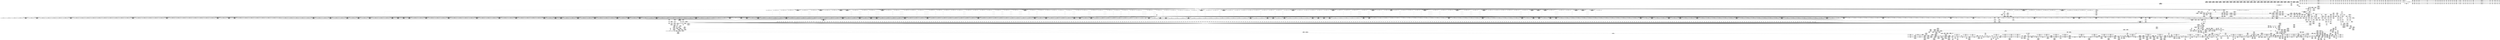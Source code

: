 digraph {
	CE0x489ed70 [shape=record,shape=Mrecord,label="{CE0x489ed70|0:_i16,_4:_i32,_8:_i16,_40:_%struct.super_block*,_72:_i32,_:_SCMRE_212,216_|*MultipleSource*|security/apparmor/lsm.c,227|security/apparmor/lsm.c, 227|*LoadInst*|security/apparmor/lsm.c,226}"]
	CE0x4936230 [shape=record,shape=Mrecord,label="{CE0x4936230|common_perm:_tmp9|security/apparmor/lsm.c,172|*SummSink*}"]
	CE0x48ade90 [shape=record,shape=Mrecord,label="{CE0x48ade90|0:_i16,_4:_i32,_8:_i16,_40:_%struct.super_block*,_72:_i32,_:_SCMRE_558,559_}"]
	CE0x48f8c00 [shape=record,shape=Mrecord,label="{CE0x48f8c00|common_perm_rm:_tmp8|*LoadInst*|security/apparmor/lsm.c,229|*SummSource*}"]
	CE0x48d4550 [shape=record,shape=Mrecord,label="{CE0x48d4550|80:_i64,_:_CRE_48,56_}"]
	CE0x48d9b10 [shape=record,shape=Mrecord,label="{CE0x48d9b10|80:_i64,_:_CRE_430,431_}"]
	CE0x48d2880 [shape=record,shape=Mrecord,label="{CE0x48d2880|GLOBAL:___llvm_gcov_ctr54|Global_var:__llvm_gcov_ctr54}"]
	CE0x48d82a0 [shape=record,shape=Mrecord,label="{CE0x48d82a0|80:_i64,_:_CRE_407,408_}"]
	CE0x4850e60 [shape=record,shape=Mrecord,label="{CE0x4850e60|72:_%struct.hlist_bl_node**,_80:_%struct.dentry*,_104:_%struct.inode*,_:_CRE_48,52_|*MultipleSource*|Function::common_perm_rm&Arg::dentry::|Function::apparmor_path_rmdir&Arg::dentry::|security/apparmor/lsm.c,226}"]
	CE0x491a3c0 [shape=record,shape=Mrecord,label="{CE0x491a3c0|aa_path_perm:_request|Function::aa_path_perm&Arg::request::}"]
	CE0x4921d10 [shape=record,shape=Mrecord,label="{CE0x4921d10|common_perm_rm:_i_uid|security/apparmor/lsm.c,232}"]
	CE0x493e200 [shape=record,shape=Mrecord,label="{CE0x493e200|__aa_current_profile:_if.then}"]
	CE0x489ff30 [shape=record,shape=Mrecord,label="{CE0x489ff30|0:_i16,_4:_i32,_8:_i16,_40:_%struct.super_block*,_72:_i32,_:_SCMRE_243,244_}"]
	CE0x4878630 [shape=record,shape=Mrecord,label="{CE0x4878630|72:_%struct.hlist_bl_node**,_80:_%struct.dentry*,_104:_%struct.inode*,_:_CRE_218,219_}"]
	CE0x48d9e40 [shape=record,shape=Mrecord,label="{CE0x48d9e40|80:_i64,_:_CRE_433,434_}"]
	CE0x4928d10 [shape=record,shape=Mrecord,label="{CE0x4928d10|__aa_current_profile:_tmp5|security/apparmor/include/context.h,138}"]
	CE0x498b630 [shape=record,shape=Mrecord,label="{CE0x498b630|__aa_current_profile:_tmp12|security/apparmor/include/context.h,138|*SummSink*}"]
	CE0x4942dd0 [shape=record,shape=Mrecord,label="{CE0x4942dd0|i64_0|*Constant*}"]
	CE0x48f1ac0 [shape=record,shape=Mrecord,label="{CE0x48f1ac0|80:_i64,_:_CRE_1659,1660_}"]
	CE0x4921680 [shape=record,shape=Mrecord,label="{CE0x4921680|mediated_filesystem:_bb|*SummSource*}"]
	CE0x4876a30 [shape=record,shape=Mrecord,label="{CE0x4876a30|72:_%struct.hlist_bl_node**,_80:_%struct.dentry*,_104:_%struct.inode*,_:_CRE_204,205_}"]
	CE0x4862140 [shape=record,shape=Mrecord,label="{CE0x4862140|common_perm_rm:_return}"]
	CE0x4881310 [shape=record,shape=Mrecord,label="{CE0x4881310|72:_%struct.hlist_bl_node**,_80:_%struct.dentry*,_104:_%struct.inode*,_:_CRE_171,172_}"]
	CE0x48f8e30 [shape=record,shape=Mrecord,label="{CE0x48f8e30|common_perm_rm:_tmp8|*LoadInst*|security/apparmor/lsm.c,229|*SummSink*}"]
	CE0x487d350 [shape=record,shape=Mrecord,label="{CE0x487d350|0:_i16,_4:_i32,_8:_i16,_40:_%struct.super_block*,_72:_i32,_:_SCMRE_606,607_}"]
	CE0x48e72c0 [shape=record,shape=Mrecord,label="{CE0x48e72c0|80:_i64,_:_CRE_1280,1288_}"]
	CE0x4941540 [shape=record,shape=Mrecord,label="{CE0x4941540|__aa_current_profile:_tmp13|security/apparmor/include/context.h,138|*SummSink*}"]
	CE0x4938610 [shape=record,shape=Mrecord,label="{CE0x4938610|aa_cred_profile:_tmp1}"]
	CE0x4943f50 [shape=record,shape=Mrecord,label="{CE0x4943f50|aa_cred_profile:_tmp9|security/apparmor/include/context.h,100}"]
	CE0x4930aa0 [shape=record,shape=Mrecord,label="{CE0x4930aa0|common_perm:_tmp|*SummSource*}"]
	CE0x493c1b0 [shape=record,shape=Mrecord,label="{CE0x493c1b0|aa_cred_profile:_if.then|*SummSink*}"]
	CE0x4849af0 [shape=record,shape=Mrecord,label="{CE0x4849af0|apparmor_path_rmdir:_tmp|*SummSource*}"]
	CE0x489a2b0 [shape=record,shape=Mrecord,label="{CE0x489a2b0|0:_i16,_4:_i32,_8:_i16,_40:_%struct.super_block*,_72:_i32,_:_SCMRE_163,164_}"]
	CE0x48e7920 [shape=record,shape=Mrecord,label="{CE0x48e7920|80:_i64,_:_CRE_1307,1308_}"]
	CE0x49c6980 [shape=record,shape=Mrecord,label="{CE0x49c6980|44:_i32,_48:_i16,_128:_i8*,_:_SCMRE_152,160_|*MultipleSource*|Function::aa_cred_profile&Arg::cred::|security/apparmor/include/context.h,99|security/apparmor/include/context.h,138}"]
	CE0x487bf70 [shape=record,shape=Mrecord,label="{CE0x487bf70|72:_%struct.hlist_bl_node**,_80:_%struct.dentry*,_104:_%struct.inode*,_:_CRE_316,317_}"]
	CE0x48ebd20 [shape=record,shape=Mrecord,label="{CE0x48ebd20|80:_i64,_:_CRE_1371,1372_}"]
	CE0x49c4280 [shape=record,shape=Mrecord,label="{CE0x49c4280|_call_void_asm_sideeffect_1:_09ud2_0A.pushsection___bug_table,_22a_22_0A2:_09.long_1b_-_2b,_$_0:c_-_2b_0A_09.word_$_1:c_,_0_0A_09.org_2b+$_2:c_0A.popsection_,_i,i,i,_dirflag_,_fpsr_,_flags_(i8*_getelementptr_inbounds_(_36_x_i8_,_36_x_i8_*_.str12,_i32_0,_i32_0),_i32_100,_i64_12)_#2,_!dbg_!15490,_!srcloc_!15493|security/apparmor/include/context.h,100|*SummSource*}"]
	CE0x48dd140 [shape=record,shape=Mrecord,label="{CE0x48dd140|80:_i64,_:_CRE_566,567_}"]
	CE0x4895120 [shape=record,shape=Mrecord,label="{CE0x4895120|0:_i16,_4:_i32,_8:_i16,_40:_%struct.super_block*,_72:_i32,_:_SCMRE_137,138_}"]
	CE0x49bf700 [shape=record,shape=Mrecord,label="{CE0x49bf700|%struct.aa_task_cxt*_null|*Constant*}"]
	CE0x48ea7e0 [shape=record,shape=Mrecord,label="{CE0x48ea7e0|80:_i64,_:_CRE_1351,1352_}"]
	CE0x487b8b0 [shape=record,shape=Mrecord,label="{CE0x487b8b0|72:_%struct.hlist_bl_node**,_80:_%struct.dentry*,_104:_%struct.inode*,_:_CRE_312,313_}"]
	CE0x49170f0 [shape=record,shape=Mrecord,label="{CE0x49170f0|common_perm_dir_dentry:_bb|*SummSource*}"]
	CE0x48d4ec0 [shape=record,shape=Mrecord,label="{CE0x48d4ec0|80:_i64,_:_CRE_120,128_}"]
	CE0x49b48b0 [shape=record,shape=Mrecord,label="{CE0x49b48b0|aa_cred_profile:_tmp28|security/apparmor/include/context.h,100|*SummSink*}"]
	CE0x48a1e00 [shape=record,shape=Mrecord,label="{CE0x48a1e00|0:_i16,_4:_i32,_8:_i16,_40:_%struct.super_block*,_72:_i32,_:_SCMRE_263,264_}"]
	CE0x487ce70 [shape=record,shape=Mrecord,label="{CE0x487ce70|0:_i16,_4:_i32,_8:_i16,_40:_%struct.super_block*,_72:_i32,_:_SCMRE_603,604_}"]
	CE0x492b840 [shape=record,shape=Mrecord,label="{CE0x492b840|common_perm_dir_dentry:_op|Function::common_perm_dir_dentry&Arg::op::}"]
	CE0x4880fb0 [shape=record,shape=Mrecord,label="{CE0x4880fb0|72:_%struct.hlist_bl_node**,_80:_%struct.dentry*,_104:_%struct.inode*,_:_CRE_169,170_}"]
	CE0x48d4720 [shape=record,shape=Mrecord,label="{CE0x48d4720|80:_i64,_:_CRE_64,72_}"]
	CE0x48ae9f0 [shape=record,shape=Mrecord,label="{CE0x48ae9f0|0:_i16,_4:_i32,_8:_i16,_40:_%struct.super_block*,_72:_i32,_:_SCMRE_565,566_}"]
	CE0x489ae10 [shape=record,shape=Mrecord,label="{CE0x489ae10|0:_i16,_4:_i32,_8:_i16,_40:_%struct.super_block*,_72:_i32,_:_SCMRE_170,171_}"]
	CE0x48c19f0 [shape=record,shape=Mrecord,label="{CE0x48c19f0|0:_i16,_4:_i32,_8:_i16,_40:_%struct.super_block*,_72:_i32,_:_SCMRE_936,944_|*MultipleSource*|security/apparmor/lsm.c,227|security/apparmor/lsm.c, 227|*LoadInst*|security/apparmor/lsm.c,226}"]
	CE0x492b590 [shape=record,shape=Mrecord,label="{CE0x492b590|common_perm_dir_dentry:_entry|*SummSource*}"]
	CE0x491ba80 [shape=record,shape=Mrecord,label="{CE0x491ba80|44:_i32,_48:_i16,_128:_i8*,_:_SCMRE_72,80_|*MultipleSource*|Function::aa_cred_profile&Arg::cred::|security/apparmor/include/context.h,99|security/apparmor/include/context.h,138}"]
	CE0x48fa0e0 [shape=record,shape=Mrecord,label="{CE0x48fa0e0|mediated_filesystem:_tmp4|*LoadInst*|security/apparmor/include/apparmor.h,117|*SummSource*}"]
	CE0x49207c0 [shape=record,shape=Mrecord,label="{CE0x49207c0|i8_1|*Constant*|*SummSource*}"]
	CE0x48901e0 [shape=record,shape=Mrecord,label="{CE0x48901e0|common_perm:_op|Function::common_perm&Arg::op::|*SummSource*}"]
	CE0x487b700 [shape=record,shape=Mrecord,label="{CE0x487b700|72:_%struct.hlist_bl_node**,_80:_%struct.dentry*,_104:_%struct.inode*,_:_CRE_311,312_}"]
	CE0x4928710 [shape=record,shape=Mrecord,label="{CE0x4928710|common_perm:_call|security/apparmor/lsm.c,168|*SummSource*}"]
	CE0x48bb6d0 [shape=record,shape=Mrecord,label="{CE0x48bb6d0|0:_i16,_4:_i32,_8:_i16,_40:_%struct.super_block*,_72:_i32,_:_SCMRE_875,876_}"]
	CE0x4931660 [shape=record,shape=Mrecord,label="{CE0x4931660|i64*_getelementptr_inbounds_(_11_x_i64_,_11_x_i64_*___llvm_gcov_ctr58,_i64_0,_i64_1)|*Constant*|*SummSink*}"]
	CE0x49333a0 [shape=record,shape=Mrecord,label="{CE0x49333a0|_ret_i32_%call17,_!dbg_!15526|security/apparmor/file.c,307|*SummSource*}"]
	CE0x4919fb0 [shape=record,shape=Mrecord,label="{CE0x4919fb0|aa_path_perm:_flags|Function::aa_path_perm&Arg::flags::|*SummSource*}"]
	CE0x48f2de0 [shape=record,shape=Mrecord,label="{CE0x48f2de0|80:_i64,_:_CRE_1677,1678_}"]
	CE0x485c020 [shape=record,shape=Mrecord,label="{CE0x485c020|72:_%struct.hlist_bl_node**,_80:_%struct.dentry*,_104:_%struct.inode*,_:_CRE_80,88_|*MultipleSource*|Function::common_perm_rm&Arg::dentry::|Function::apparmor_path_rmdir&Arg::dentry::|security/apparmor/lsm.c,226}"]
	CE0x4866ee0 [shape=record,shape=Mrecord,label="{CE0x4866ee0|common_perm_rm:_mnt|security/apparmor/lsm.c,229}"]
	CE0x48e3a70 [shape=record,shape=Mrecord,label="{CE0x48e3a70|80:_i64,_:_CRE_1227,1228_}"]
	CE0x48cb2b0 [shape=record,shape=Mrecord,label="{CE0x48cb2b0|common_perm_rm:_tmp14|security/apparmor/lsm.c,229|*SummSource*}"]
	CE0x48f6000 [shape=record,shape=Mrecord,label="{CE0x48f6000|80:_i64,_:_CRE_2056,2112_}"]
	CE0x4848670 [shape=record,shape=Mrecord,label="{CE0x4848670|72:_%struct.hlist_bl_node**,_80:_%struct.dentry*,_104:_%struct.inode*,_:_CRE_56,64_|*MultipleSource*|Function::common_perm_rm&Arg::dentry::|Function::apparmor_path_rmdir&Arg::dentry::|security/apparmor/lsm.c,226}"]
	CE0x48669d0 [shape=record,shape=Mrecord,label="{CE0x48669d0|common_perm_rm:_lor.lhs.false2}"]
	CE0x48bab80 [shape=record,shape=Mrecord,label="{CE0x48bab80|0:_i16,_4:_i32,_8:_i16,_40:_%struct.super_block*,_72:_i32,_:_SCMRE_867,868_}"]
	CE0x48d7f70 [shape=record,shape=Mrecord,label="{CE0x48d7f70|80:_i64,_:_CRE_404,405_}"]
	CE0x4907fc0 [shape=record,shape=Mrecord,label="{CE0x4907fc0|aa_cred_profile:_cred|Function::aa_cred_profile&Arg::cred::}"]
	CE0x48de020 [shape=record,shape=Mrecord,label="{CE0x48de020|80:_i64,_:_CRE_580,581_}"]
	CE0x49bf7f0 [shape=record,shape=Mrecord,label="{CE0x49bf7f0|aa_cred_profile:_tmp5|security/apparmor/include/context.h,99|*SummSink*}"]
	CE0x491ccb0 [shape=record,shape=Mrecord,label="{CE0x491ccb0|44:_i32,_48:_i16,_128:_i8*,_:_SCMRE_48,52_|*MultipleSource*|Function::aa_cred_profile&Arg::cred::|security/apparmor/include/context.h,99|security/apparmor/include/context.h,138}"]
	CE0x4984f60 [shape=record,shape=Mrecord,label="{CE0x4984f60|i64*_getelementptr_inbounds_(_16_x_i64_,_16_x_i64_*___llvm_gcov_ctr46,_i64_0,_i64_1)|*Constant*|*SummSink*}"]
	CE0x48e5b60 [shape=record,shape=Mrecord,label="{CE0x48e5b60|80:_i64,_:_CRE_1258,1259_}"]
	CE0x4858060 [shape=record,shape=Mrecord,label="{CE0x4858060|apparmor_path_rmdir:_call|security/apparmor/lsm.c,273|*SummSink*}"]
	CE0x48d51f0 [shape=record,shape=Mrecord,label="{CE0x48d51f0|80:_i64,_:_CRE_136,140_}"]
	CE0x492bc00 [shape=record,shape=Mrecord,label="{CE0x492bc00|common_perm_dir_dentry:_dir|Function::common_perm_dir_dentry&Arg::dir::}"]
	CE0x4935a60 [shape=record,shape=Mrecord,label="{CE0x4935a60|__aa_current_profile:_tmp8|security/apparmor/include/context.h,138|*SummSink*}"]
	CE0x48d4480 [shape=record,shape=Mrecord,label="{CE0x48d4480|80:_i64,_:_CRE_40,48_}"]
	CE0x48942f0 [shape=record,shape=Mrecord,label="{CE0x48942f0|common_perm_dir_dentry:_path|security/apparmor/lsm.c, 189|*SummSink*}"]
	CE0x4985320 [shape=record,shape=Mrecord,label="{CE0x4985320|GLOBAL:___aa_current_profile.__warned|Global_var:__aa_current_profile.__warned}"]
	CE0x48f29a0 [shape=record,shape=Mrecord,label="{CE0x48f29a0|80:_i64,_:_CRE_1673,1674_}"]
	CE0x48a8c70 [shape=record,shape=Mrecord,label="{CE0x48a8c70|0:_i16,_4:_i32,_8:_i16,_40:_%struct.super_block*,_72:_i32,_:_SCMRE_416,424_|*MultipleSource*|security/apparmor/lsm.c,227|security/apparmor/lsm.c, 227|*LoadInst*|security/apparmor/lsm.c,226}"]
	CE0x48d36e0 [shape=record,shape=Mrecord,label="{CE0x48d36e0|0:_%struct.vfsmount*,_:_CRE_0,8_|*MultipleSource*|Function::common_perm_rm&Arg::dir::|Function::apparmor_path_rmdir&Arg::dir::|security/apparmor/lsm.c,229}"]
	CE0x4894970 [shape=record,shape=Mrecord,label="{CE0x4894970|i64*_getelementptr_inbounds_(_2_x_i64_,_2_x_i64_*___llvm_gcov_ctr56,_i64_0,_i64_0)|*Constant*|*SummSource*}"]
	CE0x4932e00 [shape=record,shape=Mrecord,label="{CE0x4932e00|aa_path_perm:_cond|Function::aa_path_perm&Arg::cond::}"]
	CE0x48da390 [shape=record,shape=Mrecord,label="{CE0x48da390|80:_i64,_:_CRE_438,439_}"]
	CE0x49c0ba0 [shape=record,shape=Mrecord,label="{CE0x49c0ba0|44:_i32,_48:_i16,_128:_i8*,_:_SCMRE_120,128_|*MultipleSource*|Function::aa_cred_profile&Arg::cred::|security/apparmor/include/context.h,99|security/apparmor/include/context.h,138}"]
	CE0x48e5e90 [shape=record,shape=Mrecord,label="{CE0x48e5e90|80:_i64,_:_CRE_1261,1262_}"]
	CE0x49c18d0 [shape=record,shape=Mrecord,label="{CE0x49c18d0|i64_12|*Constant*|*SummSink*}"]
	CE0x49267b0 [shape=record,shape=Mrecord,label="{CE0x49267b0|common_perm:_tmp2|security/apparmor/lsm.c,169|*SummSink*}"]
	CE0x489bff0 [shape=record,shape=Mrecord,label="{CE0x489bff0|0:_i16,_4:_i32,_8:_i16,_40:_%struct.super_block*,_72:_i32,_:_SCMRE_181,182_}"]
	CE0x48a9420 [shape=record,shape=Mrecord,label="{CE0x48a9420|0:_i16,_4:_i32,_8:_i16,_40:_%struct.super_block*,_72:_i32,_:_SCMRE_440,448_|*MultipleSource*|security/apparmor/lsm.c,227|security/apparmor/lsm.c, 227|*LoadInst*|security/apparmor/lsm.c,226}"]
	CE0x48c1d30 [shape=record,shape=Mrecord,label="{CE0x48c1d30|0:_i16,_4:_i32,_8:_i16,_40:_%struct.super_block*,_72:_i32,_:_SCMRE_952,960_|*MultipleSource*|security/apparmor/lsm.c,227|security/apparmor/lsm.c, 227|*LoadInst*|security/apparmor/lsm.c,226}"]
	CE0x487edf0 [shape=record,shape=Mrecord,label="{CE0x487edf0|mediated_filesystem:_tmp2}"]
	CE0x486adb0 [shape=record,shape=Mrecord,label="{CE0x486adb0|mediated_filesystem:_tmp3}"]
	CE0x491a950 [shape=record,shape=Mrecord,label="{CE0x491a950|common_perm:_tmp7|security/apparmor/lsm.c,170}"]
	CE0x4908190 [shape=record,shape=Mrecord,label="{CE0x4908190|aa_cred_profile:_cred|Function::aa_cred_profile&Arg::cred::|*SummSink*}"]
	CE0x4851090 [shape=record,shape=Mrecord,label="{CE0x4851090|72:_%struct.hlist_bl_node**,_80:_%struct.dentry*,_104:_%struct.inode*,_:_CRE_24,40_|*MultipleSource*|Function::common_perm_rm&Arg::dentry::|Function::apparmor_path_rmdir&Arg::dentry::|security/apparmor/lsm.c,226}"]
	CE0x48f6440 [shape=record,shape=Mrecord,label="{CE0x48f6440|80:_i64,_:_CRE_2256,2264_}"]
	CE0x4943b80 [shape=record,shape=Mrecord,label="{CE0x4943b80|aa_cred_profile:_tmp8|security/apparmor/include/context.h,100|*SummSource*}"]
	CE0x48a65d0 [shape=record,shape=Mrecord,label="{CE0x48a65d0|0:_i16,_4:_i32,_8:_i16,_40:_%struct.super_block*,_72:_i32,_:_SCMRE_307,308_}"]
	CE0x48c9be0 [shape=record,shape=Mrecord,label="{CE0x48c9be0|_ret_i1_%lnot,_!dbg_!15473|security/apparmor/include/apparmor.h,117|*SummSink*}"]
	CE0x492ed80 [shape=record,shape=Mrecord,label="{CE0x492ed80|common_perm:_if.end|*SummSource*}"]
	CE0x48ba4b0 [shape=record,shape=Mrecord,label="{CE0x48ba4b0|0:_i16,_4:_i32,_8:_i16,_40:_%struct.super_block*,_72:_i32,_:_SCMRE_864,865_}"]
	CE0x48508a0 [shape=record,shape=Mrecord,label="{CE0x48508a0|i32_5|*Constant*}"]
	CE0x48aaba0 [shape=record,shape=Mrecord,label="{CE0x48aaba0|0:_i16,_4:_i32,_8:_i16,_40:_%struct.super_block*,_72:_i32,_:_SCMRE_480,481_}"]
	CE0x493f6d0 [shape=record,shape=Mrecord,label="{CE0x493f6d0|__aa_current_profile:_if.end|*SummSink*}"]
	CE0x4866170 [shape=record,shape=Mrecord,label="{CE0x4866170|72:_%struct.hlist_bl_node**,_80:_%struct.dentry*,_104:_%struct.inode*,_:_CRE_112,144_|*MultipleSource*|Function::common_perm_rm&Arg::dentry::|Function::apparmor_path_rmdir&Arg::dentry::|security/apparmor/lsm.c,226}"]
	CE0x48d5960 [shape=record,shape=Mrecord,label="{CE0x48d5960|80:_i64,_:_CRE_200,204_}"]
	CE0x48bdc30 [shape=record,shape=Mrecord,label="{CE0x48bdc30|0:_i16,_4:_i32,_8:_i16,_40:_%struct.super_block*,_72:_i32,_:_SCMRE_898,899_}"]
	CE0x48e4510 [shape=record,shape=Mrecord,label="{CE0x48e4510|80:_i64,_:_CRE_1237,1238_}"]
	CE0x48c9a30 [shape=record,shape=Mrecord,label="{CE0x48c9a30|_ret_i1_%lnot,_!dbg_!15473|security/apparmor/include/apparmor.h,117|*SummSource*}"]
	CE0x48e74e0 [shape=record,shape=Mrecord,label="{CE0x48e74e0|80:_i64,_:_CRE_1296,1300_}"]
	CE0x49af560 [shape=record,shape=Mrecord,label="{CE0x49af560|aa_cred_profile:_tmp18|security/apparmor/include/context.h,100|*SummSource*}"]
	CE0x498b470 [shape=record,shape=Mrecord,label="{CE0x498b470|__aa_current_profile:_tmp12|security/apparmor/include/context.h,138|*SummSource*}"]
	CE0x48f5de0 [shape=record,shape=Mrecord,label="{CE0x48f5de0|80:_i64,_:_CRE_1920,1928_}"]
	CE0x48acce0 [shape=record,shape=Mrecord,label="{CE0x48acce0|0:_i16,_4:_i32,_8:_i16,_40:_%struct.super_block*,_72:_i32,_:_SCMRE_536,540_|*MultipleSource*|security/apparmor/lsm.c,227|security/apparmor/lsm.c, 227|*LoadInst*|security/apparmor/lsm.c,226}"]
	CE0x48bc710 [shape=record,shape=Mrecord,label="{CE0x48bc710|0:_i16,_4:_i32,_8:_i16,_40:_%struct.super_block*,_72:_i32,_:_SCMRE_885,886_}"]
	CE0x493d700 [shape=record,shape=Mrecord,label="{CE0x493d700|aa_cred_profile:_do.body5|*SummSource*}"]
	CE0x487c2d0 [shape=record,shape=Mrecord,label="{CE0x487c2d0|72:_%struct.hlist_bl_node**,_80:_%struct.dentry*,_104:_%struct.inode*,_:_CRE_318,319_}"]
	CE0x486d1d0 [shape=record,shape=Mrecord,label="{CE0x486d1d0|common_perm_dir_dentry:_path|security/apparmor/lsm.c, 189}"]
	CE0x48d43b0 [shape=record,shape=Mrecord,label="{CE0x48d43b0|80:_i64,_:_CRE_32,40_}"]
	CE0x48f7870 [shape=record,shape=Mrecord,label="{CE0x48f7870|__aa_current_profile:_tmp14|security/apparmor/include/context.h,138|*SummSink*}"]
	CE0x48df560 [shape=record,shape=Mrecord,label="{CE0x48df560|80:_i64,_:_CRE_600,601_}"]
	CE0x48e0330 [shape=record,shape=Mrecord,label="{CE0x48e0330|80:_i64,_:_CRE_613,614_}"]
	CE0x484b9d0 [shape=record,shape=Mrecord,label="{CE0x484b9d0|_call_void_mcount()_#2|*SummSource*}"]
	CE0x492c4e0 [shape=record,shape=Mrecord,label="{CE0x492c4e0|common_perm_dir_dentry:_dentry|Function::common_perm_dir_dentry&Arg::dentry::|*SummSink*}"]
	CE0x4891f60 [shape=record,shape=Mrecord,label="{CE0x4891f60|common_perm_dir_dentry:_mnt|security/apparmor/lsm.c,189}"]
	CE0x491b6b0 [shape=record,shape=Mrecord,label="{CE0x491b6b0|common_perm:_call1|security/apparmor/lsm.c,170|*SummSource*}"]
	CE0x490c6a0 [shape=record,shape=Mrecord,label="{CE0x490c6a0|aa_cred_profile:_lnot.ext|security/apparmor/include/context.h,100}"]
	CE0x48f5970 [shape=record,shape=Mrecord,label="{CE0x48f5970|80:_i64,_:_CRE_1880,1884_}"]
	CE0x487d4f0 [shape=record,shape=Mrecord,label="{CE0x487d4f0|0:_i16,_4:_i32,_8:_i16,_40:_%struct.super_block*,_72:_i32,_:_SCMRE_607,608_}"]
	CE0x48e1df0 [shape=record,shape=Mrecord,label="{CE0x48e1df0|80:_i64,_:_CRE_680,696_}"]
	CE0x4849650 [shape=record,shape=Mrecord,label="{CE0x4849650|COLLAPSED:_GCMRE___llvm_gcov_ctr61_internal_global_2_x_i64_zeroinitializer:_elem_0:default:}"]
	CE0x48eb9f0 [shape=record,shape=Mrecord,label="{CE0x48eb9f0|80:_i64,_:_CRE_1368,1369_}"]
	CE0x48f2230 [shape=record,shape=Mrecord,label="{CE0x48f2230|80:_i64,_:_CRE_1666,1667_}"]
	CE0x487eea0 [shape=record,shape=Mrecord,label="{CE0x487eea0|common_perm_rm:_if.end|*SummSource*}"]
	CE0x49bdab0 [shape=record,shape=Mrecord,label="{CE0x49bdab0|44:_i32,_48:_i16,_128:_i8*,_:_SCMRE_88,89_|*MultipleSource*|Function::aa_cred_profile&Arg::cred::|security/apparmor/include/context.h,99|security/apparmor/include/context.h,138}"]
	CE0x48e4d90 [shape=record,shape=Mrecord,label="{CE0x48e4d90|80:_i64,_:_CRE_1245,1246_}"]
	CE0x49be100 [shape=record,shape=Mrecord,label="{CE0x49be100|aa_cred_profile:_tmp6|security/apparmor/include/context.h,100|*SummSink*}"]
	CE0x48a39f0 [shape=record,shape=Mrecord,label="{CE0x48a39f0|0:_i16,_4:_i32,_8:_i16,_40:_%struct.super_block*,_72:_i32,_:_SCMRE_280,281_}"]
	CE0x491b240 [shape=record,shape=Mrecord,label="{CE0x491b240|common_perm:_tmp8|security/apparmor/lsm.c,170|*SummSource*}"]
	CE0x48ff160 [shape=record,shape=Mrecord,label="{CE0x48ff160|i8_1|*Constant*|*SummSink*}"]
	CE0x49174d0 [shape=record,shape=Mrecord,label="{CE0x49174d0|mediated_filesystem:_and|security/apparmor/include/apparmor.h,117|*SummSink*}"]
	CE0x488c590 [shape=record,shape=Mrecord,label="{CE0x488c590|aa_cred_profile:_tmp31|security/apparmor/include/context.h,100|*SummSink*}"]
	CE0x4867b90 [shape=record,shape=Mrecord,label="{CE0x4867b90|72:_%struct.hlist_bl_node**,_80:_%struct.dentry*,_104:_%struct.inode*,_:_CRE_178,179_}"]
	CE0x48b7850 [shape=record,shape=Mrecord,label="{CE0x48b7850|0:_i16,_4:_i32,_8:_i16,_40:_%struct.super_block*,_72:_i32,_:_SCMRE_712,728_|*MultipleSource*|security/apparmor/lsm.c,227|security/apparmor/lsm.c, 227|*LoadInst*|security/apparmor/lsm.c,226}"]
	CE0x4893510 [shape=record,shape=Mrecord,label="{CE0x4893510|common_perm_dir_dentry:_dentry2|security/apparmor/lsm.c,189|*SummSource*}"]
	CE0x48d2480 [shape=record,shape=Mrecord,label="{CE0x48d2480|GLOBAL:___llvm_gcov_ctr54|Global_var:__llvm_gcov_ctr54|*SummSink*}"]
	CE0x493d150 [shape=record,shape=Mrecord,label="{CE0x493d150|get_current:_tmp4|./arch/x86/include/asm/current.h,14|*SummSource*}"]
	CE0x486c830 [shape=record,shape=Mrecord,label="{CE0x486c830|i64*_getelementptr_inbounds_(_2_x_i64_,_2_x_i64_*___llvm_gcov_ctr55,_i64_0,_i64_1)|*Constant*|*SummSource*}"]
	CE0x4930550 [shape=record,shape=Mrecord,label="{CE0x4930550|__aa_current_profile:_tmp3|*SummSource*}"]
	CE0x485b660 [shape=record,shape=Mrecord,label="{CE0x485b660|common_perm_rm:_tmp6|security/apparmor/lsm.c,229}"]
	CE0x49c02d0 [shape=record,shape=Mrecord,label="{CE0x49c02d0|aa_cred_profile:_tmp6|security/apparmor/include/context.h,100}"]
	CE0x48bddd0 [shape=record,shape=Mrecord,label="{CE0x48bddd0|0:_i16,_4:_i32,_8:_i16,_40:_%struct.super_block*,_72:_i32,_:_SCMRE_899,900_}"]
	CE0x48e1320 [shape=record,shape=Mrecord,label="{CE0x48e1320|80:_i64,_:_CRE_628,629_}"]
	CE0x48e9a10 [shape=record,shape=Mrecord,label="{CE0x48e9a10|80:_i64,_:_CRE_1338,1339_}"]
	CE0x487f710 [shape=record,shape=Mrecord,label="{CE0x487f710|common_perm_rm:_tmp5|security/apparmor/lsm.c,229|*SummSink*}"]
	CE0x48e51d0 [shape=record,shape=Mrecord,label="{CE0x48e51d0|80:_i64,_:_CRE_1249,1250_}"]
	CE0x4940750 [shape=record,shape=Mrecord,label="{CE0x4940750|__aa_current_profile:_do.body|*SummSink*}"]
	CE0x48c0b50 [shape=record,shape=Mrecord,label="{CE0x48c0b50|0:_i16,_4:_i32,_8:_i16,_40:_%struct.super_block*,_72:_i32,_:_SCMRE_927,928_}"]
	CE0x49b5ee0 [shape=record,shape=Mrecord,label="{CE0x49b5ee0|aa_cred_profile:_tmp29|security/apparmor/include/context.h,100|*SummSource*}"]
	CE0x488f2e0 [shape=record,shape=Mrecord,label="{CE0x488f2e0|GLOBAL:_common_perm|*Constant*|*SummSource*}"]
	CE0x488e490 [shape=record,shape=Mrecord,label="{CE0x488e490|_call_void_mcount()_#2}"]
	CE0x4877b40 [shape=record,shape=Mrecord,label="{CE0x4877b40|GLOBAL:___aa_current_profile|*Constant*|*SummSource*}"]
	CE0x4851fe0 [shape=record,shape=Mrecord,label="{CE0x4851fe0|apparmor_path_rmdir:_tmp2|*SummSink*}"]
	CE0x49c5e80 [shape=record,shape=Mrecord,label="{CE0x49c5e80|aa_cred_profile:_if.then|*SummSource*}"]
	CE0x4889be0 [shape=record,shape=Mrecord,label="{CE0x4889be0|aa_cred_profile:_tmp34|security/apparmor/include/context.h,101|*SummSink*}"]
	CE0x49c6140 [shape=record,shape=Mrecord,label="{CE0x49c6140|44:_i32,_48:_i16,_128:_i8*,_:_SCMRE_128,136_|*MultipleSource*|Function::aa_cred_profile&Arg::cred::|security/apparmor/include/context.h,99|security/apparmor/include/context.h,138}"]
	CE0x48a2cf0 [shape=record,shape=Mrecord,label="{CE0x48a2cf0|0:_i16,_4:_i32,_8:_i16,_40:_%struct.super_block*,_72:_i32,_:_SCMRE_272,273_}"]
	CE0x4879d70 [shape=record,shape=Mrecord,label="{CE0x4879d70|72:_%struct.hlist_bl_node**,_80:_%struct.dentry*,_104:_%struct.inode*,_:_CRE_264,272_|*MultipleSource*|Function::common_perm_rm&Arg::dentry::|Function::apparmor_path_rmdir&Arg::dentry::|security/apparmor/lsm.c,226}"]
	CE0x48bbd50 [shape=record,shape=Mrecord,label="{CE0x48bbd50|0:_i16,_4:_i32,_8:_i16,_40:_%struct.super_block*,_72:_i32,_:_SCMRE_879,880_}"]
	CE0x48dcb10 [shape=record,shape=Mrecord,label="{CE0x48dcb10|80:_i64,_:_CRE_560,561_}"]
	CE0x4856cb0 [shape=record,shape=Mrecord,label="{CE0x4856cb0|apparmor_path_rmdir:_tmp1|*SummSink*}"]
	CE0x492b6a0 [shape=record,shape=Mrecord,label="{CE0x492b6a0|common_perm_dir_dentry:_entry|*SummSink*}"]
	CE0x49ac120 [shape=record,shape=Mrecord,label="{CE0x49ac120|GLOBAL:_llvm.expect.i64|*Constant*}"]
	CE0x48c04d0 [shape=record,shape=Mrecord,label="{CE0x48c04d0|0:_i16,_4:_i32,_8:_i16,_40:_%struct.super_block*,_72:_i32,_:_SCMRE_923,924_}"]
	CE0x48f3f10 [shape=record,shape=Mrecord,label="{CE0x48f3f10|80:_i64,_:_CRE_1728,1736_}"]
	CE0x48962a0 [shape=record,shape=Mrecord,label="{CE0x48962a0|0:_i16,_4:_i32,_8:_i16,_40:_%struct.super_block*,_72:_i32,_:_SCMRE_148,149_}"]
	CE0x49295f0 [shape=record,shape=Mrecord,label="{CE0x49295f0|aa_cred_profile:_tmp3}"]
	CE0x48e5c70 [shape=record,shape=Mrecord,label="{CE0x48e5c70|80:_i64,_:_CRE_1259,1260_}"]
	CE0x48a1440 [shape=record,shape=Mrecord,label="{CE0x48a1440|0:_i16,_4:_i32,_8:_i16,_40:_%struct.super_block*,_72:_i32,_:_SCMRE_257,258_}"]
	CE0x48db160 [shape=record,shape=Mrecord,label="{CE0x48db160|80:_i64,_:_CRE_451,452_}"]
	CE0x4908610 [shape=record,shape=Mrecord,label="{CE0x4908610|_ret_%struct.aa_profile*_%tmp34,_!dbg_!15510|security/apparmor/include/context.h,101}"]
	CE0x48b8290 [shape=record,shape=Mrecord,label="{CE0x48b8290|0:_i16,_4:_i32,_8:_i16,_40:_%struct.super_block*,_72:_i32,_:_SCMRE_752,756_|*MultipleSource*|security/apparmor/lsm.c,227|security/apparmor/lsm.c, 227|*LoadInst*|security/apparmor/lsm.c,226}"]
	CE0x492a810 [shape=record,shape=Mrecord,label="{CE0x492a810|common_perm_rm:_mode|security/apparmor/lsm.c,233|*SummSink*}"]
	CE0x49015f0 [shape=record,shape=Mrecord,label="{CE0x49015f0|i64*_getelementptr_inbounds_(_11_x_i64_,_11_x_i64_*___llvm_gcov_ctr58,_i64_0,_i64_9)|*Constant*}"]
	CE0x4879200 [shape=record,shape=Mrecord,label="{CE0x4879200|72:_%struct.hlist_bl_node**,_80:_%struct.dentry*,_104:_%struct.inode*,_:_CRE_224,232_|*MultipleSource*|Function::common_perm_rm&Arg::dentry::|Function::apparmor_path_rmdir&Arg::dentry::|security/apparmor/lsm.c,226}"]
	CE0x492cfb0 [shape=record,shape=Mrecord,label="{CE0x492cfb0|common_perm_dir_dentry:_cond|Function::common_perm_dir_dentry&Arg::cond::|*SummSink*}"]
	CE0x4905d90 [shape=record,shape=Mrecord,label="{CE0x4905d90|_ret_%struct.task_struct*_%tmp4,_!dbg_!15471|./arch/x86/include/asm/current.h,14|*SummSink*}"]
	CE0x48b15d0 [shape=record,shape=Mrecord,label="{CE0x48b15d0|0:_i16,_4:_i32,_8:_i16,_40:_%struct.super_block*,_72:_i32,_:_SCMRE_592,593_}"]
	CE0x4892570 [shape=record,shape=Mrecord,label="{CE0x4892570|0:_%struct.vfsmount*,_8:_%struct.dentry*,_:_SCMRE_8,16_|*MultipleSource*|security/apparmor/lsm.c, 189|security/apparmor/lsm.c,189}"]
	CE0x4891c50 [shape=record,shape=Mrecord,label="{CE0x4891c50|i64*_getelementptr_inbounds_(_2_x_i64_,_2_x_i64_*___llvm_gcov_ctr56,_i64_0,_i64_0)|*Constant*|*SummSink*}"]
	CE0x48e7a30 [shape=record,shape=Mrecord,label="{CE0x48e7a30|80:_i64,_:_CRE_1308,1309_}"]
	CE0x48d24f0 [shape=record,shape=Mrecord,label="{CE0x48d24f0|i64_0|*Constant*}"]
	CE0x48c9080 [shape=record,shape=Mrecord,label="{CE0x48c9080|mediated_filesystem:_entry|*SummSource*}"]
	CE0x49c7820 [shape=record,shape=Mrecord,label="{CE0x49c7820|%struct.aa_profile*_null|*Constant*}"]
	CE0x489a450 [shape=record,shape=Mrecord,label="{CE0x489a450|0:_i16,_4:_i32,_8:_i16,_40:_%struct.super_block*,_72:_i32,_:_SCMRE_164,165_}"]
	CE0x49c5740 [shape=record,shape=Mrecord,label="{CE0x49c5740|i32_100|*Constant*|*SummSink*}"]
	CE0x487a580 [shape=record,shape=Mrecord,label="{CE0x487a580|72:_%struct.hlist_bl_node**,_80:_%struct.dentry*,_104:_%struct.inode*,_:_CRE_288,296_|*MultipleSource*|Function::common_perm_rm&Arg::dentry::|Function::apparmor_path_rmdir&Arg::dentry::|security/apparmor/lsm.c,226}"]
	CE0x48dcf20 [shape=record,shape=Mrecord,label="{CE0x48dcf20|80:_i64,_:_CRE_564,565_}"]
	CE0x486e320 [shape=record,shape=Mrecord,label="{CE0x486e320|72:_%struct.hlist_bl_node**,_80:_%struct.dentry*,_104:_%struct.inode*,_:_CRE_94,95_}"]
	CE0x4916a40 [shape=record,shape=Mrecord,label="{CE0x4916a40|mediated_filesystem:_lnot|security/apparmor/include/apparmor.h,117|*SummSource*}"]
	CE0x48dfbc0 [shape=record,shape=Mrecord,label="{CE0x48dfbc0|80:_i64,_:_CRE_606,607_}"]
	CE0x48dfcd0 [shape=record,shape=Mrecord,label="{CE0x48dfcd0|80:_i64,_:_CRE_607,608_}"]
	CE0x48a1920 [shape=record,shape=Mrecord,label="{CE0x48a1920|0:_i16,_4:_i32,_8:_i16,_40:_%struct.super_block*,_72:_i32,_:_SCMRE_260,261_}"]
	CE0x4932390 [shape=record,shape=Mrecord,label="{CE0x4932390|aa_cred_profile:_tmp|*SummSource*}"]
	CE0x49443c0 [shape=record,shape=Mrecord,label="{CE0x49443c0|__aa_current_profile:_do.end}"]
	CE0x48e2970 [shape=record,shape=Mrecord,label="{CE0x48e2970|80:_i64,_:_CRE_1211,1212_}"]
	CE0x48d4c20 [shape=record,shape=Mrecord,label="{CE0x48d4c20|80:_i64,_:_CRE_104,112_}"]
	CE0x48b4b30 [shape=record,shape=Mrecord,label="{CE0x48b4b30|0:_i16,_4:_i32,_8:_i16,_40:_%struct.super_block*,_72:_i32,_:_SCMRE_615,616_}"]
	CE0x48d9c20 [shape=record,shape=Mrecord,label="{CE0x48d9c20|80:_i64,_:_CRE_431,432_}"]
	CE0x4856040 [shape=record,shape=Mrecord,label="{CE0x4856040|_ret_i32_%call,_!dbg_!15471|security/apparmor/lsm.c,273|*SummSink*}"]
	CE0x4929220 [shape=record,shape=Mrecord,label="{CE0x4929220|common_perm:_bb|*SummSource*}"]
	CE0x48e8a20 [shape=record,shape=Mrecord,label="{CE0x48e8a20|80:_i64,_:_CRE_1323,1324_}"]
	CE0x48e1870 [shape=record,shape=Mrecord,label="{CE0x48e1870|80:_i64,_:_CRE_640,648_}"]
	CE0x48add80 [shape=record,shape=Mrecord,label="{CE0x48add80|0:_i16,_4:_i32,_8:_i16,_40:_%struct.super_block*,_72:_i32,_:_SCMRE_557,558_}"]
	CE0x491cfe0 [shape=record,shape=Mrecord,label="{CE0x491cfe0|i64*_getelementptr_inbounds_(_2_x_i64_,_2_x_i64_*___llvm_gcov_ctr55,_i64_0,_i64_0)|*Constant*|*SummSource*}"]
	CE0x4865b10 [shape=record,shape=Mrecord,label="{CE0x4865b10|common_perm_rm:_tmp2|*LoadInst*|security/apparmor/lsm.c,226}"]
	CE0x48c2910 [shape=record,shape=Mrecord,label="{CE0x48c2910|0:_i16,_4:_i32,_8:_i16,_40:_%struct.super_block*,_72:_i32,_:_SCMRE_977,978_}"]
	CE0x4920a70 [shape=record,shape=Mrecord,label="{CE0x4920a70|i32_8|*Constant*|*SummSink*}"]
	CE0x48ca1f0 [shape=record,shape=Mrecord,label="{CE0x48ca1f0|i64_6|*Constant*|*SummSource*}"]
	CE0x48a15e0 [shape=record,shape=Mrecord,label="{CE0x48a15e0|0:_i16,_4:_i32,_8:_i16,_40:_%struct.super_block*,_72:_i32,_:_SCMRE_258,259_}"]
	CE0x48c16b0 [shape=record,shape=Mrecord,label="{CE0x48c16b0|0:_i16,_4:_i32,_8:_i16,_40:_%struct.super_block*,_72:_i32,_:_SCMRE_934,935_}"]
	CE0x4869860 [shape=record,shape=Mrecord,label="{CE0x4869860|72:_%struct.hlist_bl_node**,_80:_%struct.dentry*,_104:_%struct.inode*,_:_CRE_152,153_}"]
	CE0x487b280 [shape=record,shape=Mrecord,label="{CE0x487b280|72:_%struct.hlist_bl_node**,_80:_%struct.dentry*,_104:_%struct.inode*,_:_CRE_307,308_}"]
	CE0x48b3d90 [shape=record,shape=Mrecord,label="{CE0x48b3d90|80:_i64,_:_CRE_1635,1636_}"]
	CE0x49371c0 [shape=record,shape=Mrecord,label="{CE0x49371c0|__aa_current_profile:_tmp4|security/apparmor/include/context.h,138}"]
	CE0x49368f0 [shape=record,shape=Mrecord,label="{CE0x49368f0|common_perm:_tmp10|security/apparmor/lsm.c,172}"]
	CE0x48f3bb0 [shape=record,shape=Mrecord,label="{CE0x48f3bb0|80:_i64,_:_CRE_1704,1712_}"]
	CE0x48de8a0 [shape=record,shape=Mrecord,label="{CE0x48de8a0|80:_i64,_:_CRE_588,589_}"]
	CE0x48bb1f0 [shape=record,shape=Mrecord,label="{CE0x48bb1f0|0:_i16,_4:_i32,_8:_i16,_40:_%struct.super_block*,_72:_i32,_:_SCMRE_872,873_}"]
	CE0x4858e10 [shape=record,shape=Mrecord,label="{CE0x4858e10|common_perm_rm:_bb|*SummSource*}"]
	CE0x48cfcf0 [shape=record,shape=Mrecord,label="{CE0x48cfcf0|common_perm_rm:_tmp19|security/apparmor/lsm.c,232|*SummSink*}"]
	CE0x48cc410 [shape=record,shape=Mrecord,label="{CE0x48cc410|i64*_getelementptr_inbounds_(_10_x_i64_,_10_x_i64_*___llvm_gcov_ctr54,_i64_0,_i64_7)|*Constant*|*SummSource*}"]
	CE0x48a1ff0 [shape=record,shape=Mrecord,label="{CE0x48a1ff0|0:_i16,_4:_i32,_8:_i16,_40:_%struct.super_block*,_72:_i32,_:_SCMRE_264,265_}"]
	CE0x49b6170 [shape=record,shape=Mrecord,label="{CE0x49b6170|aa_cred_profile:_tmp4|*LoadInst*|security/apparmor/include/context.h,99|*SummSink*}"]
	CE0x48991e0 [shape=record,shape=Mrecord,label="{CE0x48991e0|i8_0|*Constant*|*SummSink*}"]
	CE0x487e640 [shape=record,shape=Mrecord,label="{CE0x487e640|0:_i16,_4:_i32,_8:_i16,_40:_%struct.super_block*,_72:_i32,_:_SCMRE_120,128_|*MultipleSource*|security/apparmor/lsm.c,227|security/apparmor/lsm.c, 227|*LoadInst*|security/apparmor/lsm.c,226}"]
	CE0x48aaee0 [shape=record,shape=Mrecord,label="{CE0x48aaee0|0:_i16,_4:_i32,_8:_i16,_40:_%struct.super_block*,_72:_i32,_:_SCMRE_482,483_}"]
	CE0x48b68f0 [shape=record,shape=Mrecord,label="{CE0x48b68f0|0:_i16,_4:_i32,_8:_i16,_40:_%struct.super_block*,_72:_i32,_:_SCMRE_672,680_|*MultipleSource*|security/apparmor/lsm.c,227|security/apparmor/lsm.c, 227|*LoadInst*|security/apparmor/lsm.c,226}"]
	CE0x488e0b0 [shape=record,shape=Mrecord,label="{CE0x488e0b0|common_perm_dir_dentry:_tmp3|*SummSource*}"]
	CE0x486bbc0 [shape=record,shape=Mrecord,label="{CE0x486bbc0|72:_%struct.hlist_bl_node**,_80:_%struct.dentry*,_104:_%struct.inode*,_:_CRE_192,193_}"]
	CE0x48f0e00 [shape=record,shape=Mrecord,label="{CE0x48f0e00|80:_i64,_:_CRE_1647,1648_}"]
	CE0x49afa00 [shape=record,shape=Mrecord,label="{CE0x49afa00|aa_cred_profile:_tmp19|security/apparmor/include/context.h,100}"]
	CE0x49b47d0 [shape=record,shape=Mrecord,label="{CE0x49b47d0|aa_cred_profile:_tmp28|security/apparmor/include/context.h,100}"]
	CE0x493e320 [shape=record,shape=Mrecord,label="{CE0x493e320|__aa_current_profile:_if.then|*SummSource*}"]
	CE0x4890e10 [shape=record,shape=Mrecord,label="{CE0x4890e10|common_perm_dir_dentry:_tmp2}"]
	CE0x49345e0 [shape=record,shape=Mrecord,label="{CE0x49345e0|%struct.task_struct*_(%struct.task_struct**)*_asm_movq_%gs:$_1:P_,$0_,_r,im,_dirflag_,_fpsr_,_flags_|*SummSource*}"]
	CE0x48ddad0 [shape=record,shape=Mrecord,label="{CE0x48ddad0|80:_i64,_:_CRE_575,576_}"]
	CE0x486cbe0 [shape=record,shape=Mrecord,label="{CE0x486cbe0|i32_1|*Constant*|*SummSink*}"]
	CE0x492e8f0 [shape=record,shape=Mrecord,label="{CE0x492e8f0|_ret_i32_%error.0,_!dbg_!15483|security/apparmor/lsm.c,172|*SummSink*}"]
	CE0x49be870 [shape=record,shape=Mrecord,label="{CE0x49be870|aa_cred_profile:_tobool|security/apparmor/include/context.h,100|*SummSource*}"]
	CE0x48d98f0 [shape=record,shape=Mrecord,label="{CE0x48d98f0|80:_i64,_:_CRE_428,429_}"]
	CE0x48a1c60 [shape=record,shape=Mrecord,label="{CE0x48a1c60|0:_i16,_4:_i32,_8:_i16,_40:_%struct.super_block*,_72:_i32,_:_SCMRE_262,263_}"]
	CE0x49beff0 [shape=record,shape=Mrecord,label="{CE0x49beff0|aa_cred_profile:_do.body5|*SummSink*}"]
	CE0x493e190 [shape=record,shape=Mrecord,label="{CE0x493e190|i64*_getelementptr_inbounds_(_11_x_i64_,_11_x_i64_*___llvm_gcov_ctr58,_i64_0,_i64_0)|*Constant*|*SummSink*}"]
	CE0x4859cb0 [shape=record,shape=Mrecord,label="{CE0x4859cb0|72:_%struct.hlist_bl_node**,_80:_%struct.dentry*,_104:_%struct.inode*,_:_CRE_161,162_}"]
	CE0x48ab220 [shape=record,shape=Mrecord,label="{CE0x48ab220|0:_i16,_4:_i32,_8:_i16,_40:_%struct.super_block*,_72:_i32,_:_SCMRE_484,485_}"]
	CE0x48b5690 [shape=record,shape=Mrecord,label="{CE0x48b5690|0:_i16,_4:_i32,_8:_i16,_40:_%struct.super_block*,_72:_i32,_:_SCMRE_622,623_}"]
	CE0x48e1f00 [shape=record,shape=Mrecord,label="{CE0x48e1f00|80:_i64,_:_CRE_696,704_}"]
	CE0x48f49b0 [shape=record,shape=Mrecord,label="{CE0x48f49b0|80:_i64,_:_CRE_1816,1824_}"]
	CE0x48dbd10 [shape=record,shape=Mrecord,label="{CE0x48dbd10|80:_i64,_:_CRE_462,463_}"]
	CE0x49c4440 [shape=record,shape=Mrecord,label="{CE0x49c4440|_call_void_asm_sideeffect_1:_09ud2_0A.pushsection___bug_table,_22a_22_0A2:_09.long_1b_-_2b,_$_0:c_-_2b_0A_09.word_$_1:c_,_0_0A_09.org_2b+$_2:c_0A.popsection_,_i,i,i,_dirflag_,_fpsr_,_flags_(i8*_getelementptr_inbounds_(_36_x_i8_,_36_x_i8_*_.str12,_i32_0,_i32_0),_i32_100,_i64_12)_#2,_!dbg_!15490,_!srcloc_!15493|security/apparmor/include/context.h,100|*SummSink*}"]
	CE0x48bec70 [shape=record,shape=Mrecord,label="{CE0x48bec70|0:_i16,_4:_i32,_8:_i16,_40:_%struct.super_block*,_72:_i32,_:_SCMRE_908,909_}"]
	CE0x48ac7c0 [shape=record,shape=Mrecord,label="{CE0x48ac7c0|0:_i16,_4:_i32,_8:_i16,_40:_%struct.super_block*,_72:_i32,_:_SCMRE_520,528_|*MultipleSource*|security/apparmor/lsm.c,227|security/apparmor/lsm.c, 227|*LoadInst*|security/apparmor/lsm.c,226}"]
	CE0x48e2450 [shape=record,shape=Mrecord,label="{CE0x48e2450|80:_i64,_:_CRE_880,896_}"]
	CE0x49b1760 [shape=record,shape=Mrecord,label="{CE0x49b1760|i64*_getelementptr_inbounds_(_16_x_i64_,_16_x_i64_*___llvm_gcov_ctr46,_i64_0,_i64_15)|*Constant*|*SummSource*}"]
	CE0x48b75c0 [shape=record,shape=Mrecord,label="{CE0x48b75c0|0:_i16,_4:_i32,_8:_i16,_40:_%struct.super_block*,_72:_i32,_:_SCMRE_704,712_|*MultipleSource*|security/apparmor/lsm.c,227|security/apparmor/lsm.c, 227|*LoadInst*|security/apparmor/lsm.c,226}"]
	CE0x48cc8c0 [shape=record,shape=Mrecord,label="{CE0x48cc8c0|common_perm_rm:_tmp20|security/apparmor/lsm.c,232|*SummSource*}"]
	CE0x4921ac0 [shape=record,shape=Mrecord,label="{CE0x4921ac0|i64*_getelementptr_inbounds_(_10_x_i64_,_10_x_i64_*___llvm_gcov_ctr54,_i64_0,_i64_9)|*Constant*|*SummSource*}"]
	CE0x4872660 [shape=record,shape=Mrecord,label="{CE0x4872660|i64_1|*Constant*}"]
	CE0x48d2700 [shape=record,shape=Mrecord,label="{CE0x48d2700|i64_0|*Constant*|*SummSink*}"]
	CE0x48e1980 [shape=record,shape=Mrecord,label="{CE0x48e1980|80:_i64,_:_CRE_648,656_}"]
	CE0x4876370 [shape=record,shape=Mrecord,label="{CE0x4876370|72:_%struct.hlist_bl_node**,_80:_%struct.dentry*,_104:_%struct.inode*,_:_CRE_200,201_}"]
	CE0x4892380 [shape=record,shape=Mrecord,label="{CE0x4892380|common_perm_dir_dentry:_mnt1|security/apparmor/lsm.c,189}"]
	CE0x4909620 [shape=record,shape=Mrecord,label="{CE0x4909620|aa_cred_profile:_profile|security/apparmor/include/context.h,100|*SummSource*}"]
	CE0x49acbc0 [shape=record,shape=Mrecord,label="{CE0x49acbc0|aa_cred_profile:_tobool4|security/apparmor/include/context.h,100}"]
	CE0x48f0be0 [shape=record,shape=Mrecord,label="{CE0x48f0be0|80:_i64,_:_CRE_1645,1646_}"]
	CE0x48726d0 [shape=record,shape=Mrecord,label="{CE0x48726d0|common_perm_rm:_tmp1}"]
	CE0x4935680 [shape=record,shape=Mrecord,label="{CE0x4935680|get_current:_tmp4|./arch/x86/include/asm/current.h,14}"]
	CE0x48ebb00 [shape=record,shape=Mrecord,label="{CE0x48ebb00|80:_i64,_:_CRE_1369,1370_}"]
	CE0x48f4df0 [shape=record,shape=Mrecord,label="{CE0x48f4df0|80:_i64,_:_CRE_1848,1856_}"]
	CE0x484d460 [shape=record,shape=Mrecord,label="{CE0x484d460|apparmor_path_rmdir:_entry}"]
	CE0x4916370 [shape=record,shape=Mrecord,label="{CE0x4916370|mediated_filesystem:_tobool|security/apparmor/include/apparmor.h,117|*SummSink*}"]
	CE0x4940630 [shape=record,shape=Mrecord,label="{CE0x4940630|__aa_current_profile:_do.body|*SummSource*}"]
	CE0x488bcd0 [shape=record,shape=Mrecord,label="{CE0x488bcd0|aa_cred_profile:_tmp30|security/apparmor/include/context.h,100}"]
	CE0x488c880 [shape=record,shape=Mrecord,label="{CE0x488c880|__aa_current_profile:_tmp10|security/apparmor/include/context.h,138}"]
	CE0x48bdf70 [shape=record,shape=Mrecord,label="{CE0x48bdf70|0:_i16,_4:_i32,_8:_i16,_40:_%struct.super_block*,_72:_i32,_:_SCMRE_900,901_}"]
	CE0x4880440 [shape=record,shape=Mrecord,label="{CE0x4880440|common_perm_rm:_lor.lhs.false|*SummSource*}"]
	CE0x48d4920 [shape=record,shape=Mrecord,label="{CE0x48d4920|80:_i64,_:_CRE_80,88_}"]
	CE0x48f3550 [shape=record,shape=Mrecord,label="{CE0x48f3550|80:_i64,_:_CRE_1684,1685_}"]
	CE0x48f5b90 [shape=record,shape=Mrecord,label="{CE0x48f5b90|80:_i64,_:_CRE_1896,1904_}"]
	CE0x48b9550 [shape=record,shape=Mrecord,label="{CE0x48b9550|0:_i16,_4:_i32,_8:_i16,_40:_%struct.super_block*,_72:_i32,_:_SCMRE_816,824_|*MultipleSource*|security/apparmor/lsm.c,227|security/apparmor/lsm.c, 227|*LoadInst*|security/apparmor/lsm.c,226}"]
	CE0x48d9f50 [shape=record,shape=Mrecord,label="{CE0x48d9f50|80:_i64,_:_CRE_434,435_}"]
	CE0x48c78c0 [shape=record,shape=Mrecord,label="{CE0x48c78c0|common_perm_rm:_tmp11|security/apparmor/lsm.c,229}"]
	CE0x486c930 [shape=record,shape=Mrecord,label="{CE0x486c930|common_perm_rm:_tmp1|*SummSink*}"]
	CE0x48f4130 [shape=record,shape=Mrecord,label="{CE0x48f4130|80:_i64,_:_CRE_1752,1760_}"]
	CE0x48cd620 [shape=record,shape=Mrecord,label="{CE0x48cd620|i32_2|*Constant*|*SummSink*}"]
	CE0x48c2ba0 [shape=record,shape=Mrecord,label="{CE0x48c2ba0|0:_i16,_4:_i32,_8:_i16,_40:_%struct.super_block*,_72:_i32,_:_SCMRE_978,979_}"]
	CE0x48f5cd0 [shape=record,shape=Mrecord,label="{CE0x48f5cd0|80:_i64,_:_CRE_1904,1920_}"]
	CE0x4916030 [shape=record,shape=Mrecord,label="{CE0x4916030|common_perm_dir_dentry:_bb|*SummSink*}"]
	CE0x492fd70 [shape=record,shape=Mrecord,label="{CE0x492fd70|_call_void_mcount()_#2|*SummSource*}"]
	CE0x489cb50 [shape=record,shape=Mrecord,label="{CE0x489cb50|0:_i16,_4:_i32,_8:_i16,_40:_%struct.super_block*,_72:_i32,_:_SCMRE_188,189_}"]
	CE0x4927300 [shape=record,shape=Mrecord,label="{CE0x4927300|common_perm:_tmp3|security/apparmor/lsm.c,169|*SummSource*}"]
	CE0x4881670 [shape=record,shape=Mrecord,label="{CE0x4881670|72:_%struct.hlist_bl_node**,_80:_%struct.dentry*,_104:_%struct.inode*,_:_CRE_173,174_}"]
	CE0x4920cb0 [shape=record,shape=Mrecord,label="{CE0x4920cb0|mediated_filesystem:_tmp4|*LoadInst*|security/apparmor/include/apparmor.h,117|*SummSink*}"]
	CE0x48f6330 [shape=record,shape=Mrecord,label="{CE0x48f6330|80:_i64,_:_CRE_2248,2256_}"]
	CE0x4908e90 [shape=record,shape=Mrecord,label="{CE0x4908e90|aa_cred_profile:_tmp11|security/apparmor/include/context.h,100}"]
	CE0x48cf530 [shape=record,shape=Mrecord,label="{CE0x48cf530|i64*_getelementptr_inbounds_(_10_x_i64_,_10_x_i64_*___llvm_gcov_ctr54,_i64_0,_i64_8)|*Constant*|*SummSink*}"]
	CE0x4919b30 [shape=record,shape=Mrecord,label="{CE0x4919b30|aa_path_perm:_path|Function::aa_path_perm&Arg::path::|*SummSource*}"]
	CE0x48c7f20 [shape=record,shape=Mrecord,label="{CE0x48c7f20|common_perm_rm:_tmp12|security/apparmor/lsm.c,229|*SummSource*}"]
	CE0x486cf40 [shape=record,shape=Mrecord,label="{CE0x486cf40|common_perm_rm:_cond|security/apparmor/lsm.c, 227|*SummSink*}"]
	CE0x4942160 [shape=record,shape=Mrecord,label="{CE0x4942160|aa_cred_profile:_do.end|*SummSink*}"]
	CE0x493ffa0 [shape=record,shape=Mrecord,label="{CE0x493ffa0|__aa_current_profile:_tmp7|security/apparmor/include/context.h,138|*SummSource*}"]
	CE0x4879190 [shape=record,shape=Mrecord,label="{CE0x4879190|72:_%struct.hlist_bl_node**,_80:_%struct.dentry*,_104:_%struct.inode*,_:_CRE_232,240_|*MultipleSource*|Function::common_perm_rm&Arg::dentry::|Function::apparmor_path_rmdir&Arg::dentry::|security/apparmor/lsm.c,226}"]
	CE0x48da8e0 [shape=record,shape=Mrecord,label="{CE0x48da8e0|80:_i64,_:_CRE_443,444_}"]
	CE0x491bc80 [shape=record,shape=Mrecord,label="{CE0x491bc80|44:_i32,_48:_i16,_128:_i8*,_:_SCMRE_80,88_|*MultipleSource*|Function::aa_cred_profile&Arg::cred::|security/apparmor/include/context.h,99|security/apparmor/include/context.h,138}"]
	CE0x4856510 [shape=record,shape=Mrecord,label="{CE0x4856510|apparmor_path_rmdir:_tmp2}"]
	CE0x48cdbb0 [shape=record,shape=Mrecord,label="{CE0x48cdbb0|common_perm_rm:_retval.0}"]
	CE0x48d95c0 [shape=record,shape=Mrecord,label="{CE0x48d95c0|80:_i64,_:_CRE_425,426_}"]
	CE0x487bdc0 [shape=record,shape=Mrecord,label="{CE0x487bdc0|72:_%struct.hlist_bl_node**,_80:_%struct.dentry*,_104:_%struct.inode*,_:_CRE_315,316_}"]
	CE0x48de570 [shape=record,shape=Mrecord,label="{CE0x48de570|80:_i64,_:_CRE_585,586_}"]
	CE0x489d370 [shape=record,shape=Mrecord,label="{CE0x489d370|0:_i16,_4:_i32,_8:_i16,_40:_%struct.super_block*,_72:_i32,_:_SCMRE_193,194_}"]
	CE0x49bd7c0 [shape=record,shape=Mrecord,label="{CE0x49bd7c0|aa_cred_profile:_if.end|*SummSink*}"]
	CE0x48f1020 [shape=record,shape=Mrecord,label="{CE0x48f1020|80:_i64,_:_CRE_1649,1650_}"]
	CE0x48902f0 [shape=record,shape=Mrecord,label="{CE0x48902f0|common_perm:_op|Function::common_perm&Arg::op::|*SummSink*}"]
	CE0x48e4fb0 [shape=record,shape=Mrecord,label="{CE0x48e4fb0|80:_i64,_:_CRE_1247,1248_}"]
	CE0x489d6b0 [shape=record,shape=Mrecord,label="{CE0x489d6b0|0:_i16,_4:_i32,_8:_i16,_40:_%struct.super_block*,_72:_i32,_:_SCMRE_195,196_}"]
	CE0x4859e60 [shape=record,shape=Mrecord,label="{CE0x4859e60|72:_%struct.hlist_bl_node**,_80:_%struct.dentry*,_104:_%struct.inode*,_:_CRE_162,163_}"]
	CE0x4934910 [shape=record,shape=Mrecord,label="{CE0x4934910|i64_4|*Constant*}"]
	CE0x48e8e60 [shape=record,shape=Mrecord,label="{CE0x48e8e60|80:_i64,_:_CRE_1327,1328_}"]
	CE0x4881820 [shape=record,shape=Mrecord,label="{CE0x4881820|72:_%struct.hlist_bl_node**,_80:_%struct.dentry*,_104:_%struct.inode*,_:_CRE_174,175_}"]
	CE0x48d9d30 [shape=record,shape=Mrecord,label="{CE0x48d9d30|80:_i64,_:_CRE_432,433_}"]
	CE0x4867870 [shape=record,shape=Mrecord,label="{CE0x4867870|72:_%struct.hlist_bl_node**,_80:_%struct.dentry*,_104:_%struct.inode*,_:_CRE_176,177_}"]
	CE0x4915df0 [shape=record,shape=Mrecord,label="{CE0x4915df0|common_perm_rm:_tmp23|security/apparmor/lsm.c,233|*SummSink*}"]
	CE0x49316d0 [shape=record,shape=Mrecord,label="{CE0x49316d0|i64_1|*Constant*}"]
	CE0x48e5720 [shape=record,shape=Mrecord,label="{CE0x48e5720|80:_i64,_:_CRE_1254,1255_}"]
	CE0x493b420 [shape=record,shape=Mrecord,label="{CE0x493b420|__aa_current_profile:_tobool|security/apparmor/include/context.h,138}"]
	CE0x49b4db0 [shape=record,shape=Mrecord,label="{CE0x49b4db0|aa_cred_profile:_tmp29|security/apparmor/include/context.h,100}"]
	CE0x4896440 [shape=record,shape=Mrecord,label="{CE0x4896440|0:_i16,_4:_i32,_8:_i16,_40:_%struct.super_block*,_72:_i32,_:_SCMRE_149,150_}"]
	CE0x48b0c10 [shape=record,shape=Mrecord,label="{CE0x48b0c10|0:_i16,_4:_i32,_8:_i16,_40:_%struct.super_block*,_72:_i32,_:_SCMRE_586,587_}"]
	CE0x4930a30 [shape=record,shape=Mrecord,label="{CE0x4930a30|COLLAPSED:_GCMRE___llvm_gcov_ctr57_internal_global_5_x_i64_zeroinitializer:_elem_0:default:}"]
	CE0x49b0470 [shape=record,shape=Mrecord,label="{CE0x49b0470|i64*_getelementptr_inbounds_(_16_x_i64_,_16_x_i64_*___llvm_gcov_ctr46,_i64_0,_i64_12)|*Constant*|*SummSink*}"]
	CE0x48b2440 [shape=record,shape=Mrecord,label="{CE0x48b2440|80:_i64,_:_CRE_1584,1592_}"]
	CE0x488c2b0 [shape=record,shape=Mrecord,label="{CE0x488c2b0|aa_cred_profile:_tmp31|security/apparmor/include/context.h,100}"]
	CE0x48e61c0 [shape=record,shape=Mrecord,label="{CE0x48e61c0|80:_i64,_:_CRE_1264,1265_}"]
	CE0x49c3250 [shape=record,shape=Mrecord,label="{CE0x49c3250|aa_cred_profile:_tmp24|security/apparmor/include/context.h,100}"]
	CE0x48f07d0 [shape=record,shape=Mrecord,label="{CE0x48f07d0|80:_i64,_:_CRE_1641,1642_}"]
	CE0x48e9d40 [shape=record,shape=Mrecord,label="{CE0x48e9d40|80:_i64,_:_CRE_1341,1342_}"]
	CE0x4908fb0 [shape=record,shape=Mrecord,label="{CE0x4908fb0|aa_cred_profile:_tmp11|security/apparmor/include/context.h,100|*SummSource*}"]
	CE0x4907340 [shape=record,shape=Mrecord,label="{CE0x4907340|__aa_current_profile:_call4|security/apparmor/include/context.h,138|*SummSink*}"]
	CE0x48aaa00 [shape=record,shape=Mrecord,label="{CE0x48aaa00|0:_i16,_4:_i32,_8:_i16,_40:_%struct.super_block*,_72:_i32,_:_SCMRE_479,480_}"]
	CE0x48bfe50 [shape=record,shape=Mrecord,label="{CE0x48bfe50|0:_i16,_4:_i32,_8:_i16,_40:_%struct.super_block*,_72:_i32,_:_SCMRE_919,920_}"]
	CE0x490a970 [shape=record,shape=Mrecord,label="{CE0x490a970|44:_i32,_48:_i16,_128:_i8*,_:_SCMRE_160,168_|*MultipleSource*|Function::aa_cred_profile&Arg::cred::|security/apparmor/include/context.h,99|security/apparmor/include/context.h,138}"]
	CE0x486b350 [shape=record,shape=Mrecord,label="{CE0x486b350|72:_%struct.hlist_bl_node**,_80:_%struct.dentry*,_104:_%struct.inode*,_:_CRE_187,188_}"]
	CE0x48a0260 [shape=record,shape=Mrecord,label="{CE0x48a0260|0:_i16,_4:_i32,_8:_i16,_40:_%struct.super_block*,_72:_i32,_:_SCMRE_246,247_}"]
	CE0x48a9bd0 [shape=record,shape=Mrecord,label="{CE0x48a9bd0|0:_i16,_4:_i32,_8:_i16,_40:_%struct.super_block*,_72:_i32,_:_SCMRE_464,472_|*MultipleSource*|security/apparmor/lsm.c,227|security/apparmor/lsm.c, 227|*LoadInst*|security/apparmor/lsm.c,226}"]
	CE0x49255f0 [shape=record,shape=Mrecord,label="{CE0x49255f0|__aa_current_profile:_tmp19|security/apparmor/include/context.h,138}"]
	CE0x48e53f0 [shape=record,shape=Mrecord,label="{CE0x48e53f0|80:_i64,_:_CRE_1251,1252_}"]
	CE0x48e70a0 [shape=record,shape=Mrecord,label="{CE0x48e70a0|80:_i64,_:_CRE_1278,1279_}"]
	CE0x48d72e0 [shape=record,shape=Mrecord,label="{CE0x48d72e0|80:_i64,_:_CRE_392,393_}"]
	CE0x48d8d40 [shape=record,shape=Mrecord,label="{CE0x48d8d40|80:_i64,_:_CRE_417,418_}"]
	CE0x48c2e60 [shape=record,shape=Mrecord,label="{CE0x48c2e60|0:_i16,_4:_i32,_8:_i16,_40:_%struct.super_block*,_72:_i32,_:_SCMRE_980,981_}"]
	CE0x4866bd0 [shape=record,shape=Mrecord,label="{CE0x4866bd0|common_perm_rm:_tmp7|security/apparmor/lsm.c,229|*SummSink*}"]
	CE0x4920660 [shape=record,shape=Mrecord,label="{CE0x4920660|i8_1|*Constant*}"]
	CE0x48e2780 [shape=record,shape=Mrecord,label="{CE0x48e2780|80:_i64,_:_CRE_1209,1210_}"]
	CE0x485c7b0 [shape=record,shape=Mrecord,label="{CE0x485c7b0|72:_%struct.hlist_bl_node**,_80:_%struct.dentry*,_104:_%struct.inode*,_:_CRE_8,12_|*MultipleSource*|Function::common_perm_rm&Arg::dentry::|Function::apparmor_path_rmdir&Arg::dentry::|security/apparmor/lsm.c,226}"]
	CE0x4938470 [shape=record,shape=Mrecord,label="{CE0x4938470|__aa_current_profile:_tmp|*SummSource*}"]
	CE0x4908cc0 [shape=record,shape=Mrecord,label="{CE0x4908cc0|i64*_getelementptr_inbounds_(_2_x_i64_,_2_x_i64_*___llvm_gcov_ctr112,_i64_0,_i64_0)|*Constant*|*SummSink*}"]
	CE0x492b3b0 [shape=record,shape=Mrecord,label="{CE0x492b3b0|GLOBAL:_common_perm_dir_dentry|*Constant*|*SummSink*}"]
	CE0x48f6220 [shape=record,shape=Mrecord,label="{CE0x48f6220|80:_i64,_:_CRE_2120,2248_}"]
	CE0x492c330 [shape=record,shape=Mrecord,label="{CE0x492c330|common_perm_dir_dentry:_dentry|Function::common_perm_dir_dentry&Arg::dentry::|*SummSource*}"]
	CE0x4906090 [shape=record,shape=Mrecord,label="{CE0x4906090|i32_78|*Constant*|*SummSink*}"]
	CE0x49355f0 [shape=record,shape=Mrecord,label="{CE0x49355f0|get_current:_tmp2|*SummSink*}"]
	CE0x4907620 [shape=record,shape=Mrecord,label="{CE0x4907620|GLOBAL:_aa_cred_profile|*Constant*}"]
	CE0x4984ef0 [shape=record,shape=Mrecord,label="{CE0x4984ef0|aa_cred_profile:_tmp|*SummSink*}"]
	CE0x49b1d60 [shape=record,shape=Mrecord,label="{CE0x49b1d60|aa_cred_profile:_tmp32|security/apparmor/include/context.h,101|*SummSource*}"]
	CE0x4854d70 [shape=record,shape=Mrecord,label="{CE0x4854d70|common_perm_rm:_dir|Function::common_perm_rm&Arg::dir::|*SummSource*}"]
	CE0x4928400 [shape=record,shape=Mrecord,label="{CE0x4928400|aa_cred_profile:_do.end8|*SummSource*}"]
	CE0x4925c60 [shape=record,shape=Mrecord,label="{CE0x4925c60|i32_11|*Constant*|*SummSink*}"]
	CE0x4916540 [shape=record,shape=Mrecord,label="{CE0x4916540|i1_true|*Constant*}"]
	CE0x49263c0 [shape=record,shape=Mrecord,label="{CE0x49263c0|aa_cred_profile:_do.body6}"]
	CE0x48b2c90 [shape=record,shape=Mrecord,label="{CE0x48b2c90|80:_i64,_:_CRE_1619,1620_}"]
	CE0x4880160 [shape=record,shape=Mrecord,label="{CE0x4880160|mediated_filesystem:_tmp1|*SummSource*}"]
	CE0x487f220 [shape=record,shape=Mrecord,label="{CE0x487f220|common_perm_rm:_if.then|*SummSink*}"]
	CE0x4930070 [shape=record,shape=Mrecord,label="{CE0x4930070|_ret_%struct.aa_profile*_%call4,_!dbg_!15494|security/apparmor/include/context.h,138}"]
	CE0x48ebc10 [shape=record,shape=Mrecord,label="{CE0x48ebc10|80:_i64,_:_CRE_1370,1371_}"]
	CE0x48e3b80 [shape=record,shape=Mrecord,label="{CE0x48e3b80|80:_i64,_:_CRE_1228,1229_}"]
	CE0x48cb730 [shape=record,shape=Mrecord,label="{CE0x48cb730|common_perm_rm:_tmp15|security/apparmor/lsm.c,229}"]
	CE0x48a89e0 [shape=record,shape=Mrecord,label="{CE0x48a89e0|0:_i16,_4:_i32,_8:_i16,_40:_%struct.super_block*,_72:_i32,_:_SCMRE_408,416_|*MultipleSource*|security/apparmor/lsm.c,227|security/apparmor/lsm.c, 227|*LoadInst*|security/apparmor/lsm.c,226}"]
	CE0x48aff10 [shape=record,shape=Mrecord,label="{CE0x48aff10|0:_i16,_4:_i32,_8:_i16,_40:_%struct.super_block*,_72:_i32,_:_SCMRE_578,579_}"]
	CE0x48761c0 [shape=record,shape=Mrecord,label="{CE0x48761c0|72:_%struct.hlist_bl_node**,_80:_%struct.dentry*,_104:_%struct.inode*,_:_CRE_199,200_}"]
	CE0x48b5010 [shape=record,shape=Mrecord,label="{CE0x48b5010|0:_i16,_4:_i32,_8:_i16,_40:_%struct.super_block*,_72:_i32,_:_SCMRE_618,619_}"]
	CE0x48c93b0 [shape=record,shape=Mrecord,label="{CE0x48c93b0|mediated_filesystem:_inode|Function::mediated_filesystem&Arg::inode::}"]
	CE0x48bca50 [shape=record,shape=Mrecord,label="{CE0x48bca50|0:_i16,_4:_i32,_8:_i16,_40:_%struct.super_block*,_72:_i32,_:_SCMRE_887,888_}"]
	CE0x491cef0 [shape=record,shape=Mrecord,label="{CE0x491cef0|i64*_getelementptr_inbounds_(_2_x_i64_,_2_x_i64_*___llvm_gcov_ctr55,_i64_0,_i64_0)|*Constant*}"]
	CE0x48b0590 [shape=record,shape=Mrecord,label="{CE0x48b0590|0:_i16,_4:_i32,_8:_i16,_40:_%struct.super_block*,_72:_i32,_:_SCMRE_582,583_}"]
	CE0x488f1d0 [shape=record,shape=Mrecord,label="{CE0x488f1d0|GLOBAL:_common_perm|*Constant*}"]
	CE0x48e2340 [shape=record,shape=Mrecord,label="{CE0x48e2340|80:_i64,_:_CRE_736,880_}"]
	CE0x48dfde0 [shape=record,shape=Mrecord,label="{CE0x48dfde0|80:_i64,_:_CRE_608,609_}"]
	CE0x4857130 [shape=record,shape=Mrecord,label="{CE0x4857130|apparmor_path_rmdir:_tmp1|*SummSource*}"]
	CE0x49ae4f0 [shape=record,shape=Mrecord,label="{CE0x49ae4f0|aa_cred_profile:_tmp17|security/apparmor/include/context.h,100}"]
	CE0x48dab00 [shape=record,shape=Mrecord,label="{CE0x48dab00|80:_i64,_:_CRE_445,446_}"]
	CE0x489db90 [shape=record,shape=Mrecord,label="{CE0x489db90|0:_i16,_4:_i32,_8:_i16,_40:_%struct.super_block*,_72:_i32,_:_SCMRE_198,199_}"]
	CE0x48a05a0 [shape=record,shape=Mrecord,label="{CE0x48a05a0|0:_i16,_4:_i32,_8:_i16,_40:_%struct.super_block*,_72:_i32,_:_SCMRE_248,249_}"]
	CE0x486e0b0 [shape=record,shape=Mrecord,label="{CE0x486e0b0|72:_%struct.hlist_bl_node**,_80:_%struct.dentry*,_104:_%struct.inode*,_:_CRE_91,92_}"]
	CE0x48c9e20 [shape=record,shape=Mrecord,label="{CE0x48c9e20|i64_5|*Constant*|*SummSource*}"]
	CE0x4876880 [shape=record,shape=Mrecord,label="{CE0x4876880|72:_%struct.hlist_bl_node**,_80:_%struct.dentry*,_104:_%struct.inode*,_:_CRE_203,204_}"]
	CE0x48ab560 [shape=record,shape=Mrecord,label="{CE0x48ab560|0:_i16,_4:_i32,_8:_i16,_40:_%struct.super_block*,_72:_i32,_:_SCMRE_486,487_}"]
	CE0x49440d0 [shape=record,shape=Mrecord,label="{CE0x49440d0|aa_cred_profile:_tmp9|security/apparmor/include/context.h,100|*SummSource*}"]
	CE0x48c4050 [shape=record,shape=Mrecord,label="{CE0x48c4050|80:_i64,_:_CRE_8,16_}"]
	CE0x4942380 [shape=record,shape=Mrecord,label="{CE0x4942380|aa_cred_profile:_do.body|*SummSource*}"]
	CE0x48dfef0 [shape=record,shape=Mrecord,label="{CE0x48dfef0|80:_i64,_:_CRE_609,610_}"]
	CE0x48e94c0 [shape=record,shape=Mrecord,label="{CE0x48e94c0|80:_i64,_:_CRE_1333,1334_}"]
	CE0x48c1370 [shape=record,shape=Mrecord,label="{CE0x48c1370|0:_i16,_4:_i32,_8:_i16,_40:_%struct.super_block*,_72:_i32,_:_SCMRE_932,933_}"]
	CE0x48d50e0 [shape=record,shape=Mrecord,label="{CE0x48d50e0|80:_i64,_:_CRE_132,136_}"]
	CE0x48c8f10 [shape=record,shape=Mrecord,label="{CE0x48c8f10|mediated_filesystem:_entry}"]
	CE0x49c8080 [shape=record,shape=Mrecord,label="{CE0x49c8080|aa_cred_profile:_lnot|security/apparmor/include/context.h,100}"]
	CE0x4848210 [shape=record,shape=Mrecord,label="{CE0x4848210|_call_void_mcount()_#2|*SummSink*}"]
	CE0x4915b90 [shape=record,shape=Mrecord,label="{CE0x4915b90|common_perm_rm:_i_mode|security/apparmor/lsm.c,233|*SummSink*}"]
	CE0x48f2780 [shape=record,shape=Mrecord,label="{CE0x48f2780|80:_i64,_:_CRE_1671,1672_}"]
	CE0x493c240 [shape=record,shape=Mrecord,label="{CE0x493c240|aa_cred_profile:_do.end10}"]
	CE0x487fb30 [shape=record,shape=Mrecord,label="{CE0x487fb30|common_perm_rm:_tmp7|security/apparmor/lsm.c,229|*SummSource*}"]
	CE0x48fff60 [shape=record,shape=Mrecord,label="{CE0x48fff60|i8*_getelementptr_inbounds_(_36_x_i8_,_36_x_i8_*_.str12,_i32_0,_i32_0)|*Constant*|*SummSink*}"]
	CE0x48d7e60 [shape=record,shape=Mrecord,label="{CE0x48d7e60|80:_i64,_:_CRE_403,404_}"]
	CE0x49339d0 [shape=record,shape=Mrecord,label="{CE0x49339d0|common_perm:_error.0|*SummSink*}"]
	CE0x48e4840 [shape=record,shape=Mrecord,label="{CE0x48e4840|80:_i64,_:_CRE_1240,1241_}"]
	CE0x48dedf0 [shape=record,shape=Mrecord,label="{CE0x48dedf0|80:_i64,_:_CRE_593,594_}"]
	CE0x489b2f0 [shape=record,shape=Mrecord,label="{CE0x489b2f0|0:_i16,_4:_i32,_8:_i16,_40:_%struct.super_block*,_72:_i32,_:_SCMRE_173,174_}"]
	CE0x48b6b80 [shape=record,shape=Mrecord,label="{CE0x48b6b80|0:_i16,_4:_i32,_8:_i16,_40:_%struct.super_block*,_72:_i32,_:_SCMRE_680,684_|*MultipleSource*|security/apparmor/lsm.c,227|security/apparmor/lsm.c, 227|*LoadInst*|security/apparmor/lsm.c,226}"]
	CE0x4905310 [shape=record,shape=Mrecord,label="{CE0x4905310|GLOBAL:_get_current|*Constant*}"]
	CE0x44d8620 [shape=record,shape=Mrecord,label="{CE0x44d8620|common_perm_rm:_op|Function::common_perm_rm&Arg::op::|*SummSource*}"]
	CE0x489e890 [shape=record,shape=Mrecord,label="{CE0x489e890|0:_i16,_4:_i32,_8:_i16,_40:_%struct.super_block*,_72:_i32,_:_SCMRE_206,207_}"]
	CE0x48e1100 [shape=record,shape=Mrecord,label="{CE0x48e1100|80:_i64,_:_CRE_626,627_}"]
	CE0x48e2fd0 [shape=record,shape=Mrecord,label="{CE0x48e2fd0|80:_i64,_:_CRE_1217,1218_}"]
	CE0x49b2d00 [shape=record,shape=Mrecord,label="{CE0x49b2d00|aa_cred_profile:_profile11|security/apparmor/include/context.h,101|*SummSink*}"]
	CE0x492fe80 [shape=record,shape=Mrecord,label="{CE0x492fe80|_call_void_mcount()_#2|*SummSink*}"]
	CE0x4879050 [shape=record,shape=Mrecord,label="{CE0x4879050|72:_%struct.hlist_bl_node**,_80:_%struct.dentry*,_104:_%struct.inode*,_:_CRE_304,305_}"]
	CE0x49ae2a0 [shape=record,shape=Mrecord,label="{CE0x49ae2a0|aa_cred_profile:_tmp16|security/apparmor/include/context.h,100|*SummSink*}"]
	CE0x488f3c0 [shape=record,shape=Mrecord,label="{CE0x488f3c0|GLOBAL:_common_perm|*Constant*|*SummSink*}"]
	CE0x48bf150 [shape=record,shape=Mrecord,label="{CE0x48bf150|0:_i16,_4:_i32,_8:_i16,_40:_%struct.super_block*,_72:_i32,_:_SCMRE_911,912_}"]
	CE0x493e5d0 [shape=record,shape=Mrecord,label="{CE0x493e5d0|aa_cred_profile:_tmp4|*LoadInst*|security/apparmor/include/context.h,99|*SummSource*}"]
	CE0x48958e0 [shape=record,shape=Mrecord,label="{CE0x48958e0|0:_i16,_4:_i32,_8:_i16,_40:_%struct.super_block*,_72:_i32,_:_SCMRE_142,143_}"]
	CE0x4918a30 [shape=record,shape=Mrecord,label="{CE0x4918a30|GLOBAL:_aa_path_perm|*Constant*|*SummSource*}"]
	CE0x4902200 [shape=record,shape=Mrecord,label="{CE0x4902200|__aa_current_profile:_tmp18|security/apparmor/include/context.h,138}"]
	CE0x48b2880 [shape=record,shape=Mrecord,label="{CE0x48b2880|80:_i64,_:_CRE_1608,1612_}"]
	CE0x48d4210 [shape=record,shape=Mrecord,label="{CE0x48d4210|80:_i64,_:_CRE_20,21_}"]
	CE0x4894c60 [shape=record,shape=Mrecord,label="{CE0x4894c60|common_perm_dir_dentry:_tmp}"]
	CE0x4880570 [shape=record,shape=Mrecord,label="{CE0x4880570|i64*_getelementptr_inbounds_(_10_x_i64_,_10_x_i64_*___llvm_gcov_ctr54,_i64_0,_i64_0)|*Constant*|*SummSink*}"]
	CE0x49abef0 [shape=record,shape=Mrecord,label="{CE0x49abef0|aa_cred_profile:_conv|security/apparmor/include/context.h,100|*SummSink*}"]
	CE0x49c27d0 [shape=record,shape=Mrecord,label="{CE0x49c27d0|aa_cred_profile:_tmp23|security/apparmor/include/context.h,100|*SummSink*}"]
	CE0x4902300 [shape=record,shape=Mrecord,label="{CE0x4902300|__aa_current_profile:_tmp18|security/apparmor/include/context.h,138|*SummSource*}"]
	CE0x48d83b0 [shape=record,shape=Mrecord,label="{CE0x48d83b0|80:_i64,_:_CRE_408,409_}"]
	CE0x48e8f70 [shape=record,shape=Mrecord,label="{CE0x48e8f70|80:_i64,_:_CRE_1328,1329_}"]
	CE0x48e3960 [shape=record,shape=Mrecord,label="{CE0x48e3960|80:_i64,_:_CRE_1226,1227_}"]
	CE0x4851d90 [shape=record,shape=Mrecord,label="{CE0x4851d90|72:_%struct.hlist_bl_node**,_80:_%struct.dentry*,_104:_%struct.inode*,_:_CRE_90,91_}"]
	CE0x4929b20 [shape=record,shape=Mrecord,label="{CE0x4929b20|i32_0|*Constant*}"]
	CE0x4877d00 [shape=record,shape=Mrecord,label="{CE0x4877d00|GLOBAL:___aa_current_profile|*Constant*|*SummSink*}"]
	CE0x4899070 [shape=record,shape=Mrecord,label="{CE0x4899070|i8_0|*Constant*|*SummSource*}"]
	CE0x49314b0 [shape=record,shape=Mrecord,label="{CE0x49314b0|_call_void_mcount()_#2|*SummSink*}"]
	CE0x4927050 [shape=record,shape=Mrecord,label="{CE0x4927050|i64_2|*Constant*}"]
	CE0x48d61e0 [shape=record,shape=Mrecord,label="{CE0x48d61e0|80:_i64,_:_CRE_268,272_}"]
	CE0x49347b0 [shape=record,shape=Mrecord,label="{CE0x49347b0|i64*_getelementptr_inbounds_(_11_x_i64_,_11_x_i64_*___llvm_gcov_ctr58,_i64_0,_i64_6)|*Constant*|*SummSink*}"]
	CE0x487e120 [shape=record,shape=Mrecord,label="{CE0x487e120|0:_i16,_4:_i32,_8:_i16,_40:_%struct.super_block*,_72:_i32,_:_SCMRE_104,112_|*MultipleSource*|security/apparmor/lsm.c,227|security/apparmor/lsm.c, 227|*LoadInst*|security/apparmor/lsm.c,226}"]
	CE0x49b0660 [shape=record,shape=Mrecord,label="{CE0x49b0660|aa_cred_profile:_tmp25|security/apparmor/include/context.h,100}"]
	CE0x48cd380 [shape=record,shape=Mrecord,label="{CE0x48cd380|i32_2|*Constant*}"]
	CE0x48e9190 [shape=record,shape=Mrecord,label="{CE0x48e9190|80:_i64,_:_CRE_1330,1331_}"]
	CE0x48b0db0 [shape=record,shape=Mrecord,label="{CE0x48b0db0|0:_i16,_4:_i32,_8:_i16,_40:_%struct.super_block*,_72:_i32,_:_SCMRE_587,588_}"]
	CE0x487c990 [shape=record,shape=Mrecord,label="{CE0x487c990|common_perm_rm:_tmp3|security/apparmor/lsm.c,227}"]
	CE0x4853d30 [shape=record,shape=Mrecord,label="{CE0x4853d30|i32_0|*Constant*}"]
	CE0x4941460 [shape=record,shape=Mrecord,label="{CE0x4941460|__aa_current_profile:_tmp13|security/apparmor/include/context.h,138}"]
	CE0x48f5ef0 [shape=record,shape=Mrecord,label="{CE0x48f5ef0|80:_i64,_:_CRE_1928,2056_}"]
	CE0x48dd580 [shape=record,shape=Mrecord,label="{CE0x48dd580|80:_i64,_:_CRE_570,571_}"]
	CE0x48f4350 [shape=record,shape=Mrecord,label="{CE0x48f4350|80:_i64,_:_CRE_1768,1776_}"]
	CE0x48e1760 [shape=record,shape=Mrecord,label="{CE0x48e1760|80:_i64,_:_CRE_632,640_}"]
	CE0x48d1620 [shape=record,shape=Mrecord,label="{CE0x48d1620|i32_4|*Constant*|*SummSource*}"]
	CE0x492dc40 [shape=record,shape=Mrecord,label="{CE0x492dc40|mediated_filesystem:_s_flags|security/apparmor/include/apparmor.h,117|*SummSource*}"]
	CE0x4899410 [shape=record,shape=Mrecord,label="{CE0x4899410|0:_i16,_4:_i32,_8:_i16,_40:_%struct.super_block*,_72:_i32,_:_SCMRE_4,8_|*MultipleSource*|security/apparmor/lsm.c,227|security/apparmor/lsm.c, 227|*LoadInst*|security/apparmor/lsm.c,226}"]
	CE0x485b260 [shape=record,shape=Mrecord,label="{CE0x485b260|mediated_filesystem:_tmp2|*SummSink*}"]
	CE0x48afbd0 [shape=record,shape=Mrecord,label="{CE0x48afbd0|0:_i16,_4:_i32,_8:_i16,_40:_%struct.super_block*,_72:_i32,_:_SCMRE_576,577_}"]
	CE0x487c480 [shape=record,shape=Mrecord,label="{CE0x487c480|72:_%struct.hlist_bl_node**,_80:_%struct.dentry*,_104:_%struct.inode*,_:_CRE_319,320_}"]
	CE0x48f1ce0 [shape=record,shape=Mrecord,label="{CE0x48f1ce0|80:_i64,_:_CRE_1661,1662_}"]
	CE0x48cf6d0 [shape=record,shape=Mrecord,label="{CE0x48cf6d0|i64*_getelementptr_inbounds_(_10_x_i64_,_10_x_i64_*___llvm_gcov_ctr54,_i64_0,_i64_8)|*Constant*|*SummSource*}"]
	CE0x4938840 [shape=record,shape=Mrecord,label="{CE0x4938840|aa_cred_profile:_tmp1|*SummSink*}"]
	CE0x48d1930 [shape=record,shape=Mrecord,label="{CE0x48d1930|%struct.inode*_null|*Constant*|*SummSink*}"]
	CE0x48e52e0 [shape=record,shape=Mrecord,label="{CE0x48e52e0|80:_i64,_:_CRE_1250,1251_}"]
	CE0x48e6600 [shape=record,shape=Mrecord,label="{CE0x48e6600|80:_i64,_:_CRE_1268,1269_}"]
	CE0x4871a30 [shape=record,shape=Mrecord,label="{CE0x4871a30|common_perm_dir_dentry:_tmp1}"]
	CE0x4890e80 [shape=record,shape=Mrecord,label="{CE0x4890e80|common_perm_dir_dentry:_tmp2|*SummSource*}"]
	CE0x49229f0 [shape=record,shape=Mrecord,label="{CE0x49229f0|i64*_getelementptr_inbounds_(_10_x_i64_,_10_x_i64_*___llvm_gcov_ctr54,_i64_0,_i64_9)|*Constant*}"]
	CE0x4919120 [shape=record,shape=Mrecord,label="{CE0x4919120|aa_path_perm:_op|Function::aa_path_perm&Arg::op::|*SummSource*}"]
	CE0x48e62d0 [shape=record,shape=Mrecord,label="{CE0x48e62d0|80:_i64,_:_CRE_1265,1266_}"]
	CE0x48e7e70 [shape=record,shape=Mrecord,label="{CE0x48e7e70|80:_i64,_:_CRE_1312,1313_}"]
	CE0x48c1b90 [shape=record,shape=Mrecord,label="{CE0x48c1b90|0:_i16,_4:_i32,_8:_i16,_40:_%struct.super_block*,_72:_i32,_:_SCMRE_944,952_|*MultipleSource*|security/apparmor/lsm.c,227|security/apparmor/lsm.c, 227|*LoadInst*|security/apparmor/lsm.c,226}"]
	CE0x48ffca0 [shape=record,shape=Mrecord,label="{CE0x48ffca0|i8*_getelementptr_inbounds_(_36_x_i8_,_36_x_i8_*_.str12,_i32_0,_i32_0)|*Constant*|*SummSource*}"]
	CE0x4907900 [shape=record,shape=Mrecord,label="{CE0x4907900|GLOBAL:_aa_cred_profile|*Constant*|*SummSource*}"]
	CE0x49271d0 [shape=record,shape=Mrecord,label="{CE0x49271d0|common_perm:_tmp3|security/apparmor/lsm.c,169}"]
	CE0x4901e80 [shape=record,shape=Mrecord,label="{CE0x4901e80|__aa_current_profile:_tmp17|security/apparmor/include/context.h,138|*SummSink*}"]
	CE0x489f220 [shape=record,shape=Mrecord,label="{CE0x489f220|0:_i16,_4:_i32,_8:_i16,_40:_%struct.super_block*,_72:_i32,_:_SCMRE_224,232_|*MultipleSource*|security/apparmor/lsm.c,227|security/apparmor/lsm.c, 227|*LoadInst*|security/apparmor/lsm.c,226}"]
	CE0x48e6e80 [shape=record,shape=Mrecord,label="{CE0x48e6e80|80:_i64,_:_CRE_1276,1277_}"]
	CE0x492cb70 [shape=record,shape=Mrecord,label="{CE0x492cb70|i64*_getelementptr_inbounds_(_10_x_i64_,_10_x_i64_*___llvm_gcov_ctr54,_i64_0,_i64_9)|*Constant*|*SummSink*}"]
	CE0x48685b0 [shape=record,shape=Mrecord,label="{CE0x48685b0|72:_%struct.hlist_bl_node**,_80:_%struct.dentry*,_104:_%struct.inode*,_:_CRE_184,185_}"]
	CE0x48d8080 [shape=record,shape=Mrecord,label="{CE0x48d8080|80:_i64,_:_CRE_405,406_}"]
	CE0x4919470 [shape=record,shape=Mrecord,label="{CE0x4919470|aa_path_perm:_profile|Function::aa_path_perm&Arg::profile::}"]
	CE0x4862220 [shape=record,shape=Mrecord,label="{CE0x4862220|common_perm_rm:_lor.lhs.false2|*SummSink*}"]
	CE0x4895dc0 [shape=record,shape=Mrecord,label="{CE0x4895dc0|0:_i16,_4:_i32,_8:_i16,_40:_%struct.super_block*,_72:_i32,_:_SCMRE_145,146_}"]
	CE0x48f4ce0 [shape=record,shape=Mrecord,label="{CE0x48f4ce0|80:_i64,_:_CRE_1840,1848_}"]
	CE0x48b9a70 [shape=record,shape=Mrecord,label="{CE0x48b9a70|0:_i16,_4:_i32,_8:_i16,_40:_%struct.super_block*,_72:_i32,_:_SCMRE_832,840_|*MultipleSource*|security/apparmor/lsm.c,227|security/apparmor/lsm.c, 227|*LoadInst*|security/apparmor/lsm.c,226}"]
	CE0x4879780 [shape=record,shape=Mrecord,label="{CE0x4879780|72:_%struct.hlist_bl_node**,_80:_%struct.dentry*,_104:_%struct.inode*,_:_CRE_248,256_|*MultipleSource*|Function::common_perm_rm&Arg::dentry::|Function::apparmor_path_rmdir&Arg::dentry::|security/apparmor/lsm.c,226}"]
	CE0x493fa90 [shape=record,shape=Mrecord,label="{CE0x493fa90|aa_cred_profile:_tmp2|*SummSource*}"]
	CE0x48bd410 [shape=record,shape=Mrecord,label="{CE0x48bd410|0:_i16,_4:_i32,_8:_i16,_40:_%struct.super_block*,_72:_i32,_:_SCMRE_893,894_}"]
	CE0x4907100 [shape=record,shape=Mrecord,label="{CE0x4907100|__aa_current_profile:_call4|security/apparmor/include/context.h,138|*SummSource*}"]
	CE0x4928b00 [shape=record,shape=Mrecord,label="{CE0x4928b00|GLOBAL:___llvm_gcov_ctr58|Global_var:__llvm_gcov_ctr58|*SummSource*}"]
	CE0x49c7ef0 [shape=record,shape=Mrecord,label="{CE0x49c7ef0|i1_true|*Constant*}"]
	CE0x48c9870 [shape=record,shape=Mrecord,label="{CE0x48c9870|_ret_i1_%lnot,_!dbg_!15473|security/apparmor/include/apparmor.h,117}"]
	CE0x4899dd0 [shape=record,shape=Mrecord,label="{CE0x4899dd0|0:_i16,_4:_i32,_8:_i16,_40:_%struct.super_block*,_72:_i32,_:_SCMRE_160,161_}"]
	CE0x485a1c0 [shape=record,shape=Mrecord,label="{CE0x485a1c0|72:_%struct.hlist_bl_node**,_80:_%struct.dentry*,_104:_%struct.inode*,_:_CRE_164,165_}"]
	CE0x49c1b50 [shape=record,shape=Mrecord,label="{CE0x49c1b50|i64*_getelementptr_inbounds_(_16_x_i64_,_16_x_i64_*___llvm_gcov_ctr46,_i64_0,_i64_9)|*Constant*}"]
	CE0x49c6740 [shape=record,shape=Mrecord,label="{CE0x49c6740|44:_i32,_48:_i16,_128:_i8*,_:_SCMRE_144,152_|*MultipleSource*|Function::aa_cred_profile&Arg::cred::|security/apparmor/include/context.h,99|security/apparmor/include/context.h,138}"]
	CE0x48b2da0 [shape=record,shape=Mrecord,label="{CE0x48b2da0|80:_i64,_:_CRE_1620,1621_}"]
	CE0x48dd9c0 [shape=record,shape=Mrecord,label="{CE0x48dd9c0|80:_i64,_:_CRE_574,575_}"]
	CE0x48f6880 [shape=record,shape=Mrecord,label="{CE0x48f6880|i64_8|*Constant*|*SummSource*}"]
	CE0x4938740 [shape=record,shape=Mrecord,label="{CE0x4938740|aa_cred_profile:_tmp1|*SummSource*}"]
	CE0x4856a70 [shape=record,shape=Mrecord,label="{CE0x4856a70|i32_32|*Constant*|*SummSource*}"]
	CE0x48a2330 [shape=record,shape=Mrecord,label="{CE0x48a2330|0:_i16,_4:_i32,_8:_i16,_40:_%struct.super_block*,_72:_i32,_:_SCMRE_266,267_}"]
	CE0x490bbe0 [shape=record,shape=Mrecord,label="{CE0x490bbe0|aa_cred_profile:_lnot2|security/apparmor/include/context.h,100|*SummSource*}"]
	CE0x48d2e70 [shape=record,shape=Mrecord,label="{CE0x48d2e70|i64*_getelementptr_inbounds_(_2_x_i64_,_2_x_i64_*___llvm_gcov_ctr55,_i64_0,_i64_1)|*Constant*|*SummSink*}"]
	CE0x48a3b90 [shape=record,shape=Mrecord,label="{CE0x48a3b90|0:_i16,_4:_i32,_8:_i16,_40:_%struct.super_block*,_72:_i32,_:_SCMRE_281,282_}"]
	CE0x48b7330 [shape=record,shape=Mrecord,label="{CE0x48b7330|0:_i16,_4:_i32,_8:_i16,_40:_%struct.super_block*,_72:_i32,_:_SCMRE_696,704_|*MultipleSource*|security/apparmor/lsm.c,227|security/apparmor/lsm.c, 227|*LoadInst*|security/apparmor/lsm.c,226}"]
	CE0x49c53e0 [shape=record,shape=Mrecord,label="{CE0x49c53e0|void_(i8*,_i32,_i64)*_asm_sideeffect_1:_09ud2_0A.pushsection___bug_table,_22a_22_0A2:_09.long_1b_-_2b,_$_0:c_-_2b_0A_09.word_$_1:c_,_0_0A_09.org_2b+$_2:c_0A.popsection_,_i,i,i,_dirflag_,_fpsr_,_flags_|*SummSource*}"]
	CE0x48abef0 [shape=record,shape=Mrecord,label="{CE0x48abef0|0:_i16,_4:_i32,_8:_i16,_40:_%struct.super_block*,_72:_i32,_:_SCMRE_504,508_|*MultipleSource*|security/apparmor/lsm.c,227|security/apparmor/lsm.c, 227|*LoadInst*|security/apparmor/lsm.c,226}"]
	CE0x489f5d0 [shape=record,shape=Mrecord,label="{CE0x489f5d0|0:_i16,_4:_i32,_8:_i16,_40:_%struct.super_block*,_72:_i32,_:_SCMRE_232,236_|*MultipleSource*|security/apparmor/lsm.c,227|security/apparmor/lsm.c, 227|*LoadInst*|security/apparmor/lsm.c,226}"]
	"CONST[source:1(input),value:2(dynamic)][purpose:{object}]"
	CE0x4934500 [shape=record,shape=Mrecord,label="{CE0x4934500|%struct.task_struct*_(%struct.task_struct**)*_asm_movq_%gs:$_1:P_,$0_,_r,im,_dirflag_,_fpsr_,_flags_}"]
	CE0x493c500 [shape=record,shape=Mrecord,label="{CE0x493c500|i64_2|*Constant*}"]
	CE0x492fb00 [shape=record,shape=Mrecord,label="{CE0x492fb00|common_perm:_call|security/apparmor/lsm.c,168}"]
	CE0x48b5b70 [shape=record,shape=Mrecord,label="{CE0x48b5b70|0:_i16,_4:_i32,_8:_i16,_40:_%struct.super_block*,_72:_i32,_:_SCMRE_632,640_|*MultipleSource*|security/apparmor/lsm.c,227|security/apparmor/lsm.c, 227|*LoadInst*|security/apparmor/lsm.c,226}"]
	CE0x48dd7a0 [shape=record,shape=Mrecord,label="{CE0x48dd7a0|80:_i64,_:_CRE_572,573_}"]
	CE0x4939f90 [shape=record,shape=Mrecord,label="{CE0x4939f90|__aa_current_profile:_tobool1|security/apparmor/include/context.h,138|*SummSink*}"]
	CE0x44d7e40 [shape=record,shape=Mrecord,label="{CE0x44d7e40|i32_5|*Constant*|*SummSource*}"]
	CE0x4905470 [shape=record,shape=Mrecord,label="{CE0x4905470|GLOBAL:_get_current|*Constant*|*SummSource*}"]
	CE0x49426d0 [shape=record,shape=Mrecord,label="{CE0x49426d0|i64*_getelementptr_inbounds_(_11_x_i64_,_11_x_i64_*___llvm_gcov_ctr58,_i64_0,_i64_0)|*Constant*}"]
	CE0x4928330 [shape=record,shape=Mrecord,label="{CE0x4928330|aa_cred_profile:_do.end8}"]
	CE0x48ae6b0 [shape=record,shape=Mrecord,label="{CE0x48ae6b0|0:_i16,_4:_i32,_8:_i16,_40:_%struct.super_block*,_72:_i32,_:_SCMRE_563,564_}"]
	CE0x485ea60 [shape=record,shape=Mrecord,label="{CE0x485ea60|i64*_getelementptr_inbounds_(_2_x_i64_,_2_x_i64_*___llvm_gcov_ctr61,_i64_0,_i64_0)|*Constant*|*SummSink*}"]
	CE0x49aed20 [shape=record,shape=Mrecord,label="{CE0x49aed20|i64*_getelementptr_inbounds_(_16_x_i64_,_16_x_i64_*___llvm_gcov_ctr46,_i64_0,_i64_7)|*Constant*|*SummSource*}"]
	CE0x4933860 [shape=record,shape=Mrecord,label="{CE0x4933860|common_perm:_error.0|*SummSource*}"]
	CE0x48ce9e0 [shape=record,shape=Mrecord,label="{CE0x48ce9e0|common_perm_rm:_tmp17|security/apparmor/lsm.c,230}"]
	CE0x4943630 [shape=record,shape=Mrecord,label="{CE0x4943630|i64*_getelementptr_inbounds_(_16_x_i64_,_16_x_i64_*___llvm_gcov_ctr46,_i64_0,_i64_14)|*Constant*|*SummSource*}"]
	CE0x49cbf30 [shape=record,shape=Mrecord,label="{CE0x49cbf30|aa_cred_profile:_tmp9|security/apparmor/include/context.h,100|*SummSink*}"]
	CE0x4872a70 [shape=record,shape=Mrecord,label="{CE0x4872a70|__aa_current_profile:_entry|*SummSource*}"]
	CE0x48770f0 [shape=record,shape=Mrecord,label="{CE0x48770f0|72:_%struct.hlist_bl_node**,_80:_%struct.dentry*,_104:_%struct.inode*,_:_CRE_208,209_}"]
	CE0x48b41d0 [shape=record,shape=Mrecord,label="{CE0x48b41d0|80:_i64,_:_CRE_1639,1640_}"]
	CE0x48b08d0 [shape=record,shape=Mrecord,label="{CE0x48b08d0|0:_i16,_4:_i32,_8:_i16,_40:_%struct.super_block*,_72:_i32,_:_SCMRE_584,585_}"]
	CE0x4939d90 [shape=record,shape=Mrecord,label="{CE0x4939d90|__aa_current_profile:_tobool1|security/apparmor/include/context.h,138}"]
	CE0x487d830 [shape=record,shape=Mrecord,label="{CE0x487d830|0:_i16,_4:_i32,_8:_i16,_40:_%struct.super_block*,_72:_i32,_:_SCMRE_609,610_}"]
	CE0x49bf940 [shape=record,shape=Mrecord,label="{CE0x49bf940|aa_cred_profile:_tmp6|security/apparmor/include/context.h,100|*SummSource*}"]
	CE0x487fcf0 [shape=record,shape=Mrecord,label="{CE0x487fcf0|72:_%struct.hlist_bl_node**,_80:_%struct.dentry*,_104:_%struct.inode*,_:_CRE_0,4_|*MultipleSource*|Function::common_perm_rm&Arg::dentry::|Function::apparmor_path_rmdir&Arg::dentry::|security/apparmor/lsm.c,226}"]
	CE0x48570c0 [shape=record,shape=Mrecord,label="{CE0x48570c0|apparmor_path_rmdir:_tmp1}"]
	CE0x48b1290 [shape=record,shape=Mrecord,label="{CE0x48b1290|0:_i16,_4:_i32,_8:_i16,_40:_%struct.super_block*,_72:_i32,_:_SCMRE_590,591_}"]
	CE0x48b3b70 [shape=record,shape=Mrecord,label="{CE0x48b3b70|80:_i64,_:_CRE_1633,1634_}"]
	CE0x4927870 [shape=record,shape=Mrecord,label="{CE0x4927870|common_perm:_tmp4|security/apparmor/lsm.c,169}"]
	CE0x48dece0 [shape=record,shape=Mrecord,label="{CE0x48dece0|80:_i64,_:_CRE_592,593_}"]
	CE0x4869590 [shape=record,shape=Mrecord,label="{CE0x4869590|72:_%struct.hlist_bl_node**,_80:_%struct.dentry*,_104:_%struct.inode*,_:_CRE_150,151_}"]
	CE0x492e410 [shape=record,shape=Mrecord,label="{CE0x492e410|common_perm:_cond|Function::common_perm&Arg::cond::|*SummSink*}"]
	CE0x48e85e0 [shape=record,shape=Mrecord,label="{CE0x48e85e0|80:_i64,_:_CRE_1319,1320_}"]
	CE0x48f4020 [shape=record,shape=Mrecord,label="{CE0x48f4020|80:_i64,_:_CRE_1736,1752_}"]
	CE0x48f5750 [shape=record,shape=Mrecord,label="{CE0x48f5750|80:_i64,_:_CRE_1878,1879_}"]
	CE0x4922fd0 [shape=record,shape=Mrecord,label="{CE0x4922fd0|common_perm_rm:_tmp22|security/apparmor/lsm.c,232|*SummSource*}"]
	CE0x48bc230 [shape=record,shape=Mrecord,label="{CE0x48bc230|0:_i16,_4:_i32,_8:_i16,_40:_%struct.super_block*,_72:_i32,_:_SCMRE_882,883_}"]
	CE0x48c3a10 [shape=record,shape=Mrecord,label="{CE0x48c3a10|0:_i16,_4:_i32,_8:_i16,_40:_%struct.super_block*,_72:_i32,_:_SCMRE_1000,1008_|*MultipleSource*|security/apparmor/lsm.c,227|security/apparmor/lsm.c, 227|*LoadInst*|security/apparmor/lsm.c,226}"]
	CE0x49c1070 [shape=record,shape=Mrecord,label="{CE0x49c1070|i64*_getelementptr_inbounds_(_16_x_i64_,_16_x_i64_*___llvm_gcov_ctr46,_i64_0,_i64_8)|*Constant*|*SummSource*}"]
	CE0x4905650 [shape=record,shape=Mrecord,label="{CE0x4905650|GLOBAL:_get_current|*Constant*|*SummSink*}"]
	CE0x49c74b0 [shape=record,shape=Mrecord,label="{CE0x49c74b0|aa_cred_profile:_tobool1|security/apparmor/include/context.h,100|*SummSink*}"]
	CE0x48f7710 [shape=record,shape=Mrecord,label="{CE0x48f7710|__aa_current_profile:_tmp14|security/apparmor/include/context.h,138|*SummSource*}"]
	CE0x4906100 [shape=record,shape=Mrecord,label="{CE0x4906100|i32_78|*Constant*|*SummSource*}"]
	CE0x49b3090 [shape=record,shape=Mrecord,label="{CE0x49b3090|aa_cred_profile:_tmp34|security/apparmor/include/context.h,101}"]
	CE0x48659b0 [shape=record,shape=Mrecord,label="{CE0x48659b0|72:_%struct.hlist_bl_node**,_80:_%struct.dentry*,_104:_%struct.inode*,_:_CRE_95,96_}"]
	CE0x48e1ce0 [shape=record,shape=Mrecord,label="{CE0x48e1ce0|80:_i64,_:_CRE_672,680_}"]
	CE0x4942550 [shape=record,shape=Mrecord,label="{CE0x4942550|__aa_current_profile:_do.end|*SummSink*}"]
	CE0x4867680 [shape=record,shape=Mrecord,label="{CE0x4867680|COLLAPSED:_GCMRE___llvm_gcov_ctr55_internal_global_2_x_i64_zeroinitializer:_elem_0:default:}"]
	CE0x4919230 [shape=record,shape=Mrecord,label="{CE0x4919230|aa_path_perm:_op|Function::aa_path_perm&Arg::op::|*SummSink*}"]
	CE0x487f420 [shape=record,shape=Mrecord,label="{CE0x487f420|common_perm_dir_dentry:_tmp|*SummSink*}"]
	CE0x4908080 [shape=record,shape=Mrecord,label="{CE0x4908080|aa_cred_profile:_cred|Function::aa_cred_profile&Arg::cred::|*SummSource*}"]
	CE0x486e7e0 [shape=record,shape=Mrecord,label="{CE0x486e7e0|0:_i16,_4:_i32,_8:_i16,_40:_%struct.super_block*,_72:_i32,_:_SCMRE_76,80_|*MultipleSource*|security/apparmor/lsm.c,227|security/apparmor/lsm.c, 227|*LoadInst*|security/apparmor/lsm.c,226}"]
	CE0x4925bf0 [shape=record,shape=Mrecord,label="{CE0x4925bf0|i32_11|*Constant*|*SummSource*}"]
	CE0x48909e0 [shape=record,shape=Mrecord,label="{CE0x48909e0|common_perm:_mask|Function::common_perm&Arg::mask::}"]
	CE0x48f7c10 [shape=record,shape=Mrecord,label="{CE0x48f7c10|i1_true|*Constant*}"]
	CE0x4908af0 [shape=record,shape=Mrecord,label="{CE0x4908af0|get_current:_bb|*SummSource*}"]
	CE0x4944550 [shape=record,shape=Mrecord,label="{CE0x4944550|aa_cred_profile:_lor.end|*SummSource*}"]
	CE0x48db270 [shape=record,shape=Mrecord,label="{CE0x48db270|80:_i64,_:_CRE_452,453_}"]
	CE0x4901880 [shape=record,shape=Mrecord,label="{CE0x4901880|i64*_getelementptr_inbounds_(_11_x_i64_,_11_x_i64_*___llvm_gcov_ctr58,_i64_0,_i64_9)|*Constant*|*SummSink*}"]
	CE0x485c740 [shape=record,shape=Mrecord,label="{CE0x485c740|72:_%struct.hlist_bl_node**,_80:_%struct.dentry*,_104:_%struct.inode*,_:_CRE_40,48_|*MultipleSource*|Function::common_perm_rm&Arg::dentry::|Function::apparmor_path_rmdir&Arg::dentry::|security/apparmor/lsm.c,226}"]
	CE0x4938400 [shape=record,shape=Mrecord,label="{CE0x4938400|COLLAPSED:_GCMRE___llvm_gcov_ctr58_internal_global_11_x_i64_zeroinitializer:_elem_0:default:}"]
	CE0x4855970 [shape=record,shape=Mrecord,label="{CE0x4855970|_ret_i32_%call,_!dbg_!15471|security/apparmor/lsm.c,273}"]
	CE0x49b3d50 [shape=record,shape=Mrecord,label="{CE0x49b3d50|aa_cred_profile:_tmp27|security/apparmor/include/context.h,100|*SummSink*}"]
	CE0x4900930 [shape=record,shape=Mrecord,label="{CE0x4900930|i32_138|*Constant*}"]
	CE0x49acec0 [shape=record,shape=Mrecord,label="{CE0x49acec0|aa_cred_profile:_tobool4|security/apparmor/include/context.h,100|*SummSink*}"]
	CE0x487a830 [shape=record,shape=Mrecord,label="{CE0x487a830|72:_%struct.hlist_bl_node**,_80:_%struct.dentry*,_104:_%struct.inode*,_:_CRE_296,304_|*MultipleSource*|Function::common_perm_rm&Arg::dentry::|Function::apparmor_path_rmdir&Arg::dentry::|security/apparmor/lsm.c,226}"]
	CE0x48b3730 [shape=record,shape=Mrecord,label="{CE0x48b3730|80:_i64,_:_CRE_1629,1630_}"]
	CE0x48cecd0 [shape=record,shape=Mrecord,label="{CE0x48cecd0|common_perm_rm:_tmp18|security/apparmor/lsm.c,230|*SummSink*}"]
	CE0x48d85d0 [shape=record,shape=Mrecord,label="{CE0x48d85d0|80:_i64,_:_CRE_410,411_}"]
	CE0x48a2e90 [shape=record,shape=Mrecord,label="{CE0x48a2e90|0:_i16,_4:_i32,_8:_i16,_40:_%struct.super_block*,_72:_i32,_:_SCMRE_273,274_}"]
	CE0x4937ae0 [shape=record,shape=Mrecord,label="{CE0x4937ae0|_call_void_mcount()_#2}"]
	CE0x48bc3d0 [shape=record,shape=Mrecord,label="{CE0x48bc3d0|0:_i16,_4:_i32,_8:_i16,_40:_%struct.super_block*,_72:_i32,_:_SCMRE_883,884_}"]
	CE0x49b25b0 [shape=record,shape=Mrecord,label="{CE0x49b25b0|aa_cred_profile:_tmp33|security/apparmor/include/context.h,101|*SummSource*}"]
	CE0x48ad9b0 [shape=record,shape=Mrecord,label="{CE0x48ad9b0|0:_i16,_4:_i32,_8:_i16,_40:_%struct.super_block*,_72:_i32,_:_SCMRE_554,555_}"]
	CE0x4921280 [shape=record,shape=Mrecord,label="{CE0x4921280|i32_10|*Constant*}"]
	CE0x48ae1d0 [shape=record,shape=Mrecord,label="{CE0x48ae1d0|0:_i16,_4:_i32,_8:_i16,_40:_%struct.super_block*,_72:_i32,_:_SCMRE_560,561_}"]
	CE0x492da50 [shape=record,shape=Mrecord,label="{CE0x492da50|mediated_filesystem:_tobool|security/apparmor/include/apparmor.h,117}"]
	CE0x48ea5c0 [shape=record,shape=Mrecord,label="{CE0x48ea5c0|80:_i64,_:_CRE_1349,1350_}"]
	CE0x48bd0d0 [shape=record,shape=Mrecord,label="{CE0x48bd0d0|0:_i16,_4:_i32,_8:_i16,_40:_%struct.super_block*,_72:_i32,_:_SCMRE_891,892_}"]
	CE0x4934d00 [shape=record,shape=Mrecord,label="{CE0x4934d00|__aa_current_profile:_tmp9|security/apparmor/include/context.h,138|*SummSink*}"]
	CE0x4904c40 [shape=record,shape=Mrecord,label="{CE0x4904c40|__aa_current_profile:_call3|security/apparmor/include/context.h,138}"]
	CE0x4930fd0 [shape=record,shape=Mrecord,label="{CE0x4930fd0|i64*_getelementptr_inbounds_(_16_x_i64_,_16_x_i64_*___llvm_gcov_ctr46,_i64_0,_i64_0)|*Constant*}"]
	CE0x487aae0 [shape=record,shape=Mrecord,label="{CE0x487aae0|72:_%struct.hlist_bl_node**,_80:_%struct.dentry*,_104:_%struct.inode*,_:_CRE_305,306_}"]
	CE0x486a090 [shape=record,shape=Mrecord,label="{CE0x486a090|i64*_getelementptr_inbounds_(_2_x_i64_,_2_x_i64_*___llvm_gcov_ctr112,_i64_0,_i64_1)|*Constant*|*SummSink*}"]
	CE0x493c660 [shape=record,shape=Mrecord,label="{CE0x493c660|i64_3|*Constant*}"]
	CE0x4927be0 [shape=record,shape=Mrecord,label="{CE0x4927be0|common_perm:_tmp5|security/apparmor/lsm.c,169}"]
	CE0x48c7df0 [shape=record,shape=Mrecord,label="{CE0x48c7df0|common_perm_rm:_tmp12|security/apparmor/lsm.c,229}"]
	CE0x487ccd0 [shape=record,shape=Mrecord,label="{CE0x487ccd0|0:_i16,_4:_i32,_8:_i16,_40:_%struct.super_block*,_72:_i32,_:_SCMRE_602,603_}"]
	CE0x4858100 [shape=record,shape=Mrecord,label="{CE0x4858100|apparmor_path_rmdir:_call|security/apparmor/lsm.c,273|*SummSource*}"]
	CE0x48b2bb0 [shape=record,shape=Mrecord,label="{CE0x48b2bb0|80:_i64,_:_CRE_1618,1619_}"]
	CE0x48e2670 [shape=record,shape=Mrecord,label="{CE0x48e2670|80:_i64,_:_CRE_1208,1209_}"]
	CE0x48ebe30 [shape=record,shape=Mrecord,label="{CE0x48ebe30|80:_i64,_:_CRE_1372,1373_}"]
	CE0x48a3d30 [shape=record,shape=Mrecord,label="{CE0x48a3d30|0:_i16,_4:_i32,_8:_i16,_40:_%struct.super_block*,_72:_i32,_:_SCMRE_282,283_}"]
	CE0x48b30d0 [shape=record,shape=Mrecord,label="{CE0x48b30d0|80:_i64,_:_CRE_1623,1624_}"]
	CE0x492b0c0 [shape=record,shape=Mrecord,label="{CE0x492b0c0|GLOBAL:_common_perm_dir_dentry|*Constant*}"]
	CE0x48c2680 [shape=record,shape=Mrecord,label="{CE0x48c2680|0:_i16,_4:_i32,_8:_i16,_40:_%struct.super_block*,_72:_i32,_:_SCMRE_976,977_}"]
	CE0x48bbef0 [shape=record,shape=Mrecord,label="{CE0x48bbef0|0:_i16,_4:_i32,_8:_i16,_40:_%struct.super_block*,_72:_i32,_:_SCMRE_880,881_}"]
	CE0x48957d0 [shape=record,shape=Mrecord,label="{CE0x48957d0|0:_i16,_4:_i32,_8:_i16,_40:_%struct.super_block*,_72:_i32,_:_SCMRE_141,142_}"]
	CE0x492fa70 [shape=record,shape=Mrecord,label="{CE0x492fa70|common_perm:_tmp|*SummSink*}"]
	CE0x49af5d0 [shape=record,shape=Mrecord,label="{CE0x49af5d0|aa_cred_profile:_tmp18|security/apparmor/include/context.h,100|*SummSink*}"]
	CE0x48f7610 [shape=record,shape=Mrecord,label="{CE0x48f7610|__aa_current_profile:_tmp14|security/apparmor/include/context.h,138}"]
	CE0x491a4a0 [shape=record,shape=Mrecord,label="{CE0x491a4a0|aa_path_perm:_request|Function::aa_path_perm&Arg::request::|*SummSource*}"]
	CE0x486a330 [shape=record,shape=Mrecord,label="{CE0x486a330|i64*_getelementptr_inbounds_(_2_x_i64_,_2_x_i64_*___llvm_gcov_ctr112,_i64_0,_i64_1)|*Constant*}"]
	CE0x48f08b0 [shape=record,shape=Mrecord,label="{CE0x48f08b0|80:_i64,_:_CRE_1642,1643_}"]
	CE0x48ff960 [shape=record,shape=Mrecord,label="{CE0x48ff960|i8*_getelementptr_inbounds_(_36_x_i8_,_36_x_i8_*_.str12,_i32_0,_i32_0)|*Constant*}"]
	CE0x48d1b50 [shape=record,shape=Mrecord,label="{CE0x48d1b50|common_perm_rm:_tobool|security/apparmor/lsm.c,229|*SummSource*}"]
	CE0x4927ad0 [shape=record,shape=Mrecord,label="{CE0x4927ad0|GLOBAL:___llvm_gcov_ctr57|Global_var:__llvm_gcov_ctr57|*SummSource*}"]
	CE0x488c3d0 [shape=record,shape=Mrecord,label="{CE0x488c3d0|aa_cred_profile:_tmp31|security/apparmor/include/context.h,100|*SummSource*}"]
	CE0x48ec380 [shape=record,shape=Mrecord,label="{CE0x48ec380|80:_i64,_:_CRE_1384,1392_}"]
	CE0x48bb050 [shape=record,shape=Mrecord,label="{CE0x48bb050|0:_i16,_4:_i32,_8:_i16,_40:_%struct.super_block*,_72:_i32,_:_SCMRE_871,872_}"]
	CE0x48ab8a0 [shape=record,shape=Mrecord,label="{CE0x48ab8a0|0:_i16,_4:_i32,_8:_i16,_40:_%struct.super_block*,_72:_i32,_:_SCMRE_488,496_|*MultipleSource*|security/apparmor/lsm.c,227|security/apparmor/lsm.c, 227|*LoadInst*|security/apparmor/lsm.c,226}"]
	CE0x48f1f00 [shape=record,shape=Mrecord,label="{CE0x48f1f00|80:_i64,_:_CRE_1663,1664_}"]
	CE0x4939b10 [shape=record,shape=Mrecord,label="{CE0x4939b10|i64*_getelementptr_inbounds_(_2_x_i64_,_2_x_i64_*___llvm_gcov_ctr112,_i64_0,_i64_0)|*Constant*|*SummSource*}"]
	CE0x48a3510 [shape=record,shape=Mrecord,label="{CE0x48a3510|0:_i16,_4:_i32,_8:_i16,_40:_%struct.super_block*,_72:_i32,_:_SCMRE_277,278_}"]
	CE0x48e5830 [shape=record,shape=Mrecord,label="{CE0x48e5830|80:_i64,_:_CRE_1255,1256_}"]
	CE0x48d0000 [shape=record,shape=Mrecord,label="{CE0x48d0000|common_perm_rm:_tmp20|security/apparmor/lsm.c,232|*SummSink*}"]
	CE0x49045e0 [shape=record,shape=Mrecord,label="{CE0x49045e0|__aa_current_profile:_tmp20|security/apparmor/include/context.h,138}"]
	CE0x48e8b30 [shape=record,shape=Mrecord,label="{CE0x48e8b30|80:_i64,_:_CRE_1324,1325_}"]
	CE0x48db9e0 [shape=record,shape=Mrecord,label="{CE0x48db9e0|80:_i64,_:_CRE_459,460_}"]
	CE0x48804b0 [shape=record,shape=Mrecord,label="{CE0x48804b0|common_perm_rm:_lor.lhs.false|*SummSink*}"]
	CE0x487fee0 [shape=record,shape=Mrecord,label="{CE0x487fee0|i64_1|*Constant*}"]
	CE0x4848010 [shape=record,shape=Mrecord,label="{CE0x4848010|_call_void_mcount()_#2|*SummSource*}"]
	CE0x48dbe20 [shape=record,shape=Mrecord,label="{CE0x48dbe20|80:_i64,_:_CRE_463,464_}"]
	CE0x49ac6c0 [shape=record,shape=Mrecord,label="{CE0x49ac6c0|aa_cred_profile:_expval|security/apparmor/include/context.h,100|*SummSink*}"]
	CE0x4880c50 [shape=record,shape=Mrecord,label="{CE0x4880c50|72:_%struct.hlist_bl_node**,_80:_%struct.dentry*,_104:_%struct.inode*,_:_CRE_167,168_}"]
	CE0x48eae40 [shape=record,shape=Mrecord,label="{CE0x48eae40|80:_i64,_:_CRE_1357,1358_}"]
	CE0x4877dd0 [shape=record,shape=Mrecord,label="{CE0x4877dd0|__aa_current_profile:_entry}"]
	CE0x49cc2a0 [shape=record,shape=Mrecord,label="{CE0x49cc2a0|i64*_getelementptr_inbounds_(_16_x_i64_,_16_x_i64_*___llvm_gcov_ctr46,_i64_0,_i64_4)|*Constant*}"]
	CE0x48a5730 [shape=record,shape=Mrecord,label="{CE0x48a5730|0:_i16,_4:_i32,_8:_i16,_40:_%struct.super_block*,_72:_i32,_:_SCMRE_298,299_}"]
	CE0x48b1770 [shape=record,shape=Mrecord,label="{CE0x48b1770|0:_i16,_4:_i32,_8:_i16,_40:_%struct.super_block*,_72:_i32,_:_SCMRE_593,594_}"]
	CE0x48b7d70 [shape=record,shape=Mrecord,label="{CE0x48b7d70|0:_i16,_4:_i32,_8:_i16,_40:_%struct.super_block*,_72:_i32,_:_SCMRE_736,740_|*MultipleSource*|security/apparmor/lsm.c,227|security/apparmor/lsm.c, 227|*LoadInst*|security/apparmor/lsm.c,226}"]
	CE0x493d300 [shape=record,shape=Mrecord,label="{CE0x493d300|aa_cred_profile:_lor.end}"]
	CE0x48e92a0 [shape=record,shape=Mrecord,label="{CE0x48e92a0|80:_i64,_:_CRE_1331,1332_}"]
	CE0x485a900 [shape=record,shape=Mrecord,label="{CE0x485a900|44:_i32,_48:_i16,_128:_i8*,_:_SCMRE_56,64_|*MultipleSource*|Function::aa_cred_profile&Arg::cred::|security/apparmor/include/context.h,99|security/apparmor/include/context.h,138}"]
	CE0x49329f0 [shape=record,shape=Mrecord,label="{CE0x49329f0|i64_-2147483648|*Constant*|*SummSource*}"]
	CE0x486bf20 [shape=record,shape=Mrecord,label="{CE0x486bf20|72:_%struct.hlist_bl_node**,_80:_%struct.dentry*,_104:_%struct.inode*,_:_CRE_194,195_}"]
	CE0x49b40c0 [shape=record,shape=Mrecord,label="{CE0x49b40c0|i64*_getelementptr_inbounds_(_16_x_i64_,_16_x_i64_*___llvm_gcov_ctr46,_i64_0,_i64_13)|*Constant*}"]
	CE0x48e2db0 [shape=record,shape=Mrecord,label="{CE0x48e2db0|80:_i64,_:_CRE_1215,1216_}"]
	CE0x48ad720 [shape=record,shape=Mrecord,label="{CE0x48ad720|0:_i16,_4:_i32,_8:_i16,_40:_%struct.super_block*,_72:_i32,_:_SCMRE_553,554_}"]
	CE0x48a0dc0 [shape=record,shape=Mrecord,label="{CE0x48a0dc0|0:_i16,_4:_i32,_8:_i16,_40:_%struct.super_block*,_72:_i32,_:_SCMRE_253,254_}"]
	CE0x4899c30 [shape=record,shape=Mrecord,label="{CE0x4899c30|0:_i16,_4:_i32,_8:_i16,_40:_%struct.super_block*,_72:_i32,_:_SCMRE_159,160_}"]
	CE0x4929190 [shape=record,shape=Mrecord,label="{CE0x4929190|common_perm:_bb}"]
	CE0x490b7c0 [shape=record,shape=Mrecord,label="{CE0x490b7c0|aa_cred_profile:_tmp13|*SummSource*}"]
	CE0x4898ba0 [shape=record,shape=Mrecord,label="{CE0x4898ba0|0:_i16,_4:_i32,_8:_i16,_40:_%struct.super_block*,_72:_i32,_:_SCMRE_64,72_|*MultipleSource*|security/apparmor/lsm.c,227|security/apparmor/lsm.c, 227|*LoadInst*|security/apparmor/lsm.c,226}"]
	CE0x48e1650 [shape=record,shape=Mrecord,label="{CE0x48e1650|80:_i64,_:_CRE_631,632_}"]
	CE0x4908780 [shape=record,shape=Mrecord,label="{CE0x4908780|_ret_%struct.aa_profile*_%tmp34,_!dbg_!15510|security/apparmor/include/context.h,101|*SummSink*}"]
	CE0x49293b0 [shape=record,shape=Mrecord,label="{CE0x49293b0|i64*_getelementptr_inbounds_(_5_x_i64_,_5_x_i64_*___llvm_gcov_ctr57,_i64_0,_i64_0)|*Constant*}"]
	CE0x48ca5d0 [shape=record,shape=Mrecord,label="{CE0x48ca5d0|common_perm_rm:_tmp13|security/apparmor/lsm.c,229|*SummSink*}"]
	CE0x4872390 [shape=record,shape=Mrecord,label="{CE0x4872390|get_current:_tmp1}"]
	CE0x487f840 [shape=record,shape=Mrecord,label="{CE0x487f840|common_perm_rm:_tmp6|security/apparmor/lsm.c,229|*SummSink*}"]
	CE0x48e0770 [shape=record,shape=Mrecord,label="{CE0x48e0770|80:_i64,_:_CRE_617,618_}"]
	CE0x488d140 [shape=record,shape=Mrecord,label="{CE0x488d140|44:_i32,_48:_i16,_128:_i8*,_:_SCMRE_28,32_|*MultipleSource*|Function::aa_cred_profile&Arg::cred::|security/apparmor/include/context.h,99|security/apparmor/include/context.h,138}"]
	CE0x48a9e60 [shape=record,shape=Mrecord,label="{CE0x48a9e60|0:_i16,_4:_i32,_8:_i16,_40:_%struct.super_block*,_72:_i32,_:_SCMRE_472,473_}"]
	CE0x48e0bb0 [shape=record,shape=Mrecord,label="{CE0x48e0bb0|80:_i64,_:_CRE_621,622_}"]
	CE0x48adb60 [shape=record,shape=Mrecord,label="{CE0x48adb60|0:_i16,_4:_i32,_8:_i16,_40:_%struct.super_block*,_72:_i32,_:_SCMRE_555,556_}"]
	CE0x48c3220 [shape=record,shape=Mrecord,label="{CE0x48c3220|0:_i16,_4:_i32,_8:_i16,_40:_%struct.super_block*,_72:_i32,_:_SCMRE_983,984_}"]
	CE0x490b640 [shape=record,shape=Mrecord,label="{CE0x490b640|aa_cred_profile:_tmp13}"]
	CE0x48ce3a0 [shape=record,shape=Mrecord,label="{CE0x48ce3a0|_call_void_mcount()_#2}"]
	CE0x48b3620 [shape=record,shape=Mrecord,label="{CE0x48b3620|80:_i64,_:_CRE_1628,1629_}"]
	CE0x48e1bd0 [shape=record,shape=Mrecord,label="{CE0x48e1bd0|80:_i64,_:_CRE_664,672_}"]
	CE0x48d1ea0 [shape=record,shape=Mrecord,label="{CE0x48d1ea0|i64_2|*Constant*|*SummSink*}"]
	CE0x48733c0 [shape=record,shape=Mrecord,label="{CE0x48733c0|i64*_getelementptr_inbounds_(_16_x_i64_,_16_x_i64_*___llvm_gcov_ctr46,_i64_0,_i64_1)|*Constant*|*SummSource*}"]
	CE0x492b9e0 [shape=record,shape=Mrecord,label="{CE0x492b9e0|common_perm_dir_dentry:_op|Function::common_perm_dir_dentry&Arg::op::|*SummSink*}"]
	CE0x493f480 [shape=record,shape=Mrecord,label="{CE0x493f480|__aa_current_profile:_if.end}"]
	CE0x48a4a30 [shape=record,shape=Mrecord,label="{CE0x48a4a30|0:_i16,_4:_i32,_8:_i16,_40:_%struct.super_block*,_72:_i32,_:_SCMRE_290,291_}"]
	CE0x4930660 [shape=record,shape=Mrecord,label="{CE0x4930660|__aa_current_profile:_tmp3|*SummSink*}"]
	CE0x4941df0 [shape=record,shape=Mrecord,label="{CE0x4941df0|__aa_current_profile:_tobool|security/apparmor/include/context.h,138|*SummSink*}"]
	CE0x4905be0 [shape=record,shape=Mrecord,label="{CE0x4905be0|_ret_%struct.task_struct*_%tmp4,_!dbg_!15471|./arch/x86/include/asm/current.h,14|*SummSource*}"]
	CE0x48ec490 [shape=record,shape=Mrecord,label="{CE0x48ec490|80:_i64,_:_CRE_1392,1536_}"]
	CE0x48d62f0 [shape=record,shape=Mrecord,label="{CE0x48d62f0|80:_i64,_:_CRE_272,280_}"]
	CE0x493b980 [shape=record,shape=Mrecord,label="{CE0x493b980|44:_i32,_48:_i16,_128:_i8*,_:_SCMRE_64,72_|*MultipleSource*|Function::aa_cred_profile&Arg::cred::|security/apparmor/include/context.h,99|security/apparmor/include/context.h,138}"]
	CE0x490b940 [shape=record,shape=Mrecord,label="{CE0x490b940|aa_cred_profile:_tmp13|*SummSink*}"]
	CE0x4917a10 [shape=record,shape=Mrecord,label="{CE0x4917a10|common_perm:_tmp5|security/apparmor/lsm.c,169|*SummSource*}"]
	CE0x48cb9d0 [shape=record,shape=Mrecord,label="{CE0x48cb9d0|common_perm_rm:_tmp15|security/apparmor/lsm.c,229|*SummSink*}"]
	CE0x48bd5b0 [shape=record,shape=Mrecord,label="{CE0x48bd5b0|0:_i16,_4:_i32,_8:_i16,_40:_%struct.super_block*,_72:_i32,_:_SCMRE_894,895_}"]
	CE0x48a36b0 [shape=record,shape=Mrecord,label="{CE0x48a36b0|0:_i16,_4:_i32,_8:_i16,_40:_%struct.super_block*,_72:_i32,_:_SCMRE_278,279_}"]
	CE0x4936fd0 [shape=record,shape=Mrecord,label="{CE0x4936fd0|__aa_current_profile:_land.lhs.true}"]
	CE0x48a6df0 [shape=record,shape=Mrecord,label="{CE0x48a6df0|0:_i16,_4:_i32,_8:_i16,_40:_%struct.super_block*,_72:_i32,_:_SCMRE_312,320_|*MultipleSource*|security/apparmor/lsm.c,227|security/apparmor/lsm.c, 227|*LoadInst*|security/apparmor/lsm.c,226}"]
	CE0x485bfb0 [shape=record,shape=Mrecord,label="{CE0x485bfb0|72:_%struct.hlist_bl_node**,_80:_%struct.dentry*,_104:_%struct.inode*,_:_CRE_72,80_|*MultipleSource*|Function::common_perm_rm&Arg::dentry::|Function::apparmor_path_rmdir&Arg::dentry::|security/apparmor/lsm.c,226}"]
	CE0x48c86d0 [shape=record,shape=Mrecord,label="{CE0x48c86d0|common_perm_rm:_call|security/apparmor/lsm.c,229|*SummSink*}"]
	CE0x49c0720 [shape=record,shape=Mrecord,label="{CE0x49c0720|44:_i32,_48:_i16,_128:_i8*,_:_SCMRE_104,112_|*MultipleSource*|Function::aa_cred_profile&Arg::cred::|security/apparmor/include/context.h,99|security/apparmor/include/context.h,138}"]
	CE0x4867d40 [shape=record,shape=Mrecord,label="{CE0x4867d40|72:_%struct.hlist_bl_node**,_80:_%struct.dentry*,_104:_%struct.inode*,_:_CRE_179,180_}"]
	CE0x48da7d0 [shape=record,shape=Mrecord,label="{CE0x48da7d0|80:_i64,_:_CRE_442,443_}"]
	CE0x48e7730 [shape=record,shape=Mrecord,label="{CE0x48e7730|80:_i64,_:_CRE_1305,1306_}"]
	CE0x48de680 [shape=record,shape=Mrecord,label="{CE0x48de680|80:_i64,_:_CRE_586,587_}"]
	CE0x48a5c10 [shape=record,shape=Mrecord,label="{CE0x48a5c10|0:_i16,_4:_i32,_8:_i16,_40:_%struct.super_block*,_72:_i32,_:_SCMRE_301,302_}"]
	CE0x493b340 [shape=record,shape=Mrecord,label="{CE0x493b340|get_current:_tmp3|*SummSink*}"]
	CE0x4928ca0 [shape=record,shape=Mrecord,label="{CE0x4928ca0|__aa_current_profile:_tmp5|security/apparmor/include/context.h,138|*SummSink*}"]
	CE0x48a8230 [shape=record,shape=Mrecord,label="{CE0x48a8230|0:_i16,_4:_i32,_8:_i16,_40:_%struct.super_block*,_72:_i32,_:_SCMRE_384,388_|*MultipleSource*|security/apparmor/lsm.c,227|security/apparmor/lsm.c, 227|*LoadInst*|security/apparmor/lsm.c,226}"]
	CE0x49bf5a0 [shape=record,shape=Mrecord,label="{CE0x49bf5a0|aa_cred_profile:_if.end}"]
	CE0x48dd360 [shape=record,shape=Mrecord,label="{CE0x48dd360|80:_i64,_:_CRE_568,569_}"]
	CE0x4926b10 [shape=record,shape=Mrecord,label="{CE0x4926b10|common_perm:_cmp|security/apparmor/lsm.c,169}"]
	CE0x48d84c0 [shape=record,shape=Mrecord,label="{CE0x48d84c0|80:_i64,_:_CRE_409,410_}"]
	CE0x48dbf30 [shape=record,shape=Mrecord,label="{CE0x48dbf30|80:_i64,_:_CRE_464,472_}"]
	CE0x487f490 [shape=record,shape=Mrecord,label="{CE0x487f490|i64*_getelementptr_inbounds_(_2_x_i64_,_2_x_i64_*___llvm_gcov_ctr56,_i64_0,_i64_1)|*Constant*|*SummSink*}"]
	CE0x49237a0 [shape=record,shape=Mrecord,label="{CE0x49237a0|common_perm_rm:_retval.0|*SummSink*}"]
	CE0x49c36b0 [shape=record,shape=Mrecord,label="{CE0x49c36b0|aa_cred_profile:_tmp20|security/apparmor/include/context.h,100|*SummSink*}"]
	CE0x48f0f10 [shape=record,shape=Mrecord,label="{CE0x48f0f10|80:_i64,_:_CRE_1648,1649_}"]
	CE0x48ac530 [shape=record,shape=Mrecord,label="{CE0x48ac530|0:_i16,_4:_i32,_8:_i16,_40:_%struct.super_block*,_72:_i32,_:_SCMRE_512,520_|*MultipleSource*|security/apparmor/lsm.c,227|security/apparmor/lsm.c, 227|*LoadInst*|security/apparmor/lsm.c,226}"]
	CE0x48ec160 [shape=record,shape=Mrecord,label="{CE0x48ec160|80:_i64,_:_CRE_1375,1376_}"]
	CE0x4937360 [shape=record,shape=Mrecord,label="{CE0x4937360|__aa_current_profile:_tmp4|security/apparmor/include/context.h,138|*SummSource*}"]
	CE0x4926280 [shape=record,shape=Mrecord,label="{CE0x4926280|aa_cred_profile:_do.body|*SummSink*}"]
	CE0x48bead0 [shape=record,shape=Mrecord,label="{CE0x48bead0|0:_i16,_4:_i32,_8:_i16,_40:_%struct.super_block*,_72:_i32,_:_SCMRE_907,908_}"]
	CE0x491be90 [shape=record,shape=Mrecord,label="{CE0x491be90|common_perm:_call|security/apparmor/lsm.c,168|*SummSink*}"]
	CE0x4869bc0 [shape=record,shape=Mrecord,label="{CE0x4869bc0|72:_%struct.hlist_bl_node**,_80:_%struct.dentry*,_104:_%struct.inode*,_:_CRE_154,155_}"]
	CE0x48ddbe0 [shape=record,shape=Mrecord,label="{CE0x48ddbe0|80:_i64,_:_CRE_576,577_}"]
	CE0x49b0c70 [shape=record,shape=Mrecord,label="{CE0x49b0c70|i64*_getelementptr_inbounds_(_16_x_i64_,_16_x_i64_*___llvm_gcov_ctr46,_i64_0,_i64_12)|*Constant*}"]
	CE0x48538c0 [shape=record,shape=Mrecord,label="{CE0x48538c0|i32_32|*Constant*}"]
	CE0x4872df0 [shape=record,shape=Mrecord,label="{CE0x4872df0|_ret_%struct.aa_profile*_%call4,_!dbg_!15494|security/apparmor/include/context.h,138|*SummSource*}"]
	CE0x488ea90 [shape=record,shape=Mrecord,label="{CE0x488ea90|common_perm_dir_dentry:_mnt|security/apparmor/lsm.c,189|*SummSource*}"]
	CE0x4907af0 [shape=record,shape=Mrecord,label="{CE0x4907af0|aa_cred_profile:_entry|*SummSink*}"]
	CE0x49cc420 [shape=record,shape=Mrecord,label="{CE0x49cc420|i64*_getelementptr_inbounds_(_16_x_i64_,_16_x_i64_*___llvm_gcov_ctr46,_i64_0,_i64_4)|*Constant*|*SummSource*}"]
	CE0x48b6020 [shape=record,shape=Mrecord,label="{CE0x48b6020|0:_i16,_4:_i32,_8:_i16,_40:_%struct.super_block*,_72:_i32,_:_SCMRE_648,656_|*MultipleSource*|security/apparmor/lsm.c,227|security/apparmor/lsm.c, 227|*LoadInst*|security/apparmor/lsm.c,226}"]
	CE0x48ec050 [shape=record,shape=Mrecord,label="{CE0x48ec050|80:_i64,_:_CRE_1374,1375_}"]
	CE0x48d6400 [shape=record,shape=Mrecord,label="{CE0x48d6400|80:_i64,_:_CRE_280,288_}"]
	CE0x48eb060 [shape=record,shape=Mrecord,label="{CE0x48eb060|80:_i64,_:_CRE_1359,1360_}"]
	CE0x4931b10 [shape=record,shape=Mrecord,label="{CE0x4931b10|common_perm:_mode|security/apparmor/lsm.c,169|*SummSource*}"]
	CE0x492b240 [shape=record,shape=Mrecord,label="{CE0x492b240|GLOBAL:_common_perm_dir_dentry|*Constant*|*SummSource*}"]
	CE0x4855d70 [shape=record,shape=Mrecord,label="{CE0x4855d70|_ret_i32_%retval.0,_!dbg_!15491|security/apparmor/lsm.c,236|*SummSink*}"]
	CE0x488dc50 [shape=record,shape=Mrecord,label="{CE0x488dc50|i64*_getelementptr_inbounds_(_2_x_i64_,_2_x_i64_*___llvm_gcov_ctr56,_i64_0,_i64_1)|*Constant*|*SummSource*}"]
	CE0x4906260 [shape=record,shape=Mrecord,label="{CE0x4906260|__aa_current_profile:_cred|security/apparmor/include/context.h,138}"]
	CE0x48a7440 [shape=record,shape=Mrecord,label="{CE0x48a7440|0:_i16,_4:_i32,_8:_i16,_40:_%struct.super_block*,_72:_i32,_:_SCMRE_336,344_|*MultipleSource*|security/apparmor/lsm.c,227|security/apparmor/lsm.c, 227|*LoadInst*|security/apparmor/lsm.c,226}"]
	CE0x48d97e0 [shape=record,shape=Mrecord,label="{CE0x48d97e0|80:_i64,_:_CRE_427,428_}"]
	CE0x490a6d0 [shape=record,shape=Mrecord,label="{CE0x490a6d0|i32_22|*Constant*}"]
	CE0x485c410 [shape=record,shape=Mrecord,label="{CE0x485c410|apparmor_path_rmdir:_dir|Function::apparmor_path_rmdir&Arg::dir::|*SummSink*}"]
	CE0x492a2b0 [shape=record,shape=Mrecord,label="{CE0x492a2b0|common_perm:_if.then|*SummSource*}"]
	CE0x48a4070 [shape=record,shape=Mrecord,label="{CE0x48a4070|0:_i16,_4:_i32,_8:_i16,_40:_%struct.super_block*,_72:_i32,_:_SCMRE_284,285_}"]
	CE0x4943140 [shape=record,shape=Mrecord,label="{CE0x4943140|aa_cred_profile:_tmp29|security/apparmor/include/context.h,100|*SummSink*}"]
	CE0x4932860 [shape=record,shape=Mrecord,label="{CE0x4932860|i64_-2147483648|*Constant*}"]
	CE0x48e73d0 [shape=record,shape=Mrecord,label="{CE0x48e73d0|80:_i64,_:_CRE_1288,1296_}"]
	CE0x489ac70 [shape=record,shape=Mrecord,label="{CE0x489ac70|0:_i16,_4:_i32,_8:_i16,_40:_%struct.super_block*,_72:_i32,_:_SCMRE_169,170_}"]
	CE0x485b570 [shape=record,shape=Mrecord,label="{CE0x485b570|i32_0|*Constant*}"]
	CE0x48ca3c0 [shape=record,shape=Mrecord,label="{CE0x48ca3c0|common_perm_rm:_tmp13|security/apparmor/lsm.c,229}"]
	CE0x489d030 [shape=record,shape=Mrecord,label="{CE0x489d030|0:_i16,_4:_i32,_8:_i16,_40:_%struct.super_block*,_72:_i32,_:_SCMRE_191,192_}"]
	CE0x4873ab0 [shape=record,shape=Mrecord,label="{CE0x4873ab0|COLLAPSED:_GCMRE___llvm_gcov_ctr56_internal_global_2_x_i64_zeroinitializer:_elem_0:default:}"]
	CE0x491c8c0 [shape=record,shape=Mrecord,label="{CE0x491c8c0|common_perm_rm:_retval.0|*SummSource*}"]
	CE0x49ae670 [shape=record,shape=Mrecord,label="{CE0x49ae670|aa_cred_profile:_tmp17|security/apparmor/include/context.h,100|*SummSource*}"]
	CE0x4856a00 [shape=record,shape=Mrecord,label="{CE0x4856a00|common_perm_rm:_mask|Function::common_perm_rm&Arg::mask::}"]
	CE0x49361c0 [shape=record,shape=Mrecord,label="{CE0x49361c0|common_perm:_tmp9|security/apparmor/lsm.c,172|*SummSource*}"]
	CE0x48eaf50 [shape=record,shape=Mrecord,label="{CE0x48eaf50|80:_i64,_:_CRE_1358,1359_}"]
	CE0x492df60 [shape=record,shape=Mrecord,label="{CE0x492df60|common_perm:_mask|Function::common_perm&Arg::mask::|*SummSink*}"]
	CE0x49bebb0 [shape=record,shape=Mrecord,label="{CE0x49bebb0|i64_2|*Constant*}"]
	CE0x48dc7e0 [shape=record,shape=Mrecord,label="{CE0x48dc7e0|80:_i64,_:_CRE_536,540_}"]
	CE0x486cb20 [shape=record,shape=Mrecord,label="{CE0x486cb20|i32_1|*Constant*|*SummSource*}"]
	CE0x4858d20 [shape=record,shape=Mrecord,label="{CE0x4858d20|common_perm_rm:_bb}"]
	CE0x48956c0 [shape=record,shape=Mrecord,label="{CE0x48956c0|0:_i16,_4:_i32,_8:_i16,_40:_%struct.super_block*,_72:_i32,_:_SCMRE_140,141_}"]
	CE0x49c0130 [shape=record,shape=Mrecord,label="{CE0x49c0130|i64_3|*Constant*}"]
	CE0x48df230 [shape=record,shape=Mrecord,label="{CE0x48df230|80:_i64,_:_CRE_597,598_}"]
	CE0x489c330 [shape=record,shape=Mrecord,label="{CE0x489c330|0:_i16,_4:_i32,_8:_i16,_40:_%struct.super_block*,_72:_i32,_:_SCMRE_183,184_}"]
	CE0x48732d0 [shape=record,shape=Mrecord,label="{CE0x48732d0|i64*_getelementptr_inbounds_(_16_x_i64_,_16_x_i64_*___llvm_gcov_ctr46,_i64_0,_i64_1)|*Constant*}"]
	CE0x4892020 [shape=record,shape=Mrecord,label="{CE0x4892020|common_perm_dir_dentry:_mnt|security/apparmor/lsm.c,189|*SummSink*}"]
	CE0x48c7a40 [shape=record,shape=Mrecord,label="{CE0x48c7a40|common_perm_rm:_tmp11|security/apparmor/lsm.c,229|*SummSource*}"]
	CE0x48ea3a0 [shape=record,shape=Mrecord,label="{CE0x48ea3a0|80:_i64,_:_CRE_1347,1348_}"]
	CE0x49089d0 [shape=record,shape=Mrecord,label="{CE0x49089d0|get_current:_bb}"]
	CE0x49b4840 [shape=record,shape=Mrecord,label="{CE0x49b4840|aa_cred_profile:_tmp28|security/apparmor/include/context.h,100|*SummSource*}"]
	CE0x4931ed0 [shape=record,shape=Mrecord,label="{CE0x4931ed0|COLLAPSED:_CRE:_elem_0::|security/apparmor/lsm.c,169}"]
	CE0x48e6c60 [shape=record,shape=Mrecord,label="{CE0x48e6c60|80:_i64,_:_CRE_1274,1275_}"]
	CE0x4899f70 [shape=record,shape=Mrecord,label="{CE0x4899f70|0:_i16,_4:_i32,_8:_i16,_40:_%struct.super_block*,_72:_i32,_:_SCMRE_161,162_}"]
	CE0x48c1030 [shape=record,shape=Mrecord,label="{CE0x48c1030|0:_i16,_4:_i32,_8:_i16,_40:_%struct.super_block*,_72:_i32,_:_SCMRE_930,931_}"]
	CE0x4892310 [shape=record,shape=Mrecord,label="{CE0x4892310|common_perm_dir_dentry:_mnt1|security/apparmor/lsm.c,189|*SummSource*}"]
	CE0x48eb6c0 [shape=record,shape=Mrecord,label="{CE0x48eb6c0|80:_i64,_:_CRE_1365,1366_}"]
	CE0x48a0740 [shape=record,shape=Mrecord,label="{CE0x48a0740|0:_i16,_4:_i32,_8:_i16,_40:_%struct.super_block*,_72:_i32,_:_SCMRE_249,250_}"]
	CE0x48e1430 [shape=record,shape=Mrecord,label="{CE0x48e1430|80:_i64,_:_CRE_629,630_}"]
	CE0x49bfe00 [shape=record,shape=Mrecord,label="{CE0x49bfe00|%struct.aa_task_cxt*_null|*Constant*|*SummSink*}"]
	CE0x492d590 [shape=record,shape=Mrecord,label="{CE0x492d590|mediated_filesystem:_s_flags|security/apparmor/include/apparmor.h,117|*SummSink*}"]
	CE0x493b280 [shape=record,shape=Mrecord,label="{CE0x493b280|get_current:_tmp3|*SummSource*}"]
	CE0x48dd030 [shape=record,shape=Mrecord,label="{CE0x48dd030|80:_i64,_:_CRE_565,566_}"]
	CE0x4890140 [shape=record,shape=Mrecord,label="{CE0x4890140|common_perm:_op|Function::common_perm&Arg::op::}"]
	CE0x4918430 [shape=record,shape=Mrecord,label="{CE0x4918430|i64*_getelementptr_inbounds_(_5_x_i64_,_5_x_i64_*___llvm_gcov_ctr57,_i64_0,_i64_3)|*Constant*|*SummSource*}"]
	CE0x485a370 [shape=record,shape=Mrecord,label="{CE0x485a370|72:_%struct.hlist_bl_node**,_80:_%struct.dentry*,_104:_%struct.inode*,_:_CRE_165,166_}"]
	"CONST[source:0(mediator),value:2(dynamic)][purpose:{object}]"
	CE0x48da9f0 [shape=record,shape=Mrecord,label="{CE0x48da9f0|80:_i64,_:_CRE_444,445_}"]
	CE0x48e4730 [shape=record,shape=Mrecord,label="{CE0x48e4730|80:_i64,_:_CRE_1239,1240_}"]
	CE0x49b3a70 [shape=record,shape=Mrecord,label="{CE0x49b3a70|aa_cred_profile:_tmp27|security/apparmor/include/context.h,100}"]
	CE0x48dca00 [shape=record,shape=Mrecord,label="{CE0x48dca00|80:_i64,_:_CRE_552,556_}"]
	CE0x49ccb90 [shape=record,shape=Mrecord,label="{CE0x49ccb90|aa_cred_profile:_tmp10|security/apparmor/include/context.h,100|*SummSink*}"]
	CE0x48d2040 [shape=record,shape=Mrecord,label="{CE0x48d2040|common_perm_rm:_tmp4|security/apparmor/lsm.c,229}"]
	CE0x48d76f0 [shape=record,shape=Mrecord,label="{CE0x48d76f0|80:_i64,_:_CRE_396,397_}"]
	CE0x48e7f80 [shape=record,shape=Mrecord,label="{CE0x48e7f80|80:_i64,_:_CRE_1313,1314_}"]
	CE0x48d1f30 [shape=record,shape=Mrecord,label="{CE0x48d1f30|common_perm_rm:_tmp4|security/apparmor/lsm.c,229|*SummSink*}"]
	CE0x487c7e0 [shape=record,shape=Mrecord,label="{CE0x487c7e0|common_perm_rm:_tmp2|*LoadInst*|security/apparmor/lsm.c,226|*SummSink*}"]
	CE0x4908c50 [shape=record,shape=Mrecord,label="{CE0x4908c50|i64*_getelementptr_inbounds_(_2_x_i64_,_2_x_i64_*___llvm_gcov_ctr112,_i64_0,_i64_0)|*Constant*}"]
	CE0x4868250 [shape=record,shape=Mrecord,label="{CE0x4868250|72:_%struct.hlist_bl_node**,_80:_%struct.dentry*,_104:_%struct.inode*,_:_CRE_182,183_}"]
	CE0x4901da0 [shape=record,shape=Mrecord,label="{CE0x4901da0|__aa_current_profile:_tmp17|security/apparmor/include/context.h,138}"]
	CE0x4929e70 [shape=record,shape=Mrecord,label="{CE0x4929e70|i64*_getelementptr_inbounds_(_11_x_i64_,_11_x_i64_*___llvm_gcov_ctr58,_i64_0,_i64_1)|*Constant*}"]
	CE0x48504d0 [shape=record,shape=Mrecord,label="{CE0x48504d0|apparmor_path_rmdir:_tmp3|*SummSource*}"]
	CE0x48f7d70 [shape=record,shape=Mrecord,label="{CE0x48f7d70|i64*_getelementptr_inbounds_(_11_x_i64_,_11_x_i64_*___llvm_gcov_ctr58,_i64_0,_i64_8)|*Constant*}"]
	CE0x49319b0 [shape=record,shape=Mrecord,label="{CE0x49319b0|GLOBAL:___llvm_gcov_ctr57|Global_var:__llvm_gcov_ctr57|*SummSink*}"]
	CE0x48db050 [shape=record,shape=Mrecord,label="{CE0x48db050|80:_i64,_:_CRE_450,451_}"]
	CE0x4848a90 [shape=record,shape=Mrecord,label="{CE0x4848a90|apparmor_path_rmdir:_entry|*SummSink*}"]
	CE0x48de790 [shape=record,shape=Mrecord,label="{CE0x48de790|80:_i64,_:_CRE_587,588_}"]
	CE0x4926e30 [shape=record,shape=Mrecord,label="{CE0x4926e30|common_perm:_cmp|security/apparmor/lsm.c,169|*SummSink*}"]
	CE0x48f9b10 [shape=record,shape=Mrecord,label="{CE0x48f9b10|i64_3|*Constant*|*SummSink*}"]
	CE0x48daf40 [shape=record,shape=Mrecord,label="{CE0x48daf40|80:_i64,_:_CRE_449,450_}"]
	CE0x487d9d0 [shape=record,shape=Mrecord,label="{CE0x487d9d0|0:_i16,_4:_i32,_8:_i16,_40:_%struct.super_block*,_72:_i32,_:_SCMRE_610,611_}"]
	CE0x49358f0 [shape=record,shape=Mrecord,label="{CE0x49358f0|__aa_current_profile:_tmp8|security/apparmor/include/context.h,138|*SummSource*}"]
	CE0x48b4e70 [shape=record,shape=Mrecord,label="{CE0x48b4e70|0:_i16,_4:_i32,_8:_i16,_40:_%struct.super_block*,_72:_i32,_:_SCMRE_617,618_}"]
	CE0x48a2670 [shape=record,shape=Mrecord,label="{CE0x48a2670|0:_i16,_4:_i32,_8:_i16,_40:_%struct.super_block*,_72:_i32,_:_SCMRE_268,269_}"]
	CE0x4931300 [shape=record,shape=Mrecord,label="{CE0x4931300|_call_void_mcount()_#2}"]
	CE0x49adb00 [shape=record,shape=Mrecord,label="{CE0x49adb00|aa_cred_profile:_tmp15|security/apparmor/include/context.h,100|*SummSource*}"]
	CE0x48e3c90 [shape=record,shape=Mrecord,label="{CE0x48e3c90|80:_i64,_:_CRE_1229,1230_}"]
	CE0x48fa5f0 [shape=record,shape=Mrecord,label="{CE0x48fa5f0|mediated_filesystem:_tmp5|security/apparmor/include/apparmor.h,117|*SummSink*}"]
	CE0x493db20 [shape=record,shape=Mrecord,label="{CE0x493db20|__aa_current_profile:_tmp6|security/apparmor/include/context.h,138|*SummSource*}"]
	CE0x48b47f0 [shape=record,shape=Mrecord,label="{CE0x48b47f0|0:_i16,_4:_i32,_8:_i16,_40:_%struct.super_block*,_72:_i32,_:_SCMRE_613,614_}"]
	CE0x48e40d0 [shape=record,shape=Mrecord,label="{CE0x48e40d0|80:_i64,_:_CRE_1233,1234_}"]
	CE0x48e0440 [shape=record,shape=Mrecord,label="{CE0x48e0440|80:_i64,_:_CRE_614,615_}"]
	CE0x485cf60 [shape=record,shape=Mrecord,label="{CE0x485cf60|common_perm:_tmp1|*SummSource*}"]
	CE0x48772a0 [shape=record,shape=Mrecord,label="{CE0x48772a0|72:_%struct.hlist_bl_node**,_80:_%struct.dentry*,_104:_%struct.inode*,_:_CRE_209,210_}"]
	CE0x49441e0 [shape=record,shape=Mrecord,label="{CE0x49441e0|__aa_current_profile:_bb|*SummSource*}"]
	CE0x4890870 [shape=record,shape=Mrecord,label="{CE0x4890870|common_perm:_path|Function::common_perm&Arg::path::|*SummSink*}"]
	CE0x49c3ab0 [shape=record,shape=Mrecord,label="{CE0x49c3ab0|aa_cred_profile:_tmp21|security/apparmor/include/context.h,100}"]
	CE0x490af00 [shape=record,shape=Mrecord,label="{CE0x490af00|44:_i32,_48:_i16,_128:_i8*,_:_SCMRE_40,44_|*MultipleSource*|Function::aa_cred_profile&Arg::cred::|security/apparmor/include/context.h,99|security/apparmor/include/context.h,138}"]
	CE0x48e6f90 [shape=record,shape=Mrecord,label="{CE0x48e6f90|80:_i64,_:_CRE_1277,1278_}"]
	CE0x48be2b0 [shape=record,shape=Mrecord,label="{CE0x48be2b0|0:_i16,_4:_i32,_8:_i16,_40:_%struct.super_block*,_72:_i32,_:_SCMRE_902,903_}"]
	CE0x4926c40 [shape=record,shape=Mrecord,label="{CE0x4926c40|common_perm:_cmp|security/apparmor/lsm.c,169|*SummSource*}"]
	CE0x48b9f90 [shape=record,shape=Mrecord,label="{CE0x48b9f90|0:_i16,_4:_i32,_8:_i16,_40:_%struct.super_block*,_72:_i32,_:_SCMRE_848,856_|*MultipleSource*|security/apparmor/lsm.c,227|security/apparmor/lsm.c, 227|*LoadInst*|security/apparmor/lsm.c,226}"]
	CE0x48be450 [shape=record,shape=Mrecord,label="{CE0x48be450|0:_i16,_4:_i32,_8:_i16,_40:_%struct.super_block*,_72:_i32,_:_SCMRE_903,904_}"]
	CE0x48728f0 [shape=record,shape=Mrecord,label="{CE0x48728f0|common_perm_rm:_tmp1|*SummSource*}"]
	CE0x4927410 [shape=record,shape=Mrecord,label="{CE0x4927410|common_perm:_tmp3|security/apparmor/lsm.c,169|*SummSink*}"]
	CE0x48f6110 [shape=record,shape=Mrecord,label="{CE0x48f6110|80:_i64,_:_CRE_2112,2120_}"]
	CE0x49c70a0 [shape=record,shape=Mrecord,label="{CE0x49c70a0|aa_cred_profile:_tmp12|security/apparmor/include/context.h,100|*SummSource*}"]
	CE0x490a790 [shape=record,shape=Mrecord,label="{CE0x490a790|i32_22|*Constant*|*SummSink*}"]
	CE0x48e4620 [shape=record,shape=Mrecord,label="{CE0x48e4620|80:_i64,_:_CRE_1238,1239_}"]
	CE0x48e86f0 [shape=record,shape=Mrecord,label="{CE0x48e86f0|80:_i64,_:_CRE_1320,1321_}"]
	CE0x48c3560 [shape=record,shape=Mrecord,label="{CE0x48c3560|0:_i16,_4:_i32,_8:_i16,_40:_%struct.super_block*,_72:_i32,_:_SCMRE_988,992_|*MultipleSource*|security/apparmor/lsm.c,227|security/apparmor/lsm.c, 227|*LoadInst*|security/apparmor/lsm.c,226}"]
	CE0x48cf050 [shape=record,shape=Mrecord,label="{CE0x48cf050|common_perm_rm:_tmp18|security/apparmor/lsm.c,230}"]
	CE0x4936150 [shape=record,shape=Mrecord,label="{CE0x4936150|common_perm:_tmp9|security/apparmor/lsm.c,172}"]
	CE0x48c95d0 [shape=record,shape=Mrecord,label="{CE0x48c95d0|mediated_filesystem:_inode|Function::mediated_filesystem&Arg::inode::|*SummSink*}"]
	CE0x49161b0 [shape=record,shape=Mrecord,label="{CE0x49161b0|mediated_filesystem:_tobool|security/apparmor/include/apparmor.h,117|*SummSource*}"]
	CE0x49b0780 [shape=record,shape=Mrecord,label="{CE0x49b0780|aa_cred_profile:_tmp25|security/apparmor/include/context.h,100|*SummSource*}"]
	CE0x48e0660 [shape=record,shape=Mrecord,label="{CE0x48e0660|80:_i64,_:_CRE_616,617_}"]
	CE0x48ea4b0 [shape=record,shape=Mrecord,label="{CE0x48ea4b0|80:_i64,_:_CRE_1348,1349_}"]
	CE0x48a5db0 [shape=record,shape=Mrecord,label="{CE0x48a5db0|0:_i16,_4:_i32,_8:_i16,_40:_%struct.super_block*,_72:_i32,_:_SCMRE_302,303_}"]
	CE0x4892f10 [shape=record,shape=Mrecord,label="{CE0x4892f10|common_perm_dir_dentry:_tmp4|*LoadInst*|security/apparmor/lsm.c,189|*SummSource*}"]
	CE0x48a1ac0 [shape=record,shape=Mrecord,label="{CE0x48a1ac0|0:_i16,_4:_i32,_8:_i16,_40:_%struct.super_block*,_72:_i32,_:_SCMRE_261,262_}"]
	CE0x48f1790 [shape=record,shape=Mrecord,label="{CE0x48f1790|80:_i64,_:_CRE_1656,1657_}"]
	CE0x48f18a0 [shape=record,shape=Mrecord,label="{CE0x48f18a0|80:_i64,_:_CRE_1657,1658_}"]
	CE0x492c9b0 [shape=record,shape=Mrecord,label="{CE0x492c9b0|common_perm_dir_dentry:_mask|Function::common_perm_dir_dentry&Arg::mask::|*SummSource*}"]
	CE0x48e8090 [shape=record,shape=Mrecord,label="{CE0x48e8090|80:_i64,_:_CRE_1314,1315_}"]
	CE0x48d20e0 [shape=record,shape=Mrecord,label="{CE0x48d20e0|common_perm_rm:_tmp4|security/apparmor/lsm.c,229|*SummSource*}"]
	CE0x4984b30 [shape=record,shape=Mrecord,label="{CE0x4984b30|__aa_current_profile:_tmp7|security/apparmor/include/context.h,138|*SummSink*}"]
	CE0x49c83c0 [shape=record,shape=Mrecord,label="{CE0x49c83c0|aa_cred_profile:_lnot|security/apparmor/include/context.h,100|*SummSink*}"]
	CE0x48f1680 [shape=record,shape=Mrecord,label="{CE0x48f1680|80:_i64,_:_CRE_1655,1656_}"]
	CE0x489d9f0 [shape=record,shape=Mrecord,label="{CE0x489d9f0|0:_i16,_4:_i32,_8:_i16,_40:_%struct.super_block*,_72:_i32,_:_SCMRE_197,198_}"]
	CE0x493e810 [shape=record,shape=Mrecord,label="{CE0x493e810|GLOBAL:___llvm_gcov_ctr46|Global_var:__llvm_gcov_ctr46}"]
	CE0x48bc090 [shape=record,shape=Mrecord,label="{CE0x48bc090|0:_i16,_4:_i32,_8:_i16,_40:_%struct.super_block*,_72:_i32,_:_SCMRE_881,882_}"]
	CE0x4890510 [shape=record,shape=Mrecord,label="{CE0x4890510|common_perm:_path|Function::common_perm&Arg::path::}"]
	CE0x489b490 [shape=record,shape=Mrecord,label="{CE0x489b490|0:_i16,_4:_i32,_8:_i16,_40:_%struct.super_block*,_72:_i32,_:_SCMRE_174,175_}"]
	CE0x48a7d10 [shape=record,shape=Mrecord,label="{CE0x48a7d10|0:_i16,_4:_i32,_8:_i16,_40:_%struct.super_block*,_72:_i32,_:_SCMRE_360,376_|*MultipleSource*|security/apparmor/lsm.c,227|security/apparmor/lsm.c, 227|*LoadInst*|security/apparmor/lsm.c,226}"]
	CE0x48c0670 [shape=record,shape=Mrecord,label="{CE0x48c0670|0:_i16,_4:_i32,_8:_i16,_40:_%struct.super_block*,_72:_i32,_:_SCMRE_924,925_}"]
	CE0x4941d50 [shape=record,shape=Mrecord,label="{CE0x4941d50|__aa_current_profile:_call|security/apparmor/include/context.h,138|*SummSink*}"]
	CE0x49444c0 [shape=record,shape=Mrecord,label="{CE0x49444c0|__aa_current_profile:_do.end|*SummSource*}"]
	CE0x493c490 [shape=record,shape=Mrecord,label="{CE0x493c490|GLOBAL:___llvm_gcov_ctr58|Global_var:__llvm_gcov_ctr58|*SummSink*}"]
	CE0x48b3ea0 [shape=record,shape=Mrecord,label="{CE0x48b3ea0|80:_i64,_:_CRE_1636,1637_}"]
	CE0x48e0ff0 [shape=record,shape=Mrecord,label="{CE0x48e0ff0|80:_i64,_:_CRE_625,626_}"]
	CE0x48b87b0 [shape=record,shape=Mrecord,label="{CE0x48b87b0|0:_i16,_4:_i32,_8:_i16,_40:_%struct.super_block*,_72:_i32,_:_SCMRE_768,776_|*MultipleSource*|security/apparmor/lsm.c,227|security/apparmor/lsm.c, 227|*LoadInst*|security/apparmor/lsm.c,226}"]
	CE0x4935ad0 [shape=record,shape=Mrecord,label="{CE0x4935ad0|i64_5|*Constant*}"]
	CE0x48d6840 [shape=record,shape=Mrecord,label="{CE0x48d6840|80:_i64,_:_CRE_312,320_}"]
	CE0x48e3520 [shape=record,shape=Mrecord,label="{CE0x48e3520|80:_i64,_:_CRE_1222,1223_}"]
	CE0x48af550 [shape=record,shape=Mrecord,label="{CE0x48af550|0:_i16,_4:_i32,_8:_i16,_40:_%struct.super_block*,_72:_i32,_:_SCMRE_572,573_}"]
	CE0x4868400 [shape=record,shape=Mrecord,label="{CE0x4868400|72:_%struct.hlist_bl_node**,_80:_%struct.dentry*,_104:_%struct.inode*,_:_CRE_183,184_}"]
	CE0x49b34d0 [shape=record,shape=Mrecord,label="{CE0x49b34d0|aa_cred_profile:_tmp26|security/apparmor/include/context.h,100|*SummSource*}"]
	CE0x489e3b0 [shape=record,shape=Mrecord,label="{CE0x489e3b0|0:_i16,_4:_i32,_8:_i16,_40:_%struct.super_block*,_72:_i32,_:_SCMRE_203,204_}"]
	CE0x48f2890 [shape=record,shape=Mrecord,label="{CE0x48f2890|80:_i64,_:_CRE_1672,1673_}"]
	CE0x48dc5c0 [shape=record,shape=Mrecord,label="{CE0x48dc5c0|80:_i64,_:_CRE_512,528_}"]
	CE0x48f9d90 [shape=record,shape=Mrecord,label="{CE0x48f9d90|i64_4|*Constant*|*SummSource*}"]
	CE0x48df780 [shape=record,shape=Mrecord,label="{CE0x48df780|80:_i64,_:_CRE_602,603_}"]
	CE0x4985600 [shape=record,shape=Mrecord,label="{CE0x4985600|GLOBAL:___aa_current_profile.__warned|Global_var:__aa_current_profile.__warned|*SummSink*}"]
	CE0x486a540 [shape=record,shape=Mrecord,label="{CE0x486a540|i64*_getelementptr_inbounds_(_10_x_i64_,_10_x_i64_*___llvm_gcov_ctr54,_i64_0,_i64_0)|*Constant*|*SummSource*}"]
	CE0x48acf70 [shape=record,shape=Mrecord,label="{CE0x48acf70|0:_i16,_4:_i32,_8:_i16,_40:_%struct.super_block*,_72:_i32,_:_SCMRE_540,544_|*MultipleSource*|security/apparmor/lsm.c,227|security/apparmor/lsm.c, 227|*LoadInst*|security/apparmor/lsm.c,226}"]
	CE0x493f350 [shape=record,shape=Mrecord,label="{CE0x493f350|aa_cred_profile:_bb}"]
	CE0x48e3410 [shape=record,shape=Mrecord,label="{CE0x48e3410|80:_i64,_:_CRE_1221,1222_}"]
	CE0x48d39d0 [shape=record,shape=Mrecord,label="{CE0x48d39d0|common_perm_rm:_tmp8|*LoadInst*|security/apparmor/lsm.c,229}"]
	CE0x48a3030 [shape=record,shape=Mrecord,label="{CE0x48a3030|0:_i16,_4:_i32,_8:_i16,_40:_%struct.super_block*,_72:_i32,_:_SCMRE_274,275_}"]
	CE0x493fa20 [shape=record,shape=Mrecord,label="{CE0x493fa20|aa_cred_profile:_tmp2}"]
	CE0x487bc10 [shape=record,shape=Mrecord,label="{CE0x487bc10|72:_%struct.hlist_bl_node**,_80:_%struct.dentry*,_104:_%struct.inode*,_:_CRE_314,315_}"]
	CE0x48d6510 [shape=record,shape=Mrecord,label="{CE0x48d6510|80:_i64,_:_CRE_288,296_}"]
	CE0x4855530 [shape=record,shape=Mrecord,label="{CE0x4855530|i32_32|*Constant*|*SummSink*}"]
	CE0x490bb20 [shape=record,shape=Mrecord,label="{CE0x490bb20|aa_cred_profile:_lnot2|security/apparmor/include/context.h,100}"]
	CE0x48b2550 [shape=record,shape=Mrecord,label="{CE0x48b2550|80:_i64,_:_CRE_1592,1596_}"]
	CE0x4899a90 [shape=record,shape=Mrecord,label="{CE0x4899a90|0:_i16,_4:_i32,_8:_i16,_40:_%struct.super_block*,_72:_i32,_:_SCMRE_158,159_}"]
	CE0x489faf0 [shape=record,shape=Mrecord,label="{CE0x489faf0|0:_i16,_4:_i32,_8:_i16,_40:_%struct.super_block*,_72:_i32,_:_SCMRE_241,242_}"]
	CE0x4893690 [shape=record,shape=Mrecord,label="{CE0x4893690|common_perm_dir_dentry:_dentry2|security/apparmor/lsm.c,189|*SummSink*}"]
	CE0x48f4790 [shape=record,shape=Mrecord,label="{CE0x48f4790|80:_i64,_:_CRE_1800,1804_}"]
	CE0x48de9b0 [shape=record,shape=Mrecord,label="{CE0x48de9b0|80:_i64,_:_CRE_589,590_}"]
	CE0x498af30 [shape=record,shape=Mrecord,label="{CE0x498af30|__aa_current_profile:_tmp11|security/apparmor/include/context.h,138|*SummSource*}"]
	CE0x4938e80 [shape=record,shape=Mrecord,label="{CE0x4938e80|aa_cred_profile:_security|security/apparmor/include/context.h,99|*SummSource*}"]
	CE0x49aeba0 [shape=record,shape=Mrecord,label="{CE0x49aeba0|i64*_getelementptr_inbounds_(_16_x_i64_,_16_x_i64_*___llvm_gcov_ctr46,_i64_0,_i64_7)|*Constant*}"]
	CE0x49048a0 [shape=record,shape=Mrecord,label="{CE0x49048a0|__aa_current_profile:_tmp20|security/apparmor/include/context.h,138|*SummSink*}"]
	CE0x48906b0 [shape=record,shape=Mrecord,label="{CE0x48906b0|common_perm:_path|Function::common_perm&Arg::path::|*SummSource*}"]
	CE0x48ab3c0 [shape=record,shape=Mrecord,label="{CE0x48ab3c0|0:_i16,_4:_i32,_8:_i16,_40:_%struct.super_block*,_72:_i32,_:_SCMRE_485,486_}"]
	CE0x48dc040 [shape=record,shape=Mrecord,label="{CE0x48dc040|80:_i64,_:_CRE_472,480_}"]
	CE0x48ec6e0 [shape=record,shape=Mrecord,label="{CE0x48ec6e0|80:_i64,_:_CRE_1568,1584_}"]
	CE0x492ce30 [shape=record,shape=Mrecord,label="{CE0x492ce30|common_perm_dir_dentry:_cond|Function::common_perm_dir_dentry&Arg::cond::|*SummSource*}"]
	CE0x49adfa0 [shape=record,shape=Mrecord,label="{CE0x49adfa0|aa_cred_profile:_tmp16|security/apparmor/include/context.h,100}"]
	CE0x48e9f60 [shape=record,shape=Mrecord,label="{CE0x48e9f60|80:_i64,_:_CRE_1343,1344_}"]
	CE0x486e250 [shape=record,shape=Mrecord,label="{CE0x486e250|72:_%struct.hlist_bl_node**,_80:_%struct.dentry*,_104:_%struct.inode*,_:_CRE_93,94_}"]
	CE0x48e5940 [shape=record,shape=Mrecord,label="{CE0x48e5940|80:_i64,_:_CRE_1256,1257_}"]
	CE0x485c480 [shape=record,shape=Mrecord,label="{CE0x485c480|common_perm_rm:_dir|Function::common_perm_rm&Arg::dir::}"]
	CE0x4943d00 [shape=record,shape=Mrecord,label="{CE0x4943d00|aa_cred_profile:_tmp8|security/apparmor/include/context.h,100|*SummSink*}"]
	CE0x48c2f70 [shape=record,shape=Mrecord,label="{CE0x48c2f70|0:_i16,_4:_i32,_8:_i16,_40:_%struct.super_block*,_72:_i32,_:_SCMRE_981,982_}"]
	CE0x49311b0 [shape=record,shape=Mrecord,label="{CE0x49311b0|common_perm:_tmp1|*SummSink*}"]
	CE0x490c0d0 [shape=record,shape=Mrecord,label="{CE0x490c0d0|aa_cred_profile:_lnot3|security/apparmor/include/context.h,100}"]
	CE0x48d5a70 [shape=record,shape=Mrecord,label="{CE0x48d5a70|80:_i64,_:_CRE_208,216_}"]
	CE0x48f3660 [shape=record,shape=Mrecord,label="{CE0x48f3660|80:_i64,_:_CRE_1685,1686_}"]
	CE0x48e1210 [shape=record,shape=Mrecord,label="{CE0x48e1210|80:_i64,_:_CRE_627,628_}"]
	CE0x4881160 [shape=record,shape=Mrecord,label="{CE0x4881160|72:_%struct.hlist_bl_node**,_80:_%struct.dentry*,_104:_%struct.inode*,_:_CRE_170,171_}"]
	CE0x48e9900 [shape=record,shape=Mrecord,label="{CE0x48e9900|80:_i64,_:_CRE_1337,1338_}"]
	CE0x48b2660 [shape=record,shape=Mrecord,label="{CE0x48b2660|80:_i64,_:_CRE_1596,1600_}"]
	CE0x4905fe0 [shape=record,shape=Mrecord,label="{CE0x4905fe0|i32_78|*Constant*}"]
	CE0x4937c00 [shape=record,shape=Mrecord,label="{CE0x4937c00|_call_void_mcount()_#2|*SummSource*}"]
	CE0x48d0350 [shape=record,shape=Mrecord,label="{CE0x48d0350|common_perm_rm:_tmp20|security/apparmor/lsm.c,232}"]
	CE0x490cd80 [shape=record,shape=Mrecord,label="{CE0x490cd80|aa_cred_profile:_conv|security/apparmor/include/context.h,100|*SummSource*}"]
	CE0x48c8e40 [shape=record,shape=Mrecord,label="{CE0x48c8e40|GLOBAL:_mediated_filesystem|*Constant*|*SummSink*}"]
	CE0x4869350 [shape=record,shape=Mrecord,label="{CE0x4869350|72:_%struct.hlist_bl_node**,_80:_%struct.dentry*,_104:_%struct.inode*,_:_CRE_148,149_}"]
	CE0x48da060 [shape=record,shape=Mrecord,label="{CE0x48da060|80:_i64,_:_CRE_435,436_}"]
	CE0x48db5a0 [shape=record,shape=Mrecord,label="{CE0x48db5a0|80:_i64,_:_CRE_455,456_}"]
	CE0x48f3880 [shape=record,shape=Mrecord,label="{CE0x48f3880|80:_i64,_:_CRE_1687,1688_}"]
	CE0x48aed30 [shape=record,shape=Mrecord,label="{CE0x48aed30|0:_i16,_4:_i32,_8:_i16,_40:_%struct.super_block*,_72:_i32,_:_SCMRE_567,568_}"]
	CE0x48b97e0 [shape=record,shape=Mrecord,label="{CE0x48b97e0|0:_i16,_4:_i32,_8:_i16,_40:_%struct.super_block*,_72:_i32,_:_SCMRE_824,832_|*MultipleSource*|security/apparmor/lsm.c,227|security/apparmor/lsm.c, 227|*LoadInst*|security/apparmor/lsm.c,226}"]
	CE0x48803d0 [shape=record,shape=Mrecord,label="{CE0x48803d0|common_perm_rm:_return|*SummSink*}"]
	CE0x4937fd0 [shape=record,shape=Mrecord,label="{CE0x4937fd0|GLOBAL:_current_task|Global_var:current_task|*SummSink*}"]
	CE0x4922780 [shape=record,shape=Mrecord,label="{CE0x4922780|common_perm_rm:_tmp24|security/apparmor/lsm.c,236|*SummSource*}"]
	CE0x4917b40 [shape=record,shape=Mrecord,label="{CE0x4917b40|common_perm:_tmp5|security/apparmor/lsm.c,169|*SummSink*}"]
	CE0x48b1430 [shape=record,shape=Mrecord,label="{CE0x48b1430|0:_i16,_4:_i32,_8:_i16,_40:_%struct.super_block*,_72:_i32,_:_SCMRE_591,592_}"]
	CE0x48f3440 [shape=record,shape=Mrecord,label="{CE0x48f3440|80:_i64,_:_CRE_1683,1684_}"]
	CE0x48995b0 [shape=record,shape=Mrecord,label="{CE0x48995b0|0:_i16,_4:_i32,_8:_i16,_40:_%struct.super_block*,_72:_i32,_:_SCMRE_155,156_}"]
	CE0x48a58d0 [shape=record,shape=Mrecord,label="{CE0x48a58d0|0:_i16,_4:_i32,_8:_i16,_40:_%struct.super_block*,_72:_i32,_:_SCMRE_299,300_}"]
	CE0x49bd9d0 [shape=record,shape=Mrecord,label="{CE0x49bd9d0|aa_cred_profile:_do.end|*SummSource*}"]
	CE0x4890b10 [shape=record,shape=Mrecord,label="{CE0x4890b10|common_perm:_mask|Function::common_perm&Arg::mask::|*SummSource*}"]
	CE0x48be5f0 [shape=record,shape=Mrecord,label="{CE0x48be5f0|0:_i16,_4:_i32,_8:_i16,_40:_%struct.super_block*,_72:_i32,_:_SCMRE_904,905_}"]
	CE0x48e6b50 [shape=record,shape=Mrecord,label="{CE0x48e6b50|80:_i64,_:_CRE_1273,1274_}"]
	CE0x48c1510 [shape=record,shape=Mrecord,label="{CE0x48c1510|0:_i16,_4:_i32,_8:_i16,_40:_%struct.super_block*,_72:_i32,_:_SCMRE_933,934_}"]
	CE0x4928e20 [shape=record,shape=Mrecord,label="{CE0x4928e20|__aa_current_profile:_tmp5|security/apparmor/include/context.h,138|*SummSource*}"]
	CE0x49ad6a0 [shape=record,shape=Mrecord,label="{CE0x49ad6a0|aa_cred_profile:_tmp14|security/apparmor/include/context.h,100|*SummSink*}"]
	CE0x4854d00 [shape=record,shape=Mrecord,label="{CE0x4854d00|apparmor_path_rmdir:_dentry|Function::apparmor_path_rmdir&Arg::dentry::}"]
	CE0x48d6c80 [shape=record,shape=Mrecord,label="{CE0x48d6c80|80:_i64,_:_CRE_344,352_}"]
	CE0x4877f00 [shape=record,shape=Mrecord,label="{CE0x4877f00|72:_%struct.hlist_bl_node**,_80:_%struct.dentry*,_104:_%struct.inode*,_:_CRE_214,215_}"]
	CE0x48de350 [shape=record,shape=Mrecord,label="{CE0x48de350|80:_i64,_:_CRE_583,584_}"]
	CE0x492a1e0 [shape=record,shape=Mrecord,label="{CE0x492a1e0|common_perm:_if.then}"]
	CE0x48e8d50 [shape=record,shape=Mrecord,label="{CE0x48e8d50|80:_i64,_:_CRE_1326,1327_}"]
	CE0x4855350 [shape=record,shape=Mrecord,label="{CE0x4855350|apparmor_path_rmdir:_call|security/apparmor/lsm.c,273}"]
	CE0x493f5b0 [shape=record,shape=Mrecord,label="{CE0x493f5b0|__aa_current_profile:_if.end|*SummSource*}"]
	CE0x4854b40 [shape=record,shape=Mrecord,label="{CE0x4854b40|apparmor_path_rmdir:_dir|Function::apparmor_path_rmdir&Arg::dir::|*SummSource*}"]
	CE0x48d1860 [shape=record,shape=Mrecord,label="{CE0x48d1860|%struct.inode*_null|*Constant*|*SummSource*}"]
	CE0x48deac0 [shape=record,shape=Mrecord,label="{CE0x48deac0|80:_i64,_:_CRE_590,591_}"]
	CE0x4876d90 [shape=record,shape=Mrecord,label="{CE0x4876d90|72:_%struct.hlist_bl_node**,_80:_%struct.dentry*,_104:_%struct.inode*,_:_CRE_206,207_}"]
	CE0x485a6c0 [shape=record,shape=Mrecord,label="{CE0x485a6c0|44:_i32,_48:_i16,_128:_i8*,_:_SCMRE_52,56_|*MultipleSource*|Function::aa_cred_profile&Arg::cred::|security/apparmor/include/context.h,99|security/apparmor/include/context.h,138}"]
	CE0x486a7b0 [shape=record,shape=Mrecord,label="{CE0x486a7b0|COLLAPSED:_GCMRE___llvm_gcov_ctr54_internal_global_10_x_i64_zeroinitializer:_elem_0:default:}"]
	CE0x48b2770 [shape=record,shape=Mrecord,label="{CE0x48b2770|80:_i64,_:_CRE_1600,1604_}"]
	CE0x485b6d0 [shape=record,shape=Mrecord,label="{CE0x485b6d0|common_perm_rm:_tmp5|security/apparmor/lsm.c,229|*SummSource*}"]
	CE0x48de240 [shape=record,shape=Mrecord,label="{CE0x48de240|80:_i64,_:_CRE_582,583_}"]
	CE0x48567f0 [shape=record,shape=Mrecord,label="{CE0x48567f0|common_perm_rm:_dentry|Function::common_perm_rm&Arg::dentry::|*SummSource*}"]
	CE0x48df010 [shape=record,shape=Mrecord,label="{CE0x48df010|80:_i64,_:_CRE_595,596_}"]
	CE0x48bf970 [shape=record,shape=Mrecord,label="{CE0x48bf970|0:_i16,_4:_i32,_8:_i16,_40:_%struct.super_block*,_72:_i32,_:_SCMRE_916,917_}"]
	CE0x48a7fa0 [shape=record,shape=Mrecord,label="{CE0x48a7fa0|0:_i16,_4:_i32,_8:_i16,_40:_%struct.super_block*,_72:_i32,_:_SCMRE_376,384_|*MultipleSource*|security/apparmor/lsm.c,227|security/apparmor/lsm.c, 227|*LoadInst*|security/apparmor/lsm.c,226}"]
	CE0x48680a0 [shape=record,shape=Mrecord,label="{CE0x48680a0|72:_%struct.hlist_bl_node**,_80:_%struct.dentry*,_104:_%struct.inode*,_:_CRE_181,182_}"]
	CE0x488d2c0 [shape=record,shape=Mrecord,label="{CE0x488d2c0|44:_i32,_48:_i16,_128:_i8*,_:_SCMRE_32,36_|*MultipleSource*|Function::aa_cred_profile&Arg::cred::|security/apparmor/include/context.h,99|security/apparmor/include/context.h,138}"]
	CE0x48e6930 [shape=record,shape=Mrecord,label="{CE0x48e6930|80:_i64,_:_CRE_1271,1272_}"]
	CE0x4932050 [shape=record,shape=Mrecord,label="{CE0x4932050|common_perm:_tmp2|security/apparmor/lsm.c,169}"]
	CE0x4920000 [shape=record,shape=Mrecord,label="{CE0x4920000|__aa_current_profile:_tmp16|security/apparmor/include/context.h,138}"]
	CE0x48a4550 [shape=record,shape=Mrecord,label="{CE0x48a4550|0:_i16,_4:_i32,_8:_i16,_40:_%struct.super_block*,_72:_i32,_:_SCMRE_287,288_}"]
	CE0x492fcd0 [shape=record,shape=Mrecord,label="{CE0x492fcd0|_call_void_mcount()_#2}"]
	CE0x4848840 [shape=record,shape=Mrecord,label="{CE0x4848840|_call_void_mcount()_#2}"]
	CE0x488dfd0 [shape=record,shape=Mrecord,label="{CE0x488dfd0|common_perm_dir_dentry:_tmp3}"]
	CE0x4851930 [shape=record,shape=Mrecord,label="{CE0x4851930|72:_%struct.hlist_bl_node**,_80:_%struct.dentry*,_104:_%struct.inode*,_:_CRE_88,89_}"]
	CE0x48d7d50 [shape=record,shape=Mrecord,label="{CE0x48d7d50|80:_i64,_:_CRE_402,403_}"]
	CE0x493f1a0 [shape=record,shape=Mrecord,label="{CE0x493f1a0|GLOBAL:_current_task|Global_var:current_task}"]
	CE0x48bf2f0 [shape=record,shape=Mrecord,label="{CE0x48bf2f0|0:_i16,_4:_i32,_8:_i16,_40:_%struct.super_block*,_72:_i32,_:_SCMRE_912,913_}"]
	CE0x48c2d50 [shape=record,shape=Mrecord,label="{CE0x48c2d50|0:_i16,_4:_i32,_8:_i16,_40:_%struct.super_block*,_72:_i32,_:_SCMRE_979,980_}"]
	CE0x48bfff0 [shape=record,shape=Mrecord,label="{CE0x48bfff0|0:_i16,_4:_i32,_8:_i16,_40:_%struct.super_block*,_72:_i32,_:_SCMRE_920,921_}"]
	CE0x48b1ab0 [shape=record,shape=Mrecord,label="{CE0x48b1ab0|0:_i16,_4:_i32,_8:_i16,_40:_%struct.super_block*,_72:_i32,_:_SCMRE_595,596_}"]
	CE0x49011e0 [shape=record,shape=Mrecord,label="{CE0x49011e0|i8*_getelementptr_inbounds_(_45_x_i8_,_45_x_i8_*_.str14,_i32_0,_i32_0)|*Constant*|*SummSink*}"]
	CE0x489b7d0 [shape=record,shape=Mrecord,label="{CE0x489b7d0|0:_i16,_4:_i32,_8:_i16,_40:_%struct.super_block*,_72:_i32,_:_SCMRE_176,177_}"]
	CE0x4852520 [shape=record,shape=Mrecord,label="{CE0x4852520|common_perm_rm:_dentry|Function::common_perm_rm&Arg::dentry::}"]
	CE0x4919ca0 [shape=record,shape=Mrecord,label="{CE0x4919ca0|aa_path_perm:_path|Function::aa_path_perm&Arg::path::|*SummSink*}"]
	CE0x491faf0 [shape=record,shape=Mrecord,label="{CE0x491faf0|__aa_current_profile:_tmp15|security/apparmor/include/context.h,138|*SummSink*}"]
	CE0x4873b20 [shape=record,shape=Mrecord,label="{CE0x4873b20|common_perm_dir_dentry:_tmp|*SummSource*}"]
	CE0x48e0220 [shape=record,shape=Mrecord,label="{CE0x48e0220|80:_i64,_:_CRE_612,613_}"]
	CE0x48e7c50 [shape=record,shape=Mrecord,label="{CE0x48e7c50|80:_i64,_:_CRE_1310,1311_}"]
	CE0x48e9080 [shape=record,shape=Mrecord,label="{CE0x48e9080|80:_i64,_:_CRE_1329,1330_}"]
	CE0x48e4c80 [shape=record,shape=Mrecord,label="{CE0x48e4c80|80:_i64,_:_CRE_1244,1245_}"]
	CE0x4918ed0 [shape=record,shape=Mrecord,label="{CE0x4918ed0|aa_path_perm:_entry|*SummSink*}"]
	CE0x48bd8f0 [shape=record,shape=Mrecord,label="{CE0x48bd8f0|0:_i16,_4:_i32,_8:_i16,_40:_%struct.super_block*,_72:_i32,_:_SCMRE_896,897_}"]
	CE0x48fa2b0 [shape=record,shape=Mrecord,label="{CE0x48fa2b0|mediated_filesystem:_tmp5|security/apparmor/include/apparmor.h,117}"]
	CE0x48805e0 [shape=record,shape=Mrecord,label="{CE0x48805e0|common_perm_rm:_if.end}"]
	CE0x48b8a40 [shape=record,shape=Mrecord,label="{CE0x48b8a40|0:_i16,_4:_i32,_8:_i16,_40:_%struct.super_block*,_72:_i32,_:_SCMRE_776,792_|*MultipleSource*|security/apparmor/lsm.c,227|security/apparmor/lsm.c, 227|*LoadInst*|security/apparmor/lsm.c,226}"]
	CE0x48c7bb0 [shape=record,shape=Mrecord,label="{CE0x48c7bb0|common_perm_rm:_tmp11|security/apparmor/lsm.c,229|*SummSink*}"]
	CE0x4933d00 [shape=record,shape=Mrecord,label="{CE0x4933d00|i64*_getelementptr_inbounds_(_5_x_i64_,_5_x_i64_*___llvm_gcov_ctr57,_i64_0,_i64_4)|*Constant*}"]
	CE0x493fb00 [shape=record,shape=Mrecord,label="{CE0x493fb00|aa_cred_profile:_tmp2|*SummSink*}"]
	CE0x4906900 [shape=record,shape=Mrecord,label="{CE0x4906900|COLLAPSED:_GCRE_current_task_external_global_%struct.task_struct*:_elem_0::|security/apparmor/include/context.h,138}"]
	CE0x4865cb0 [shape=record,shape=Mrecord,label="{CE0x4865cb0|72:_%struct.hlist_bl_node**,_80:_%struct.dentry*,_104:_%struct.inode*,_:_CRE_144,145_}"]
	CE0x498bba0 [shape=record,shape=Mrecord,label="{CE0x498bba0|44:_i32,_48:_i16,_128:_i8*,_:_SCMRE_4,8_|*MultipleSource*|Function::aa_cred_profile&Arg::cred::|security/apparmor/include/context.h,99|security/apparmor/include/context.h,138}"]
	CE0x4855e70 [shape=record,shape=Mrecord,label="{CE0x4855e70|_ret_i32_%call,_!dbg_!15471|security/apparmor/lsm.c,273|*SummSource*}"]
	CE0x491b4c0 [shape=record,shape=Mrecord,label="{CE0x491b4c0|i64*_getelementptr_inbounds_(_5_x_i64_,_5_x_i64_*___llvm_gcov_ctr57,_i64_0,_i64_4)|*Constant*|*SummSink*}"]
	CE0x4932320 [shape=record,shape=Mrecord,label="{CE0x4932320|aa_cred_profile:_tmp}"]
	CE0x4849180 [shape=record,shape=Mrecord,label="{CE0x4849180|apparmor_path_rmdir:_entry|*SummSource*}"]
	CE0x486ac30 [shape=record,shape=Mrecord,label="{CE0x486ac30|__aa_current_profile:_land.lhs.true|*SummSink*}"]
	CE0x49b3460 [shape=record,shape=Mrecord,label="{CE0x49b3460|aa_cred_profile:_tmp26|security/apparmor/include/context.h,100}"]
	CE0x489afb0 [shape=record,shape=Mrecord,label="{CE0x489afb0|0:_i16,_4:_i32,_8:_i16,_40:_%struct.super_block*,_72:_i32,_:_SCMRE_171,172_}"]
	CE0x48bc8b0 [shape=record,shape=Mrecord,label="{CE0x48bc8b0|0:_i16,_4:_i32,_8:_i16,_40:_%struct.super_block*,_72:_i32,_:_SCMRE_886,887_}"]
	CE0x4852330 [shape=record,shape=Mrecord,label="{CE0x4852330|common_perm_rm:_dir|Function::common_perm_rm&Arg::dir::|*SummSink*}"]
	CE0x49046e0 [shape=record,shape=Mrecord,label="{CE0x49046e0|__aa_current_profile:_tmp20|security/apparmor/include/context.h,138|*SummSource*}"]
	CE0x485ab80 [shape=record,shape=Mrecord,label="{CE0x485ab80|0:_i16,_4:_i32,_8:_i16,_40:_%struct.super_block*,_72:_i32,_:_SCMRE_8,12_|*MultipleSource*|security/apparmor/lsm.c,227|security/apparmor/lsm.c, 227|*LoadInst*|security/apparmor/lsm.c,226}"]
	CE0x48dc4b0 [shape=record,shape=Mrecord,label="{CE0x48dc4b0|80:_i64,_:_CRE_504,512_}"]
	CE0x4937d10 [shape=record,shape=Mrecord,label="{CE0x4937d10|_call_void_mcount()_#2|*SummSink*}"]
	CE0x48b3950 [shape=record,shape=Mrecord,label="{CE0x48b3950|80:_i64,_:_CRE_1631,1632_}"]
	CE0x48a2190 [shape=record,shape=Mrecord,label="{CE0x48a2190|0:_i16,_4:_i32,_8:_i16,_40:_%struct.super_block*,_72:_i32,_:_SCMRE_265,266_}"]
	CE0x489e550 [shape=record,shape=Mrecord,label="{CE0x489e550|0:_i16,_4:_i32,_8:_i16,_40:_%struct.super_block*,_72:_i32,_:_SCMRE_204,205_}"]
	CE0x48fa040 [shape=record,shape=Mrecord,label="{CE0x48fa040|common_perm_rm:_tmp9|security/apparmor/lsm.c,229|*SummSource*}"]
	CE0x48bd750 [shape=record,shape=Mrecord,label="{CE0x48bd750|0:_i16,_4:_i32,_8:_i16,_40:_%struct.super_block*,_72:_i32,_:_SCMRE_895,896_}"]
	CE0x48eac20 [shape=record,shape=Mrecord,label="{CE0x48eac20|80:_i64,_:_CRE_1355,1356_}"]
	CE0x486d130 [shape=record,shape=Mrecord,label="{CE0x486d130|i32_1|*Constant*}"]
	CE0x4878120 [shape=record,shape=Mrecord,label="{CE0x4878120|72:_%struct.hlist_bl_node**,_80:_%struct.dentry*,_104:_%struct.inode*,_:_CRE_215,216_}"]
	CE0x490bce0 [shape=record,shape=Mrecord,label="{CE0x490bce0|aa_cred_profile:_lnot2|security/apparmor/include/context.h,100|*SummSink*}"]
	CE0x48f5640 [shape=record,shape=Mrecord,label="{CE0x48f5640|80:_i64,_:_CRE_1877,1878_}"]
	CE0x4907a60 [shape=record,shape=Mrecord,label="{CE0x4907a60|aa_cred_profile:_entry}"]
	CE0x49bee90 [shape=record,shape=Mrecord,label="{CE0x49bee90|aa_cred_profile:_do.end10|*SummSource*}"]
	CE0x49bf360 [shape=record,shape=Mrecord,label="{CE0x49bf360|aa_cred_profile:_lor.rhs|*SummSource*}"]
	CE0x48e2a80 [shape=record,shape=Mrecord,label="{CE0x48e2a80|80:_i64,_:_CRE_1212,1213_}"]
	CE0x48de130 [shape=record,shape=Mrecord,label="{CE0x48de130|80:_i64,_:_CRE_581,582_}"]
	CE0x4909130 [shape=record,shape=Mrecord,label="{CE0x4909130|aa_cred_profile:_tmp11|security/apparmor/include/context.h,100|*SummSink*}"]
	CE0x486aec0 [shape=record,shape=Mrecord,label="{CE0x486aec0|mediated_filesystem:_tmp3|*SummSource*}"]
	CE0x4924b10 [shape=record,shape=Mrecord,label="{CE0x4924b10|__aa_current_profile:_tmp18|security/apparmor/include/context.h,138|*SummSink*}"]
	CE0x48c0190 [shape=record,shape=Mrecord,label="{CE0x48c0190|0:_i16,_4:_i32,_8:_i16,_40:_%struct.super_block*,_72:_i32,_:_SCMRE_921,922_}"]
	CE0x48bba10 [shape=record,shape=Mrecord,label="{CE0x48bba10|0:_i16,_4:_i32,_8:_i16,_40:_%struct.super_block*,_72:_i32,_:_SCMRE_877,878_}"]
	CE0x48cbdd0 [shape=record,shape=Mrecord,label="{CE0x48cbdd0|common_perm_rm:_tmp16|security/apparmor/lsm.c,229|*SummSource*}"]
	CE0x48a6770 [shape=record,shape=Mrecord,label="{CE0x48a6770|0:_i16,_4:_i32,_8:_i16,_40:_%struct.super_block*,_72:_i32,_:_SCMRE_308,309_}"]
	CE0x49afce0 [shape=record,shape=Mrecord,label="{CE0x49afce0|aa_cred_profile:_tmp19|security/apparmor/include/context.h,100|*SummSink*}"]
	CE0x48955b0 [shape=record,shape=Mrecord,label="{CE0x48955b0|0:_i16,_4:_i32,_8:_i16,_40:_%struct.super_block*,_72:_i32,_:_SCMRE_139,140_}"]
	CE0x493b5a0 [shape=record,shape=Mrecord,label="{CE0x493b5a0|__aa_current_profile:_tobool|security/apparmor/include/context.h,138|*SummSource*}"]
	CE0x487dc60 [shape=record,shape=Mrecord,label="{CE0x487dc60|0:_i16,_4:_i32,_8:_i16,_40:_%struct.super_block*,_72:_i32,_:_SCMRE_88,96_|*MultipleSource*|security/apparmor/lsm.c,227|security/apparmor/lsm.c, 227|*LoadInst*|security/apparmor/lsm.c,226}"]
	CE0x48e0ee0 [shape=record,shape=Mrecord,label="{CE0x48e0ee0|80:_i64,_:_CRE_624,625_}"]
	CE0x4920f00 [shape=record,shape=Mrecord,label="{CE0x4920f00|mediated_filesystem:_i_sb|security/apparmor/include/apparmor.h,117|*SummSink*}"]
	CE0x48e60b0 [shape=record,shape=Mrecord,label="{CE0x48e60b0|80:_i64,_:_CRE_1263,1264_}"]
	CE0x48ca4c0 [shape=record,shape=Mrecord,label="{CE0x48ca4c0|common_perm_rm:_tmp13|security/apparmor/lsm.c,229|*SummSource*}"]
	CE0x48a4890 [shape=record,shape=Mrecord,label="{CE0x48a4890|0:_i16,_4:_i32,_8:_i16,_40:_%struct.super_block*,_72:_i32,_:_SCMRE_289,290_}"]
	CE0x490c820 [shape=record,shape=Mrecord,label="{CE0x490c820|aa_cred_profile:_lnot.ext|security/apparmor/include/context.h,100|*SummSource*}"]
	CE0x493eb80 [shape=record,shape=Mrecord,label="{CE0x493eb80|aa_cred_profile:_tmp7|security/apparmor/include/context.h,100}"]
	CE0x4901100 [shape=record,shape=Mrecord,label="{CE0x4901100|i8*_getelementptr_inbounds_(_45_x_i8_,_45_x_i8_*_.str14,_i32_0,_i32_0)|*Constant*}"]
	CE0x4930430 [shape=record,shape=Mrecord,label="{CE0x4930430|__aa_current_profile:_tmp3}"]
	CE0x48d7910 [shape=record,shape=Mrecord,label="{CE0x48d7910|80:_i64,_:_CRE_398,399_}"]
	CE0x492bdf0 [shape=record,shape=Mrecord,label="{CE0x492bdf0|common_perm_dir_dentry:_dir|Function::common_perm_dir_dentry&Arg::dir::|*SummSource*}"]
	CE0x48621b0 [shape=record,shape=Mrecord,label="{CE0x48621b0|common_perm_rm:_lor.lhs.false2|*SummSource*}"]
	CE0x48b03f0 [shape=record,shape=Mrecord,label="{CE0x48b03f0|0:_i16,_4:_i32,_8:_i16,_40:_%struct.super_block*,_72:_i32,_:_SCMRE_581,582_}"]
	CE0x4939770 [shape=record,shape=Mrecord,label="{CE0x4939770|_call_void_mcount()_#2|*SummSource*}"]
	CE0x4937430 [shape=record,shape=Mrecord,label="{CE0x4937430|__aa_current_profile:_tmp4|security/apparmor/include/context.h,138|*SummSink*}"]
	CE0x491ca70 [shape=record,shape=Mrecord,label="{CE0x491ca70|44:_i32,_48:_i16,_128:_i8*,_:_SCMRE_44,48_|*MultipleSource*|Function::aa_cred_profile&Arg::cred::|security/apparmor/include/context.h,99|security/apparmor/include/context.h,138}"]
	CE0x4878b40 [shape=record,shape=Mrecord,label="{CE0x4878b40|72:_%struct.hlist_bl_node**,_80:_%struct.dentry*,_104:_%struct.inode*,_:_CRE_221,222_}"]
	CE0x48f9360 [shape=record,shape=Mrecord,label="{CE0x48f9360|i64_3|*Constant*}"]
	CE0x4853cc0 [shape=record,shape=Mrecord,label="{CE0x4853cc0|common_perm_rm:_tmp|*SummSink*}"]
	CE0x49cd2f0 [shape=record,shape=Mrecord,label="{CE0x49cd2f0|aa_cred_profile:_do.end10|*SummSink*}"]
	CE0x48a29b0 [shape=record,shape=Mrecord,label="{CE0x48a29b0|0:_i16,_4:_i32,_8:_i16,_40:_%struct.super_block*,_72:_i32,_:_SCMRE_270,271_}"]
	CE0x48dc290 [shape=record,shape=Mrecord,label="{CE0x48dc290|80:_i64,_:_CRE_488,496_}"]
	CE0x48ea290 [shape=record,shape=Mrecord,label="{CE0x48ea290|80:_i64,_:_CRE_1346,1347_}"]
	CE0x48ab080 [shape=record,shape=Mrecord,label="{CE0x48ab080|0:_i16,_4:_i32,_8:_i16,_40:_%struct.super_block*,_72:_i32,_:_SCMRE_483,484_}"]
	CE0x48e0000 [shape=record,shape=Mrecord,label="{CE0x48e0000|80:_i64,_:_CRE_610,611_}"]
	CE0x48536e0 [shape=record,shape=Mrecord,label="{CE0x48536e0|apparmor_path_rmdir:_dentry|Function::apparmor_path_rmdir&Arg::dentry::|*SummSink*}"]
	CE0x48c3080 [shape=record,shape=Mrecord,label="{CE0x48c3080|0:_i16,_4:_i32,_8:_i16,_40:_%struct.super_block*,_72:_i32,_:_SCMRE_982,983_}"]
	CE0x4905870 [shape=record,shape=Mrecord,label="{CE0x4905870|get_current:_entry|*SummSource*}"]
	CE0x489be50 [shape=record,shape=Mrecord,label="{CE0x489be50|0:_i16,_4:_i32,_8:_i16,_40:_%struct.super_block*,_72:_i32,_:_SCMRE_180,181_}"]
	CE0x489c810 [shape=record,shape=Mrecord,label="{CE0x489c810|0:_i16,_4:_i32,_8:_i16,_40:_%struct.super_block*,_72:_i32,_:_SCMRE_186,187_}"]
	CE0x49c1fb0 [shape=record,shape=Mrecord,label="{CE0x49c1fb0|aa_cred_profile:_tmp22|security/apparmor/include/context.h,100|*SummSink*}"]
	CE0x44d7dd0 [shape=record,shape=Mrecord,label="{CE0x44d7dd0|common_perm_rm:_entry|*SummSink*}"]
	CE0x4938390 [shape=record,shape=Mrecord,label="{CE0x4938390|__aa_current_profile:_tmp}"]
	"CONST[source:2(external),value:0(static)][purpose:{object}]"
	CE0x493e990 [shape=record,shape=Mrecord,label="{CE0x493e990|GLOBAL:___llvm_gcov_ctr46|Global_var:__llvm_gcov_ctr46|*SummSource*}"]
	CE0x487cb30 [shape=record,shape=Mrecord,label="{CE0x487cb30|0:_i16,_4:_i32,_8:_i16,_40:_%struct.super_block*,_72:_i32,_:_SCMRE_601,602_}"]
	CE0x488e6d0 [shape=record,shape=Mrecord,label="{CE0x488e6d0|_call_void_mcount()_#2|*SummSink*}"]
	CE0x485d530 [shape=record,shape=Mrecord,label="{CE0x485d530|common_perm_rm:_mnt|security/apparmor/lsm.c,229|*SummSink*}"]
	CE0x486afd0 [shape=record,shape=Mrecord,label="{CE0x486afd0|mediated_filesystem:_tmp3|*SummSink*}"]
	CE0x4899750 [shape=record,shape=Mrecord,label="{CE0x4899750|0:_i16,_4:_i32,_8:_i16,_40:_%struct.super_block*,_72:_i32,_:_SCMRE_156,157_}"]
	CE0x4935460 [shape=record,shape=Mrecord,label="{CE0x4935460|44:_i32,_48:_i16,_128:_i8*,_:_SCMRE_20,24_|*MultipleSource*|Function::aa_cred_profile&Arg::cred::|security/apparmor/include/context.h,99|security/apparmor/include/context.h,138}"]
	CE0x48be930 [shape=record,shape=Mrecord,label="{CE0x48be930|0:_i16,_4:_i32,_8:_i16,_40:_%struct.super_block*,_72:_i32,_:_SCMRE_906,907_}"]
	CE0x487c770 [shape=record,shape=Mrecord,label="{CE0x487c770|common_perm_rm:_tobool|security/apparmor/lsm.c,229|*SummSink*}"]
	CE0x48bf490 [shape=record,shape=Mrecord,label="{CE0x48bf490|0:_i16,_4:_i32,_8:_i16,_40:_%struct.super_block*,_72:_i32,_:_SCMRE_913,914_}"]
	CE0x4938f20 [shape=record,shape=Mrecord,label="{CE0x4938f20|aa_cred_profile:_security|security/apparmor/include/context.h,99|*SummSink*}"]
	CE0x48d5740 [shape=record,shape=Mrecord,label="{CE0x48d5740|80:_i64,_:_CRE_184,188_}"]
	CE0x4900320 [shape=record,shape=Mrecord,label="{CE0x4900320|GLOBAL:_lockdep_rcu_suspicious|*Constant*}"]
	CE0x48d40b0 [shape=record,shape=Mrecord,label="{CE0x48d40b0|i64_2|*Constant*}"]
	CE0x485bd50 [shape=record,shape=Mrecord,label="{CE0x485bd50|72:_%struct.hlist_bl_node**,_80:_%struct.dentry*,_104:_%struct.inode*,_:_CRE_64,72_|*MultipleSource*|Function::common_perm_rm&Arg::dentry::|Function::apparmor_path_rmdir&Arg::dentry::|security/apparmor/lsm.c,226}"]
	CE0x48db8d0 [shape=record,shape=Mrecord,label="{CE0x48db8d0|80:_i64,_:_CRE_458,459_}"]
	CE0x48f2450 [shape=record,shape=Mrecord,label="{CE0x48f2450|80:_i64,_:_CRE_1668,1669_}"]
	"CONST[source:0(mediator),value:2(dynamic)][purpose:{subject}]"
	CE0x48a8750 [shape=record,shape=Mrecord,label="{CE0x48a8750|0:_i16,_4:_i32,_8:_i16,_40:_%struct.super_block*,_72:_i32,_:_SCMRE_400,408_|*MultipleSource*|security/apparmor/lsm.c,227|security/apparmor/lsm.c, 227|*LoadInst*|security/apparmor/lsm.c,226}"]
	CE0x48ae030 [shape=record,shape=Mrecord,label="{CE0x48ae030|0:_i16,_4:_i32,_8:_i16,_40:_%struct.super_block*,_72:_i32,_:_SCMRE_559,560_}"]
	CE0x489bb10 [shape=record,shape=Mrecord,label="{CE0x489bb10|0:_i16,_4:_i32,_8:_i16,_40:_%struct.super_block*,_72:_i32,_:_SCMRE_178,179_}"]
	CE0x48bf630 [shape=record,shape=Mrecord,label="{CE0x48bf630|0:_i16,_4:_i32,_8:_i16,_40:_%struct.super_block*,_72:_i32,_:_SCMRE_914,915_}"]
	CE0x4919080 [shape=record,shape=Mrecord,label="{CE0x4919080|aa_path_perm:_op|Function::aa_path_perm&Arg::op::}"]
	CE0x48679e0 [shape=record,shape=Mrecord,label="{CE0x48679e0|72:_%struct.hlist_bl_node**,_80:_%struct.dentry*,_104:_%struct.inode*,_:_CRE_177,178_}"]
	CE0x49417d0 [shape=record,shape=Mrecord,label="{CE0x49417d0|i64*_getelementptr_inbounds_(_11_x_i64_,_11_x_i64_*___llvm_gcov_ctr58,_i64_0,_i64_8)|*Constant*|*SummSink*}"]
	CE0x49b29c0 [shape=record,shape=Mrecord,label="{CE0x49b29c0|aa_cred_profile:_profile11|security/apparmor/include/context.h,101}"]
	CE0x48db490 [shape=record,shape=Mrecord,label="{CE0x48db490|80:_i64,_:_CRE_454,455_}"]
	CE0x48eaa00 [shape=record,shape=Mrecord,label="{CE0x48eaa00|80:_i64,_:_CRE_1353,1354_}"]
	CE0x48e4a60 [shape=record,shape=Mrecord,label="{CE0x48e4a60|80:_i64,_:_CRE_1242,1243_}"]
	CE0x4919e80 [shape=record,shape=Mrecord,label="{CE0x4919e80|aa_path_perm:_flags|Function::aa_path_perm&Arg::flags::}"]
	CE0x491a150 [shape=record,shape=Mrecord,label="{CE0x491a150|aa_path_perm:_flags|Function::aa_path_perm&Arg::flags::|*SummSink*}"]
	CE0x4915c00 [shape=record,shape=Mrecord,label="{CE0x4915c00|common_perm_rm:_mode|security/apparmor/lsm.c,233}"]
	CE0x48a9190 [shape=record,shape=Mrecord,label="{CE0x48a9190|0:_i16,_4:_i32,_8:_i16,_40:_%struct.super_block*,_72:_i32,_:_SCMRE_432,440_|*MultipleSource*|security/apparmor/lsm.c,227|security/apparmor/lsm.c, 227|*LoadInst*|security/apparmor/lsm.c,226}"]
	CE0x48b4650 [shape=record,shape=Mrecord,label="{CE0x48b4650|0:_i16,_4:_i32,_8:_i16,_40:_%struct.super_block*,_72:_i32,_:_SCMRE_612,613_}"]
	CE0x489fd80 [shape=record,shape=Mrecord,label="{CE0x489fd80|0:_i16,_4:_i32,_8:_i16,_40:_%struct.super_block*,_72:_i32,_:_SCMRE_242,243_}"]
	CE0x48d8900 [shape=record,shape=Mrecord,label="{CE0x48d8900|80:_i64,_:_CRE_413,414_}"]
	CE0x48f2670 [shape=record,shape=Mrecord,label="{CE0x48f2670|80:_i64,_:_CRE_1670,1671_}"]
	CE0x48e0dd0 [shape=record,shape=Mrecord,label="{CE0x48e0dd0|80:_i64,_:_CRE_623,624_}"]
	CE0x48ff570 [shape=record,shape=Mrecord,label="{CE0x48ff570|_call_void_lockdep_rcu_suspicious(i8*_getelementptr_inbounds_(_36_x_i8_,_36_x_i8_*_.str12,_i32_0,_i32_0),_i32_138,_i8*_getelementptr_inbounds_(_45_x_i8_,_45_x_i8_*_.str14,_i32_0,_i32_0))_#7,_!dbg_!15483|security/apparmor/include/context.h,138}"]
	CE0x4939800 [shape=record,shape=Mrecord,label="{CE0x4939800|_call_void_mcount()_#2|*SummSink*}"]
	CE0x48d3ef0 [shape=record,shape=Mrecord,label="{CE0x48d3ef0|GLOBAL:___llvm_gcov_ctr54|Global_var:__llvm_gcov_ctr54|*SummSource*}"]
	CE0x49279a0 [shape=record,shape=Mrecord,label="{CE0x49279a0|GLOBAL:___llvm_gcov_ctr57|Global_var:__llvm_gcov_ctr57}"]
	CE0x49ac2a0 [shape=record,shape=Mrecord,label="{CE0x49ac2a0|GLOBAL:_llvm.expect.i64|*Constant*|*SummSink*}"]
	CE0x49442e0 [shape=record,shape=Mrecord,label="{CE0x49442e0|__aa_current_profile:_bb|*SummSink*}"]
	CE0x49b0df0 [shape=record,shape=Mrecord,label="{CE0x49b0df0|i64*_getelementptr_inbounds_(_16_x_i64_,_16_x_i64_*___llvm_gcov_ctr46,_i64_0,_i64_12)|*Constant*|*SummSource*}"]
	CE0x489b150 [shape=record,shape=Mrecord,label="{CE0x489b150|0:_i16,_4:_i32,_8:_i16,_40:_%struct.super_block*,_72:_i32,_:_SCMRE_172,173_}"]
	CE0x48f1570 [shape=record,shape=Mrecord,label="{CE0x48f1570|80:_i64,_:_CRE_1654,1655_}"]
	CE0x48aa640 [shape=record,shape=Mrecord,label="{CE0x48aa640|0:_i16,_4:_i32,_8:_i16,_40:_%struct.super_block*,_72:_i32,_:_SCMRE_476,477_}"]
	CE0x48f3770 [shape=record,shape=Mrecord,label="{CE0x48f3770|80:_i64,_:_CRE_1686,1687_}"]
	CE0x498bad0 [shape=record,shape=Mrecord,label="{CE0x498bad0|44:_i32,_48:_i16,_128:_i8*,_:_SCMRE_0,4_|*MultipleSource*|Function::aa_cred_profile&Arg::cred::|security/apparmor/include/context.h,99|security/apparmor/include/context.h,138}"]
	CE0x48e5500 [shape=record,shape=Mrecord,label="{CE0x48e5500|80:_i64,_:_CRE_1252,1253_}"]
	"CONST[source:0(mediator),value:0(static)][purpose:{operation}]"
	CE0x48cf1c0 [shape=record,shape=Mrecord,label="{CE0x48cf1c0|common_perm_rm:_tmp18|security/apparmor/lsm.c,230|*SummSource*}"]
	CE0x48520b0 [shape=record,shape=Mrecord,label="{CE0x48520b0|apparmor_path_rmdir:_tmp3}"]
	CE0x49adcc0 [shape=record,shape=Mrecord,label="{CE0x49adcc0|aa_cred_profile:_tmp15|security/apparmor/include/context.h,100|*SummSink*}"]
	CE0x4867ef0 [shape=record,shape=Mrecord,label="{CE0x4867ef0|72:_%struct.hlist_bl_node**,_80:_%struct.dentry*,_104:_%struct.inode*,_:_CRE_180,181_}"]
	CE0x48565b0 [shape=record,shape=Mrecord,label="{CE0x48565b0|common_perm_rm:_dentry|Function::common_perm_rm&Arg::dentry::|*SummSink*}"]
	CE0x48a4d70 [shape=record,shape=Mrecord,label="{CE0x48a4d70|0:_i16,_4:_i32,_8:_i16,_40:_%struct.super_block*,_72:_i32,_:_SCMRE_292,293_}"]
	CE0x48c73f0 [shape=record,shape=Mrecord,label="{CE0x48c73f0|common_perm_rm:_tmp10|security/apparmor/lsm.c,229}"]
	CE0x4943a00 [shape=record,shape=Mrecord,label="{CE0x4943a00|aa_cred_profile:_tmp8|security/apparmor/include/context.h,100}"]
	CE0x48eb170 [shape=record,shape=Mrecord,label="{CE0x48eb170|80:_i64,_:_CRE_1360,1361_}"]
	CE0x4925660 [shape=record,shape=Mrecord,label="{CE0x4925660|__aa_current_profile:_tmp19|security/apparmor/include/context.h,138|*SummSource*}"]
	CE0x48e0990 [shape=record,shape=Mrecord,label="{CE0x48e0990|80:_i64,_:_CRE_619,620_}"]
	CE0x48e2ca0 [shape=record,shape=Mrecord,label="{CE0x48e2ca0|80:_i64,_:_CRE_1214,1215_}"]
	CE0x48e5610 [shape=record,shape=Mrecord,label="{CE0x48e5610|80:_i64,_:_CRE_1253,1254_}"]
	CE0x487ba60 [shape=record,shape=Mrecord,label="{CE0x487ba60|72:_%struct.hlist_bl_node**,_80:_%struct.dentry*,_104:_%struct.inode*,_:_CRE_313,314_}"]
	CE0x487c120 [shape=record,shape=Mrecord,label="{CE0x487c120|72:_%struct.hlist_bl_node**,_80:_%struct.dentry*,_104:_%struct.inode*,_:_CRE_317,318_}"]
	CE0x4916f30 [shape=record,shape=Mrecord,label="{CE0x4916f30|common_perm_dir_dentry:_bb}"]
	CE0x49c2cc0 [shape=record,shape=Mrecord,label="{CE0x49c2cc0|i64*_getelementptr_inbounds_(_16_x_i64_,_16_x_i64_*___llvm_gcov_ctr46,_i64_0,_i64_10)|*Constant*|*SummSource*}"]
	CE0x485b060 [shape=record,shape=Mrecord,label="{CE0x485b060|0:_i16,_4:_i32,_8:_i16,_40:_%struct.super_block*,_72:_i32,_:_SCMRE_24,32_|*MultipleSource*|security/apparmor/lsm.c,227|security/apparmor/lsm.c, 227|*LoadInst*|security/apparmor/lsm.c,226}"]
	CE0x48787e0 [shape=record,shape=Mrecord,label="{CE0x48787e0|72:_%struct.hlist_bl_node**,_80:_%struct.dentry*,_104:_%struct.inode*,_:_CRE_219,220_}"]
	CE0x4848390 [shape=record,shape=Mrecord,label="{CE0x4848390|i32_0|*Constant*|*SummSource*}"]
	CE0x48ddcf0 [shape=record,shape=Mrecord,label="{CE0x48ddcf0|80:_i64,_:_CRE_577,578_}"]
	CE0x4900650 [shape=record,shape=Mrecord,label="{CE0x4900650|i32_138|*Constant*|*SummSink*}"]
	CE0x49b20e0 [shape=record,shape=Mrecord,label="{CE0x49b20e0|aa_cred_profile:_tmp33|security/apparmor/include/context.h,101|*SummSink*}"]
	CE0x489c670 [shape=record,shape=Mrecord,label="{CE0x489c670|0:_i16,_4:_i32,_8:_i16,_40:_%struct.super_block*,_72:_i32,_:_SCMRE_185,186_}"]
	CE0x48cf5a0 [shape=record,shape=Mrecord,label="{CE0x48cf5a0|i64*_getelementptr_inbounds_(_10_x_i64_,_10_x_i64_*___llvm_gcov_ctr54,_i64_0,_i64_8)|*Constant*}"]
	CE0x490a3f0 [shape=record,shape=Mrecord,label="{CE0x490a3f0|_call_void_mcount()_#2}"]
	CE0x48f1350 [shape=record,shape=Mrecord,label="{CE0x48f1350|80:_i64,_:_CRE_1652,1653_}"]
	CE0x4849b60 [shape=record,shape=Mrecord,label="{CE0x4849b60|apparmor_path_rmdir:_tmp}"]
	CE0x49b0900 [shape=record,shape=Mrecord,label="{CE0x49b0900|aa_cred_profile:_tmp25|security/apparmor/include/context.h,100|*SummSink*}"]
	CE0x488e210 [shape=record,shape=Mrecord,label="{CE0x488e210|common_perm_dir_dentry:_tmp3|*SummSink*}"]
	CE0x48c9fa0 [shape=record,shape=Mrecord,label="{CE0x48c9fa0|i64_5|*Constant*|*SummSink*}"]
	CE0x48dbc00 [shape=record,shape=Mrecord,label="{CE0x48dbc00|80:_i64,_:_CRE_461,462_}"]
	CE0x48aad40 [shape=record,shape=Mrecord,label="{CE0x48aad40|0:_i16,_4:_i32,_8:_i16,_40:_%struct.super_block*,_72:_i32,_:_SCMRE_481,482_}"]
	CE0x48ae510 [shape=record,shape=Mrecord,label="{CE0x48ae510|0:_i16,_4:_i32,_8:_i16,_40:_%struct.super_block*,_72:_i32,_:_SCMRE_562,563_}"]
	CE0x48d4d20 [shape=record,shape=Mrecord,label="{CE0x48d4d20|80:_i64,_:_CRE_112,120_}"]
	CE0x48a0a80 [shape=record,shape=Mrecord,label="{CE0x48a0a80|0:_i16,_4:_i32,_8:_i16,_40:_%struct.super_block*,_72:_i32,_:_SCMRE_251,252_}"]
	CE0x48a0c20 [shape=record,shape=Mrecord,label="{CE0x48a0c20|0:_i16,_4:_i32,_8:_i16,_40:_%struct.super_block*,_72:_i32,_:_SCMRE_252,253_}"]
	CE0x48e63e0 [shape=record,shape=Mrecord,label="{CE0x48e63e0|80:_i64,_:_CRE_1266,1267_}"]
	CE0x48e6710 [shape=record,shape=Mrecord,label="{CE0x48e6710|80:_i64,_:_CRE_1269,1270_}"]
	CE0x49c8200 [shape=record,shape=Mrecord,label="{CE0x49c8200|aa_cred_profile:_lnot|security/apparmor/include/context.h,100|*SummSource*}"]
	CE0x48d75e0 [shape=record,shape=Mrecord,label="{CE0x48d75e0|80:_i64,_:_CRE_395,396_}"]
	CE0x4872c00 [shape=record,shape=Mrecord,label="{CE0x4872c00|__aa_current_profile:_entry|*SummSink*}"]
	CE0x48e0cc0 [shape=record,shape=Mrecord,label="{CE0x48e0cc0|80:_i64,_:_CRE_622,623_}"]
	CE0x48ec270 [shape=record,shape=Mrecord,label="{CE0x48ec270|80:_i64,_:_CRE_1376,1384_}"]
	CE0x491fa10 [shape=record,shape=Mrecord,label="{CE0x491fa10|__aa_current_profile:_tmp15|security/apparmor/include/context.h,138}"]
	CE0x4906450 [shape=record,shape=Mrecord,label="{CE0x4906450|__aa_current_profile:_cred|security/apparmor/include/context.h,138|*SummSource*}"]
	CE0x4878480 [shape=record,shape=Mrecord,label="{CE0x4878480|72:_%struct.hlist_bl_node**,_80:_%struct.dentry*,_104:_%struct.inode*,_:_CRE_217,218_}"]
	CE0x48505d0 [shape=record,shape=Mrecord,label="{CE0x48505d0|apparmor_path_rmdir:_tmp3|*SummSink*}"]
	CE0x491b7e0 [shape=record,shape=Mrecord,label="{CE0x491b7e0|common_perm:_call1|security/apparmor/lsm.c,170|*SummSink*}"]
	CE0x48e5a50 [shape=record,shape=Mrecord,label="{CE0x48e5a50|80:_i64,_:_CRE_1257,1258_}"]
	CE0x48a0150 [shape=record,shape=Mrecord,label="{CE0x48a0150|0:_i16,_4:_i32,_8:_i16,_40:_%struct.super_block*,_72:_i32,_:_SCMRE_245,246_}"]
	CE0x487fe50 [shape=record,shape=Mrecord,label="{CE0x487fe50|common_perm_rm:_d_inode|security/apparmor/lsm.c,226|*SummSink*}"]
	CE0x48b70a0 [shape=record,shape=Mrecord,label="{CE0x48b70a0|0:_i16,_4:_i32,_8:_i16,_40:_%struct.super_block*,_72:_i32,_:_SCMRE_688,692_|*MultipleSource*|security/apparmor/lsm.c,227|security/apparmor/lsm.c, 227|*LoadInst*|security/apparmor/lsm.c,226}"]
	CE0x48e0aa0 [shape=record,shape=Mrecord,label="{CE0x48e0aa0|80:_i64,_:_CRE_620,621_}"]
	CE0x48f1240 [shape=record,shape=Mrecord,label="{CE0x48f1240|80:_i64,_:_CRE_1651,1652_}"]
	CE0x48ccca0 [shape=record,shape=Mrecord,label="{CE0x48ccca0|common_perm_rm:_uid|security/apparmor/lsm.c,232}"]
	CE0x4892490 [shape=record,shape=Mrecord,label="{CE0x4892490|0:_%struct.vfsmount*,_8:_%struct.dentry*,_:_SCMRE_0,8_|*MultipleSource*|security/apparmor/lsm.c, 189|security/apparmor/lsm.c,189}"]
	CE0x48b31e0 [shape=record,shape=Mrecord,label="{CE0x48b31e0|80:_i64,_:_CRE_1624,1625_}"]
	CE0x4928640 [shape=record,shape=Mrecord,label="{CE0x4928640|aa_cred_profile:_do.cond}"]
	CE0x48a5f50 [shape=record,shape=Mrecord,label="{CE0x48a5f50|0:_i16,_4:_i32,_8:_i16,_40:_%struct.super_block*,_72:_i32,_:_SCMRE_303,304_}"]
	CE0x487c920 [shape=record,shape=Mrecord,label="{CE0x487c920|common_perm_rm:_tmp3|security/apparmor/lsm.c,227|*SummSource*}"]
	CE0x48f3aa0 [shape=record,shape=Mrecord,label="{CE0x48f3aa0|80:_i64,_:_CRE_1696,1704_}"]
	CE0x48dde00 [shape=record,shape=Mrecord,label="{CE0x48dde00|80:_i64,_:_CRE_578,579_}"]
	CE0x48a5a70 [shape=record,shape=Mrecord,label="{CE0x48a5a70|0:_i16,_4:_i32,_8:_i16,_40:_%struct.super_block*,_72:_i32,_:_SCMRE_300,301_}"]
	CE0x493bef0 [shape=record,shape=Mrecord,label="{CE0x493bef0|__aa_current_profile:_call|security/apparmor/include/context.h,138}"]
	CE0x48f5340 [shape=record,shape=Mrecord,label="{CE0x48f5340|80:_i64,_:_CRE_1874,1875_}"]
	CE0x48d94b0 [shape=record,shape=Mrecord,label="{CE0x48d94b0|80:_i64,_:_CRE_424,425_}"]
	CE0x49cd210 [shape=record,shape=Mrecord,label="{CE0x49cd210|i64*_getelementptr_inbounds_(_16_x_i64_,_16_x_i64_*___llvm_gcov_ctr46,_i64_0,_i64_0)|*Constant*|*SummSink*}"]
	CE0x486c580 [shape=record,shape=Mrecord,label="{CE0x486c580|mediated_filesystem:_tmp1|*SummSink*}"]
	CE0x48f8490 [shape=record,shape=Mrecord,label="{CE0x48f8490|common_perm_rm:_tmp25|security/apparmor/lsm.c,236|*SummSink*}"]
	CE0x489bcb0 [shape=record,shape=Mrecord,label="{CE0x489bcb0|0:_i16,_4:_i32,_8:_i16,_40:_%struct.super_block*,_72:_i32,_:_SCMRE_179,180_}"]
	CE0x4896ac0 [shape=record,shape=Mrecord,label="{CE0x4896ac0|0:_i16,_4:_i32,_8:_i16,_40:_%struct.super_block*,_72:_i32,_:_SCMRE_153,154_}"]
	CE0x48a2810 [shape=record,shape=Mrecord,label="{CE0x48a2810|0:_i16,_4:_i32,_8:_i16,_40:_%struct.super_block*,_72:_i32,_:_SCMRE_269,270_}"]
	CE0x492ebe0 [shape=record,shape=Mrecord,label="{CE0x492ebe0|common_perm:_if.end}"]
	CE0x486cab0 [shape=record,shape=Mrecord,label="{CE0x486cab0|i32_1|*Constant*}"]
	CE0x4920df0 [shape=record,shape=Mrecord,label="{CE0x4920df0|mediated_filesystem:_i_sb|security/apparmor/include/apparmor.h,117|*SummSource*}"]
	CE0x48b8cd0 [shape=record,shape=Mrecord,label="{CE0x48b8cd0|0:_i16,_4:_i32,_8:_i16,_40:_%struct.super_block*,_72:_i32,_:_SCMRE_792,800_|*MultipleSource*|security/apparmor/lsm.c,227|security/apparmor/lsm.c, 227|*LoadInst*|security/apparmor/lsm.c,226}"]
	CE0x48f19b0 [shape=record,shape=Mrecord,label="{CE0x48f19b0|80:_i64,_:_CRE_1658,1659_}"]
	CE0x49223d0 [shape=record,shape=Mrecord,label="{CE0x49223d0|common_perm_rm:_i_mode|security/apparmor/lsm.c,233}"]
	CE0x492d870 [shape=record,shape=Mrecord,label="{CE0x492d870|i32_10|*Constant*|*SummSource*}"]
	CE0x48f9e40 [shape=record,shape=Mrecord,label="{CE0x48f9e40|i64_4|*Constant*|*SummSink*}"]
	CE0x490a1e0 [shape=record,shape=Mrecord,label="{CE0x490a1e0|COLLAPSED:_GCMRE___llvm_gcov_ctr112_internal_global_2_x_i64_zeroinitializer:_elem_0:default:}"]
	CE0x4880e00 [shape=record,shape=Mrecord,label="{CE0x4880e00|72:_%struct.hlist_bl_node**,_80:_%struct.dentry*,_104:_%struct.inode*,_:_CRE_168,169_}"]
	CE0x48f9670 [shape=record,shape=Mrecord,label="{CE0x48f9670|i64_4|*Constant*}"]
	CE0x486e180 [shape=record,shape=Mrecord,label="{CE0x486e180|72:_%struct.hlist_bl_node**,_80:_%struct.dentry*,_104:_%struct.inode*,_:_CRE_92,93_}"]
	CE0x490a900 [shape=record,shape=Mrecord,label="{CE0x490a900|i32_22|*Constant*|*SummSource*}"]
	CE0x48e50c0 [shape=record,shape=Mrecord,label="{CE0x48e50c0|80:_i64,_:_CRE_1248,1249_}"]
	CE0x489d850 [shape=record,shape=Mrecord,label="{CE0x489d850|0:_i16,_4:_i32,_8:_i16,_40:_%struct.super_block*,_72:_i32,_:_SCMRE_196,197_}"]
	CE0x48f2560 [shape=record,shape=Mrecord,label="{CE0x48f2560|80:_i64,_:_CRE_1669,1670_}"]
	CE0x493fbf0 [shape=record,shape=Mrecord,label="{CE0x493fbf0|i32_0|*Constant*}"]
	CE0x48eb280 [shape=record,shape=Mrecord,label="{CE0x48eb280|80:_i64,_:_CRE_1361,1362_}"]
	CE0x49bfc20 [shape=record,shape=Mrecord,label="{CE0x49bfc20|%struct.aa_task_cxt*_null|*Constant*|*SummSource*}"]
	CE0x4906be0 [shape=record,shape=Mrecord,label="{CE0x4906be0|__aa_current_profile:_tmp21|security/apparmor/include/context.h,138|*SummSource*}"]
	CE0x49c2b40 [shape=record,shape=Mrecord,label="{CE0x49c2b40|i64*_getelementptr_inbounds_(_16_x_i64_,_16_x_i64_*___llvm_gcov_ctr46,_i64_0,_i64_10)|*Constant*}"]
	CE0x491aa30 [shape=record,shape=Mrecord,label="{CE0x491aa30|common_perm:_tmp7|security/apparmor/lsm.c,170|*SummSink*}"]
	CE0x48bd270 [shape=record,shape=Mrecord,label="{CE0x48bd270|0:_i16,_4:_i32,_8:_i16,_40:_%struct.super_block*,_72:_i32,_:_SCMRE_892,893_}"]
	CE0x4891cc0 [shape=record,shape=Mrecord,label="{CE0x4891cc0|i64*_getelementptr_inbounds_(_2_x_i64_,_2_x_i64_*___llvm_gcov_ctr56,_i64_0,_i64_0)|*Constant*}"]
	CE0x492dac0 [shape=record,shape=Mrecord,label="{CE0x492dac0|i32_10|*Constant*|*SummSink*}"]
	CE0x48f6550 [shape=record,shape=Mrecord,label="{CE0x48f6550|80:_i64,_:_CRE_2264,2268_}"]
	CE0x48a4210 [shape=record,shape=Mrecord,label="{CE0x48a4210|0:_i16,_4:_i32,_8:_i16,_40:_%struct.super_block*,_72:_i32,_:_SCMRE_285,286_}"]
	CE0x48a6430 [shape=record,shape=Mrecord,label="{CE0x48a6430|0:_i16,_4:_i32,_8:_i16,_40:_%struct.super_block*,_72:_i32,_:_SCMRE_306,307_}"]
	CE0x487d010 [shape=record,shape=Mrecord,label="{CE0x487d010|0:_i16,_4:_i32,_8:_i16,_40:_%struct.super_block*,_72:_i32,_:_SCMRE_604,605_}"]
	CE0x48bc570 [shape=record,shape=Mrecord,label="{CE0x48bc570|0:_i16,_4:_i32,_8:_i16,_40:_%struct.super_block*,_72:_i32,_:_SCMRE_884,885_}"]
	CE0x48e3eb0 [shape=record,shape=Mrecord,label="{CE0x48e3eb0|80:_i64,_:_CRE_1231,1232_}"]
	CE0x49414d0 [shape=record,shape=Mrecord,label="{CE0x49414d0|__aa_current_profile:_tmp13|security/apparmor/include/context.h,138|*SummSource*}"]
	CE0x49c21b0 [shape=record,shape=Mrecord,label="{CE0x49c21b0|i64*_getelementptr_inbounds_(_16_x_i64_,_16_x_i64_*___llvm_gcov_ctr46,_i64_0,_i64_10)|*Constant*|*SummSink*}"]
	CE0x49b31f0 [shape=record,shape=Mrecord,label="{CE0x49b31f0|aa_cred_profile:_tmp34|security/apparmor/include/context.h,101|*SummSource*}"]
	CE0x48d1760 [shape=record,shape=Mrecord,label="{CE0x48d1760|%struct.inode*_null|*Constant*}"]
	CE0x49419b0 [shape=record,shape=Mrecord,label="{CE0x49419b0|get_current:_tmp2|*SummSource*}"]
	CE0x48ccc30 [shape=record,shape=Mrecord,label="{CE0x48ccc30|common_perm_rm:_i_mode|security/apparmor/lsm.c,233|*SummSource*}"]
	CE0x498bd20 [shape=record,shape=Mrecord,label="{CE0x498bd20|44:_i32,_48:_i16,_128:_i8*,_:_SCMRE_8,16_|*MultipleSource*|Function::aa_cred_profile&Arg::cred::|security/apparmor/include/context.h,99|security/apparmor/include/context.h,138}"]
	CE0x4901660 [shape=record,shape=Mrecord,label="{CE0x4901660|i64*_getelementptr_inbounds_(_11_x_i64_,_11_x_i64_*___llvm_gcov_ctr58,_i64_0,_i64_9)|*Constant*|*SummSource*}"]
	CE0x48ba740 [shape=record,shape=Mrecord,label="{CE0x48ba740|0:_i16,_4:_i32,_8:_i16,_40:_%struct.super_block*,_72:_i32,_:_SCMRE_865,866_}"]
	CE0x49ad0f0 [shape=record,shape=Mrecord,label="{CE0x49ad0f0|i64_5|*Constant*}"]
	CE0x48b0250 [shape=record,shape=Mrecord,label="{CE0x48b0250|0:_i16,_4:_i32,_8:_i16,_40:_%struct.super_block*,_72:_i32,_:_SCMRE_580,581_}"]
	CE0x485ccb0 [shape=record,shape=Mrecord,label="{CE0x485ccb0|i64_1|*Constant*}"]
	CE0x487b5e0 [shape=record,shape=Mrecord,label="{CE0x487b5e0|72:_%struct.hlist_bl_node**,_80:_%struct.dentry*,_104:_%struct.inode*,_:_CRE_310,311_}"]
	CE0x48dad20 [shape=record,shape=Mrecord,label="{CE0x48dad20|80:_i64,_:_CRE_447,448_}"]
	CE0x4900460 [shape=record,shape=Mrecord,label="{CE0x4900460|GLOBAL:_lockdep_rcu_suspicious|*Constant*|*SummSource*}"]
	CE0x48814c0 [shape=record,shape=Mrecord,label="{CE0x48814c0|72:_%struct.hlist_bl_node**,_80:_%struct.dentry*,_104:_%struct.inode*,_:_CRE_172,173_}"]
	CE0x4890ef0 [shape=record,shape=Mrecord,label="{CE0x4890ef0|common_perm_dir_dentry:_tmp2|*SummSink*}"]
	CE0x48b5d10 [shape=record,shape=Mrecord,label="{CE0x48b5d10|0:_i16,_4:_i32,_8:_i16,_40:_%struct.super_block*,_72:_i32,_:_SCMRE_640,648_|*MultipleSource*|security/apparmor/lsm.c,227|security/apparmor/lsm.c, 227|*LoadInst*|security/apparmor/lsm.c,226}"]
	CE0x48dd470 [shape=record,shape=Mrecord,label="{CE0x48dd470|80:_i64,_:_CRE_569,570_}"]
	CE0x4927c50 [shape=record,shape=Mrecord,label="{CE0x4927c50|common_perm:_tmp4|security/apparmor/lsm.c,169|*SummSource*}"]
	CE0x493b1e0 [shape=record,shape=Mrecord,label="{CE0x493b1e0|get_current:_tmp3}"]
	CE0x48f9210 [shape=record,shape=Mrecord,label="{CE0x48f9210|%struct.vfsmount*_null|*Constant*}"]
	CE0x498b090 [shape=record,shape=Mrecord,label="{CE0x498b090|__aa_current_profile:_tmp11|security/apparmor/include/context.h,138|*SummSink*}"]
	CE0x4892ff0 [shape=record,shape=Mrecord,label="{CE0x4892ff0|common_perm_dir_dentry:_tmp4|*LoadInst*|security/apparmor/lsm.c,189|*SummSink*}"]
	CE0x48b3a60 [shape=record,shape=Mrecord,label="{CE0x48b3a60|80:_i64,_:_CRE_1632,1633_}"]
	CE0x48f4f00 [shape=record,shape=Mrecord,label="{CE0x48f4f00|80:_i64,_:_CRE_1856,1864_}"]
	CE0x49bede0 [shape=record,shape=Mrecord,label="{CE0x49bede0|aa_cred_profile:_do.body5}"]
	CE0x4904410 [shape=record,shape=Mrecord,label="{CE0x4904410|__aa_current_profile:_tmp19|security/apparmor/include/context.h,138|*SummSink*}"]
	CE0x48f1df0 [shape=record,shape=Mrecord,label="{CE0x48f1df0|80:_i64,_:_CRE_1662,1663_}"]
	CE0x4928510 [shape=record,shape=Mrecord,label="{CE0x4928510|aa_cred_profile:_do.end8|*SummSink*}"]
	CE0x4916ab0 [shape=record,shape=Mrecord,label="{CE0x4916ab0|mediated_filesystem:_lnot|security/apparmor/include/apparmor.h,117|*SummSink*}"]
	CE0x48b6e10 [shape=record,shape=Mrecord,label="{CE0x48b6e10|0:_i16,_4:_i32,_8:_i16,_40:_%struct.super_block*,_72:_i32,_:_SCMRE_684,688_|*MultipleSource*|security/apparmor/lsm.c,227|security/apparmor/lsm.c, 227|*LoadInst*|security/apparmor/lsm.c,226}"]
	CE0x48a5250 [shape=record,shape=Mrecord,label="{CE0x48a5250|0:_i16,_4:_i32,_8:_i16,_40:_%struct.super_block*,_72:_i32,_:_SCMRE_295,296_}"]
	CE0x4941b90 [shape=record,shape=Mrecord,label="{CE0x4941b90|get_current:_tmp1|*SummSink*}"]
	CE0x4934a90 [shape=record,shape=Mrecord,label="{CE0x4934a90|__aa_current_profile:_tmp9|security/apparmor/include/context.h,138}"]
	CE0x48a50b0 [shape=record,shape=Mrecord,label="{CE0x48a50b0|0:_i16,_4:_i32,_8:_i16,_40:_%struct.super_block*,_72:_i32,_:_SCMRE_294,295_}"]
	CE0x48f3330 [shape=record,shape=Mrecord,label="{CE0x48f3330|80:_i64,_:_CRE_1682,1683_}"]
	CE0x48b2fc0 [shape=record,shape=Mrecord,label="{CE0x48b2fc0|80:_i64,_:_CRE_1622,1623_}"]
	CE0x4922860 [shape=record,shape=Mrecord,label="{CE0x4922860|common_perm_rm:_tmp25|security/apparmor/lsm.c,236|*SummSource*}"]
	CE0x493cd00 [shape=record,shape=Mrecord,label="{CE0x493cd00|__aa_current_profile:_land.lhs.true2}"]
	CE0x48dce10 [shape=record,shape=Mrecord,label="{CE0x48dce10|80:_i64,_:_CRE_563,564_}"]
	CE0x4915ed0 [shape=record,shape=Mrecord,label="{CE0x4915ed0|common_perm_dir_dentry:_mask|Function::common_perm_dir_dentry&Arg::mask::}"]
	CE0x49ac730 [shape=record,shape=Mrecord,label="{CE0x49ac730|i64*_getelementptr_inbounds_(_16_x_i64_,_16_x_i64_*___llvm_gcov_ctr46,_i64_0,_i64_7)|*Constant*|*SummSink*}"]
	CE0x4935960 [shape=record,shape=Mrecord,label="{CE0x4935960|0:_i8,_:_GCMR___aa_current_profile.__warned_internal_global_i8_0,_section_.data.unlikely_,_align_1:_elem_0:default:}"]
	CE0x50d0ea0 [shape=record,shape=Mrecord,label="{CE0x50d0ea0|GLOBAL:_common_perm_rm|*Constant*|*SummSource*}"]
	CE0x4909bd0 [shape=record,shape=Mrecord,label="{CE0x4909bd0|0:_%struct.aa_profile*,_:_CMRE_0,8_|*MultipleSource*|security/apparmor/include/context.h,99|*LoadInst*|security/apparmor/include/context.h,99|security/apparmor/include/context.h,100}"]
	CE0x492cb00 [shape=record,shape=Mrecord,label="{CE0x492cb00|common_perm_dir_dentry:_cond|Function::common_perm_dir_dentry&Arg::cond::}"]
	CE0x48abbe0 [shape=record,shape=Mrecord,label="{CE0x48abbe0|0:_i16,_4:_i32,_8:_i16,_40:_%struct.super_block*,_72:_i32,_:_SCMRE_500,504_|*MultipleSource*|security/apparmor/lsm.c,227|security/apparmor/lsm.c, 227|*LoadInst*|security/apparmor/lsm.c,226}"]
	CE0x485c310 [shape=record,shape=Mrecord,label="{CE0x485c310|i64*_getelementptr_inbounds_(_2_x_i64_,_2_x_i64_*___llvm_gcov_ctr61,_i64_0,_i64_1)|*Constant*}"]
	CE0x489c190 [shape=record,shape=Mrecord,label="{CE0x489c190|0:_i16,_4:_i32,_8:_i16,_40:_%struct.super_block*,_72:_i32,_:_SCMRE_182,183_}"]
	CE0x49b3540 [shape=record,shape=Mrecord,label="{CE0x49b3540|aa_cred_profile:_tmp26|security/apparmor/include/context.h,100|*SummSink*}"]
	CE0x48e2120 [shape=record,shape=Mrecord,label="{CE0x48e2120|80:_i64,_:_CRE_712,720_}"]
	CE0x48d4fd0 [shape=record,shape=Mrecord,label="{CE0x48d4fd0|80:_i64,_:_CRE_128,132_}"]
	CE0x4933270 [shape=record,shape=Mrecord,label="{CE0x4933270|_ret_i32_%call17,_!dbg_!15526|security/apparmor/file.c,307}"]
	CE0x4933700 [shape=record,shape=Mrecord,label="{CE0x4933700|common_perm:_error.0}"]
	CE0x492d2e0 [shape=record,shape=Mrecord,label="{CE0x492d2e0|_ret_i32_%call,_!dbg_!15477|security/apparmor/lsm.c,191|*SummSource*}"]
	CE0x48f2cd0 [shape=record,shape=Mrecord,label="{CE0x48f2cd0|80:_i64,_:_CRE_1676,1677_}"]
	CE0x48af070 [shape=record,shape=Mrecord,label="{CE0x48af070|0:_i16,_4:_i32,_8:_i16,_40:_%struct.super_block*,_72:_i32,_:_SCMRE_569,570_}"]
	CE0x48c8ba0 [shape=record,shape=Mrecord,label="{CE0x48c8ba0|GLOBAL:_mediated_filesystem|*Constant*}"]
	CE0x49b1cf0 [shape=record,shape=Mrecord,label="{CE0x49b1cf0|aa_cred_profile:_tmp32|security/apparmor/include/context.h,101}"]
	CE0x4941940 [shape=record,shape=Mrecord,label="{CE0x4941940|get_current:_tmp2}"]
	CE0x493f2e0 [shape=record,shape=Mrecord,label="{CE0x493f2e0|aa_cred_profile:_bb|*SummSink*}"]
	CE0x48a43b0 [shape=record,shape=Mrecord,label="{CE0x48a43b0|0:_i16,_4:_i32,_8:_i16,_40:_%struct.super_block*,_72:_i32,_:_SCMRE_286,287_}"]
	CE0x486b500 [shape=record,shape=Mrecord,label="{CE0x486b500|72:_%struct.hlist_bl_node**,_80:_%struct.dentry*,_104:_%struct.inode*,_:_CRE_188,189_}"]
	CE0x488cf80 [shape=record,shape=Mrecord,label="{CE0x488cf80|44:_i32,_48:_i16,_128:_i8*,_:_SCMRE_24,28_|*MultipleSource*|Function::aa_cred_profile&Arg::cred::|security/apparmor/include/context.h,99|security/apparmor/include/context.h,138}"]
	CE0x4918d70 [shape=record,shape=Mrecord,label="{CE0x4918d70|aa_path_perm:_entry|*SummSource*}"]
	CE0x49ad5d0 [shape=record,shape=Mrecord,label="{CE0x49ad5d0|aa_cred_profile:_tmp14|security/apparmor/include/context.h,100|*SummSource*}"]
	CE0x48db7c0 [shape=record,shape=Mrecord,label="{CE0x48db7c0|80:_i64,_:_CRE_457,458_}"]
	CE0x48557b0 [shape=record,shape=Mrecord,label="{CE0x48557b0|_ret_i32_%retval.0,_!dbg_!15491|security/apparmor/lsm.c,236}"]
	CE0x489c4d0 [shape=record,shape=Mrecord,label="{CE0x489c4d0|0:_i16,_4:_i32,_8:_i16,_40:_%struct.super_block*,_72:_i32,_:_SCMRE_184,185_}"]
	CE0x48a53f0 [shape=record,shape=Mrecord,label="{CE0x48a53f0|0:_i16,_4:_i32,_8:_i16,_40:_%struct.super_block*,_72:_i32,_:_SCMRE_296,297_}"]
	CE0x486ce60 [shape=record,shape=Mrecord,label="{CE0x486ce60|common_perm_rm:_cond|security/apparmor/lsm.c, 227}"]
	CE0x48a6290 [shape=record,shape=Mrecord,label="{CE0x48a6290|0:_i16,_4:_i32,_8:_i16,_40:_%struct.super_block*,_72:_i32,_:_SCMRE_305,306_}"]
	CE0x4851b90 [shape=record,shape=Mrecord,label="{CE0x4851b90|72:_%struct.hlist_bl_node**,_80:_%struct.dentry*,_104:_%struct.inode*,_:_CRE_89,90_}"]
	CE0x4908a80 [shape=record,shape=Mrecord,label="{CE0x4908a80|get_current:_bb|*SummSink*}"]
	CE0x492b900 [shape=record,shape=Mrecord,label="{CE0x492b900|common_perm_dir_dentry:_op|Function::common_perm_dir_dentry&Arg::op::|*SummSource*}"]
	CE0x489a790 [shape=record,shape=Mrecord,label="{CE0x489a790|0:_i16,_4:_i32,_8:_i16,_40:_%struct.super_block*,_72:_i32,_:_SCMRE_166,167_}"]
	CE0x492f6a0 [shape=record,shape=Mrecord,label="{CE0x492f6a0|__aa_current_profile:_tmp2}"]
	CE0x49b4bc0 [shape=record,shape=Mrecord,label="{CE0x49b4bc0|i64*_getelementptr_inbounds_(_16_x_i64_,_16_x_i64_*___llvm_gcov_ctr46,_i64_0,_i64_14)|*Constant*|*SummSink*}"]
	CE0x48d9070 [shape=record,shape=Mrecord,label="{CE0x48d9070|80:_i64,_:_CRE_420,421_}"]
	CE0x48ea070 [shape=record,shape=Mrecord,label="{CE0x48ea070|80:_i64,_:_CRE_1344,1345_}"]
	CE0x488cba0 [shape=record,shape=Mrecord,label="{CE0x488cba0|__aa_current_profile:_tmp10|security/apparmor/include/context.h,138|*SummSink*}"]
	CE0x49c1460 [shape=record,shape=Mrecord,label="{CE0x49c1460|i64*_getelementptr_inbounds_(_16_x_i64_,_16_x_i64_*___llvm_gcov_ctr46,_i64_0,_i64_9)|*Constant*|*SummSink*}"]
	CE0x48ea8f0 [shape=record,shape=Mrecord,label="{CE0x48ea8f0|80:_i64,_:_CRE_1352,1353_}"]
	CE0x48da6c0 [shape=record,shape=Mrecord,label="{CE0x48da6c0|80:_i64,_:_CRE_441,442_}"]
	CE0x487e8d0 [shape=record,shape=Mrecord,label="{CE0x487e8d0|0:_i16,_4:_i32,_8:_i16,_40:_%struct.super_block*,_72:_i32,_:_SCMRE_128,136_|*MultipleSource*|security/apparmor/lsm.c,227|security/apparmor/lsm.c, 227|*LoadInst*|security/apparmor/lsm.c,226}"]
	CE0x48a9940 [shape=record,shape=Mrecord,label="{CE0x48a9940|0:_i16,_4:_i32,_8:_i16,_40:_%struct.super_block*,_72:_i32,_:_SCMRE_456,464_|*MultipleSource*|security/apparmor/lsm.c,227|security/apparmor/lsm.c, 227|*LoadInst*|security/apparmor/lsm.c,226}"]
	CE0x487f110 [shape=record,shape=Mrecord,label="{CE0x487f110|common_perm_rm:_if.then|*SummSource*}"]
	CE0x489dd30 [shape=record,shape=Mrecord,label="{CE0x489dd30|0:_i16,_4:_i32,_8:_i16,_40:_%struct.super_block*,_72:_i32,_:_SCMRE_199,200_}"]
	CE0x486a820 [shape=record,shape=Mrecord,label="{CE0x486a820|common_perm_rm:_tmp|*SummSource*}"]
	CE0x49097e0 [shape=record,shape=Mrecord,label="{CE0x49097e0|aa_cred_profile:_profile|security/apparmor/include/context.h,100|*SummSink*}"]
	CE0x493ee00 [shape=record,shape=Mrecord,label="{CE0x493ee00|i64*_getelementptr_inbounds_(_16_x_i64_,_16_x_i64_*___llvm_gcov_ctr46,_i64_0,_i64_4)|*Constant*|*SummSink*}"]
	CE0x48afa30 [shape=record,shape=Mrecord,label="{CE0x48afa30|0:_i16,_4:_i32,_8:_i16,_40:_%struct.super_block*,_72:_i32,_:_SCMRE_575,576_}"]
	CE0x48a0f60 [shape=record,shape=Mrecord,label="{CE0x48a0f60|0:_i16,_4:_i32,_8:_i16,_40:_%struct.super_block*,_72:_i32,_:_SCMRE_254,255_}"]
	CE0x4930ea0 [shape=record,shape=Mrecord,label="{CE0x4930ea0|aa_cred_profile:_do.cond|*SummSink*}"]
	CE0x4893c20 [shape=record,shape=Mrecord,label="{CE0x4893c20|common_perm_dir_dentry:_call|security/apparmor/lsm.c,191}"]
	CE0x485a010 [shape=record,shape=Mrecord,label="{CE0x485a010|72:_%struct.hlist_bl_node**,_80:_%struct.dentry*,_104:_%struct.inode*,_:_CRE_163,164_}"]
	CE0x4923430 [shape=record,shape=Mrecord,label="{CE0x4923430|i64_4|*Constant*}"]
	CE0x48bfb10 [shape=record,shape=Mrecord,label="{CE0x48bfb10|0:_i16,_4:_i32,_8:_i16,_40:_%struct.super_block*,_72:_i32,_:_SCMRE_917,918_}"]
	CE0x489d510 [shape=record,shape=Mrecord,label="{CE0x489d510|0:_i16,_4:_i32,_8:_i16,_40:_%struct.super_block*,_72:_i32,_:_SCMRE_194,195_}"]
	CE0x485b870 [shape=record,shape=Mrecord,label="{CE0x485b870|72:_%struct.hlist_bl_node**,_80:_%struct.dentry*,_104:_%struct.inode*,_:_CRE_104,112_|*MultipleSource*|Function::common_perm_rm&Arg::dentry::|Function::apparmor_path_rmdir&Arg::dentry::|security/apparmor/lsm.c,226}"]
	CE0x487f9b0 [shape=record,shape=Mrecord,label="{CE0x487f9b0|common_perm_rm:_tmp7|security/apparmor/lsm.c,229}"]
	CE0x48e4400 [shape=record,shape=Mrecord,label="{CE0x48e4400|80:_i64,_:_CRE_1236,1237_}"]
	CE0x49217f0 [shape=record,shape=Mrecord,label="{CE0x49217f0|mediated_filesystem:_bb|*SummSink*}"]
	CE0x490c250 [shape=record,shape=Mrecord,label="{CE0x490c250|aa_cred_profile:_lnot3|security/apparmor/include/context.h,100|*SummSource*}"]
	CE0x49c38c0 [shape=record,shape=Mrecord,label="{CE0x49c38c0|void_(i8*,_i32,_i64)*_asm_sideeffect_1:_09ud2_0A.pushsection___bug_table,_22a_22_0A2:_09.long_1b_-_2b,_$_0:c_-_2b_0A_09.word_$_1:c_,_0_0A_09.org_2b+$_2:c_0A.popsection_,_i,i,i,_dirflag_,_fpsr_,_flags_|*SummSink*}"]
	CE0x4869470 [shape=record,shape=Mrecord,label="{CE0x4869470|72:_%struct.hlist_bl_node**,_80:_%struct.dentry*,_104:_%struct.inode*,_:_CRE_149,150_}"]
	CE0x48df670 [shape=record,shape=Mrecord,label="{CE0x48df670|80:_i64,_:_CRE_601,602_}"]
	CE0x49b15e0 [shape=record,shape=Mrecord,label="{CE0x49b15e0|i64*_getelementptr_inbounds_(_16_x_i64_,_16_x_i64_*___llvm_gcov_ctr46,_i64_0,_i64_15)|*Constant*}"]
	CE0x4900ac0 [shape=record,shape=Mrecord,label="{CE0x4900ac0|i32_138|*Constant*|*SummSource*}"]
	CE0x48e4ea0 [shape=record,shape=Mrecord,label="{CE0x48e4ea0|80:_i64,_:_CRE_1246,1247_}"]
	CE0x49af4f0 [shape=record,shape=Mrecord,label="{CE0x49af4f0|aa_cred_profile:_tmp18|security/apparmor/include/context.h,100}"]
	CE0x48ea180 [shape=record,shape=Mrecord,label="{CE0x48ea180|80:_i64,_:_CRE_1345,1346_}"]
	CE0x48f9bf0 [shape=record,shape=Mrecord,label="{CE0x48f9bf0|i64*_getelementptr_inbounds_(_10_x_i64_,_10_x_i64_*___llvm_gcov_ctr54,_i64_0,_i64_7)|*Constant*|*SummSink*}"]
	CE0x4868760 [shape=record,shape=Mrecord,label="{CE0x4868760|72:_%struct.hlist_bl_node**,_80:_%struct.dentry*,_104:_%struct.inode*,_:_CRE_185,186_}"]
	CE0x48aeb90 [shape=record,shape=Mrecord,label="{CE0x48aeb90|0:_i16,_4:_i32,_8:_i16,_40:_%struct.super_block*,_72:_i32,_:_SCMRE_566,567_}"]
	CE0x48a3370 [shape=record,shape=Mrecord,label="{CE0x48a3370|0:_i16,_4:_i32,_8:_i16,_40:_%struct.super_block*,_72:_i32,_:_SCMRE_276,277_}"]
	CE0x48bb530 [shape=record,shape=Mrecord,label="{CE0x48bb530|0:_i16,_4:_i32,_8:_i16,_40:_%struct.super_block*,_72:_i32,_:_SCMRE_874,875_}"]
	CE0x48eb5b0 [shape=record,shape=Mrecord,label="{CE0x48eb5b0|80:_i64,_:_CRE_1364,1365_}"]
	CE0x48e42f0 [shape=record,shape=Mrecord,label="{CE0x48e42f0|80:_i64,_:_CRE_1235,1236_}"]
	CE0x48df890 [shape=record,shape=Mrecord,label="{CE0x48df890|80:_i64,_:_CRE_603,604_}"]
	CE0x492e170 [shape=record,shape=Mrecord,label="{CE0x492e170|common_perm:_cond|Function::common_perm&Arg::cond::}"]
	CE0x48a2b50 [shape=record,shape=Mrecord,label="{CE0x48a2b50|0:_i16,_4:_i32,_8:_i16,_40:_%struct.super_block*,_72:_i32,_:_SCMRE_271,272_}"]
	CE0x48a84c0 [shape=record,shape=Mrecord,label="{CE0x48a84c0|0:_i16,_4:_i32,_8:_i16,_40:_%struct.super_block*,_72:_i32,_:_SCMRE_392,400_|*MultipleSource*|security/apparmor/lsm.c,227|security/apparmor/lsm.c, 227|*LoadInst*|security/apparmor/lsm.c,226}"]
	CE0x4917cf0 [shape=record,shape=Mrecord,label="{CE0x4917cf0|common_perm:_tmp6|security/apparmor/lsm.c,169}"]
	CE0x49b63b0 [shape=record,shape=Mrecord,label="{CE0x49b63b0|44:_i32,_48:_i16,_128:_i8*,_:_SCMRE_168,176_|*MultipleSource*|Function::aa_cred_profile&Arg::cred::|security/apparmor/include/context.h,99|security/apparmor/include/context.h,138}"]
	CE0x48622f0 [shape=record,shape=Mrecord,label="{CE0x48622f0|common_perm_rm:_lor.lhs.false}"]
	CE0x48bac90 [shape=record,shape=Mrecord,label="{CE0x48bac90|0:_i16,_4:_i32,_8:_i16,_40:_%struct.super_block*,_72:_i32,_:_SCMRE_868,869_}"]
	CE0x48bee10 [shape=record,shape=Mrecord,label="{CE0x48bee10|0:_i16,_4:_i32,_8:_i16,_40:_%struct.super_block*,_72:_i32,_:_SCMRE_909,910_}"]
	CE0x49c2610 [shape=record,shape=Mrecord,label="{CE0x49c2610|aa_cred_profile:_tmp23|security/apparmor/include/context.h,100|*SummSource*}"]
	CE0x48d8190 [shape=record,shape=Mrecord,label="{CE0x48d8190|80:_i64,_:_CRE_406,407_}"]
	CE0x48e3850 [shape=record,shape=Mrecord,label="{CE0x48e3850|80:_i64,_:_CRE_1225,1226_}"]
	CE0x48a6910 [shape=record,shape=Mrecord,label="{CE0x48a6910|0:_i16,_4:_i32,_8:_i16,_40:_%struct.super_block*,_72:_i32,_:_SCMRE_309,310_}"]
	CE0x48532c0 [shape=record,shape=Mrecord,label="{CE0x48532c0|GLOBAL:_common_perm_rm|*Constant*}"]
	CE0x49b67f0 [shape=record,shape=Mrecord,label="{CE0x49b67f0|aa_cred_profile:_tmp4|*LoadInst*|security/apparmor/include/context.h,99}"]
	CE0x4858170 [shape=record,shape=Mrecord,label="{CE0x4858170|apparmor_path_rmdir:_bb|*SummSink*}"]
	CE0x48a1780 [shape=record,shape=Mrecord,label="{CE0x48a1780|0:_i16,_4:_i32,_8:_i16,_40:_%struct.super_block*,_72:_i32,_:_SCMRE_259,260_}"]
	CE0x48f4bd0 [shape=record,shape=Mrecord,label="{CE0x48f4bd0|80:_i64,_:_CRE_1832,1840_}"]
	CE0x4872400 [shape=record,shape=Mrecord,label="{CE0x4872400|i64_1|*Constant*}"]
	CE0x49351e0 [shape=record,shape=Mrecord,label="{CE0x49351e0|44:_i32,_48:_i16,_128:_i8*,_:_SCMRE_16,20_|*MultipleSource*|Function::aa_cred_profile&Arg::cred::|security/apparmor/include/context.h,99|security/apparmor/include/context.h,138}"]
	CE0x48f3cf0 [shape=record,shape=Mrecord,label="{CE0x48f3cf0|80:_i64,_:_CRE_1712,1720_}"]
	CE0x48f2340 [shape=record,shape=Mrecord,label="{CE0x48f2340|80:_i64,_:_CRE_1667,1668_}"]
	CE0x4894480 [shape=record,shape=Mrecord,label="{CE0x4894480|i64*_getelementptr_inbounds_(_2_x_i64_,_2_x_i64_*___llvm_gcov_ctr56,_i64_0,_i64_1)|*Constant*}"]
	CE0x48f3990 [shape=record,shape=Mrecord,label="{CE0x48f3990|80:_i64,_:_CRE_1688,1696_}"]
	CE0x48d87f0 [shape=record,shape=Mrecord,label="{CE0x48d87f0|80:_i64,_:_CRE_412,413_}"]
	CE0x4908430 [shape=record,shape=Mrecord,label="{CE0x4908430|_ret_%struct.aa_profile*_%tmp34,_!dbg_!15510|security/apparmor/include/context.h,101|*SummSource*}"]
	CE0x4942290 [shape=record,shape=Mrecord,label="{CE0x4942290|aa_cred_profile:_do.body}"]
	CE0x4915c70 [shape=record,shape=Mrecord,label="{CE0x4915c70|common_perm_rm:_tmp23|security/apparmor/lsm.c,233|*SummSource*}"]
	CE0x48af6f0 [shape=record,shape=Mrecord,label="{CE0x48af6f0|0:_i16,_4:_i32,_8:_i16,_40:_%struct.super_block*,_72:_i32,_:_SCMRE_573,574_}"]
	CE0x4925010 [shape=record,shape=Mrecord,label="{CE0x4925010|i64*_getelementptr_inbounds_(_11_x_i64_,_11_x_i64_*___llvm_gcov_ctr58,_i64_0,_i64_10)|*Constant*|*SummSource*}"]
	CE0x4894e90 [shape=record,shape=Mrecord,label="{CE0x4894e90|0:_i16,_4:_i32,_8:_i16,_40:_%struct.super_block*,_72:_i32,_:_SCMRE_136,137_}"]
	CE0x491ad40 [shape=record,shape=Mrecord,label="{CE0x491ad40|common_perm:_tmp8|security/apparmor/lsm.c,170|*SummSink*}"]
	CE0x48a4bd0 [shape=record,shape=Mrecord,label="{CE0x48a4bd0|0:_i16,_4:_i32,_8:_i16,_40:_%struct.super_block*,_72:_i32,_:_SCMRE_291,292_}"]
	CE0x4898f40 [shape=record,shape=Mrecord,label="{CE0x4898f40|i8_0|*Constant*}"]
	CE0x49ccb20 [shape=record,shape=Mrecord,label="{CE0x49ccb20|aa_cred_profile:_tmp10|security/apparmor/include/context.h,100|*SummSource*}"]
	"CONST[source:2(external),value:2(dynamic)][purpose:{subject}]"
	CE0x48d2e00 [shape=record,shape=Mrecord,label="{CE0x48d2e00|mediated_filesystem:_tmp|*SummSink*}"]
	CE0x48d2810 [shape=record,shape=Mrecord,label="{CE0x48d2810|common_perm_rm:_tmp5|security/apparmor/lsm.c,229}"]
	CE0x48d60d0 [shape=record,shape=Mrecord,label="{CE0x48d60d0|80:_i64,_:_CRE_264,268_}"]
	CE0x49bf470 [shape=record,shape=Mrecord,label="{CE0x49bf470|aa_cred_profile:_lor.rhs|*SummSink*}"]
	CE0x491b110 [shape=record,shape=Mrecord,label="{CE0x491b110|common_perm:_tmp8|security/apparmor/lsm.c,170}"]
	CE0x48def00 [shape=record,shape=Mrecord,label="{CE0x48def00|80:_i64,_:_CRE_594,595_}"]
	CE0x48f2010 [shape=record,shape=Mrecord,label="{CE0x48f2010|80:_i64,_:_CRE_1664,1665_}"]
	CE0x486b1a0 [shape=record,shape=Mrecord,label="{CE0x486b1a0|72:_%struct.hlist_bl_node**,_80:_%struct.dentry*,_104:_%struct.inode*,_:_CRE_186,187_}"]
	CE0x48b8000 [shape=record,shape=Mrecord,label="{CE0x48b8000|0:_i16,_4:_i32,_8:_i16,_40:_%struct.super_block*,_72:_i32,_:_SCMRE_744,752_|*MultipleSource*|security/apparmor/lsm.c,227|security/apparmor/lsm.c, 227|*LoadInst*|security/apparmor/lsm.c,226}"]
	CE0x48befb0 [shape=record,shape=Mrecord,label="{CE0x48befb0|0:_i16,_4:_i32,_8:_i16,_40:_%struct.super_block*,_72:_i32,_:_SCMRE_910,911_}"]
	CE0x49ad980 [shape=record,shape=Mrecord,label="{CE0x49ad980|aa_cred_profile:_tmp15|security/apparmor/include/context.h,100}"]
	CE0x487e3b0 [shape=record,shape=Mrecord,label="{CE0x487e3b0|0:_i16,_4:_i32,_8:_i16,_40:_%struct.super_block*,_72:_i32,_:_SCMRE_112,120_|*MultipleSource*|security/apparmor/lsm.c,227|security/apparmor/lsm.c, 227|*LoadInst*|security/apparmor/lsm.c,226}"]
	CE0x48f96e0 [shape=record,shape=Mrecord,label="{CE0x48f96e0|common_perm_rm:_tobool1|security/apparmor/lsm.c,229|*SummSource*}"]
	CE0x49364b0 [shape=record,shape=Mrecord,label="{CE0x49364b0|common_perm:_tmp10|security/apparmor/lsm.c,172|*SummSink*}"]
	CE0x48bda90 [shape=record,shape=Mrecord,label="{CE0x48bda90|0:_i16,_4:_i32,_8:_i16,_40:_%struct.super_block*,_72:_i32,_:_SCMRE_897,898_}"]
	CE0x490c9e0 [shape=record,shape=Mrecord,label="{CE0x490c9e0|aa_cred_profile:_lnot.ext|security/apparmor/include/context.h,100|*SummSink*}"]
	CE0x48d7b30 [shape=record,shape=Mrecord,label="{CE0x48d7b30|80:_i64,_:_CRE_400,401_}"]
	CE0x48f3110 [shape=record,shape=Mrecord,label="{CE0x48f3110|80:_i64,_:_CRE_1680,1681_}"]
	CE0x48f4570 [shape=record,shape=Mrecord,label="{CE0x48f4570|80:_i64,_:_CRE_1784,1792_}"]
	CE0x48da170 [shape=record,shape=Mrecord,label="{CE0x48da170|80:_i64,_:_CRE_436,437_}"]
	CE0x48d8e50 [shape=record,shape=Mrecord,label="{CE0x48d8e50|80:_i64,_:_CRE_418,419_}"]
	CE0x48d5da0 [shape=record,shape=Mrecord,label="{CE0x48d5da0|80:_i64,_:_CRE_240,248_}"]
	CE0x489ccf0 [shape=record,shape=Mrecord,label="{CE0x489ccf0|0:_i16,_4:_i32,_8:_i16,_40:_%struct.super_block*,_72:_i32,_:_SCMRE_189,190_}"]
	CE0x4920be0 [shape=record,shape=Mrecord,label="{CE0x4920be0|i32_8|*Constant*|*SummSource*}"]
	CE0x488bd40 [shape=record,shape=Mrecord,label="{CE0x488bd40|aa_cred_profile:_tmp30|security/apparmor/include/context.h,100|*SummSource*}"]
	CE0x492a170 [shape=record,shape=Mrecord,label="{CE0x492a170|i64*_getelementptr_inbounds_(_5_x_i64_,_5_x_i64_*___llvm_gcov_ctr57,_i64_0,_i64_0)|*Constant*|*SummSink*}"]
	CE0x491c170 [shape=record,shape=Mrecord,label="{CE0x491c170|GLOBAL:___aa_current_profile|*Constant*}"]
	CE0x48e6a40 [shape=record,shape=Mrecord,label="{CE0x48e6a40|80:_i64,_:_CRE_1272,1273_}"]
	CE0x490b520 [shape=record,shape=Mrecord,label="{CE0x490b520|get_current:_tmp}"]
	CE0x48e93b0 [shape=record,shape=Mrecord,label="{CE0x48e93b0|80:_i64,_:_CRE_1332,1333_}"]
	CE0x49b65f0 [shape=record,shape=Mrecord,label="{CE0x49b65f0|aa_cred_profile:_tmp5|security/apparmor/include/context.h,99}"]
	CE0x48cd4b0 [shape=record,shape=Mrecord,label="{CE0x48cd4b0|i32_2|*Constant*|*SummSource*}"]
	CE0x49cd3f0 [shape=record,shape=Mrecord,label="{CE0x49cd3f0|aa_cred_profile:_lor.rhs}"]
	CE0x48d5fc0 [shape=record,shape=Mrecord,label="{CE0x48d5fc0|80:_i64,_:_CRE_256,264_}"]
	CE0x487d1b0 [shape=record,shape=Mrecord,label="{CE0x487d1b0|0:_i16,_4:_i32,_8:_i16,_40:_%struct.super_block*,_72:_i32,_:_SCMRE_605,606_}"]
	CE0x4901ff0 [shape=record,shape=Mrecord,label="{CE0x4901ff0|i64*_getelementptr_inbounds_(_11_x_i64_,_11_x_i64_*___llvm_gcov_ctr58,_i64_0,_i64_10)|*Constant*|*SummSink*}"]
	CE0x49c0960 [shape=record,shape=Mrecord,label="{CE0x49c0960|44:_i32,_48:_i16,_128:_i8*,_:_SCMRE_112,120_|*MultipleSource*|Function::aa_cred_profile&Arg::cred::|security/apparmor/include/context.h,99|security/apparmor/include/context.h,138}"]
	CE0x48af210 [shape=record,shape=Mrecord,label="{CE0x48af210|0:_i16,_4:_i32,_8:_i16,_40:_%struct.super_block*,_72:_i32,_:_SCMRE_570,571_}"]
	CE0x48ca120 [shape=record,shape=Mrecord,label="{CE0x48ca120|i64_6|*Constant*}"]
	CE0x48f87e0 [shape=record,shape=Mrecord,label="{CE0x48f87e0|i64*_getelementptr_inbounds_(_2_x_i64_,_2_x_i64_*___llvm_gcov_ctr55,_i64_0,_i64_0)|*Constant*|*SummSink*}"]
	CE0x48ae850 [shape=record,shape=Mrecord,label="{CE0x48ae850|0:_i16,_4:_i32,_8:_i16,_40:_%struct.super_block*,_72:_i32,_:_SCMRE_564,565_}"]
	CE0x48d86e0 [shape=record,shape=Mrecord,label="{CE0x48d86e0|80:_i64,_:_CRE_411,412_}"]
	CE0x48e2230 [shape=record,shape=Mrecord,label="{CE0x48e2230|80:_i64,_:_CRE_720,736_}"]
	CE0x49ad250 [shape=record,shape=Mrecord,label="{CE0x49ad250|i64_6|*Constant*}"]
	CE0x48e83c0 [shape=record,shape=Mrecord,label="{CE0x48e83c0|80:_i64,_:_CRE_1317,1318_}"]
	CE0x44d7f20 [shape=record,shape=Mrecord,label="{CE0x44d7f20|i32_5|*Constant*|*SummSink*}"]
	CE0x4932f50 [shape=record,shape=Mrecord,label="{CE0x4932f50|aa_path_perm:_cond|Function::aa_path_perm&Arg::cond::|*SummSource*}"]
	CE0x4921ca0 [shape=record,shape=Mrecord,label="{CE0x4921ca0|common_perm_rm:_tmp24|security/apparmor/lsm.c,236}"]
	CE0x492d490 [shape=record,shape=Mrecord,label="{CE0x492d490|_ret_i32_%call,_!dbg_!15477|security/apparmor/lsm.c,191|*SummSink*}"]
	CE0x4869f20 [shape=record,shape=Mrecord,label="{CE0x4869f20|72:_%struct.hlist_bl_node**,_80:_%struct.dentry*,_104:_%struct.inode*,_:_CRE_156,157_}"]
	CE0x48e2b90 [shape=record,shape=Mrecord,label="{CE0x48e2b90|80:_i64,_:_CRE_1213,1214_}"]
	CE0x48992d0 [shape=record,shape=Mrecord,label="{CE0x48992d0|0:_i16,_4:_i32,_8:_i16,_40:_%struct.super_block*,_72:_i32,_:_SCMRE_0,2_|*MultipleSource*|security/apparmor/lsm.c,227|security/apparmor/lsm.c, 227|*LoadInst*|security/apparmor/lsm.c,226}"]
	CE0x487de90 [shape=record,shape=Mrecord,label="{CE0x487de90|0:_i16,_4:_i32,_8:_i16,_40:_%struct.super_block*,_72:_i32,_:_SCMRE_96,104_|*MultipleSource*|security/apparmor/lsm.c,227|security/apparmor/lsm.c, 227|*LoadInst*|security/apparmor/lsm.c,226}"]
	CE0x48e8800 [shape=record,shape=Mrecord,label="{CE0x48e8800|80:_i64,_:_CRE_1321,1322_}"]
	CE0x489e070 [shape=record,shape=Mrecord,label="{CE0x489e070|0:_i16,_4:_i32,_8:_i16,_40:_%struct.super_block*,_72:_i32,_:_SCMRE_201,202_}"]
	CE0x48b10f0 [shape=record,shape=Mrecord,label="{CE0x48b10f0|0:_i16,_4:_i32,_8:_i16,_40:_%struct.super_block*,_72:_i32,_:_SCMRE_589,590_}"]
	CE0x48d5c90 [shape=record,shape=Mrecord,label="{CE0x48d5c90|80:_i64,_:_CRE_224,240_}"]
	CE0x48c94c0 [shape=record,shape=Mrecord,label="{CE0x48c94c0|mediated_filesystem:_inode|Function::mediated_filesystem&Arg::inode::|*SummSource*}"]
	CE0x4931740 [shape=record,shape=Mrecord,label="{CE0x4931740|__aa_current_profile:_tmp1}"]
	CE0x49094a0 [shape=record,shape=Mrecord,label="{CE0x49094a0|aa_cred_profile:_profile|security/apparmor/include/context.h,100}"]
	CE0x49c4fe0 [shape=record,shape=Mrecord,label="{CE0x49c4fe0|void_(i8*,_i32,_i64)*_asm_sideeffect_1:_09ud2_0A.pushsection___bug_table,_22a_22_0A2:_09.long_1b_-_2b,_$_0:c_-_2b_0A_09.word_$_1:c_,_0_0A_09.org_2b+$_2:c_0A.popsection_,_i,i,i,_dirflag_,_fpsr_,_flags_}"]
	CE0x4849440 [shape=record,shape=Mrecord,label="{CE0x4849440|apparmor_path_rmdir:_bb}"]
	CE0x48d5850 [shape=record,shape=Mrecord,label="{CE0x48d5850|80:_i64,_:_CRE_192,200_}"]
	CE0x48d6fb0 [shape=record,shape=Mrecord,label="{CE0x48d6fb0|80:_i64,_:_CRE_368,372_}"]
	CE0x4934130 [shape=record,shape=Mrecord,label="{CE0x4934130|__aa_current_profile:_tmp1|*SummSource*}"]
	CE0x4941cb0 [shape=record,shape=Mrecord,label="{CE0x4941cb0|__aa_current_profile:_call|security/apparmor/include/context.h,138|*SummSource*}"]
	CE0x48e1ac0 [shape=record,shape=Mrecord,label="{CE0x48e1ac0|80:_i64,_:_CRE_656,664_}"]
	CE0x4931a20 [shape=record,shape=Mrecord,label="{CE0x4931a20|common_perm:_mode|security/apparmor/lsm.c,169}"]
	CE0x4877450 [shape=record,shape=Mrecord,label="{CE0x4877450|72:_%struct.hlist_bl_node**,_80:_%struct.dentry*,_104:_%struct.inode*,_:_CRE_210,211_}"]
	CE0x48e8c40 [shape=record,shape=Mrecord,label="{CE0x48e8c40|80:_i64,_:_CRE_1325,1326_}"]
	CE0x4901e10 [shape=record,shape=Mrecord,label="{CE0x4901e10|__aa_current_profile:_tmp17|security/apparmor/include/context.h,138|*SummSource*}"]
	CE0x48f4240 [shape=record,shape=Mrecord,label="{CE0x48f4240|80:_i64,_:_CRE_1760,1764_}"]
	CE0x48e6d70 [shape=record,shape=Mrecord,label="{CE0x48e6d70|80:_i64,_:_CRE_1275,1276_}"]
	CE0x492ae90 [shape=record,shape=Mrecord,label="{CE0x492ae90|common_perm_rm:_call3|security/apparmor/lsm.c,235|*SummSink*}"]
	CE0x48f9440 [shape=record,shape=Mrecord,label="{CE0x48f9440|%struct.vfsmount*_null|*Constant*|*SummSource*}"]
	CE0x48dc6d0 [shape=record,shape=Mrecord,label="{CE0x48dc6d0|80:_i64,_:_CRE_528,536_}"]
	CE0x48595f0 [shape=record,shape=Mrecord,label="{CE0x48595f0|72:_%struct.hlist_bl_node**,_80:_%struct.dentry*,_104:_%struct.inode*,_:_CRE_157,158_}"]
	CE0x48c1850 [shape=record,shape=Mrecord,label="{CE0x48c1850|0:_i16,_4:_i32,_8:_i16,_40:_%struct.super_block*,_72:_i32,_:_SCMRE_935,936_}"]
	CE0x492f710 [shape=record,shape=Mrecord,label="{CE0x492f710|__aa_current_profile:_tmp2|*SummSource*}"]
	CE0x492c940 [shape=record,shape=Mrecord,label="{CE0x492c940|common_perm_dir_dentry:_mask|Function::common_perm_dir_dentry&Arg::mask::|*SummSink*}"]
	CE0x48cb420 [shape=record,shape=Mrecord,label="{CE0x48cb420|common_perm_rm:_tmp14|security/apparmor/lsm.c,229|*SummSink*}"]
	CE0x4921350 [shape=record,shape=Mrecord,label="{CE0x4921350|mediated_filesystem:_tmp4|*LoadInst*|security/apparmor/include/apparmor.h,117}"]
	CE0x48cb860 [shape=record,shape=Mrecord,label="{CE0x48cb860|common_perm_rm:_tmp15|security/apparmor/lsm.c,229|*SummSource*}"]
	CE0x48f09c0 [shape=record,shape=Mrecord,label="{CE0x48f09c0|80:_i64,_:_CRE_1643,1644_}"]
	CE0x48e2560 [shape=record,shape=Mrecord,label="{CE0x48e2560|80:_i64,_:_CRE_896,1208_}"]
	CE0x44ac230 [shape=record,shape=Mrecord,label="{CE0x44ac230|i32_5|*Constant*}"]
	CE0x49202c0 [shape=record,shape=Mrecord,label="{CE0x49202c0|__aa_current_profile:_tmp16|security/apparmor/include/context.h,138|*SummSink*}"]
	CE0x48ebf40 [shape=record,shape=Mrecord,label="{CE0x48ebf40|80:_i64,_:_CRE_1373,1374_}"]
	CE0x48c8560 [shape=record,shape=Mrecord,label="{CE0x48c8560|common_perm_rm:_call|security/apparmor/lsm.c,229|*SummSource*}"]
	CE0x48adc70 [shape=record,shape=Mrecord,label="{CE0x48adc70|0:_i16,_4:_i32,_8:_i16,_40:_%struct.super_block*,_72:_i32,_:_SCMRE_556,557_}"]
	CE0x49b3b90 [shape=record,shape=Mrecord,label="{CE0x49b3b90|aa_cred_profile:_tmp27|security/apparmor/include/context.h,100|*SummSource*}"]
	CE0x48ba9d0 [shape=record,shape=Mrecord,label="{CE0x48ba9d0|0:_i16,_4:_i32,_8:_i16,_40:_%struct.super_block*,_72:_i32,_:_SCMRE_866,867_}"]
	CE0x48777b0 [shape=record,shape=Mrecord,label="{CE0x48777b0|72:_%struct.hlist_bl_node**,_80:_%struct.dentry*,_104:_%struct.inode*,_:_CRE_212,213_}"]
	CE0x48782d0 [shape=record,shape=Mrecord,label="{CE0x48782d0|72:_%struct.hlist_bl_node**,_80:_%struct.dentry*,_104:_%struct.inode*,_:_CRE_216,217_}"]
	CE0x4920d20 [shape=record,shape=Mrecord,label="{CE0x4920d20|mediated_filesystem:_i_sb|security/apparmor/include/apparmor.h,117}"]
	CE0x48b4cd0 [shape=record,shape=Mrecord,label="{CE0x48b4cd0|0:_i16,_4:_i32,_8:_i16,_40:_%struct.super_block*,_72:_i32,_:_SCMRE_616,617_}"]
	CE0x493cf50 [shape=record,shape=Mrecord,label="{CE0x493cf50|__aa_current_profile:_land.lhs.true2|*SummSink*}"]
	CE0x491fa80 [shape=record,shape=Mrecord,label="{CE0x491fa80|__aa_current_profile:_tmp15|security/apparmor/include/context.h,138|*SummSource*}"]
	CE0x48d6620 [shape=record,shape=Mrecord,label="{CE0x48d6620|80:_i64,_:_CRE_296,304_}"]
	CE0x48be790 [shape=record,shape=Mrecord,label="{CE0x48be790|0:_i16,_4:_i32,_8:_i16,_40:_%struct.super_block*,_72:_i32,_:_SCMRE_905,906_}"]
	CE0x4878ea0 [shape=record,shape=Mrecord,label="{CE0x4878ea0|72:_%struct.hlist_bl_node**,_80:_%struct.dentry*,_104:_%struct.inode*,_:_CRE_223,224_}"]
	CE0x49bf690 [shape=record,shape=Mrecord,label="{CE0x49bf690|aa_cred_profile:_tmp5|security/apparmor/include/context.h,99|*SummSource*}"]
	CE0x4931be0 [shape=record,shape=Mrecord,label="{CE0x4931be0|common_perm:_mode|security/apparmor/lsm.c,169|*SummSink*}"]
	CE0x493eb10 [shape=record,shape=Mrecord,label="{CE0x493eb10|aa_cred_profile:_tmp7|security/apparmor/include/context.h,100|*SummSink*}"]
	CE0x48aa860 [shape=record,shape=Mrecord,label="{CE0x48aa860|0:_i16,_4:_i32,_8:_i16,_40:_%struct.super_block*,_72:_i32,_:_SCMRE_478,479_}"]
	CE0x48a3850 [shape=record,shape=Mrecord,label="{CE0x48a3850|0:_i16,_4:_i32,_8:_i16,_40:_%struct.super_block*,_72:_i32,_:_SCMRE_279,280_}"]
	CE0x48d4820 [shape=record,shape=Mrecord,label="{CE0x48d4820|80:_i64,_:_CRE_72,80_}"]
	CE0x48549f0 [shape=record,shape=Mrecord,label="{CE0x48549f0|apparmor_path_rmdir:_dir|Function::apparmor_path_rmdir&Arg::dir::}"]
	CE0x4892cf0 [shape=record,shape=Mrecord,label="{CE0x4892cf0|common_perm:_if.end|*SummSink*}"]
	CE0x48c74d0 [shape=record,shape=Mrecord,label="{CE0x48c74d0|common_perm_rm:_tmp10|security/apparmor/lsm.c,229|*SummSource*}"]
	CE0x48b3840 [shape=record,shape=Mrecord,label="{CE0x48b3840|80:_i64,_:_CRE_1630,1631_}"]
	CE0x4921550 [shape=record,shape=Mrecord,label="{CE0x4921550|mediated_filesystem:_bb}"]
	CE0x489a5f0 [shape=record,shape=Mrecord,label="{CE0x489a5f0|0:_i16,_4:_i32,_8:_i16,_40:_%struct.super_block*,_72:_i32,_:_SCMRE_165,166_}"]
	CE0x4848590 [shape=record,shape=Mrecord,label="{CE0x4848590|72:_%struct.hlist_bl_node**,_80:_%struct.dentry*,_104:_%struct.inode*,_:_CRE_16,24_|*MultipleSource*|Function::common_perm_rm&Arg::dentry::|Function::apparmor_path_rmdir&Arg::dentry::|security/apparmor/lsm.c,226}"]
	CE0x485e4a0 [shape=record,shape=Mrecord,label="{CE0x485e4a0|common_perm_rm:_tmp6|security/apparmor/lsm.c,229|*SummSource*}"]
	CE0x48c3700 [shape=record,shape=Mrecord,label="{CE0x48c3700|0:_i16,_4:_i32,_8:_i16,_40:_%struct.super_block*,_72:_i32,_:_SCMRE_992,1000_|*MultipleSource*|security/apparmor/lsm.c,227|security/apparmor/lsm.c, 227|*LoadInst*|security/apparmor/lsm.c,226}"]
	CE0x48cdf40 [shape=record,shape=Mrecord,label="{CE0x48cdf40|common_perm_rm:_tmp25|security/apparmor/lsm.c,236}"]
	CE0x48af3b0 [shape=record,shape=Mrecord,label="{CE0x48af3b0|0:_i16,_4:_i32,_8:_i16,_40:_%struct.super_block*,_72:_i32,_:_SCMRE_571,572_}"]
	CE0x48c3dc0 [shape=record,shape=Mrecord,label="{CE0x48c3dc0|80:_i64,_:_CRE_0,8_}"]
	CE0x48f1bd0 [shape=record,shape=Mrecord,label="{CE0x48f1bd0|80:_i64,_:_CRE_1660,1661_}"]
	CE0x48d4a20 [shape=record,shape=Mrecord,label="{CE0x48d4a20|80:_i64,_:_CRE_88,96_}"]
	CE0x43ab2e0 [shape=record,shape=Mrecord,label="{CE0x43ab2e0|common_perm_rm:_entry}"]
	CE0x491a9c0 [shape=record,shape=Mrecord,label="{CE0x491a9c0|common_perm:_tmp7|security/apparmor/lsm.c,170|*SummSource*}"]
	CE0x48bfcb0 [shape=record,shape=Mrecord,label="{CE0x48bfcb0|0:_i16,_4:_i32,_8:_i16,_40:_%struct.super_block*,_72:_i32,_:_SCMRE_918,919_}"]
	CE0x48b2990 [shape=record,shape=Mrecord,label="{CE0x48b2990|80:_i64,_:_CRE_1616,1617_}"]
	CE0x486b6b0 [shape=record,shape=Mrecord,label="{CE0x486b6b0|72:_%struct.hlist_bl_node**,_80:_%struct.dentry*,_104:_%struct.inode*,_:_CRE_189,190_}"]
	CE0x49c1f40 [shape=record,shape=Mrecord,label="{CE0x49c1f40|aa_cred_profile:_tmp22|security/apparmor/include/context.h,100|*SummSource*}"]
	CE0x48e0110 [shape=record,shape=Mrecord,label="{CE0x48e0110|80:_i64,_:_CRE_611,612_}"]
	CE0x49264c0 [shape=record,shape=Mrecord,label="{CE0x49264c0|aa_cred_profile:_do.body6|*SummSource*}"]
	CE0x48d5300 [shape=record,shape=Mrecord,label="{CE0x48d5300|80:_i64,_:_CRE_144,152_}"]
	CE0x4901170 [shape=record,shape=Mrecord,label="{CE0x4901170|i8*_getelementptr_inbounds_(_45_x_i8_,_45_x_i8_*_.str14,_i32_0,_i32_0)|*Constant*|*SummSource*}"]
	CE0x492a350 [shape=record,shape=Mrecord,label="{CE0x492a350|common_perm:_if.then|*SummSink*}"]
	CE0x48ab700 [shape=record,shape=Mrecord,label="{CE0x48ab700|0:_i16,_4:_i32,_8:_i16,_40:_%struct.super_block*,_72:_i32,_:_SCMRE_487,488_}"]
	CE0x48dcc20 [shape=record,shape=Mrecord,label="{CE0x48dcc20|80:_i64,_:_CRE_561,562_}"]
	CE0x4859b00 [shape=record,shape=Mrecord,label="{CE0x4859b00|72:_%struct.hlist_bl_node**,_80:_%struct.dentry*,_104:_%struct.inode*,_:_CRE_160,161_}"]
	CE0x48f5230 [shape=record,shape=Mrecord,label="{CE0x48f5230|80:_i64,_:_CRE_1873,1874_}"]
	CE0x48bb870 [shape=record,shape=Mrecord,label="{CE0x48bb870|0:_i16,_4:_i32,_8:_i16,_40:_%struct.super_block*,_72:_i32,_:_SCMRE_876,877_}"]
	CE0x48ddf10 [shape=record,shape=Mrecord,label="{CE0x48ddf10|80:_i64,_:_CRE_579,580_}"]
	CE0x48b0730 [shape=record,shape=Mrecord,label="{CE0x48b0730|0:_i16,_4:_i32,_8:_i16,_40:_%struct.super_block*,_72:_i32,_:_SCMRE_583,584_}"]
	CE0x4872520 [shape=record,shape=Mrecord,label="{CE0x4872520|i64*_getelementptr_inbounds_(_2_x_i64_,_2_x_i64_*___llvm_gcov_ctr112,_i64_0,_i64_1)|*Constant*|*SummSource*}"]
	CE0x48b8f60 [shape=record,shape=Mrecord,label="{CE0x48b8f60|0:_i16,_4:_i32,_8:_i16,_40:_%struct.super_block*,_72:_i32,_:_SCMRE_800,804_|*MultipleSource*|security/apparmor/lsm.c,227|security/apparmor/lsm.c, 227|*LoadInst*|security/apparmor/lsm.c,226}"]
	CE0x492abf0 [shape=record,shape=Mrecord,label="{CE0x492abf0|common_perm_rm:_call3|security/apparmor/lsm.c,235}"]
	CE0x48a46f0 [shape=record,shape=Mrecord,label="{CE0x48a46f0|0:_i16,_4:_i32,_8:_i16,_40:_%struct.super_block*,_72:_i32,_:_SCMRE_288,289_}"]
	CE0x48b0a70 [shape=record,shape=Mrecord,label="{CE0x48b0a70|0:_i16,_4:_i32,_8:_i16,_40:_%struct.super_block*,_72:_i32,_:_SCMRE_585,586_}"]
	CE0x491c3a0 [shape=record,shape=Mrecord,label="{CE0x491c3a0|__aa_current_profile:_tmp8|security/apparmor/include/context.h,138}"]
	CE0x487a020 [shape=record,shape=Mrecord,label="{CE0x487a020|72:_%struct.hlist_bl_node**,_80:_%struct.dentry*,_104:_%struct.inode*,_:_CRE_272,280_|*MultipleSource*|Function::common_perm_rm&Arg::dentry::|Function::apparmor_path_rmdir&Arg::dentry::|security/apparmor/lsm.c,226}"]
	CE0x48f2120 [shape=record,shape=Mrecord,label="{CE0x48f2120|80:_i64,_:_CRE_1665,1666_}"]
	CE0x485cd20 [shape=record,shape=Mrecord,label="{CE0x485cd20|common_perm:_tmp1}"]
	CE0x4930170 [shape=record,shape=Mrecord,label="{CE0x4930170|_ret_%struct.aa_profile*_%call4,_!dbg_!15494|security/apparmor/include/context.h,138|*SummSink*}"]
	CE0x48dc8f0 [shape=record,shape=Mrecord,label="{CE0x48dc8f0|80:_i64,_:_CRE_544,552_}"]
	CE0x48d5b80 [shape=record,shape=Mrecord,label="{CE0x48d5b80|80:_i64,_:_CRE_216,224_}"]
	CE0x48dcd30 [shape=record,shape=Mrecord,label="{CE0x48dcd30|80:_i64,_:_CRE_562,563_}"]
	CE0x4904f60 [shape=record,shape=Mrecord,label="{CE0x4904f60|__aa_current_profile:_call3|security/apparmor/include/context.h,138|*SummSink*}"]
	CE0x48de460 [shape=record,shape=Mrecord,label="{CE0x48de460|80:_i64,_:_CRE_584,585_}"]
	CE0x490cbf0 [shape=record,shape=Mrecord,label="{CE0x490cbf0|aa_cred_profile:_conv|security/apparmor/include/context.h,100}"]
	CE0x48ec5d0 [shape=record,shape=Mrecord,label="{CE0x48ec5d0|80:_i64,_:_CRE_1536,1568_}"]
	CE0x4940ce0 [shape=record,shape=Mrecord,label="{CE0x4940ce0|i64*_getelementptr_inbounds_(_11_x_i64_,_11_x_i64_*___llvm_gcov_ctr58,_i64_0,_i64_6)|*Constant*}"]
	CE0x48e6820 [shape=record,shape=Mrecord,label="{CE0x48e6820|80:_i64,_:_CRE_1270,1271_}"]
	CE0x4869a10 [shape=record,shape=Mrecord,label="{CE0x4869a10|72:_%struct.hlist_bl_node**,_80:_%struct.dentry*,_104:_%struct.inode*,_:_CRE_153,154_}"]
	CE0x492dcb0 [shape=record,shape=Mrecord,label="{CE0x492dcb0|mediated_filesystem:_s_flags|security/apparmor/include/apparmor.h,117}"]
	CE0x48b00b0 [shape=record,shape=Mrecord,label="{CE0x48b00b0|0:_i16,_4:_i32,_8:_i16,_40:_%struct.super_block*,_72:_i32,_:_SCMRE_579,580_}"]
	CE0x4917e70 [shape=record,shape=Mrecord,label="{CE0x4917e70|common_perm:_tmp6|security/apparmor/lsm.c,169|*SummSource*}"]
	CE0x48676f0 [shape=record,shape=Mrecord,label="{CE0x48676f0|mediated_filesystem:_tmp|*SummSource*}"]
	CE0x49434b0 [shape=record,shape=Mrecord,label="{CE0x49434b0|i64*_getelementptr_inbounds_(_16_x_i64_,_16_x_i64_*___llvm_gcov_ctr46,_i64_0,_i64_14)|*Constant*}"]
	CE0x48eb4a0 [shape=record,shape=Mrecord,label="{CE0x48eb4a0|80:_i64,_:_CRE_1363,1364_}"]
	CE0x489e210 [shape=record,shape=Mrecord,label="{CE0x489e210|0:_i16,_4:_i32,_8:_i16,_40:_%struct.super_block*,_72:_i32,_:_SCMRE_202,203_}"]
	CE0x49276f0 [shape=record,shape=Mrecord,label="{CE0x49276f0|i64_0|*Constant*}"]
	CE0x48e9e50 [shape=record,shape=Mrecord,label="{CE0x48e9e50|80:_i64,_:_CRE_1342,1343_}"]
	CE0x487ef80 [shape=record,shape=Mrecord,label="{CE0x487ef80|common_perm_rm:_if.end|*SummSink*}"]
	CE0x4876be0 [shape=record,shape=Mrecord,label="{CE0x4876be0|72:_%struct.hlist_bl_node**,_80:_%struct.dentry*,_104:_%struct.inode*,_:_CRE_205,206_}"]
	CE0x48da5b0 [shape=record,shape=Mrecord,label="{CE0x48da5b0|80:_i64,_:_CRE_440,441_}"]
	CE0x48a6c50 [shape=record,shape=Mrecord,label="{CE0x48a6c50|0:_i16,_4:_i32,_8:_i16,_40:_%struct.super_block*,_72:_i32,_:_SCMRE_311,312_}"]
	CE0x49309c0 [shape=record,shape=Mrecord,label="{CE0x49309c0|common_perm:_tmp}"]
	CE0x48ff5e0 [shape=record,shape=Mrecord,label="{CE0x48ff5e0|_call_void_lockdep_rcu_suspicious(i8*_getelementptr_inbounds_(_36_x_i8_,_36_x_i8_*_.str12,_i32_0,_i32_0),_i32_138,_i8*_getelementptr_inbounds_(_45_x_i8_,_45_x_i8_*_.str14,_i32_0,_i32_0))_#7,_!dbg_!15483|security/apparmor/include/context.h,138|*SummSource*}"]
	CE0x48f5420 [shape=record,shape=Mrecord,label="{CE0x48f5420|80:_i64,_:_CRE_1875,1876_}"]
	CE0x49166d0 [shape=record,shape=Mrecord,label="{CE0x49166d0|i1_true|*Constant*|*SummSource*}"]
	CE0x493f800 [shape=record,shape=Mrecord,label="{CE0x493f800|__aa_current_profile:_bb}"]
	CE0x48cbf40 [shape=record,shape=Mrecord,label="{CE0x48cbf40|common_perm_rm:_tmp16|security/apparmor/lsm.c,229|*SummSink*}"]
	CE0x49c6380 [shape=record,shape=Mrecord,label="{CE0x49c6380|44:_i32,_48:_i16,_128:_i8*,_:_SCMRE_136,144_|*MultipleSource*|Function::aa_cred_profile&Arg::cred::|security/apparmor/include/context.h,99|security/apparmor/include/context.h,138}"]
	CE0x48ca970 [shape=record,shape=Mrecord,label="{CE0x48ca970|common_perm_rm:_tmp14|security/apparmor/lsm.c,229}"]
	CE0x485a520 [shape=record,shape=Mrecord,label="{CE0x485a520|72:_%struct.hlist_bl_node**,_80:_%struct.dentry*,_104:_%struct.inode*,_:_CRE_166,167_}"]
	CE0x48d5410 [shape=record,shape=Mrecord,label="{CE0x48d5410|80:_i64,_:_CRE_152,160_}"]
	CE0x493a980 [shape=record,shape=Mrecord,label="{CE0x493a980|aa_cred_profile:_bb|*SummSource*}"]
	CE0x4916850 [shape=record,shape=Mrecord,label="{CE0x4916850|i1_true|*Constant*|*SummSink*}"]
	CE0x48c8cd0 [shape=record,shape=Mrecord,label="{CE0x48c8cd0|GLOBAL:_mediated_filesystem|*Constant*|*SummSource*}"]
	CE0x48d7c40 [shape=record,shape=Mrecord,label="{CE0x48d7c40|80:_i64,_:_CRE_401,402_}"]
	CE0x493d9d0 [shape=record,shape=Mrecord,label="{CE0x493d9d0|__aa_current_profile:_tmp6|security/apparmor/include/context.h,138}"]
	CE0x486a740 [shape=record,shape=Mrecord,label="{CE0x486a740|common_perm_rm:_tmp}"]
	CE0x49b1dd0 [shape=record,shape=Mrecord,label="{CE0x49b1dd0|aa_cred_profile:_tmp32|security/apparmor/include/context.h,101|*SummSink*}"]
	CE0x4850790 [shape=record,shape=Mrecord,label="{CE0x4850790|common_perm_rm:_d_inode|security/apparmor/lsm.c,226}"]
	CE0x48766d0 [shape=record,shape=Mrecord,label="{CE0x48766d0|72:_%struct.hlist_bl_node**,_80:_%struct.dentry*,_104:_%struct.inode*,_:_CRE_202,203_}"]
	CE0x4985480 [shape=record,shape=Mrecord,label="{CE0x4985480|GLOBAL:___aa_current_profile.__warned|Global_var:__aa_current_profile.__warned|*SummSource*}"]
	CE0x48d8f60 [shape=record,shape=Mrecord,label="{CE0x48d8f60|80:_i64,_:_CRE_419,420_}"]
	CE0x488c9e0 [shape=record,shape=Mrecord,label="{CE0x488c9e0|__aa_current_profile:_tmp10|security/apparmor/include/context.h,138|*SummSource*}"]
	CE0x48819d0 [shape=record,shape=Mrecord,label="{CE0x48819d0|72:_%struct.hlist_bl_node**,_80:_%struct.dentry*,_104:_%struct.inode*,_:_CRE_175,176_}"]
	CE0x489e6f0 [shape=record,shape=Mrecord,label="{CE0x489e6f0|0:_i16,_4:_i32,_8:_i16,_40:_%struct.super_block*,_72:_i32,_:_SCMRE_205,206_}"]
	CE0x48c11d0 [shape=record,shape=Mrecord,label="{CE0x48c11d0|0:_i16,_4:_i32,_8:_i16,_40:_%struct.super_block*,_72:_i32,_:_SCMRE_931,932_}"]
	CE0x49acd40 [shape=record,shape=Mrecord,label="{CE0x49acd40|aa_cred_profile:_tobool4|security/apparmor/include/context.h,100|*SummSource*}"]
	CE0x492a6a0 [shape=record,shape=Mrecord,label="{CE0x492a6a0|common_perm_rm:_mode|security/apparmor/lsm.c,233|*SummSource*}"]
	CE0x48e1540 [shape=record,shape=Mrecord,label="{CE0x48e1540|80:_i64,_:_CRE_630,631_}"]
	CE0x48f5a80 [shape=record,shape=Mrecord,label="{CE0x48f5a80|80:_i64,_:_CRE_1888,1896_}"]
	CE0x486c6e0 [shape=record,shape=Mrecord,label="{CE0x486c6e0|i64*_getelementptr_inbounds_(_2_x_i64_,_2_x_i64_*___llvm_gcov_ctr55,_i64_0,_i64_1)|*Constant*}"]
	CE0x48f4680 [shape=record,shape=Mrecord,label="{CE0x48f4680|80:_i64,_:_CRE_1792,1800_}"]
	CE0x49c17b0 [shape=record,shape=Mrecord,label="{CE0x49c17b0|i64_12|*Constant*}"]
	CE0x48b51b0 [shape=record,shape=Mrecord,label="{CE0x48b51b0|0:_i16,_4:_i32,_8:_i16,_40:_%struct.super_block*,_72:_i32,_:_SCMRE_619,620_}"]
	CE0x48490d0 [shape=record,shape=Mrecord,label="{CE0x48490d0|i64_1|*Constant*|*SummSource*}"]
	CE0x48e7b40 [shape=record,shape=Mrecord,label="{CE0x48e7b40|80:_i64,_:_CRE_1309,1310_}"]
	CE0x48d15b0 [shape=record,shape=Mrecord,label="{CE0x48d15b0|i32_4|*Constant*}"]
	CE0x48a7130 [shape=record,shape=Mrecord,label="{CE0x48a7130|0:_i16,_4:_i32,_8:_i16,_40:_%struct.super_block*,_72:_i32,_:_SCMRE_328,336_|*MultipleSource*|security/apparmor/lsm.c,227|security/apparmor/lsm.c, 227|*LoadInst*|security/apparmor/lsm.c,226}"]
	CE0x49c24f0 [shape=record,shape=Mrecord,label="{CE0x49c24f0|aa_cred_profile:_tmp23|security/apparmor/include/context.h,100}"]
	CE0x493d1f0 [shape=record,shape=Mrecord,label="{CE0x493d1f0|get_current:_tmp4|./arch/x86/include/asm/current.h,14|*SummSink*}"]
	CE0x48ea6d0 [shape=record,shape=Mrecord,label="{CE0x48ea6d0|80:_i64,_:_CRE_1350,1351_}"]
	CE0x4858f20 [shape=record,shape=Mrecord,label="{CE0x4858f20|common_perm_rm:_bb|*SummSink*}"]
	CE0x4938190 [shape=record,shape=Mrecord,label="{CE0x4938190|get_current:_tmp|*SummSink*}"]
	CE0x4877960 [shape=record,shape=Mrecord,label="{CE0x4877960|72:_%struct.hlist_bl_node**,_80:_%struct.dentry*,_104:_%struct.inode*,_:_CRE_213,214_}"]
	CE0x48f5010 [shape=record,shape=Mrecord,label="{CE0x48f5010|80:_i64,_:_CRE_1864,1872_}"]
	CE0x485b1f0 [shape=record,shape=Mrecord,label="{CE0x485b1f0|mediated_filesystem:_tmp2|*SummSource*}"]
	CE0x490a9e0 [shape=record,shape=Mrecord,label="{CE0x490a9e0|aa_cred_profile:_security|security/apparmor/include/context.h,99}"]
	CE0x48b4990 [shape=record,shape=Mrecord,label="{CE0x48b4990|0:_i16,_4:_i32,_8:_i16,_40:_%struct.super_block*,_72:_i32,_:_SCMRE_614,615_}"]
	CE0x493ce30 [shape=record,shape=Mrecord,label="{CE0x493ce30|__aa_current_profile:_land.lhs.true2|*SummSource*}"]
	CE0x4907030 [shape=record,shape=Mrecord,label="{CE0x4907030|__aa_current_profile:_call4|security/apparmor/include/context.h,138}"]
	CE0x493aaf0 [shape=record,shape=Mrecord,label="{CE0x493aaf0|get_current:_tmp1|*SummSource*}"]
	CE0x486ba10 [shape=record,shape=Mrecord,label="{CE0x486ba10|72:_%struct.hlist_bl_node**,_80:_%struct.dentry*,_104:_%struct.inode*,_:_CRE_191,192_}"]
	CE0x48d9a00 [shape=record,shape=Mrecord,label="{CE0x48d9a00|80:_i64,_:_CRE_429,430_}"]
	CE0x4922250 [shape=record,shape=Mrecord,label="{CE0x4922250|common_perm_rm:_tmp23|security/apparmor/lsm.c,233}"]
	CE0x48f48a0 [shape=record,shape=Mrecord,label="{CE0x48f48a0|80:_i64,_:_CRE_1808,1816_}"]
	CE0x493dd10 [shape=record,shape=Mrecord,label="{CE0x493dd10|__aa_current_profile:_tmp7|security/apparmor/include/context.h,138}"]
	CE0x489ebd0 [shape=record,shape=Mrecord,label="{CE0x489ebd0|0:_i16,_4:_i32,_8:_i16,_40:_%struct.super_block*,_72:_i32,_:_SCMRE_208,210_|*MultipleSource*|security/apparmor/lsm.c,227|security/apparmor/lsm.c, 227|*LoadInst*|security/apparmor/lsm.c,226}"]
	CE0x486e550 [shape=record,shape=Mrecord,label="{CE0x486e550|0:_i16,_4:_i32,_8:_i16,_40:_%struct.super_block*,_72:_i32,_:_SCMRE_72,76_|*MultipleSource*|security/apparmor/lsm.c,227|security/apparmor/lsm.c, 227|*LoadInst*|security/apparmor/lsm.c,226}"]
	CE0x4920100 [shape=record,shape=Mrecord,label="{CE0x4920100|__aa_current_profile:_tmp16|security/apparmor/include/context.h,138|*SummSource*}"]
	CE0x48e3630 [shape=record,shape=Mrecord,label="{CE0x48e3630|80:_i64,_:_CRE_1223,1224_}"]
	CE0x48f1130 [shape=record,shape=Mrecord,label="{CE0x48f1130|80:_i64,_:_CRE_1650,1651_}"]
	CE0x48983f0 [shape=record,shape=Mrecord,label="{CE0x48983f0|0:_i16,_4:_i32,_8:_i16,_40:_%struct.super_block*,_72:_i32,_:_SCMRE_40,48_|*MultipleSource*|security/apparmor/lsm.c,227|security/apparmor/lsm.c, 227|*LoadInst*|security/apparmor/lsm.c,226}"]
	CE0x48ce5c0 [shape=record,shape=Mrecord,label="{CE0x48ce5c0|_call_void_mcount()_#2|*SummSink*}"]
	CE0x486a4a0 [shape=record,shape=Mrecord,label="{CE0x486a4a0|i64*_getelementptr_inbounds_(_10_x_i64_,_10_x_i64_*___llvm_gcov_ctr54,_i64_0,_i64_0)|*Constant*}"]
	CE0x4869d70 [shape=record,shape=Mrecord,label="{CE0x4869d70|72:_%struct.hlist_bl_node**,_80:_%struct.dentry*,_104:_%struct.inode*,_:_CRE_155,156_}"]
	CE0x48d2620 [shape=record,shape=Mrecord,label="{CE0x48d2620|i64_0|*Constant*|*SummSource*}"]
	CE0x4936a20 [shape=record,shape=Mrecord,label="{CE0x4936a20|common_perm:_tmp10|security/apparmor/lsm.c,172|*SummSource*}"]
	CE0x4893c90 [shape=record,shape=Mrecord,label="{CE0x4893c90|common_perm_dir_dentry:_call|security/apparmor/lsm.c,191|*SummSource*}"]
	CE0x48c8430 [shape=record,shape=Mrecord,label="{CE0x48c8430|common_perm_rm:_call|security/apparmor/lsm.c,229}"]
	CE0x49ccab0 [shape=record,shape=Mrecord,label="{CE0x49ccab0|aa_cred_profile:_tmp10|security/apparmor/include/context.h,100}"]
	CE0x48aeed0 [shape=record,shape=Mrecord,label="{CE0x48aeed0|0:_i16,_4:_i32,_8:_i16,_40:_%struct.super_block*,_72:_i32,_:_SCMRE_568,569_}"]
	CE0x49c7bd0 [shape=record,shape=Mrecord,label="{CE0x49c7bd0|aa_cred_profile:_expval|security/apparmor/include/context.h,100|*SummSource*}"]
	CE0x48ae370 [shape=record,shape=Mrecord,label="{CE0x48ae370|0:_i16,_4:_i32,_8:_i16,_40:_%struct.super_block*,_72:_i32,_:_SCMRE_561,562_}"]
	CE0x48af890 [shape=record,shape=Mrecord,label="{CE0x48af890|0:_i16,_4:_i32,_8:_i16,_40:_%struct.super_block*,_72:_i32,_:_SCMRE_574,575_}"]
	CE0x4932b70 [shape=record,shape=Mrecord,label="{CE0x4932b70|i64_-2147483648|*Constant*|*SummSink*}"]
	CE0x48556b0 [shape=record,shape=Mrecord,label="{CE0x48556b0|common_perm_rm:_mask|Function::common_perm_rm&Arg::mask::|*SummSource*}"]
	CE0x48a24d0 [shape=record,shape=Mrecord,label="{CE0x48a24d0|0:_i16,_4:_i32,_8:_i16,_40:_%struct.super_block*,_72:_i32,_:_SCMRE_267,268_}"]
	CE0x48e3da0 [shape=record,shape=Mrecord,label="{CE0x48e3da0|80:_i64,_:_CRE_1230,1231_}"]
	CE0x48f0cf0 [shape=record,shape=Mrecord,label="{CE0x48f0cf0|80:_i64,_:_CRE_1646,1647_}"]
	CE0x49be170 [shape=record,shape=Mrecord,label="{CE0x49be170|GLOBAL:___llvm_gcov_ctr46|Global_var:__llvm_gcov_ctr46|*SummSink*}"]
	CE0x4932170 [shape=record,shape=Mrecord,label="{CE0x4932170|i64*_getelementptr_inbounds_(_16_x_i64_,_16_x_i64_*___llvm_gcov_ctr46,_i64_0,_i64_0)|*Constant*|*SummSource*}"]
	CE0x4876010 [shape=record,shape=Mrecord,label="{CE0x4876010|72:_%struct.hlist_bl_node**,_80:_%struct.dentry*,_104:_%struct.inode*,_:_CRE_198,199_}"]
	CE0x48b1f90 [shape=record,shape=Mrecord,label="{CE0x48b1f90|0:_i16,_4:_i32,_8:_i16,_40:_%struct.super_block*,_72:_i32,_:_SCMRE_598,599_}"]
	CE0x48ca2c0 [shape=record,shape=Mrecord,label="{CE0x48ca2c0|i64_6|*Constant*|*SummSink*}"]
	CE0x492e2a0 [shape=record,shape=Mrecord,label="{CE0x492e2a0|common_perm:_cond|Function::common_perm&Arg::cond::|*SummSource*}"]
	CE0x4879ac0 [shape=record,shape=Mrecord,label="{CE0x4879ac0|72:_%struct.hlist_bl_node**,_80:_%struct.dentry*,_104:_%struct.inode*,_:_CRE_256,264_|*MultipleSource*|Function::common_perm_rm&Arg::dentry::|Function::apparmor_path_rmdir&Arg::dentry::|security/apparmor/lsm.c,226}"]
	CE0x48aa750 [shape=record,shape=Mrecord,label="{CE0x48aa750|0:_i16,_4:_i32,_8:_i16,_40:_%struct.super_block*,_72:_i32,_:_SCMRE_477,478_}"]
	CE0x487b3a0 [shape=record,shape=Mrecord,label="{CE0x487b3a0|72:_%struct.hlist_bl_node**,_80:_%struct.dentry*,_104:_%struct.inode*,_:_CRE_308,309_}"]
	CE0x48d6950 [shape=record,shape=Mrecord,label="{CE0x48d6950|80:_i64,_:_CRE_320,328_}"]
	CE0x4896c60 [shape=record,shape=Mrecord,label="{CE0x4896c60|0:_i16,_4:_i32,_8:_i16,_40:_%struct.super_block*,_72:_i32,_:_SCMRE_154,155_}"]
	CE0x48e82b0 [shape=record,shape=Mrecord,label="{CE0x48e82b0|80:_i64,_:_CRE_1316,1317_}"]
	CE0x486b860 [shape=record,shape=Mrecord,label="{CE0x486b860|72:_%struct.hlist_bl_node**,_80:_%struct.dentry*,_104:_%struct.inode*,_:_CRE_190,191_}"]
	CE0x492c1a0 [shape=record,shape=Mrecord,label="{CE0x492c1a0|common_perm_dir_dentry:_dentry|Function::common_perm_dir_dentry&Arg::dentry::}"]
	CE0x48665d0 [shape=record,shape=Mrecord,label="{CE0x48665d0|72:_%struct.hlist_bl_node**,_80:_%struct.dentry*,_104:_%struct.inode*,_:_CRE_146,147_}"]
	CE0x48e5d80 [shape=record,shape=Mrecord,label="{CE0x48e5d80|80:_i64,_:_CRE_1260,1261_}"]
	CE0x4922ef0 [shape=record,shape=Mrecord,label="{CE0x4922ef0|common_perm_rm:_tmp22|security/apparmor/lsm.c,232}"]
	CE0x48a5590 [shape=record,shape=Mrecord,label="{CE0x48a5590|0:_i16,_4:_i32,_8:_i16,_40:_%struct.super_block*,_72:_i32,_:_SCMRE_297,298_}"]
	CE0x4877600 [shape=record,shape=Mrecord,label="{CE0x4877600|72:_%struct.hlist_bl_node**,_80:_%struct.dentry*,_104:_%struct.inode*,_:_CRE_211,212_}"]
	CE0x4926990 [shape=record,shape=Mrecord,label="{CE0x4926990|i64_3|*Constant*}"]
	CE0x484cef0 [shape=record,shape=Mrecord,label="{CE0x484cef0|i64*_getelementptr_inbounds_(_2_x_i64_,_2_x_i64_*___llvm_gcov_ctr61,_i64_0,_i64_0)|*Constant*}"]
	CE0x48aa530 [shape=record,shape=Mrecord,label="{CE0x48aa530|0:_i16,_4:_i32,_8:_i16,_40:_%struct.super_block*,_72:_i32,_:_SCMRE_475,476_}"]
	CE0x48dac10 [shape=record,shape=Mrecord,label="{CE0x48dac10|80:_i64,_:_CRE_446,447_}"]
	CE0x48e4950 [shape=record,shape=Mrecord,label="{CE0x48e4950|80:_i64,_:_CRE_1241,1242_}"]
	CE0x4922140 [shape=record,shape=Mrecord,label="{CE0x4922140|common_perm_rm:_tmp21|security/apparmor/lsm.c,232}"]
	CE0x486c280 [shape=record,shape=Mrecord,label="{CE0x486c280|72:_%struct.hlist_bl_node**,_80:_%struct.dentry*,_104:_%struct.inode*,_:_CRE_196,197_}"]
	CE0x48dd8b0 [shape=record,shape=Mrecord,label="{CE0x48dd8b0|80:_i64,_:_CRE_573,574_}"]
	CE0x48b0f50 [shape=record,shape=Mrecord,label="{CE0x48b0f50|0:_i16,_4:_i32,_8:_i16,_40:_%struct.super_block*,_72:_i32,_:_SCMRE_588,589_}"]
	CE0x49292b0 [shape=record,shape=Mrecord,label="{CE0x49292b0|common_perm:_bb|*SummSink*}"]
	CE0x4865e50 [shape=record,shape=Mrecord,label="{CE0x4865e50|72:_%struct.hlist_bl_node**,_80:_%struct.dentry*,_104:_%struct.inode*,_:_CRE_96,104_|*MultipleSource*|Function::common_perm_rm&Arg::dentry::|Function::apparmor_path_rmdir&Arg::dentry::|security/apparmor/lsm.c,226}"]
	CE0x4927ed0 [shape=record,shape=Mrecord,label="{CE0x4927ed0|i64*_getelementptr_inbounds_(_5_x_i64_,_5_x_i64_*___llvm_gcov_ctr57,_i64_0,_i64_3)|*Constant*|*SummSink*}"]
	CE0x4936d00 [shape=record,shape=Mrecord,label="{CE0x4936d00|__aa_current_profile:_land.lhs.true|*SummSource*}"]
	CE0x491a610 [shape=record,shape=Mrecord,label="{CE0x491a610|aa_path_perm:_request|Function::aa_path_perm&Arg::request::|*SummSink*}"]
	CE0x4921e50 [shape=record,shape=Mrecord,label="{CE0x4921e50|common_perm_rm:_i_uid|security/apparmor/lsm.c,232|*SummSink*}"]
	CE0x48a60f0 [shape=record,shape=Mrecord,label="{CE0x48a60f0|0:_i16,_4:_i32,_8:_i16,_40:_%struct.super_block*,_72:_i32,_:_SCMRE_304,305_}"]
	CE0x49b3850 [shape=record,shape=Mrecord,label="{CE0x49b3850|i64*_getelementptr_inbounds_(_16_x_i64_,_16_x_i64_*___llvm_gcov_ctr46,_i64_0,_i64_13)|*Constant*|*SummSink*}"]
	CE0x486ced0 [shape=record,shape=Mrecord,label="{CE0x486ced0|common_perm_rm:_cond|security/apparmor/lsm.c, 227|*SummSource*}"]
	CE0x48f3000 [shape=record,shape=Mrecord,label="{CE0x48f3000|80:_i64,_:_CRE_1679,1680_}"]
	CE0x48559e0 [shape=record,shape=Mrecord,label="{CE0x48559e0|_ret_i32_%retval.0,_!dbg_!15491|security/apparmor/lsm.c,236|*SummSource*}"]
	CE0x48f6770 [shape=record,shape=Mrecord,label="{CE0x48f6770|i64_8|*Constant*}"]
	CE0x48597a0 [shape=record,shape=Mrecord,label="{CE0x48597a0|72:_%struct.hlist_bl_node**,_80:_%struct.dentry*,_104:_%struct.inode*,_:_CRE_158,159_}"]
	CE0x48a0040 [shape=record,shape=Mrecord,label="{CE0x48a0040|0:_i16,_4:_i32,_8:_i16,_40:_%struct.super_block*,_72:_i32,_:_SCMRE_244,245_}"]
	CE0x48d1ac0 [shape=record,shape=Mrecord,label="{CE0x48d1ac0|common_perm_rm:_tobool|security/apparmor/lsm.c,229}"]
	CE0x48a0400 [shape=record,shape=Mrecord,label="{CE0x48a0400|0:_i16,_4:_i32,_8:_i16,_40:_%struct.super_block*,_72:_i32,_:_SCMRE_247,248_}"]
	CE0x487b4c0 [shape=record,shape=Mrecord,label="{CE0x487b4c0|72:_%struct.hlist_bl_node**,_80:_%struct.dentry*,_104:_%struct.inode*,_:_CRE_309,310_}"]
	CE0x48d1690 [shape=record,shape=Mrecord,label="{CE0x48d1690|i32_4|*Constant*|*SummSink*}"]
	CE0x4921d80 [shape=record,shape=Mrecord,label="{CE0x4921d80|common_perm_rm:_i_uid|security/apparmor/lsm.c,232|*SummSource*}"]
	CE0x48c23f0 [shape=record,shape=Mrecord,label="{CE0x48c23f0|0:_i16,_4:_i32,_8:_i16,_40:_%struct.super_block*,_72:_i32,_:_SCMRE_968,976_|*MultipleSource*|security/apparmor/lsm.c,227|security/apparmor/lsm.c, 227|*LoadInst*|security/apparmor/lsm.c,226}"]
	CE0x4917fa0 [shape=record,shape=Mrecord,label="{CE0x4917fa0|common_perm:_tmp6|security/apparmor/lsm.c,169|*SummSink*}"]
	CE0x4896780 [shape=record,shape=Mrecord,label="{CE0x4896780|0:_i16,_4:_i32,_8:_i16,_40:_%struct.super_block*,_72:_i32,_:_SCMRE_151,152_}"]
	CE0x49c5ba0 [shape=record,shape=Mrecord,label="{CE0x49c5ba0|i32_100|*Constant*|*SummSource*}"]
	CE0x4853250 [shape=record,shape=Mrecord,label="{CE0x4853250|apparmor_path_rmdir:_tmp2|*SummSource*}"]
	CE0x487d690 [shape=record,shape=Mrecord,label="{CE0x487d690|0:_i16,_4:_i32,_8:_i16,_40:_%struct.super_block*,_72:_i32,_:_SCMRE_608,609_}"]
	CE0x48b3fb0 [shape=record,shape=Mrecord,label="{CE0x48b3fb0|80:_i64,_:_CRE_1637,1638_}"]
	CE0x48db380 [shape=record,shape=Mrecord,label="{CE0x48db380|80:_i64,_:_CRE_453,454_}"]
	CE0x49313a0 [shape=record,shape=Mrecord,label="{CE0x49313a0|_call_void_mcount()_#2|*SummSource*}"]
	CE0x48c9210 [shape=record,shape=Mrecord,label="{CE0x48c9210|mediated_filesystem:_entry|*SummSink*}"]
	CE0x49be950 [shape=record,shape=Mrecord,label="{CE0x49be950|aa_cred_profile:_tobool|security/apparmor/include/context.h,100|*SummSink*}"]
	CE0x490c410 [shape=record,shape=Mrecord,label="{CE0x490c410|aa_cred_profile:_lnot3|security/apparmor/include/context.h,100|*SummSink*}"]
	CE0x4867200 [shape=record,shape=Mrecord,label="{CE0x4867200|common_perm_rm:_d_inode|security/apparmor/lsm.c,226|*SummSource*}"]
	CE0x49c32c0 [shape=record,shape=Mrecord,label="{CE0x49c32c0|aa_cred_profile:_tmp24|security/apparmor/include/context.h,100|*SummSource*}"]
	CE0x48b3c80 [shape=record,shape=Mrecord,label="{CE0x48b3c80|80:_i64,_:_CRE_1634,1635_}"]
	CE0x48d7a20 [shape=record,shape=Mrecord,label="{CE0x48d7a20|80:_i64,_:_CRE_399,400_}"]
	CE0x4925a60 [shape=record,shape=Mrecord,label="{CE0x4925a60|i32_11|*Constant*}"]
	CE0x48aba40 [shape=record,shape=Mrecord,label="{CE0x48aba40|0:_i16,_4:_i32,_8:_i16,_40:_%struct.super_block*,_72:_i32,_:_SCMRE_496,500_|*MultipleSource*|security/apparmor/lsm.c,227|security/apparmor/lsm.c, 227|*LoadInst*|security/apparmor/lsm.c,226}"]
	CE0x488e570 [shape=record,shape=Mrecord,label="{CE0x488e570|_call_void_mcount()_#2|*SummSource*}"]
	CE0x43ab270 [shape=record,shape=Mrecord,label="{CE0x43ab270|GLOBAL:_common_perm_rm|*Constant*|*SummSink*}"]
	CE0x48a3ed0 [shape=record,shape=Mrecord,label="{CE0x48a3ed0|0:_i16,_4:_i32,_8:_i16,_40:_%struct.super_block*,_72:_i32,_:_SCMRE_283,284_}"]
	CE0x49af7e0 [shape=record,shape=Mrecord,label="{CE0x49af7e0|i64*_getelementptr_inbounds_(_16_x_i64_,_16_x_i64_*___llvm_gcov_ctr46,_i64_0,_i64_8)|*Constant*|*SummSink*}"]
	CE0x48bcbf0 [shape=record,shape=Mrecord,label="{CE0x48bcbf0|0:_i16,_4:_i32,_8:_i16,_40:_%struct.super_block*,_72:_i32,_:_SCMRE_888,889_}"]
	CE0x4849230 [shape=record,shape=Mrecord,label="{CE0x4849230|i64_1|*Constant*|*SummSink*}"]
	CE0x4937e10 [shape=record,shape=Mrecord,label="{CE0x4937e10|GLOBAL:_current_task|Global_var:current_task|*SummSource*}"]
	CE0x487ad20 [shape=record,shape=Mrecord,label="{CE0x487ad20|72:_%struct.hlist_bl_node**,_80:_%struct.dentry*,_104:_%struct.inode*,_:_CRE_306,307_}"]
	CE0x4898910 [shape=record,shape=Mrecord,label="{CE0x4898910|0:_i16,_4:_i32,_8:_i16,_40:_%struct.super_block*,_72:_i32,_:_SCMRE_56,64_|*MultipleSource*|security/apparmor/lsm.c,227|security/apparmor/lsm.c, 227|*LoadInst*|security/apparmor/lsm.c,226}"]
	CE0x48b54f0 [shape=record,shape=Mrecord,label="{CE0x48b54f0|0:_i16,_4:_i32,_8:_i16,_40:_%struct.super_block*,_72:_i32,_:_SCMRE_621,622_}"]
	CE0x48d42e0 [shape=record,shape=Mrecord,label="{CE0x48d42e0|80:_i64,_:_CRE_24,32_}"]
	CE0x49266b0 [shape=record,shape=Mrecord,label="{CE0x49266b0|common_perm:_tmp2|security/apparmor/lsm.c,169|*SummSource*}"]
	CE0x489ef10 [shape=record,shape=Mrecord,label="{CE0x489ef10|0:_i16,_4:_i32,_8:_i16,_40:_%struct.super_block*,_72:_i32,_:_SCMRE_216,224_|*MultipleSource*|security/apparmor/lsm.c,227|security/apparmor/lsm.c, 227|*LoadInst*|security/apparmor/lsm.c,226}"]
	CE0x489ded0 [shape=record,shape=Mrecord,label="{CE0x489ded0|0:_i16,_4:_i32,_8:_i16,_40:_%struct.super_block*,_72:_i32,_:_SCMRE_200,201_}"]
	CE0x48b8520 [shape=record,shape=Mrecord,label="{CE0x48b8520|0:_i16,_4:_i32,_8:_i16,_40:_%struct.super_block*,_72:_i32,_:_SCMRE_760,768_|*MultipleSource*|security/apparmor/lsm.c,227|security/apparmor/lsm.c, 227|*LoadInst*|security/apparmor/lsm.c,226}"]
	CE0x48d96d0 [shape=record,shape=Mrecord,label="{CE0x48d96d0|80:_i64,_:_CRE_426,427_}"]
	CE0x489ce90 [shape=record,shape=Mrecord,label="{CE0x489ce90|0:_i16,_4:_i32,_8:_i16,_40:_%struct.super_block*,_72:_i32,_:_SCMRE_190,191_}"]
	CE0x49c5de0 [shape=record,shape=Mrecord,label="{CE0x49c5de0|aa_cred_profile:_if.then}"]
	CE0x48fa440 [shape=record,shape=Mrecord,label="{CE0x48fa440|mediated_filesystem:_tmp5|security/apparmor/include/apparmor.h,117|*SummSource*}"]
	CE0x4896100 [shape=record,shape=Mrecord,label="{CE0x4896100|0:_i16,_4:_i32,_8:_i16,_40:_%struct.super_block*,_72:_i32,_:_SCMRE_147,148_}"]
	CE0x48cd700 [shape=record,shape=Mrecord,label="{CE0x48cd700|common_perm_rm:_tmp21|security/apparmor/lsm.c,232|*SummSource*}"]
	CE0x4852dc0 [shape=record,shape=Mrecord,label="{CE0x4852dc0|common_perm_rm:_tmp9|security/apparmor/lsm.c,229|*SummSink*}"]
	CE0x48c9d20 [shape=record,shape=Mrecord,label="{CE0x48c9d20|i64_5|*Constant*}"]
	CE0x48d5eb0 [shape=record,shape=Mrecord,label="{CE0x48d5eb0|80:_i64,_:_CRE_248,252_}"]
	CE0x4905c80 [shape=record,shape=Mrecord,label="{CE0x4905c80|_ret_%struct.task_struct*_%tmp4,_!dbg_!15471|./arch/x86/include/asm/current.h,14}"]
	CE0x48d71d0 [shape=record,shape=Mrecord,label="{CE0x48d71d0|80:_i64,_:_CRE_384,388_}"]
	CE0x49265d0 [shape=record,shape=Mrecord,label="{CE0x49265d0|aa_cred_profile:_do.body6|*SummSink*}"]
	CE0x49064c0 [shape=record,shape=Mrecord,label="{CE0x49064c0|__aa_current_profile:_cred|security/apparmor/include/context.h,138|*SummSink*}"]
	CE0x4867010 [shape=record,shape=Mrecord,label="{CE0x4867010|common_perm_rm:_mnt|security/apparmor/lsm.c,229|*SummSource*}"]
	CE0x48e81a0 [shape=record,shape=Mrecord,label="{CE0x48e81a0|80:_i64,_:_CRE_1315,1316_}"]
	CE0x48dae30 [shape=record,shape=Mrecord,label="{CE0x48dae30|80:_i64,_:_CRE_448,449_}"]
	CE0x48e9b20 [shape=record,shape=Mrecord,label="{CE0x48e9b20|80:_i64,_:_CRE_1339,1340_}"]
	CE0x4847e60 [shape=record,shape=Mrecord,label="{CE0x4847e60|_call_void_mcount()_#2}"]
	CE0x490ad80 [shape=record,shape=Mrecord,label="{CE0x490ad80|44:_i32,_48:_i16,_128:_i8*,_:_SCMRE_36,40_|*MultipleSource*|Function::aa_cred_profile&Arg::cred::|security/apparmor/include/context.h,99|security/apparmor/include/context.h,138}"]
	CE0x488c0c0 [shape=record,shape=Mrecord,label="{CE0x488c0c0|i64*_getelementptr_inbounds_(_16_x_i64_,_16_x_i64_*___llvm_gcov_ctr46,_i64_0,_i64_15)|*Constant*|*SummSink*}"]
	CE0x48d6b70 [shape=record,shape=Mrecord,label="{CE0x48d6b70|80:_i64,_:_CRE_336,344_}"]
	CE0x493f3f0 [shape=record,shape=Mrecord,label="{CE0x493f3f0|get_current:_tmp|*SummSource*}"]
	CE0x48f2ab0 [shape=record,shape=Mrecord,label="{CE0x48f2ab0|80:_i64,_:_CRE_1674,1675_}"]
	CE0x489d1d0 [shape=record,shape=Mrecord,label="{CE0x489d1d0|0:_i16,_4:_i32,_8:_i16,_40:_%struct.super_block*,_72:_i32,_:_SCMRE_192,193_}"]
	CE0x48dc3a0 [shape=record,shape=Mrecord,label="{CE0x48dc3a0|80:_i64,_:_CRE_496,504_}"]
	CE0x48ad200 [shape=record,shape=Mrecord,label="{CE0x48ad200|0:_i16,_4:_i32,_8:_i16,_40:_%struct.super_block*,_72:_i32,_:_SCMRE_544,552_|*MultipleSource*|security/apparmor/lsm.c,227|security/apparmor/lsm.c, 227|*LoadInst*|security/apparmor/lsm.c,226}"]
	CE0x48b63d0 [shape=record,shape=Mrecord,label="{CE0x48b63d0|0:_i16,_4:_i32,_8:_i16,_40:_%struct.super_block*,_72:_i32,_:_SCMRE_656,664_|*MultipleSource*|security/apparmor/lsm.c,227|security/apparmor/lsm.c, 227|*LoadInst*|security/apparmor/lsm.c,226}"]
	CE0x4929690 [shape=record,shape=Mrecord,label="{CE0x4929690|aa_cred_profile:_tmp3|*SummSource*}"]
	CE0x486bd70 [shape=record,shape=Mrecord,label="{CE0x486bd70|72:_%struct.hlist_bl_node**,_80:_%struct.dentry*,_104:_%struct.inode*,_:_CRE_193,194_}"]
	CE0x48cbc10 [shape=record,shape=Mrecord,label="{CE0x48cbc10|common_perm_rm:_tmp16|security/apparmor/lsm.c,229}"]
	CE0x49c35d0 [shape=record,shape=Mrecord,label="{CE0x49c35d0|aa_cred_profile:_tmp20|security/apparmor/include/context.h,100}"]
	CE0x48f4460 [shape=record,shape=Mrecord,label="{CE0x48f4460|80:_i64,_:_CRE_1776,1784_}"]
	CE0x487c630 [shape=record,shape=Mrecord,label="{CE0x487c630|common_perm_rm:_tmp2|*LoadInst*|security/apparmor/lsm.c,226|*SummSource*}"]
	CE0x49c3d90 [shape=record,shape=Mrecord,label="{CE0x49c3d90|aa_cred_profile:_tmp21|security/apparmor/include/context.h,100|*SummSink*}"]
	CE0x48f2ef0 [shape=record,shape=Mrecord,label="{CE0x48f2ef0|80:_i64,_:_CRE_1678,1679_}"]
	CE0x48ac2a0 [shape=record,shape=Mrecord,label="{CE0x48ac2a0|0:_i16,_4:_i32,_8:_i16,_40:_%struct.super_block*,_72:_i32,_:_SCMRE_508,512_|*MultipleSource*|security/apparmor/lsm.c,227|security/apparmor/lsm.c, 227|*LoadInst*|security/apparmor/lsm.c,226}"]
	CE0x488fe80 [shape=record,shape=Mrecord,label="{CE0x488fe80|common_perm:_entry|*SummSource*}"]
	CE0x48a96b0 [shape=record,shape=Mrecord,label="{CE0x48a96b0|0:_i16,_4:_i32,_8:_i16,_40:_%struct.super_block*,_72:_i32,_:_SCMRE_448,456_|*MultipleSource*|security/apparmor/lsm.c,227|security/apparmor/lsm.c, 227|*LoadInst*|security/apparmor/lsm.c,226}"]
	CE0x49c58d0 [shape=record,shape=Mrecord,label="{CE0x49c58d0|i32_100|*Constant*}"]
	CE0x48d8a10 [shape=record,shape=Mrecord,label="{CE0x48d8a10|80:_i64,_:_CRE_414,415_}"]
	CE0x48e71b0 [shape=record,shape=Mrecord,label="{CE0x48e71b0|80:_i64,_:_CRE_1279,1280_}"]
	CE0x48f7f30 [shape=record,shape=Mrecord,label="{CE0x48f7f30|i64*_getelementptr_inbounds_(_11_x_i64_,_11_x_i64_*___llvm_gcov_ctr58,_i64_0,_i64_8)|*Constant*|*SummSource*}"]
	CE0x49227f0 [shape=record,shape=Mrecord,label="{CE0x49227f0|common_perm_rm:_tmp24|security/apparmor/lsm.c,236|*SummSink*}"]
	CE0x48f0ad0 [shape=record,shape=Mrecord,label="{CE0x48f0ad0|80:_i64,_:_CRE_1644,1645_}"]
	CE0x48a08e0 [shape=record,shape=Mrecord,label="{CE0x48a08e0|0:_i16,_4:_i32,_8:_i16,_40:_%struct.super_block*,_72:_i32,_:_SCMRE_250,251_}"]
	CE0x48d4620 [shape=record,shape=Mrecord,label="{CE0x48d4620|80:_i64,_:_CRE_56,64_}"]
	CE0x488f550 [shape=record,shape=Mrecord,label="{CE0x488f550|common_perm:_entry}"]
	CE0x48f4ac0 [shape=record,shape=Mrecord,label="{CE0x48f4ac0|80:_i64,_:_CRE_1824,1828_}"]
	CE0x486ea70 [shape=record,shape=Mrecord,label="{CE0x486ea70|0:_i16,_4:_i32,_8:_i16,_40:_%struct.super_block*,_72:_i32,_:_SCMRE_80,88_|*MultipleSource*|security/apparmor/lsm.c,227|security/apparmor/lsm.c, 227|*LoadInst*|security/apparmor/lsm.c,226}"]
	CE0x49c7910 [shape=record,shape=Mrecord,label="{CE0x49c7910|%struct.aa_profile*_null|*Constant*|*SummSink*}"]
	CE0x4898da0 [shape=record,shape=Mrecord,label="{CE0x4898da0|common_perm_rm:_tmp3|security/apparmor/lsm.c,227|*SummSink*}"]
	CE0x48df120 [shape=record,shape=Mrecord,label="{CE0x48df120|80:_i64,_:_CRE_596,597_}"]
	CE0x49c7a90 [shape=record,shape=Mrecord,label="{CE0x49c7a90|%struct.aa_profile*_null|*Constant*|*SummSource*}"]
	CE0x48b1c50 [shape=record,shape=Mrecord,label="{CE0x48b1c50|0:_i16,_4:_i32,_8:_i16,_40:_%struct.super_block*,_72:_i32,_:_SCMRE_596,597_}"]
	CE0x48d70c0 [shape=record,shape=Mrecord,label="{CE0x48d70c0|80:_i64,_:_CRE_376,380_}"]
	CE0x48dc150 [shape=record,shape=Mrecord,label="{CE0x48dc150|80:_i64,_:_CRE_480,488_}"]
	CE0x48e96e0 [shape=record,shape=Mrecord,label="{CE0x48e96e0|80:_i64,_:_CRE_1335,1336_}"]
	CE0x48afd70 [shape=record,shape=Mrecord,label="{CE0x48afd70|0:_i16,_4:_i32,_8:_i16,_40:_%struct.super_block*,_72:_i32,_:_SCMRE_577,578_}"]
	CE0x488eef0 [shape=record,shape=Mrecord,label="{CE0x488eef0|common_perm_dir_dentry:_call|security/apparmor/lsm.c,191|*SummSink*}"]
	CE0x493e3d0 [shape=record,shape=Mrecord,label="{CE0x493e3d0|__aa_current_profile:_if.then|*SummSink*}"]
	CE0x48c0810 [shape=record,shape=Mrecord,label="{CE0x48c0810|0:_i16,_4:_i32,_8:_i16,_40:_%struct.super_block*,_72:_i32,_:_SCMRE_925,926_}"]
	CE0x4906d90 [shape=record,shape=Mrecord,label="{CE0x4906d90|__aa_current_profile:_tmp21|security/apparmor/include/context.h,138|*SummSink*}"]
	CE0x4879340 [shape=record,shape=Mrecord,label="{CE0x4879340|72:_%struct.hlist_bl_node**,_80:_%struct.dentry*,_104:_%struct.inode*,_:_CRE_240,248_|*MultipleSource*|Function::common_perm_rm&Arg::dentry::|Function::apparmor_path_rmdir&Arg::dentry::|security/apparmor/lsm.c,226}"]
	CE0x48d73f0 [shape=record,shape=Mrecord,label="{CE0x48d73f0|80:_i64,_:_CRE_393,394_}"]
	CE0x48696b0 [shape=record,shape=Mrecord,label="{CE0x48696b0|72:_%struct.hlist_bl_node**,_80:_%struct.dentry*,_104:_%struct.inode*,_:_CRE_151,152_}"]
	CE0x48df340 [shape=record,shape=Mrecord,label="{CE0x48df340|80:_i64,_:_CRE_598,599_}"]
	CE0x48b7ae0 [shape=record,shape=Mrecord,label="{CE0x48b7ae0|0:_i16,_4:_i32,_8:_i16,_40:_%struct.super_block*,_72:_i32,_:_SCMRE_728,736_|*MultipleSource*|security/apparmor/lsm.c,227|security/apparmor/lsm.c, 227|*LoadInst*|security/apparmor/lsm.c,226}"]
	CE0x49447f0 [shape=record,shape=Mrecord,label="{CE0x49447f0|aa_cred_profile:_lor.end|*SummSink*}"]
	CE0x4929f90 [shape=record,shape=Mrecord,label="{CE0x4929f90|i64*_getelementptr_inbounds_(_11_x_i64_,_11_x_i64_*___llvm_gcov_ctr58,_i64_0,_i64_1)|*Constant*|*SummSource*}"]
	CE0x49315d0 [shape=record,shape=Mrecord,label="{CE0x49315d0|__aa_current_profile:_tmp|*SummSink*}"]
	CE0x489ea30 [shape=record,shape=Mrecord,label="{CE0x489ea30|0:_i16,_4:_i32,_8:_i16,_40:_%struct.super_block*,_72:_i32,_:_SCMRE_207,208_}"]
	CE0x4918b60 [shape=record,shape=Mrecord,label="{CE0x4918b60|GLOBAL:_aa_path_perm|*Constant*|*SummSink*}"]
	CE0x48e7d60 [shape=record,shape=Mrecord,label="{CE0x48e7d60|80:_i64,_:_CRE_1311,1312_}"]
	CE0x4859950 [shape=record,shape=Mrecord,label="{CE0x4859950|72:_%struct.hlist_bl_node**,_80:_%struct.dentry*,_104:_%struct.inode*,_:_CRE_159,160_}"]
	CE0x48d3860 [shape=record,shape=Mrecord,label="{CE0x48d3860|0:_%struct.vfsmount*,_:_CRE_8,16_|*MultipleSource*|Function::common_perm_rm&Arg::dir::|Function::apparmor_path_rmdir&Arg::dir::|security/apparmor/lsm.c,229}"]
	CE0x48e64f0 [shape=record,shape=Mrecord,label="{CE0x48e64f0|80:_i64,_:_CRE_1267,1268_}"]
	CE0x48e95d0 [shape=record,shape=Mrecord,label="{CE0x48e95d0|80:_i64,_:_CRE_1334,1335_}"]
	CE0x488ce60 [shape=record,shape=Mrecord,label="{CE0x488ce60|__aa_current_profile:_tmp11|security/apparmor/include/context.h,138}"]
	CE0x49be510 [shape=record,shape=Mrecord,label="{CE0x49be510|i64_0|*Constant*}"]
	CE0x488bdb0 [shape=record,shape=Mrecord,label="{CE0x488bdb0|aa_cred_profile:_tmp30|security/apparmor/include/context.h,100|*SummSink*}"]
	CE0x4906a60 [shape=record,shape=Mrecord,label="{CE0x4906a60|__aa_current_profile:_tmp21|security/apparmor/include/context.h,138}"]
	CE0x488ff60 [shape=record,shape=Mrecord,label="{CE0x488ff60|common_perm:_entry|*SummSink*}"]
	CE0x49afb20 [shape=record,shape=Mrecord,label="{CE0x49afb20|aa_cred_profile:_tmp19|security/apparmor/include/context.h,100|*SummSource*}"]
	CE0x48f3e00 [shape=record,shape=Mrecord,label="{CE0x48f3e00|80:_i64,_:_CRE_1720,1728_}"]
	CE0x4927d60 [shape=record,shape=Mrecord,label="{CE0x4927d60|common_perm:_tmp4|security/apparmor/lsm.c,169|*SummSink*}"]
	CE0x48d3200 [shape=record,shape=Mrecord,label="{CE0x48d3200|common_perm_rm:_tobool1|security/apparmor/lsm.c,229}"]
	CE0x49bd910 [shape=record,shape=Mrecord,label="{CE0x49bd910|aa_cred_profile:_do.end}"]
	CE0x4871d10 [shape=record,shape=Mrecord,label="{CE0x4871d10|common_perm_dir_dentry:_tmp1|*SummSink*}"]
	CE0x49bd6b0 [shape=record,shape=Mrecord,label="{CE0x49bd6b0|aa_cred_profile:_if.end|*SummSource*}"]
	CE0x4871aa0 [shape=record,shape=Mrecord,label="{CE0x4871aa0|common_perm_dir_dentry:_tmp1|*SummSource*}"]
	CE0x48d9290 [shape=record,shape=Mrecord,label="{CE0x48d9290|80:_i64,_:_CRE_422,423_}"]
	CE0x486c0d0 [shape=record,shape=Mrecord,label="{CE0x486c0d0|72:_%struct.hlist_bl_node**,_80:_%struct.dentry*,_104:_%struct.inode*,_:_CRE_195,196_}"]
	CE0x49330c0 [shape=record,shape=Mrecord,label="{CE0x49330c0|aa_path_perm:_cond|Function::aa_path_perm&Arg::cond::|*SummSink*}"]
	CE0x48d6ea0 [shape=record,shape=Mrecord,label="{CE0x48d6ea0|80:_i64,_:_CRE_360,368_}"]
	CE0x48c8090 [shape=record,shape=Mrecord,label="{CE0x48c8090|common_perm_rm:_tmp12|security/apparmor/lsm.c,229|*SummSink*}"]
	CE0x48f3220 [shape=record,shape=Mrecord,label="{CE0x48f3220|80:_i64,_:_CRE_1681,1682_}"]
	CE0x4893350 [shape=record,shape=Mrecord,label="{CE0x4893350|common_perm_dir_dentry:_dentry2|security/apparmor/lsm.c,189}"]
	CE0x48f9990 [shape=record,shape=Mrecord,label="{CE0x48f9990|i64_3|*Constant*|*SummSource*}"]
	CE0x48df450 [shape=record,shape=Mrecord,label="{CE0x48df450|80:_i64,_:_CRE_599,600_}"]
	CE0x48aa0f0 [shape=record,shape=Mrecord,label="{CE0x48aa0f0|0:_i16,_4:_i32,_8:_i16,_40:_%struct.super_block*,_72:_i32,_:_SCMRE_473,474_}"]
	CE0x48b22d0 [shape=record,shape=Mrecord,label="{CE0x48b22d0|0:_i16,_4:_i32,_8:_i16,_40:_%struct.super_block*,_72:_i32,_:_SCMRE_600,601_}"]
	CE0x49c4ab0 [shape=record,shape=Mrecord,label="{CE0x49c4ab0|i8*_getelementptr_inbounds_(_36_x_i8_,_36_x_i8_*_.str12,_i32_0,_i32_0)|*Constant*}"]
	CE0x492ad20 [shape=record,shape=Mrecord,label="{CE0x492ad20|common_perm_rm:_call3|security/apparmor/lsm.c,235|*SummSource*}"]
	CE0x48e7620 [shape=record,shape=Mrecord,label="{CE0x48e7620|80:_i64,_:_CRE_1304,1305_}"]
	CE0x48ff650 [shape=record,shape=Mrecord,label="{CE0x48ff650|_call_void_lockdep_rcu_suspicious(i8*_getelementptr_inbounds_(_36_x_i8_,_36_x_i8_*_.str12,_i32_0,_i32_0),_i32_138,_i8*_getelementptr_inbounds_(_45_x_i8_,_45_x_i8_*_.str14,_i32_0,_i32_0))_#7,_!dbg_!15483|security/apparmor/include/context.h,138|*SummSink*}"]
	CE0x4907780 [shape=record,shape=Mrecord,label="{CE0x4907780|GLOBAL:_aa_cred_profile|*Constant*|*SummSink*}"]
	CE0x48e41e0 [shape=record,shape=Mrecord,label="{CE0x48e41e0|80:_i64,_:_CRE_1234,1235_}"]
	CE0x48d6730 [shape=record,shape=Mrecord,label="{CE0x48d6730|80:_i64,_:_CRE_304,312_}"]
	CE0x4929d80 [shape=record,shape=Mrecord,label="{CE0x4929d80|__aa_current_profile:_tmp1|*SummSink*}"]
	CE0x48a12a0 [shape=record,shape=Mrecord,label="{CE0x48a12a0|0:_i16,_4:_i32,_8:_i16,_40:_%struct.super_block*,_72:_i32,_:_SCMRE_256,257_}"]
	CE0x48b42e0 [shape=record,shape=Mrecord,label="{CE0x48b42e0|80:_i64,_:_CRE_1640,1641_}"]
	CE0x49ae120 [shape=record,shape=Mrecord,label="{CE0x49ae120|aa_cred_profile:_tmp16|security/apparmor/include/context.h,100|*SummSource*}"]
	CE0x48cfc10 [shape=record,shape=Mrecord,label="{CE0x48cfc10|common_perm_rm:_tmp19|security/apparmor/lsm.c,232}"]
	CE0x48a77f0 [shape=record,shape=Mrecord,label="{CE0x48a77f0|0:_i16,_4:_i32,_8:_i16,_40:_%struct.super_block*,_72:_i32,_:_SCMRE_344,352_|*MultipleSource*|security/apparmor/lsm.c,227|security/apparmor/lsm.c, 227|*LoadInst*|security/apparmor/lsm.c,226}"]
	CE0x49199e0 [shape=record,shape=Mrecord,label="{CE0x49199e0|aa_path_perm:_path|Function::aa_path_perm&Arg::path::}"]
	CE0x493ec90 [shape=record,shape=Mrecord,label="{CE0x493ec90|aa_cred_profile:_tmp7|security/apparmor/include/context.h,100|*SummSource*}"]
	CE0x484bac0 [shape=record,shape=Mrecord,label="{CE0x484bac0|_call_void_mcount()_#2|*SummSink*}"]
	CE0x489b630 [shape=record,shape=Mrecord,label="{CE0x489b630|0:_i16,_4:_i32,_8:_i16,_40:_%struct.super_block*,_72:_i32,_:_SCMRE_175,176_}"]
	CE0x4932400 [shape=record,shape=Mrecord,label="{CE0x4932400|COLLAPSED:_GCMRE___llvm_gcov_ctr46_internal_global_16_x_i64_zeroinitializer:_elem_0:default:}"]
	CE0x49ccda0 [shape=record,shape=Mrecord,label="{CE0x49ccda0|aa_cred_profile:_tobool1|security/apparmor/include/context.h,100|*SummSource*}"]
	CE0x48e5fa0 [shape=record,shape=Mrecord,label="{CE0x48e5fa0|80:_i64,_:_CRE_1262,1263_}"]
	CE0x4938bb0 [shape=record,shape=Mrecord,label="{CE0x4938bb0|i32_0|*Constant*}"]
	CE0x49c6f40 [shape=record,shape=Mrecord,label="{CE0x49c6f40|aa_cred_profile:_tmp12|security/apparmor/include/context.h,100}"]
	CE0x485e0d0 [shape=record,shape=Mrecord,label="{CE0x485e0d0|i64*_getelementptr_inbounds_(_2_x_i64_,_2_x_i64_*___llvm_gcov_ctr61,_i64_0,_i64_1)|*Constant*|*SummSink*}"]
	CE0x48e2ec0 [shape=record,shape=Mrecord,label="{CE0x48e2ec0|80:_i64,_:_CRE_1216,1217_}"]
	CE0x49ad410 [shape=record,shape=Mrecord,label="{CE0x49ad410|aa_cred_profile:_tmp14|security/apparmor/include/context.h,100}"]
	CE0x48f2bc0 [shape=record,shape=Mrecord,label="{CE0x48f2bc0|80:_i64,_:_CRE_1675,1676_}"]
	CE0x4866300 [shape=record,shape=Mrecord,label="{CE0x4866300|72:_%struct.hlist_bl_node**,_80:_%struct.dentry*,_104:_%struct.inode*,_:_CRE_145,146_}"]
	CE0x48f1460 [shape=record,shape=Mrecord,label="{CE0x48f1460|80:_i64,_:_CRE_1653,1654_}"]
	CE0x48da4a0 [shape=record,shape=Mrecord,label="{CE0x48da4a0|80:_i64,_:_CRE_439,440_}"]
	CE0x48fa6f0 [shape=record,shape=Mrecord,label="{CE0x48fa6f0|mediated_filesystem:_and|security/apparmor/include/apparmor.h,117}"]
	CE0x4876f40 [shape=record,shape=Mrecord,label="{CE0x4876f40|72:_%struct.hlist_bl_node**,_80:_%struct.dentry*,_104:_%struct.inode*,_:_CRE_207,208_}"]
	CE0x48e4b70 [shape=record,shape=Mrecord,label="{CE0x48e4b70|80:_i64,_:_CRE_1243,1244_}"]
	CE0x48dd690 [shape=record,shape=Mrecord,label="{CE0x48dd690|80:_i64,_:_CRE_571,572_}"]
	CE0x48953b0 [shape=record,shape=Mrecord,label="{CE0x48953b0|0:_i16,_4:_i32,_8:_i16,_40:_%struct.super_block*,_72:_i32,_:_SCMRE_138,139_}"]
	CE0x48aa380 [shape=record,shape=Mrecord,label="{CE0x48aa380|0:_i16,_4:_i32,_8:_i16,_40:_%struct.super_block*,_72:_i32,_:_SCMRE_474,475_}"]
	CE0x4878cf0 [shape=record,shape=Mrecord,label="{CE0x4878cf0|72:_%struct.hlist_bl_node**,_80:_%struct.dentry*,_104:_%struct.inode*,_:_CRE_222,223_}"]
	CE0x48e2890 [shape=record,shape=Mrecord,label="{CE0x48e2890|80:_i64,_:_CRE_1210,1211_}"]
	CE0x49c3640 [shape=record,shape=Mrecord,label="{CE0x49c3640|aa_cred_profile:_tmp20|security/apparmor/include/context.h,100|*SummSource*}"]
	CE0x485ad70 [shape=record,shape=Mrecord,label="{CE0x485ad70|0:_i16,_4:_i32,_8:_i16,_40:_%struct.super_block*,_72:_i32,_:_SCMRE_12,16_|*MultipleSource*|security/apparmor/lsm.c,227|security/apparmor/lsm.c, 227|*LoadInst*|security/apparmor/lsm.c,226}"]
	CE0x48a31d0 [shape=record,shape=Mrecord,label="{CE0x48a31d0|0:_i16,_4:_i32,_8:_i16,_40:_%struct.super_block*,_72:_i32,_:_SCMRE_275,276_}"]
	CE0x48cea50 [shape=record,shape=Mrecord,label="{CE0x48cea50|common_perm_rm:_tmp17|security/apparmor/lsm.c,230|*SummSource*}"]
	CE0x492e620 [shape=record,shape=Mrecord,label="{CE0x492e620|_ret_i32_%error.0,_!dbg_!15483|security/apparmor/lsm.c,172}"]
	CE0x48802f0 [shape=record,shape=Mrecord,label="{CE0x48802f0|common_perm_rm:_return|*SummSource*}"]
	CE0x492bf70 [shape=record,shape=Mrecord,label="{CE0x492bf70|common_perm_dir_dentry:_dir|Function::common_perm_dir_dentry&Arg::dir::|*SummSink*}"]
	CE0x48b5830 [shape=record,shape=Mrecord,label="{CE0x48b5830|0:_i16,_4:_i32,_8:_i16,_40:_%struct.super_block*,_72:_i32,_:_SCMRE_623,624_}"]
	CE0x48e3740 [shape=record,shape=Mrecord,label="{CE0x48e3740|80:_i64,_:_CRE_1224,1225_}"]
	CE0x48d6d90 [shape=record,shape=Mrecord,label="{CE0x48d6d90|80:_i64,_:_CRE_352,360_}"]
	CE0x4867610 [shape=record,shape=Mrecord,label="{CE0x4867610|mediated_filesystem:_tmp}"]
	CE0x485ae90 [shape=record,shape=Mrecord,label="{CE0x485ae90|0:_i16,_4:_i32,_8:_i16,_40:_%struct.super_block*,_72:_i32,_:_SCMRE_16,24_|*MultipleSource*|security/apparmor/lsm.c,227|security/apparmor/lsm.c, 227|*LoadInst*|security/apparmor/lsm.c,226}"]
	CE0x49059d0 [shape=record,shape=Mrecord,label="{CE0x49059d0|get_current:_entry|*SummSink*}"]
	CE0x49c72e0 [shape=record,shape=Mrecord,label="{CE0x49c72e0|aa_cred_profile:_tmp12|security/apparmor/include/context.h,100|*SummSink*}"]
	CE0x4942f30 [shape=record,shape=Mrecord,label="{CE0x4942f30|GLOBAL:___llvm_gcov_ctr58|Global_var:__llvm_gcov_ctr58}"]
	CE0x48f5120 [shape=record,shape=Mrecord,label="{CE0x48f5120|80:_i64,_:_CRE_1872,1873_}"]
	CE0x48f95e0 [shape=record,shape=Mrecord,label="{CE0x48f95e0|%struct.vfsmount*_null|*Constant*|*SummSink*}"]
	CE0x48d6a60 [shape=record,shape=Mrecord,label="{CE0x48d6a60|80:_i64,_:_CRE_328,336_}"]
	CE0x4940e40 [shape=record,shape=Mrecord,label="{CE0x4940e40|i64*_getelementptr_inbounds_(_11_x_i64_,_11_x_i64_*___llvm_gcov_ctr58,_i64_0,_i64_6)|*Constant*|*SummSource*}"]
	CE0x48fa760 [shape=record,shape=Mrecord,label="{CE0x48fa760|mediated_filesystem:_and|security/apparmor/include/apparmor.h,117|*SummSource*}"]
	CE0x49c0ef0 [shape=record,shape=Mrecord,label="{CE0x49c0ef0|i64*_getelementptr_inbounds_(_16_x_i64_,_16_x_i64_*___llvm_gcov_ctr46,_i64_0,_i64_8)|*Constant*}"]
	CE0x49427e0 [shape=record,shape=Mrecord,label="{CE0x49427e0|i64*_getelementptr_inbounds_(_11_x_i64_,_11_x_i64_*___llvm_gcov_ctr58,_i64_0,_i64_0)|*Constant*|*SummSource*}"]
	CE0x49be800 [shape=record,shape=Mrecord,label="{CE0x49be800|aa_cred_profile:_tobool|security/apparmor/include/context.h,100}"]
	CE0x487a2d0 [shape=record,shape=Mrecord,label="{CE0x487a2d0|72:_%struct.hlist_bl_node**,_80:_%struct.dentry*,_104:_%struct.inode*,_:_CRE_280,288_|*MultipleSource*|Function::common_perm_rm&Arg::dentry::|Function::apparmor_path_rmdir&Arg::dentry::|security/apparmor/lsm.c,226}"]
	CE0x48d4b20 [shape=record,shape=Mrecord,label="{CE0x48d4b20|80:_i64,_:_CRE_96,104_}"]
	CE0x48df9a0 [shape=record,shape=Mrecord,label="{CE0x48df9a0|80:_i64,_:_CRE_604,605_}"]
	CE0x44d7eb0 [shape=record,shape=Mrecord,label="{CE0x44d7eb0|common_perm_rm:_op|Function::common_perm_rm&Arg::op::}"]
	CE0x4930db0 [shape=record,shape=Mrecord,label="{CE0x4930db0|aa_cred_profile:_do.cond|*SummSource*}"]
	CE0x48debd0 [shape=record,shape=Mrecord,label="{CE0x48debd0|80:_i64,_:_CRE_591,592_}"]
	CE0x48eb390 [shape=record,shape=Mrecord,label="{CE0x48eb390|80:_i64,_:_CRE_1362,1363_}"]
	CE0x48da280 [shape=record,shape=Mrecord,label="{CE0x48da280|80:_i64,_:_CRE_437,438_}"]
	CE0x48dd250 [shape=record,shape=Mrecord,label="{CE0x48dd250|80:_i64,_:_CRE_567,568_}"]
	CE0x498b310 [shape=record,shape=Mrecord,label="{CE0x498b310|__aa_current_profile:_tmp12|security/apparmor/include/context.h,138}"]
	CE0x492d180 [shape=record,shape=Mrecord,label="{CE0x492d180|_ret_i32_%call,_!dbg_!15477|security/apparmor/lsm.c,191}"]
	CE0x48965e0 [shape=record,shape=Mrecord,label="{CE0x48965e0|0:_i16,_4:_i32,_8:_i16,_40:_%struct.super_block*,_72:_i32,_:_SCMRE_150,151_}"]
	CE0x48eb7d0 [shape=record,shape=Mrecord,label="{CE0x48eb7d0|80:_i64,_:_CRE_1366,1367_}"]
	CE0x48d1e30 [shape=record,shape=Mrecord,label="{CE0x48d1e30|i64_2|*Constant*|*SummSource*}"]
	CE0x48e84d0 [shape=record,shape=Mrecord,label="{CE0x48e84d0|80:_i64,_:_CRE_1318,1319_}"]
	CE0x48ceac0 [shape=record,shape=Mrecord,label="{CE0x48ceac0|common_perm_rm:_tmp17|security/apparmor/lsm.c,230|*SummSink*}"]
	CE0x489a110 [shape=record,shape=Mrecord,label="{CE0x489a110|0:_i16,_4:_i32,_8:_i16,_40:_%struct.super_block*,_72:_i32,_:_SCMRE_162,163_}"]
	CE0x48bada0 [shape=record,shape=Mrecord,label="{CE0x48bada0|0:_i16,_4:_i32,_8:_i16,_40:_%struct.super_block*,_72:_i32,_:_SCMRE_869,870_}"]
	CE0x49197a0 [shape=record,shape=Mrecord,label="{CE0x49197a0|aa_path_perm:_profile|Function::aa_path_perm&Arg::profile::|*SummSink*}"]
	CE0x49004d0 [shape=record,shape=Mrecord,label="{CE0x49004d0|GLOBAL:_lockdep_rcu_suspicious|*Constant*|*SummSink*}"]
	CE0x48b2130 [shape=record,shape=Mrecord,label="{CE0x48b2130|0:_i16,_4:_i32,_8:_i16,_40:_%struct.super_block*,_72:_i32,_:_SCMRE_599,600_}"]
	CE0x48a7a80 [shape=record,shape=Mrecord,label="{CE0x48a7a80|0:_i16,_4:_i32,_8:_i16,_40:_%struct.super_block*,_72:_i32,_:_SCMRE_352,360_|*MultipleSource*|security/apparmor/lsm.c,227|security/apparmor/lsm.c, 227|*LoadInst*|security/apparmor/lsm.c,226}"]
	CE0x48ad490 [shape=record,shape=Mrecord,label="{CE0x48ad490|0:_i16,_4:_i32,_8:_i16,_40:_%struct.super_block*,_72:_i32,_:_SCMRE_552,553_}"]
	CE0x4898680 [shape=record,shape=Mrecord,label="{CE0x4898680|0:_i16,_4:_i32,_8:_i16,_40:_%struct.super_block*,_72:_i32,_:_SCMRE_48,56_|*MultipleSource*|security/apparmor/lsm.c,227|security/apparmor/lsm.c, 227|*LoadInst*|security/apparmor/lsm.c,226}"]
	CE0x4855820 [shape=record,shape=Mrecord,label="{CE0x4855820|common_perm_rm:_mask|Function::common_perm_rm&Arg::mask::|*SummSink*}"]
	CE0x48ba220 [shape=record,shape=Mrecord,label="{CE0x48ba220|0:_i16,_4:_i32,_8:_i16,_40:_%struct.super_block*,_72:_i32,_:_SCMRE_856,864_|*MultipleSource*|security/apparmor/lsm.c,227|security/apparmor/lsm.c, 227|*LoadInst*|security/apparmor/lsm.c,226}"]
	CE0x49169d0 [shape=record,shape=Mrecord,label="{CE0x49169d0|mediated_filesystem:_lnot|security/apparmor/include/apparmor.h,117}"]
	CE0x4934710 [shape=record,shape=Mrecord,label="{CE0x4934710|%struct.task_struct*_(%struct.task_struct**)*_asm_movq_%gs:$_1:P_,$0_,_r,im,_dirflag_,_fpsr_,_flags_|*SummSink*}"]
	CE0x4895a80 [shape=record,shape=Mrecord,label="{CE0x4895a80|0:_i16,_4:_i32,_8:_i16,_40:_%struct.super_block*,_72:_i32,_:_SCMRE_143,144_}"]
	CE0x44d8790 [shape=record,shape=Mrecord,label="{CE0x44d8790|common_perm_rm:_op|Function::common_perm_rm&Arg::op::|*SummSink*}"]
	CE0x4934c30 [shape=record,shape=Mrecord,label="{CE0x4934c30|__aa_current_profile:_tmp9|security/apparmor/include/context.h,138|*SummSource*}"]
	CE0x4933540 [shape=record,shape=Mrecord,label="{CE0x4933540|_ret_i32_%call17,_!dbg_!15526|security/apparmor/file.c,307|*SummSink*}"]
	CE0x48b40c0 [shape=record,shape=Mrecord,label="{CE0x48b40c0|80:_i64,_:_CRE_1638,1639_}"]
	CE0x489a930 [shape=record,shape=Mrecord,label="{CE0x489a930|0:_i16,_4:_i32,_8:_i16,_40:_%struct.super_block*,_72:_i32,_:_SCMRE_167,168_}"]
	CE0x48e3fc0 [shape=record,shape=Mrecord,label="{CE0x48e3fc0|80:_i64,_:_CRE_1232,1233_}"]
	CE0x4924eb0 [shape=record,shape=Mrecord,label="{CE0x4924eb0|i64*_getelementptr_inbounds_(_11_x_i64_,_11_x_i64_*___llvm_gcov_ctr58,_i64_0,_i64_10)|*Constant*}"]
	CE0x4920970 [shape=record,shape=Mrecord,label="{CE0x4920970|i32_8|*Constant*}"]
	CE0x48b2eb0 [shape=record,shape=Mrecord,label="{CE0x48b2eb0|80:_i64,_:_CRE_1621,1622_}"]
	CE0x48a8f00 [shape=record,shape=Mrecord,label="{CE0x48a8f00|0:_i16,_4:_i32,_8:_i16,_40:_%struct.super_block*,_72:_i32,_:_SCMRE_424,432_|*MultipleSource*|security/apparmor/lsm.c,227|security/apparmor/lsm.c, 227|*LoadInst*|security/apparmor/lsm.c,226}"]
	CE0x48bb390 [shape=record,shape=Mrecord,label="{CE0x48bb390|0:_i16,_4:_i32,_8:_i16,_40:_%struct.super_block*,_72:_i32,_:_SCMRE_873,874_}"]
	CE0x48d5520 [shape=record,shape=Mrecord,label="{CE0x48d5520|80:_i64,_:_CRE_160,176_}"]
	CE0x48a4f10 [shape=record,shape=Mrecord,label="{CE0x48a4f10|0:_i16,_4:_i32,_8:_i16,_40:_%struct.super_block*,_72:_i32,_:_SCMRE_293,294_}"]
	CE0x48a6f90 [shape=record,shape=Mrecord,label="{CE0x48a6f90|0:_i16,_4:_i32,_8:_i16,_40:_%struct.super_block*,_72:_i32,_:_SCMRE_320,328_|*MultipleSource*|security/apparmor/lsm.c,227|security/apparmor/lsm.c, 227|*LoadInst*|security/apparmor/lsm.c,226}"]
	CE0x486c430 [shape=record,shape=Mrecord,label="{CE0x486c430|72:_%struct.hlist_bl_node**,_80:_%struct.dentry*,_104:_%struct.inode*,_:_CRE_197,198_}"]
	CE0x48d7500 [shape=record,shape=Mrecord,label="{CE0x48d7500|80:_i64,_:_CRE_394,395_}"]
	CE0x489b970 [shape=record,shape=Mrecord,label="{CE0x489b970|0:_i16,_4:_i32,_8:_i16,_40:_%struct.super_block*,_72:_i32,_:_SCMRE_177,178_}"]
	CE0x49062d0 [shape=record,shape=Mrecord,label="{CE0x49062d0|aa_cred_profile:_entry|*SummSource*}"]
	CE0x4940500 [shape=record,shape=Mrecord,label="{CE0x4940500|__aa_current_profile:_do.body}"]
	CE0x492b4d0 [shape=record,shape=Mrecord,label="{CE0x492b4d0|common_perm_dir_dentry:_entry}"]
	CE0x4895c20 [shape=record,shape=Mrecord,label="{CE0x4895c20|0:_i16,_4:_i32,_8:_i16,_40:_%struct.super_block*,_72:_i32,_:_SCMRE_144,145_}"]
	CE0x48e31f0 [shape=record,shape=Mrecord,label="{CE0x48e31f0|80:_i64,_:_CRE_1219,1220_}"]
	CE0x489c9b0 [shape=record,shape=Mrecord,label="{CE0x489c9b0|0:_i16,_4:_i32,_8:_i16,_40:_%struct.super_block*,_72:_i32,_:_SCMRE_187,188_}"]
	CE0x4899340 [shape=record,shape=Mrecord,label="{CE0x4899340|0:_i16,_4:_i32,_8:_i16,_40:_%struct.super_block*,_72:_i32,_:_SCMRE_2,4_|*MultipleSource*|security/apparmor/lsm.c,227|security/apparmor/lsm.c, 227|*LoadInst*|security/apparmor/lsm.c,226}"]
	CE0x491b530 [shape=record,shape=Mrecord,label="{CE0x491b530|common_perm:_call1|security/apparmor/lsm.c,170}"]
	CE0x48e0880 [shape=record,shape=Mrecord,label="{CE0x48e0880|80:_i64,_:_CRE_618,619_}"]
	CE0x48c0330 [shape=record,shape=Mrecord,label="{CE0x48c0330|0:_i16,_4:_i32,_8:_i16,_40:_%struct.super_block*,_72:_i32,_:_SCMRE_922,923_}"]
	CE0x48c2040 [shape=record,shape=Mrecord,label="{CE0x48c2040|0:_i16,_4:_i32,_8:_i16,_40:_%struct.super_block*,_72:_i32,_:_SCMRE_960,968_|*MultipleSource*|security/apparmor/lsm.c,227|security/apparmor/lsm.c, 227|*LoadInst*|security/apparmor/lsm.c,226}"]
	CE0x49c1ed0 [shape=record,shape=Mrecord,label="{CE0x49c1ed0|aa_cred_profile:_tmp22|security/apparmor/include/context.h,100}"]
	CE0x4876520 [shape=record,shape=Mrecord,label="{CE0x4876520|72:_%struct.hlist_bl_node**,_80:_%struct.dentry*,_104:_%struct.inode*,_:_CRE_201,202_}"]
	CE0x48c0cf0 [shape=record,shape=Mrecord,label="{CE0x48c0cf0|0:_i16,_4:_i32,_8:_i16,_40:_%struct.super_block*,_72:_i32,_:_SCMRE_928,929_}"]
	CE0x48eab10 [shape=record,shape=Mrecord,label="{CE0x48eab10|80:_i64,_:_CRE_1354,1355_}"]
	CE0x48b6660 [shape=record,shape=Mrecord,label="{CE0x48b6660|0:_i16,_4:_i32,_8:_i16,_40:_%struct.super_block*,_72:_i32,_:_SCMRE_664,672_|*MultipleSource*|security/apparmor/lsm.c,227|security/apparmor/lsm.c, 227|*LoadInst*|security/apparmor/lsm.c,226}"]
	CE0x48baeb0 [shape=record,shape=Mrecord,label="{CE0x48baeb0|0:_i16,_4:_i32,_8:_i16,_40:_%struct.super_block*,_72:_i32,_:_SCMRE_870,871_}"]
	CE0x48b1910 [shape=record,shape=Mrecord,label="{CE0x48b1910|0:_i16,_4:_i32,_8:_i16,_40:_%struct.super_block*,_72:_i32,_:_SCMRE_594,595_}"]
	CE0x48dbaf0 [shape=record,shape=Mrecord,label="{CE0x48dbaf0|80:_i64,_:_CRE_460,461_}"]
	CE0x48b2aa0 [shape=record,shape=Mrecord,label="{CE0x48b2aa0|80:_i64,_:_CRE_1617,1618_}"]
	CE0x4898160 [shape=record,shape=Mrecord,label="{CE0x4898160|0:_i16,_4:_i32,_8:_i16,_40:_%struct.super_block*,_72:_i32,_:_SCMRE_32,40_|*MultipleSource*|security/apparmor/lsm.c,227|security/apparmor/lsm.c, 227|*LoadInst*|security/apparmor/lsm.c,226}"]
	CE0x48cd870 [shape=record,shape=Mrecord,label="{CE0x48cd870|common_perm_rm:_tmp21|security/apparmor/lsm.c,232|*SummSink*}"]
	CE0x48f9f40 [shape=record,shape=Mrecord,label="{CE0x48f9f40|common_perm_rm:_tmp9|security/apparmor/lsm.c,229}"]
	CE0x48c0e90 [shape=record,shape=Mrecord,label="{CE0x48c0e90|0:_i16,_4:_i32,_8:_i16,_40:_%struct.super_block*,_72:_i32,_:_SCMRE_929,930_}"]
	CE0x48a6ab0 [shape=record,shape=Mrecord,label="{CE0x48a6ab0|0:_i16,_4:_i32,_8:_i16,_40:_%struct.super_block*,_72:_i32,_:_SCMRE_310,311_}"]
	CE0x48db6b0 [shape=record,shape=Mrecord,label="{CE0x48db6b0|80:_i64,_:_CRE_456,457_}"]
	CE0x489f860 [shape=record,shape=Mrecord,label="{CE0x489f860|0:_i16,_4:_i32,_8:_i16,_40:_%struct.super_block*,_72:_i32,_:_SCMRE_240,241_}"]
	CE0x493bc00 [shape=record,shape=Mrecord,label="{CE0x493bc00|__aa_current_profile:_tmp2|*SummSink*}"]
	CE0x49182b0 [shape=record,shape=Mrecord,label="{CE0x49182b0|i64*_getelementptr_inbounds_(_5_x_i64_,_5_x_i64_*___llvm_gcov_ctr57,_i64_0,_i64_3)|*Constant*}"]
	CE0x487f050 [shape=record,shape=Mrecord,label="{CE0x487f050|common_perm_rm:_if.then}"]
	CE0x48bcf30 [shape=record,shape=Mrecord,label="{CE0x48bcf30|0:_i16,_4:_i32,_8:_i16,_40:_%struct.super_block*,_72:_i32,_:_SCMRE_890,891_}"]
	CE0x49bdcf0 [shape=record,shape=Mrecord,label="{CE0x49bdcf0|44:_i32,_48:_i16,_128:_i8*,_:_SCMRE_96,104_|*MultipleSource*|Function::aa_cred_profile&Arg::cred::|security/apparmor/include/context.h,99|security/apparmor/include/context.h,138}"]
	CE0x48e7840 [shape=record,shape=Mrecord,label="{CE0x48e7840|80:_i64,_:_CRE_1306,1307_}"]
	CE0x49c7440 [shape=record,shape=Mrecord,label="{CE0x49c7440|aa_cred_profile:_tobool1|security/apparmor/include/context.h,100}"]
	CE0x4851100 [shape=record,shape=Mrecord,label="{CE0x4851100|i64*_getelementptr_inbounds_(_2_x_i64_,_2_x_i64_*___llvm_gcov_ctr61,_i64_0,_i64_1)|*Constant*|*SummSource*}"]
	CE0x48506d0 [shape=record,shape=Mrecord,label="{CE0x48506d0|i32_0|*Constant*|*SummSink*}"]
	CE0x48c09b0 [shape=record,shape=Mrecord,label="{CE0x48c09b0|0:_i16,_4:_i32,_8:_i16,_40:_%struct.super_block*,_72:_i32,_:_SCMRE_926,927_}"]
	CE0x49ac460 [shape=record,shape=Mrecord,label="{CE0x49ac460|GLOBAL:_llvm.expect.i64|*Constant*|*SummSource*}"]
	CE0x4919630 [shape=record,shape=Mrecord,label="{CE0x4919630|aa_path_perm:_profile|Function::aa_path_perm&Arg::profile::|*SummSource*}"]
	CE0x48e97f0 [shape=record,shape=Mrecord,label="{CE0x48e97f0|80:_i64,_:_CRE_1336,1337_}"]
	CE0x4896920 [shape=record,shape=Mrecord,label="{CE0x4896920|0:_i16,_4:_i32,_8:_i16,_40:_%struct.super_block*,_72:_i32,_:_SCMRE_152,153_}"]
	CE0x48aca50 [shape=record,shape=Mrecord,label="{CE0x48aca50|0:_i16,_4:_i32,_8:_i16,_40:_%struct.super_block*,_72:_i32,_:_SCMRE_528,536_|*MultipleSource*|security/apparmor/lsm.c,227|security/apparmor/lsm.c, 227|*LoadInst*|security/apparmor/lsm.c,226}"]
	CE0x48bcd90 [shape=record,shape=Mrecord,label="{CE0x48bcd90|0:_i16,_4:_i32,_8:_i16,_40:_%struct.super_block*,_72:_i32,_:_SCMRE_889,890_}"]
	CE0x48bf7d0 [shape=record,shape=Mrecord,label="{CE0x48bf7d0|0:_i16,_4:_i32,_8:_i16,_40:_%struct.super_block*,_72:_i32,_:_SCMRE_915,916_}"]
	CE0x48b5350 [shape=record,shape=Mrecord,label="{CE0x48b5350|0:_i16,_4:_i32,_8:_i16,_40:_%struct.super_block*,_72:_i32,_:_SCMRE_620,621_}"]
	CE0x48d8b20 [shape=record,shape=Mrecord,label="{CE0x48d8b20|80:_i64,_:_CRE_415,416_}"]
	CE0x48cfc80 [shape=record,shape=Mrecord,label="{CE0x48cfc80|common_perm_rm:_tmp19|security/apparmor/lsm.c,232|*SummSource*}"]
	CE0x48ccdd0 [shape=record,shape=Mrecord,label="{CE0x48ccdd0|common_perm_rm:_uid|security/apparmor/lsm.c,232|*SummSource*}"]
	CE0x48be110 [shape=record,shape=Mrecord,label="{CE0x48be110|0:_i16,_4:_i32,_8:_i16,_40:_%struct.super_block*,_72:_i32,_:_SCMRE_901,902_}"]
	CE0x48e8910 [shape=record,shape=Mrecord,label="{CE0x48e8910|80:_i64,_:_CRE_1322,1323_}"]
	CE0x49297a0 [shape=record,shape=Mrecord,label="{CE0x49297a0|aa_cred_profile:_tmp3|*SummSink*}"]
	CE0x49c3bd0 [shape=record,shape=Mrecord,label="{CE0x49c3bd0|aa_cred_profile:_tmp21|security/apparmor/include/context.h,100|*SummSource*}"]
	CE0x4918900 [shape=record,shape=Mrecord,label="{CE0x4918900|GLOBAL:_aa_path_perm|*Constant*}"]
	CE0x4853540 [shape=record,shape=Mrecord,label="{CE0x4853540|apparmor_path_rmdir:_dentry|Function::apparmor_path_rmdir&Arg::dentry::|*SummSource*}"]
	CE0x48f97c0 [shape=record,shape=Mrecord,label="{CE0x48f97c0|common_perm_rm:_tobool1|security/apparmor/lsm.c,229|*SummSink*}"]
	CE0x49b2b40 [shape=record,shape=Mrecord,label="{CE0x49b2b40|aa_cred_profile:_profile11|security/apparmor/include/context.h,101|*SummSource*}"]
	CE0x487ff50 [shape=record,shape=Mrecord,label="{CE0x487ff50|mediated_filesystem:_tmp1}"]
	CE0x49c1820 [shape=record,shape=Mrecord,label="{CE0x49c1820|i64_12|*Constant*|*SummSource*}"]
	CE0x48b3400 [shape=record,shape=Mrecord,label="{CE0x48b3400|80:_i64,_:_CRE_1626,1627_}"]
	CE0x48b32f0 [shape=record,shape=Mrecord,label="{CE0x48b32f0|80:_i64,_:_CRE_1625,1626_}"]
	CE0x4878990 [shape=record,shape=Mrecord,label="{CE0x4878990|72:_%struct.hlist_bl_node**,_80:_%struct.dentry*,_104:_%struct.inode*,_:_CRE_220,221_}"]
	CE0x484be10 [shape=record,shape=Mrecord,label="{CE0x484be10|i64*_getelementptr_inbounds_(_2_x_i64_,_2_x_i64_*___llvm_gcov_ctr61,_i64_0,_i64_0)|*Constant*|*SummSource*}"]
	CE0x4895f60 [shape=record,shape=Mrecord,label="{CE0x4895f60|0:_i16,_4:_i32,_8:_i16,_40:_%struct.super_block*,_72:_i32,_:_SCMRE_146,147_}"]
	CE0x4892a70 [shape=record,shape=Mrecord,label="{CE0x4892a70|common_perm_dir_dentry:_mnt1|security/apparmor/lsm.c,189|*SummSink*}"]
	CE0x4939e60 [shape=record,shape=Mrecord,label="{CE0x4939e60|__aa_current_profile:_tobool1|security/apparmor/include/context.h,138|*SummSource*}"]
	CE0x49c3330 [shape=record,shape=Mrecord,label="{CE0x49c3330|aa_cred_profile:_tmp24|security/apparmor/include/context.h,100|*SummSink*}"]
	CE0x48e2010 [shape=record,shape=Mrecord,label="{CE0x48e2010|80:_i64,_:_CRE_704,708_}"]
	CE0x48b3510 [shape=record,shape=Mrecord,label="{CE0x48b3510|80:_i64,_:_CRE_1627,1628_}"]
	CE0x48b92c0 [shape=record,shape=Mrecord,label="{CE0x48b92c0|0:_i16,_4:_i32,_8:_i16,_40:_%struct.super_block*,_72:_i32,_:_SCMRE_808,816_|*MultipleSource*|security/apparmor/lsm.c,227|security/apparmor/lsm.c, 227|*LoadInst*|security/apparmor/lsm.c,226}"]
	CE0x48a1100 [shape=record,shape=Mrecord,label="{CE0x48a1100|0:_i16,_4:_i32,_8:_i16,_40:_%struct.super_block*,_72:_i32,_:_SCMRE_255,256_}"]
	CE0x4856bd0 [shape=record,shape=Mrecord,label="{CE0x4856bd0|i64_1|*Constant*}"]
	CE0x48b59d0 [shape=record,shape=Mrecord,label="{CE0x48b59d0|0:_i16,_4:_i32,_8:_i16,_40:_%struct.super_block*,_72:_i32,_:_SCMRE_624,628_|*MultipleSource*|security/apparmor/lsm.c,227|security/apparmor/lsm.c, 227|*LoadInst*|security/apparmor/lsm.c,226}"]
	CE0x49ac5c0 [shape=record,shape=Mrecord,label="{CE0x49ac5c0|aa_cred_profile:_expval|security/apparmor/include/context.h,100}"]
	CE0x48f6660 [shape=record,shape=Mrecord,label="{CE0x48f6660|80:_i64,_:_CRE_2268,2304_}"]
	CE0x48e3300 [shape=record,shape=Mrecord,label="{CE0x48e3300|80:_i64,_:_CRE_1220,1221_}"]
	CE0x4892a00 [shape=record,shape=Mrecord,label="{CE0x4892a00|common_perm_dir_dentry:_tmp4|*LoadInst*|security/apparmor/lsm.c,189}"]
	CE0x48d7800 [shape=record,shape=Mrecord,label="{CE0x48d7800|80:_i64,_:_CRE_397,398_}"]
	CE0x4917780 [shape=record,shape=Mrecord,label="{CE0x4917780|i64_0|*Constant*}"]
	CE0x4923140 [shape=record,shape=Mrecord,label="{CE0x4923140|common_perm_rm:_tmp22|security/apparmor/lsm.c,232|*SummSink*}"]
	CE0x48d9180 [shape=record,shape=Mrecord,label="{CE0x48d9180|80:_i64,_:_CRE_421,422_}"]
	CE0x48e9c30 [shape=record,shape=Mrecord,label="{CE0x48e9c30|80:_i64,_:_CRE_1340,1341_}"]
	CE0x44ac0d0 [shape=record,shape=Mrecord,label="{CE0x44ac0d0|common_perm_rm:_entry|*SummSource*}"]
	CE0x48ccf40 [shape=record,shape=Mrecord,label="{CE0x48ccf40|common_perm_rm:_uid|security/apparmor/lsm.c,232|*SummSink*}"]
	CE0x4929450 [shape=record,shape=Mrecord,label="{CE0x4929450|i64*_getelementptr_inbounds_(_5_x_i64_,_5_x_i64_*___llvm_gcov_ctr57,_i64_0,_i64_0)|*Constant*|*SummSource*}"]
	CE0x48e30e0 [shape=record,shape=Mrecord,label="{CE0x48e30e0|80:_i64,_:_CRE_1218,1219_}"]
	CE0x48d5630 [shape=record,shape=Mrecord,label="{CE0x48d5630|80:_i64,_:_CRE_176,184_}"]
	CE0x48ead30 [shape=record,shape=Mrecord,label="{CE0x48ead30|80:_i64,_:_CRE_1356,1357_}"]
	CE0x4933d70 [shape=record,shape=Mrecord,label="{CE0x4933d70|i64*_getelementptr_inbounds_(_5_x_i64_,_5_x_i64_*___llvm_gcov_ctr57,_i64_0,_i64_4)|*Constant*|*SummSource*}"]
	CE0x49b4240 [shape=record,shape=Mrecord,label="{CE0x49b4240|i64*_getelementptr_inbounds_(_16_x_i64_,_16_x_i64_*___llvm_gcov_ctr46,_i64_0,_i64_13)|*Constant*|*SummSource*}"]
	CE0x4856c40 [shape=record,shape=Mrecord,label="{CE0x4856c40|apparmor_path_rmdir:_tmp|*SummSink*}"]
	CE0x48c42e0 [shape=record,shape=Mrecord,label="{CE0x48c42e0|80:_i64,_:_CRE_16,20_}"]
	CE0x48d8c30 [shape=record,shape=Mrecord,label="{CE0x48d8c30|80:_i64,_:_CRE_416,417_}"]
	CE0x49c1c10 [shape=record,shape=Mrecord,label="{CE0x49c1c10|i64*_getelementptr_inbounds_(_16_x_i64_,_16_x_i64_*___llvm_gcov_ctr46,_i64_0,_i64_9)|*Constant*|*SummSource*}"]
	CE0x4918c50 [shape=record,shape=Mrecord,label="{CE0x4918c50|aa_path_perm:_entry}"]
	CE0x4923300 [shape=record,shape=Mrecord,label="{CE0x4923300|common_perm_rm:_tmp22|security/apparmor/lsm.c,232}"]
	CE0x48c33c0 [shape=record,shape=Mrecord,label="{CE0x48c33c0|0:_i16,_4:_i32,_8:_i16,_40:_%struct.super_block*,_72:_i32,_:_SCMRE_984,988_|*MultipleSource*|security/apparmor/lsm.c,227|security/apparmor/lsm.c, 227|*LoadInst*|security/apparmor/lsm.c,226}"]
	CE0x49057b0 [shape=record,shape=Mrecord,label="{CE0x49057b0|get_current:_entry}"]
	CE0x48f6990 [shape=record,shape=Mrecord,label="{CE0x48f6990|i64_8|*Constant*|*SummSink*}"]
	CE0x48691f0 [shape=record,shape=Mrecord,label="{CE0x48691f0|72:_%struct.hlist_bl_node**,_80:_%struct.dentry*,_104:_%struct.inode*,_:_CRE_147,148_}"]
	CE0x44ac670 [shape=record,shape=Mrecord,label="{CE0x44ac670|apparmor_path_rmdir:_bb|*SummSource*}"]
	CE0x48998f0 [shape=record,shape=Mrecord,label="{CE0x48998f0|0:_i16,_4:_i32,_8:_i16,_40:_%struct.super_block*,_72:_i32,_:_SCMRE_157,158_}"]
	CE0x48ce4b0 [shape=record,shape=Mrecord,label="{CE0x48ce4b0|_call_void_mcount()_#2|*SummSource*}"]
	CE0x48dfab0 [shape=record,shape=Mrecord,label="{CE0x48dfab0|80:_i64,_:_CRE_605,606_}"]
	CE0x48d93a0 [shape=record,shape=Mrecord,label="{CE0x48d93a0|80:_i64,_:_CRE_423,424_}"]
	CE0x49b23f0 [shape=record,shape=Mrecord,label="{CE0x49b23f0|aa_cred_profile:_tmp33|security/apparmor/include/context.h,101}"]
	CE0x49c4100 [shape=record,shape=Mrecord,label="{CE0x49c4100|_call_void_asm_sideeffect_1:_09ud2_0A.pushsection___bug_table,_22a_22_0A2:_09.long_1b_-_2b,_$_0:c_-_2b_0A_09.word_$_1:c_,_0_0A_09.org_2b+$_2:c_0A.popsection_,_i,i,i,_dirflag_,_fpsr_,_flags_(i8*_getelementptr_inbounds_(_36_x_i8_,_36_x_i8_*_.str12,_i32_0,_i32_0),_i32_100,_i64_12)_#2,_!dbg_!15490,_!srcloc_!15493|security/apparmor/include/context.h,100}"]
	CE0x48c7640 [shape=record,shape=Mrecord,label="{CE0x48c7640|common_perm_rm:_tmp10|security/apparmor/lsm.c,229|*SummSink*}"]
	CE0x48f5530 [shape=record,shape=Mrecord,label="{CE0x48f5530|80:_i64,_:_CRE_1876,1877_}"]
	CE0x486d2f0 [shape=record,shape=Mrecord,label="{CE0x486d2f0|common_perm_dir_dentry:_path|security/apparmor/lsm.c, 189|*SummSource*}"]
	CE0x492e750 [shape=record,shape=Mrecord,label="{CE0x492e750|_ret_i32_%error.0,_!dbg_!15483|security/apparmor/lsm.c,172|*SummSource*}"]
	CE0x48eb8e0 [shape=record,shape=Mrecord,label="{CE0x48eb8e0|80:_i64,_:_CRE_1367,1368_}"]
	CE0x48b9d00 [shape=record,shape=Mrecord,label="{CE0x48b9d00|0:_i16,_4:_i32,_8:_i16,_40:_%struct.super_block*,_72:_i32,_:_SCMRE_840,848_|*MultipleSource*|security/apparmor/lsm.c,227|security/apparmor/lsm.c, 227|*LoadInst*|security/apparmor/lsm.c,226}"]
	CE0x489aad0 [shape=record,shape=Mrecord,label="{CE0x489aad0|0:_i16,_4:_i32,_8:_i16,_40:_%struct.super_block*,_72:_i32,_:_SCMRE_168,169_}"]
	CE0x48b1df0 [shape=record,shape=Mrecord,label="{CE0x48b1df0|0:_i16,_4:_i32,_8:_i16,_40:_%struct.super_block*,_72:_i32,_:_SCMRE_597,598_}"]
	CE0x49ae830 [shape=record,shape=Mrecord,label="{CE0x49ae830|aa_cred_profile:_tmp17|security/apparmor/include/context.h,100|*SummSink*}"]
	CE0x48cc2e0 [shape=record,shape=Mrecord,label="{CE0x48cc2e0|i64*_getelementptr_inbounds_(_10_x_i64_,_10_x_i64_*___llvm_gcov_ctr54,_i64_0,_i64_7)|*Constant*}"]
	CE0x493dca0 [shape=record,shape=Mrecord,label="{CE0x493dca0|__aa_current_profile:_tmp6|security/apparmor/include/context.h,138|*SummSink*}"]
	CE0x48bbbb0 [shape=record,shape=Mrecord,label="{CE0x48bbbb0|0:_i16,_4:_i32,_8:_i16,_40:_%struct.super_block*,_72:_i32,_:_SCMRE_878,879_}"]
	CE0x4904da0 [shape=record,shape=Mrecord,label="{CE0x4904da0|__aa_current_profile:_call3|security/apparmor/include/context.h,138|*SummSource*}"]
	CE0x48f5860 [shape=record,shape=Mrecord,label="{CE0x48f5860|80:_i64,_:_CRE_1879,1880_}"]
	CE0x48e0550 [shape=record,shape=Mrecord,label="{CE0x48e0550|80:_i64,_:_CRE_615,616_}"]
	CE0x48b44b0 [shape=record,shape=Mrecord,label="{CE0x48b44b0|0:_i16,_4:_i32,_8:_i16,_40:_%struct.super_block*,_72:_i32,_:_SCMRE_611,612_}"]
	"CONST[source:1(input),value:2(dynamic)][purpose:{object}]" -> CE0x487ba60
	CE0x4929b20 -> CE0x4931a20
	CE0x492b840 -> CE0x492b9e0
	CE0x487d830 -> "CONST[source:0(mediator),value:2(dynamic)][purpose:{object}]"
	CE0x492c1a0 -> CE0x492c4e0
	CE0x4898160 -> "CONST[source:0(mediator),value:2(dynamic)][purpose:{object}]"
	CE0x48db270 -> "CONST[source:0(mediator),value:2(dynamic)][purpose:{object}]"
	CE0x486cb20 -> CE0x486cab0
	CE0x48d36e0 -> CE0x48d39d0
	CE0x48bb870 -> "CONST[source:0(mediator),value:2(dynamic)][purpose:{object}]"
	CE0x4898f40 -> CE0x48bdf70
	CE0x486a7b0 -> CE0x48cb730
	CE0x48b30d0 -> "CONST[source:0(mediator),value:2(dynamic)][purpose:{object}]"
	"CONST[source:1(input),value:2(dynamic)][purpose:{object}]" -> CE0x48a4d70
	CE0x4898f40 -> CE0x48b8cd0
	"CONST[source:1(input),value:2(dynamic)][purpose:{object}]" -> CE0x485c7b0
	CE0x48a46f0 -> "CONST[source:0(mediator),value:2(dynamic)][purpose:{object}]"
	CE0x4905c80 -> CE0x4905d90
	CE0x4898f40 -> CE0x48c0810
	CE0x48fa760 -> CE0x48fa6f0
	CE0x4858d20 -> CE0x4858f20
	CE0x4898f40 -> CE0x487e3b0
	CE0x48e2a80 -> "CONST[source:0(mediator),value:2(dynamic)][purpose:{object}]"
	CE0x4941940 -> CE0x49355f0
	CE0x48e2340 -> "CONST[source:0(mediator),value:2(dynamic)][purpose:{object}]"
	"CONST[source:1(input),value:2(dynamic)][purpose:{object}]" -> CE0x48a4070
	CE0x48d6ea0 -> "CONST[source:0(mediator),value:2(dynamic)][purpose:{object}]"
	CE0x48e7920 -> "CONST[source:0(mediator),value:2(dynamic)][purpose:{object}]"
	CE0x4898f40 -> CE0x48a8750
	CE0x48f1ac0 -> "CONST[source:0(mediator),value:2(dynamic)][purpose:{object}]"
	CE0x4915c00 -> CE0x492a810
	CE0x491cef0 -> CE0x48f87e0
	"CONST[source:1(input),value:2(dynamic)][purpose:{object}]" -> CE0x4867b90
	CE0x48f2cd0 -> "CONST[source:0(mediator),value:2(dynamic)][purpose:{object}]"
	CE0x4898f40 -> CE0x48b4b30
	CE0x4898f40 -> CE0x486e7e0
	CE0x4898f40 -> CE0x48c2680
	"CONST[source:1(input),value:2(dynamic)][purpose:{object}]" -> CE0x4876d90
	CE0x489a5f0 -> "CONST[source:0(mediator),value:2(dynamic)][purpose:{object}]"
	"CONST[source:0(mediator),value:0(static)][purpose:{operation}]" -> CE0x48556b0
	CE0x4898f40 -> CE0x48b8290
	CE0x485b870 -> CE0x4865b10
	CE0x4898f40 -> CE0x48acce0
	CE0x49045e0 -> CE0x4938400
	"CONST[source:1(input),value:2(dynamic)][purpose:{object}]" -> CE0x48a7fa0
	CE0x48d8a10 -> "CONST[source:0(mediator),value:2(dynamic)][purpose:{object}]"
	CE0x48afbd0 -> "CONST[source:0(mediator),value:2(dynamic)][purpose:{object}]"
	"CONST[source:1(input),value:2(dynamic)][purpose:{object}]" -> CE0x489a930
	CE0x48f7f30 -> CE0x48f7d70
	CE0x492a6a0 -> CE0x4915c00
	"CONST[source:1(input),value:2(dynamic)][purpose:{object}]" -> CE0x48a8f00
	CE0x48676f0 -> CE0x4867610
	CE0x48d6950 -> "CONST[source:0(mediator),value:2(dynamic)][purpose:{object}]"
	CE0x48e1760 -> "CONST[source:0(mediator),value:2(dynamic)][purpose:{object}]"
	CE0x4932400 -> CE0x49b1cf0
	"CONST[source:1(input),value:2(dynamic)][purpose:{object}]" -> CE0x48a0dc0
	CE0x48a9940 -> "CONST[source:0(mediator),value:2(dynamic)][purpose:{object}]"
	CE0x48d6c80 -> "CONST[source:0(mediator),value:2(dynamic)][purpose:{object}]"
	CE0x48e3850 -> "CONST[source:0(mediator),value:2(dynamic)][purpose:{object}]"
	CE0x4932400 -> CE0x49c3250
	"CONST[source:1(input),value:2(dynamic)][purpose:{object}]" -> CE0x48bb050
	CE0x4931b10 -> CE0x4931a20
	"CONST[source:1(input),value:2(dynamic)][purpose:{object}]" -> CE0x48bb530
	CE0x490a900 -> CE0x490a6d0
	CE0x48b22d0 -> "CONST[source:0(mediator),value:2(dynamic)][purpose:{object}]"
	"CONST[source:1(input),value:2(dynamic)][purpose:{object}]" -> CE0x48777b0
	"CONST[source:1(input),value:2(dynamic)][purpose:{object}]" -> CE0x48bbd50
	CE0x48b1770 -> "CONST[source:0(mediator),value:2(dynamic)][purpose:{object}]"
	CE0x48e3a70 -> "CONST[source:0(mediator),value:2(dynamic)][purpose:{object}]"
	CE0x48c4050 -> "CONST[source:0(mediator),value:2(dynamic)][purpose:{object}]"
	CE0x4929b20 -> CE0x48506d0
	CE0x4898f40 -> CE0x48ad490
	CE0x4898f40 -> CE0x489f5d0
	"CONST[source:1(input),value:2(dynamic)][purpose:{object}]" -> CE0x48a43b0
	CE0x4872400 -> CE0x493b1e0
	CE0x48b44b0 -> "CONST[source:0(mediator),value:2(dynamic)][purpose:{object}]"
	"CONST[source:1(input),value:2(dynamic)][purpose:{object}]" -> CE0x489ded0
	CE0x48c1370 -> "CONST[source:0(mediator),value:2(dynamic)][purpose:{object}]"
	CE0x4920100 -> CE0x4920000
	CE0x4898f40 -> CE0x48a3370
	CE0x48f5010 -> "CONST[source:0(mediator),value:2(dynamic)][purpose:{object}]"
	CE0x48f2780 -> "CONST[source:0(mediator),value:2(dynamic)][purpose:{object}]"
	CE0x48557b0 -> CE0x4855d70
	CE0x49c6140 -> CE0x49b67f0
	CE0x4898f40 -> CE0x48ab220
	CE0x48962a0 -> "CONST[source:0(mediator),value:2(dynamic)][purpose:{object}]"
	CE0x486aec0 -> CE0x486adb0
	"CONST[source:1(input),value:2(dynamic)][purpose:{object}]" -> CE0x487b5e0
	CE0x488dfd0 -> CE0x4873ab0
	CE0x4898f40 -> CE0x48b7850
	CE0x4862140 -> CE0x48803d0
	CE0x48ae370 -> "CONST[source:0(mediator),value:2(dynamic)][purpose:{object}]"
	"CONST[source:1(input),value:2(dynamic)][purpose:{object}]" -> CE0x48b7ae0
	CE0x48d7910 -> "CONST[source:0(mediator),value:2(dynamic)][purpose:{object}]"
	CE0x49ad250 -> CE0x48ca2c0
	"CONST[source:1(input),value:2(dynamic)][purpose:{object}]" -> CE0x48a2cf0
	"CONST[source:1(input),value:2(dynamic)][purpose:{object}]" -> CE0x489db90
	CE0x48f8c00 -> CE0x48d39d0
	CE0x48d1ac0 -> CE0x48d2040
	"CONST[source:1(input),value:2(dynamic)][purpose:{object}]" -> CE0x48b75c0
	CE0x48dfef0 -> "CONST[source:0(mediator),value:2(dynamic)][purpose:{object}]"
	CE0x48bba10 -> "CONST[source:0(mediator),value:2(dynamic)][purpose:{object}]"
	CE0x48de9b0 -> "CONST[source:0(mediator),value:2(dynamic)][purpose:{object}]"
	"CONST[source:1(input),value:2(dynamic)][purpose:{object}]" -> CE0x4876520
	CE0x48f07d0 -> "CONST[source:0(mediator),value:2(dynamic)][purpose:{object}]"
	CE0x43ab2e0 -> CE0x44d7dd0
	CE0x48c9d20 -> CE0x48ca3c0
	CE0x48f1680 -> "CONST[source:0(mediator),value:2(dynamic)][purpose:{object}]"
	CE0x49316d0 -> CE0x498b310
	CE0x49329f0 -> CE0x4932860
	CE0x491b6b0 -> CE0x491b530
	CE0x4898f40 -> CE0x48ae9f0
	CE0x48e7840 -> "CONST[source:0(mediator),value:2(dynamic)][purpose:{object}]"
	CE0x49316d0 -> CE0x4902200
	CE0x48d5b80 -> "CONST[source:0(mediator),value:2(dynamic)][purpose:{object}]"
	CE0x4898f40 -> CE0x489ce90
	CE0x48f5cd0 -> "CONST[source:0(mediator),value:2(dynamic)][purpose:{object}]"
	CE0x48cc410 -> CE0x48cc2e0
	CE0x4890510 -> CE0x4890870
	CE0x4898f40 -> CE0x48a4210
	CE0x489b630 -> "CONST[source:0(mediator),value:2(dynamic)][purpose:{object}]"
	CE0x4931300 -> CE0x49314b0
	CE0x48733c0 -> CE0x48732d0
	CE0x48d3ef0 -> CE0x48d2880
	CE0x48d2810 -> CE0x487f710
	CE0x49c2610 -> CE0x49c24f0
	CE0x4899410 -> "CONST[source:0(mediator),value:2(dynamic)][purpose:{object}]"
	CE0x48d2810 -> CE0x485b660
	CE0x48d5740 -> "CONST[source:0(mediator),value:2(dynamic)][purpose:{object}]"
	"CONST[source:1(input),value:2(dynamic)][purpose:{object}]" -> CE0x4859e60
	CE0x4898f40 -> CE0x48af3b0
	CE0x4900ac0 -> CE0x4900930
	"CONST[source:1(input),value:2(dynamic)][purpose:{object}]" -> CE0x48c2680
	CE0x485ccb0 -> CE0x485cd20
	"CONST[source:1(input),value:2(dynamic)][purpose:{object}]" -> CE0x48a7130
	CE0x4898f40 -> CE0x48a7fa0
	CE0x4898f40 -> CE0x48c0670
	"CONST[source:1(input),value:2(dynamic)][purpose:{object}]" -> CE0x489ff30
	CE0x4909bd0 -> CE0x49b3090
	"CONST[source:1(input),value:2(dynamic)][purpose:{object}]" -> CE0x48a2330
	CE0x48e5e90 -> "CONST[source:0(mediator),value:2(dynamic)][purpose:{object}]"
	CE0x488c880 -> CE0x488ce60
	"CONST[source:1(input),value:2(dynamic)][purpose:{object}]" -> CE0x4869a10
	CE0x48bc570 -> "CONST[source:0(mediator),value:2(dynamic)][purpose:{object}]"
	CE0x48c2680 -> "CONST[source:0(mediator),value:2(dynamic)][purpose:{object}]"
	CE0x4932400 -> CE0x49c1ed0
	CE0x48af210 -> "CONST[source:0(mediator),value:2(dynamic)][purpose:{object}]"
	CE0x48d4210 -> "CONST[source:0(mediator),value:2(dynamic)][purpose:{object}]"
	CE0x48b6660 -> "CONST[source:0(mediator),value:2(dynamic)][purpose:{object}]"
	CE0x49c24f0 -> CE0x49c27d0
	CE0x48e93b0 -> "CONST[source:0(mediator),value:2(dynamic)][purpose:{object}]"
	CE0x48d6510 -> "CONST[source:0(mediator),value:2(dynamic)][purpose:{object}]"
	CE0x4898f40 -> CE0x489be50
	CE0x48d1b50 -> CE0x48d1ac0
	CE0x48b3950 -> "CONST[source:0(mediator),value:2(dynamic)][purpose:{object}]"
	CE0x48cdbb0 -> CE0x49237a0
	CE0x48da6c0 -> "CONST[source:0(mediator),value:2(dynamic)][purpose:{object}]"
	CE0x4891cc0 -> CE0x4891c50
	"CONST[source:1(input),value:2(dynamic)][purpose:{object}]" -> CE0x489c670
	"CONST[source:1(input),value:2(dynamic)][purpose:{object}]" -> CE0x48ab080
	CE0x49c1f40 -> CE0x49c1ed0
	CE0x489f220 -> "CONST[source:0(mediator),value:2(dynamic)][purpose:{object}]"
	"CONST[source:1(input),value:2(dynamic)][purpose:{object}]" -> CE0x489a790
	CE0x48a6f90 -> "CONST[source:0(mediator),value:2(dynamic)][purpose:{object}]"
	CE0x49bf940 -> CE0x49c02d0
	"CONST[source:1(input),value:2(dynamic)][purpose:{object}]" -> CE0x48bdc30
	CE0x4880160 -> CE0x487ff50
	CE0x48e6600 -> "CONST[source:0(mediator),value:2(dynamic)][purpose:{object}]"
	CE0x4898f40 -> CE0x489ccf0
	CE0x4898f40 -> CE0x48b59d0
	CE0x4918c50 -> CE0x4918ed0
	"CONST[source:1(input),value:2(dynamic)][purpose:{object}]" -> CE0x48c0e90
	"CONST[source:1(input),value:2(dynamic)][purpose:{object}]" -> CE0x4877960
	CE0x48f9990 -> CE0x493c660
	CE0x4898f40 -> CE0x489ebd0
	CE0x49b67f0 -> CE0x49b6170
	"CONST[source:1(input),value:2(dynamic)][purpose:{object}]" -> CE0x48bda90
	CE0x48c0670 -> "CONST[source:0(mediator),value:2(dynamic)][purpose:{object}]"
	CE0x4898f40 -> CE0x48c1d30
	"CONST[source:1(input),value:2(dynamic)][purpose:{object}]" -> CE0x48abef0
	CE0x4900320 -> CE0x49004d0
	CE0x4898f40 -> CE0x48bd750
	CE0x48b1290 -> "CONST[source:0(mediator),value:2(dynamic)][purpose:{object}]"
	CE0x48ec6e0 -> "CONST[source:0(mediator),value:2(dynamic)][purpose:{object}]"
	"CONST[source:1(input),value:2(dynamic)][purpose:{object}]" -> CE0x486c280
	CE0x48a4550 -> "CONST[source:0(mediator),value:2(dynamic)][purpose:{object}]"
	CE0x4898f40 -> CE0x48a39f0
	CE0x48c0e90 -> "CONST[source:0(mediator),value:2(dynamic)][purpose:{object}]"
	CE0x48c7a40 -> CE0x48c78c0
	CE0x4898f40 -> CE0x48c09b0
	"CONST[source:1(input),value:2(dynamic)][purpose:{object}]" -> CE0x4851d90
	CE0x488dc50 -> CE0x4894480
	CE0x48de350 -> "CONST[source:0(mediator),value:2(dynamic)][purpose:{object}]"
	CE0x48c9a30 -> CE0x48c9870
	CE0x48f1bd0 -> "CONST[source:0(mediator),value:2(dynamic)][purpose:{object}]"
	"CONST[source:1(input),value:2(dynamic)][purpose:{object}]" -> CE0x4895dc0
	CE0x4898f40 -> CE0x48c11d0
	"CONST[source:1(input),value:2(dynamic)][purpose:{object}]" -> CE0x48be5f0
	"CONST[source:1(input),value:2(dynamic)][purpose:{object}]" -> CE0x48bec70
	CE0x48bada0 -> "CONST[source:0(mediator),value:2(dynamic)][purpose:{object}]"
	CE0x487f9b0 -> CE0x4866bd0
	"CONST[source:1(input),value:2(dynamic)][purpose:{object}]" -> CE0x4848590
	CE0x48d2620 -> CE0x48d24f0
	CE0x48c23f0 -> "CONST[source:0(mediator),value:2(dynamic)][purpose:{object}]"
	CE0x4943a00 -> CE0x4943d00
	"CONST[source:1(input),value:2(dynamic)][purpose:{object}]" -> CE0x489a2b0
	CE0x48ea180 -> "CONST[source:0(mediator),value:2(dynamic)][purpose:{object}]"
	CE0x4926b10 -> CE0x49271d0
	CE0x48cea50 -> CE0x48ce9e0
	CE0x48d87f0 -> "CONST[source:0(mediator),value:2(dynamic)][purpose:{object}]"
	CE0x49255f0 -> CE0x49045e0
	CE0x487fee0 -> CE0x4849230
	CE0x49c02d0 -> CE0x49be100
	CE0x49cc2a0 -> CE0x49ccab0
	CE0x48bb390 -> "CONST[source:0(mediator),value:2(dynamic)][purpose:{object}]"
	CE0x48b41d0 -> "CONST[source:0(mediator),value:2(dynamic)][purpose:{object}]"
	"CONST[source:1(input),value:2(dynamic)][purpose:{object}]" -> CE0x48c2ba0
	"CONST[source:1(input),value:2(dynamic)][purpose:{object}]" -> CE0x48a53f0
	CE0x48490d0 -> CE0x4872400
	CE0x4853d30 -> CE0x49223d0
	CE0x486d130 -> CE0x4893350
	CE0x4926b10 -> CE0x4926e30
	"CONST[source:1(input),value:2(dynamic)][purpose:{object}]" -> CE0x48b5350
	CE0x48e60b0 -> "CONST[source:0(mediator),value:2(dynamic)][purpose:{object}]"
	CE0x4898f40 -> CE0x4895a80
	"CONST[source:1(input),value:2(dynamic)][purpose:{object}]" -> CE0x48a29b0
	"CONST[source:1(input),value:2(dynamic)][purpose:{object}]" -> CE0x48a3d30
	CE0x48d9180 -> "CONST[source:0(mediator),value:2(dynamic)][purpose:{object}]"
	CE0x48db5a0 -> "CONST[source:0(mediator),value:2(dynamic)][purpose:{object}]"
	CE0x4898f40 -> CE0x489bff0
	CE0x49b0c70 -> CE0x49b3460
	"CONST[source:1(input),value:2(dynamic)][purpose:{object}]" -> CE0x48bca50
	CE0x48e63e0 -> "CONST[source:0(mediator),value:2(dynamic)][purpose:{object}]"
	CE0x48e95d0 -> "CONST[source:0(mediator),value:2(dynamic)][purpose:{object}]"
	CE0x49c1b50 -> CE0x49c1460
	CE0x49c4280 -> CE0x49c4100
	CE0x4865b10 -> CE0x487c7e0
	CE0x4924eb0 -> CE0x4901ff0
	CE0x48bc3d0 -> "CONST[source:0(mediator),value:2(dynamic)][purpose:{object}]"
	CE0x4898f40 -> CE0x48953b0
	"CONST[source:1(input),value:2(dynamic)][purpose:{object}]" -> CE0x48b1910
	"CONST[source:1(input),value:2(dynamic)][purpose:{object}]" -> CE0x4898160
	CE0x488ea90 -> CE0x4891f60
	CE0x4933700 -> CE0x49339d0
	CE0x49b1760 -> CE0x49b15e0
	CE0x48e2970 -> "CONST[source:0(mediator),value:2(dynamic)][purpose:{object}]"
	CE0x48e2560 -> "CONST[source:0(mediator),value:2(dynamic)][purpose:{object}]"
	CE0x48b5b70 -> "CONST[source:0(mediator),value:2(dynamic)][purpose:{object}]"
	CE0x48ff570 -> CE0x48ff650
	CE0x48e2db0 -> "CONST[source:0(mediator),value:2(dynamic)][purpose:{object}]"
	CE0x48f3aa0 -> "CONST[source:0(mediator),value:2(dynamic)][purpose:{object}]"
	CE0x4920000 -> CE0x49202c0
	CE0x48e8e60 -> "CONST[source:0(mediator),value:2(dynamic)][purpose:{object}]"
	CE0x48cfc80 -> CE0x48cfc10
	CE0x48cf5a0 -> CE0x48cfc10
	CE0x48be930 -> "CONST[source:0(mediator),value:2(dynamic)][purpose:{object}]"
	CE0x4939b10 -> CE0x4908c50
	CE0x48d5520 -> "CONST[source:0(mediator),value:2(dynamic)][purpose:{object}]"
	CE0x4872660 -> CE0x48c7df0
	CE0x4898f40 -> CE0x489a930
	CE0x49acd40 -> CE0x49acbc0
	CE0x489d510 -> "CONST[source:0(mediator),value:2(dynamic)][purpose:{object}]"
	CE0x487edf0 -> CE0x486adb0
	"CONST[source:1(input),value:2(dynamic)][purpose:{object}]" -> CE0x48a5c10
	CE0x4898f40 -> CE0x48a3030
	CE0x48ac7c0 -> "CONST[source:0(mediator),value:2(dynamic)][purpose:{object}]"
	CE0x4905be0 -> CE0x4905c80
	CE0x4898f40 -> CE0x48a43b0
	CE0x487d9d0 -> "CONST[source:0(mediator),value:2(dynamic)][purpose:{object}]"
	CE0x4898f40 -> CE0x48a50b0
	CE0x48d94b0 -> "CONST[source:0(mediator),value:2(dynamic)][purpose:{object}]"
	CE0x48f1df0 -> "CONST[source:0(mediator),value:2(dynamic)][purpose:{object}]"
	CE0x48c9e20 -> CE0x49ad0f0
	CE0x48ab700 -> "CONST[source:0(mediator),value:2(dynamic)][purpose:{object}]"
	CE0x49c35d0 -> CE0x49c3ab0
	CE0x4927870 -> CE0x4927d60
	CE0x4898f40 -> CE0x48b0db0
	CE0x4932400 -> CE0x49c35d0
	CE0x48a84c0 -> "CONST[source:0(mediator),value:2(dynamic)][purpose:{object}]"
	CE0x4938400 -> CE0x492f6a0
	CE0x486a7b0 -> CE0x48cfc10
	CE0x48db050 -> "CONST[source:0(mediator),value:2(dynamic)][purpose:{object}]"
	"CONST[source:1(input),value:2(dynamic)][purpose:{object}]" -> CE0x48b8290
	CE0x4927ad0 -> CE0x49279a0
	CE0x48ac2a0 -> "CONST[source:0(mediator),value:2(dynamic)][purpose:{object}]"
	CE0x48bb050 -> "CONST[source:0(mediator),value:2(dynamic)][purpose:{object}]"
	CE0x4898f40 -> CE0x48a1100
	CE0x4898f40 -> CE0x48a8f00
	CE0x489d370 -> "CONST[source:0(mediator),value:2(dynamic)][purpose:{object}]"
	CE0x4936150 -> CE0x4936230
	CE0x4908430 -> CE0x4908610
	"CONST[source:1(input),value:2(dynamic)][purpose:{object}]" -> CE0x48b70a0
	CE0x4898f40 -> CE0x48bec70
	CE0x49ac5c0 -> CE0x49ac6c0
	CE0x4898f40 -> CE0x48ba9d0
	"CONST[source:1(input),value:2(dynamic)][purpose:{object}]" -> CE0x48b15d0
	CE0x49b3a70 -> CE0x4932400
	CE0x48f9f40 -> CE0x48c73f0
	CE0x48490d0 -> CE0x485ccb0
	CE0x4928640 -> CE0x4930ea0
	CE0x49b0780 -> CE0x49b0660
	CE0x4908610 -> CE0x4907030
	CE0x4898f40 -> CE0x48af550
	"CONST[source:1(input),value:2(dynamic)][purpose:{object}]" -> CE0x4866170
	"CONST[source:1(input),value:2(dynamic)][purpose:{object}]" -> CE0x48b2130
	CE0x48f1020 -> "CONST[source:0(mediator),value:2(dynamic)][purpose:{object}]"
	"CONST[source:1(input),value:2(dynamic)][purpose:{object}]" -> CE0x48bbef0
	CE0x490c6a0 -> CE0x490cbf0
	CE0x4927be0 -> CE0x4917b40
	CE0x49266b0 -> CE0x4932050
	CE0x4898f40 -> CE0x487e640
	"CONST[source:1(input),value:2(dynamic)][purpose:{object}]" -> CE0x48a8750
	CE0x48d4a20 -> "CONST[source:0(mediator),value:2(dynamic)][purpose:{object}]"
	CE0x4922ef0 -> CE0x4923140
	CE0x493b5a0 -> CE0x493b420
	CE0x48cf050 -> CE0x486a7b0
	"CONST[source:2(external),value:2(dynamic)][purpose:{subject}]" -> CE0x49351e0
	"CONST[source:1(input),value:2(dynamic)][purpose:{object}]" -> CE0x486bf20
	"CONST[source:1(input),value:2(dynamic)][purpose:{object}]" -> CE0x4876880
	CE0x48e6d70 -> "CONST[source:0(mediator),value:2(dynamic)][purpose:{object}]"
	CE0x48d20e0 -> CE0x48d2040
	"CONST[source:1(input),value:2(dynamic)][purpose:{object}]" -> CE0x486e550
	CE0x48bda90 -> "CONST[source:0(mediator),value:2(dynamic)][purpose:{object}]"
	CE0x49c7ef0 -> CE0x490b640
	"CONST[source:1(input),value:2(dynamic)][purpose:{object}]" -> CE0x48ad9b0
	CE0x4898f40 -> CE0x48b47f0
	CE0x49b67f0 -> CE0x49b65f0
	CE0x48bd8f0 -> "CONST[source:0(mediator),value:2(dynamic)][purpose:{object}]"
	CE0x48e6c60 -> "CONST[source:0(mediator),value:2(dynamic)][purpose:{object}]"
	CE0x48bf2f0 -> "CONST[source:0(mediator),value:2(dynamic)][purpose:{object}]"
	CE0x4898f40 -> CE0x489e6f0
	CE0x48e3740 -> "CONST[source:0(mediator),value:2(dynamic)][purpose:{object}]"
	"CONST[source:1(input),value:2(dynamic)][purpose:{object}]" -> CE0x485ae90
	CE0x48e73d0 -> "CONST[source:0(mediator),value:2(dynamic)][purpose:{object}]"
	CE0x489ccf0 -> "CONST[source:0(mediator),value:2(dynamic)][purpose:{object}]"
	CE0x48e7b40 -> "CONST[source:0(mediator),value:2(dynamic)][purpose:{object}]"
	CE0x48e0990 -> "CONST[source:0(mediator),value:2(dynamic)][purpose:{object}]"
	CE0x49c53e0 -> CE0x49c4fe0
	CE0x4933d70 -> CE0x4933d00
	CE0x4898f40 -> CE0x48b1f90
	"CONST[source:1(input),value:2(dynamic)][purpose:{object}]" -> CE0x48c1370
	CE0x489ac70 -> "CONST[source:0(mediator),value:2(dynamic)][purpose:{object}]"
	CE0x48d8080 -> "CONST[source:0(mediator),value:2(dynamic)][purpose:{object}]"
	CE0x48fa2b0 -> CE0x48fa5f0
	CE0x4898f40 -> CE0x489faf0
	"CONST[source:1(input),value:2(dynamic)][purpose:{object}]" -> CE0x48afd70
	CE0x4932400 -> CE0x49b3460
	CE0x48e3da0 -> "CONST[source:0(mediator),value:2(dynamic)][purpose:{object}]"
	"CONST[source:1(input),value:2(dynamic)][purpose:{object}]" -> CE0x48b0730
	"CONST[source:1(input),value:2(dynamic)][purpose:{object}]" -> CE0x489b490
	CE0x48567f0 -> CE0x4852520
	CE0x48fa0e0 -> CE0x4921350
	CE0x4930a30 -> CE0x49309c0
	"CONST[source:1(input),value:2(dynamic)][purpose:{object}]" -> CE0x4876f40
	CE0x4852520 -> CE0x492c1a0
	CE0x48d1e30 -> CE0x493c500
	CE0x44d7e40 -> CE0x48508a0
	CE0x4898f40 -> CE0x487e120
	CE0x493eb80 -> CE0x493eb10
	"CONST[source:1(input),value:2(dynamic)][purpose:{object}]" -> CE0x4879d70
	"CONST[source:2(external),value:2(dynamic)][purpose:{subject}]" -> CE0x488cf80
	CE0x492b240 -> CE0x492b0c0
	CE0x48f1f00 -> "CONST[source:0(mediator),value:2(dynamic)][purpose:{object}]"
	CE0x49b4db0 -> CE0x4943140
	"CONST[source:1(input),value:2(dynamic)][purpose:{object}]" -> CE0x489e6f0
	CE0x486d130 -> CE0x486cbe0
	CE0x4898f40 -> CE0x48a2e90
	CE0x4898f40 -> CE0x48a1780
	CE0x48da170 -> "CONST[source:0(mediator),value:2(dynamic)][purpose:{object}]"
	CE0x48ddcf0 -> "CONST[source:0(mediator),value:2(dynamic)][purpose:{object}]"
	CE0x48df560 -> "CONST[source:0(mediator),value:2(dynamic)][purpose:{object}]"
	CE0x492fb00 -> CE0x4931a20
	CE0x4917e70 -> CE0x4917cf0
	CE0x48eaa00 -> "CONST[source:0(mediator),value:2(dynamic)][purpose:{object}]"
	CE0x4920d20 -> CE0x4921350
	CE0x48adc70 -> "CONST[source:0(mediator),value:2(dynamic)][purpose:{object}]"
	"CONST[source:1(input),value:2(dynamic)][purpose:{object}]" -> CE0x485c740
	CE0x491a950 -> CE0x491b110
	CE0x49adb00 -> CE0x49ad980
	"CONST[source:1(input),value:2(dynamic)][purpose:{object}]" -> CE0x4878b40
	CE0x4892380 -> CE0x4892a00
	CE0x4942dd0 -> CE0x48d2700
	CE0x48c33c0 -> "CONST[source:0(mediator),value:2(dynamic)][purpose:{object}]"
	CE0x4934910 -> CE0x48f9e40
	CE0x48df9a0 -> "CONST[source:0(mediator),value:2(dynamic)][purpose:{object}]"
	CE0x4898f40 -> CE0x48a3d30
	"CONST[source:1(input),value:2(dynamic)][purpose:{object}]" -> CE0x48659b0
	CE0x49ad0f0 -> CE0x48c9fa0
	CE0x48d4d20 -> "CONST[source:0(mediator),value:2(dynamic)][purpose:{object}]"
	CE0x49166d0 -> CE0x49c7ef0
	CE0x4872400 -> CE0x49b3a70
	CE0x4850790 -> CE0x487fe50
	CE0x48d9c20 -> "CONST[source:0(mediator),value:2(dynamic)][purpose:{object}]"
	CE0x4932400 -> CE0x49af4f0
	CE0x493bef0 -> CE0x493b420
	CE0x48dbe20 -> "CONST[source:0(mediator),value:2(dynamic)][purpose:{object}]"
	"CONST[source:1(input),value:2(dynamic)][purpose:{object}]" -> CE0x489d6b0
	"CONST[source:2(external),value:2(dynamic)][purpose:{subject}]" -> CE0x488d140
	CE0x4934130 -> CE0x4931740
	CE0x4908080 -> CE0x4907fc0
	CE0x486d2f0 -> CE0x486d1d0
	CE0x4921280 -> CE0x492dcb0
	CE0x49089d0 -> CE0x4908a80
	"CONST[source:1(input),value:2(dynamic)][purpose:{object}]" -> CE0x48770f0
	CE0x4898f40 -> CE0x487d010
	"CONST[source:1(input),value:2(dynamic)][purpose:{object}]" -> CE0x48af210
	"CONST[source:1(input),value:2(dynamic)][purpose:{object}]" -> CE0x48bc3d0
	"CONST[source:1(input),value:2(dynamic)][purpose:{object}]" -> CE0x48b0a70
	CE0x493cd00 -> CE0x493cf50
	"CONST[source:1(input),value:2(dynamic)][purpose:{object}]" -> CE0x48c3a10
	CE0x4848390 -> CE0x4929b20
	CE0x48508a0 -> CE0x4850790
	CE0x48ec270 -> "CONST[source:0(mediator),value:2(dynamic)][purpose:{object}]"
	CE0x48f9d90 -> CE0x4923430
	CE0x491fa10 -> CE0x491faf0
	CE0x48e9a10 -> "CONST[source:0(mediator),value:2(dynamic)][purpose:{object}]"
	"CONST[source:1(input),value:2(dynamic)][purpose:{object}]" -> CE0x48953b0
	"CONST[source:1(input),value:2(dynamic)][purpose:{object}]" -> CE0x48a4550
	"CONST[source:1(input),value:2(dynamic)][purpose:{object}]" -> CE0x487d1b0
	CE0x49bee90 -> CE0x493c240
	CE0x48acf70 -> "CONST[source:0(mediator),value:2(dynamic)][purpose:{object}]"
	CE0x4849b60 -> CE0x48570c0
	"CONST[source:1(input),value:2(dynamic)][purpose:{object}]" -> CE0x48a2810
	CE0x48e9900 -> "CONST[source:0(mediator),value:2(dynamic)][purpose:{object}]"
	"CONST[source:1(input),value:2(dynamic)][purpose:{object}]" -> CE0x48befb0
	CE0x4898f40 -> CE0x48bf630
	CE0x4932320 -> CE0x4984ef0
	CE0x49c6f40 -> CE0x49c7440
	CE0x486a330 -> CE0x4941940
	CE0x4872660 -> CE0x48cbc10
	CE0x48b2440 -> "CONST[source:0(mediator),value:2(dynamic)][purpose:{object}]"
	"CONST[source:1(input),value:2(dynamic)][purpose:{object}]" -> CE0x48bd750
	CE0x4898f40 -> CE0x48a1920
	CE0x48b3400 -> "CONST[source:0(mediator),value:2(dynamic)][purpose:{object}]"
	"CONST[source:1(input),value:2(dynamic)][purpose:{object}]" -> CE0x48998f0
	CE0x4898680 -> "CONST[source:0(mediator),value:2(dynamic)][purpose:{object}]"
	CE0x48a05a0 -> "CONST[source:0(mediator),value:2(dynamic)][purpose:{object}]"
	CE0x48e4d90 -> "CONST[source:0(mediator),value:2(dynamic)][purpose:{object}]"
	CE0x4920660 -> CE0x48ff160
	CE0x4898f40 -> CE0x489dd30
	"CONST[source:1(input),value:2(dynamic)][purpose:{object}]" -> CE0x48814c0
	CE0x486e7e0 -> "CONST[source:0(mediator),value:2(dynamic)][purpose:{object}]"
	CE0x486cab0 -> CE0x486ce60
	CE0x48d2880 -> CE0x48d2480
	CE0x48983f0 -> "CONST[source:0(mediator),value:2(dynamic)][purpose:{object}]"
	CE0x48aa380 -> "CONST[source:0(mediator),value:2(dynamic)][purpose:{object}]"
	CE0x493eb80 -> CE0x4943a00
	"CONST[source:1(input),value:2(dynamic)][purpose:{object}]" -> CE0x48ba9d0
	CE0x4915ed0 -> CE0x492c940
	CE0x48d97e0 -> "CONST[source:0(mediator),value:2(dynamic)][purpose:{object}]"
	CE0x48eaf50 -> "CONST[source:0(mediator),value:2(dynamic)][purpose:{object}]"
	CE0x48ebb00 -> "CONST[source:0(mediator),value:2(dynamic)][purpose:{object}]"
	CE0x48e86f0 -> "CONST[source:0(mediator),value:2(dynamic)][purpose:{object}]"
	CE0x4898f40 -> CE0x489ded0
	CE0x4937c00 -> CE0x4937ae0
	CE0x48a1ff0 -> "CONST[source:0(mediator),value:2(dynamic)][purpose:{object}]"
	"CONST[source:1(input),value:2(dynamic)][purpose:{object}]" -> CE0x48c09b0
	CE0x489e6f0 -> "CONST[source:0(mediator),value:2(dynamic)][purpose:{object}]"
	CE0x4932400 -> CE0x49b47d0
	CE0x48a31d0 -> "CONST[source:0(mediator),value:2(dynamic)][purpose:{object}]"
	CE0x489bcb0 -> "CONST[source:0(mediator),value:2(dynamic)][purpose:{object}]"
	"CONST[source:1(input),value:2(dynamic)][purpose:{object}]" -> CE0x48a3ed0
	CE0x4932860 -> CE0x48fa6f0
	CE0x48b31e0 -> "CONST[source:0(mediator),value:2(dynamic)][purpose:{object}]"
	CE0x4892f10 -> CE0x4892a00
	CE0x48f2560 -> "CONST[source:0(mediator),value:2(dynamic)][purpose:{object}]"
	CE0x488dfd0 -> CE0x488e210
	"CONST[source:1(input),value:2(dynamic)][purpose:{object}]" -> CE0x4867ef0
	"CONST[source:2(external),value:2(dynamic)][purpose:{subject}]" -> CE0x49bdcf0
	CE0x48d6400 -> "CONST[source:0(mediator),value:2(dynamic)][purpose:{object}]"
	CE0x4898f40 -> CE0x486ea70
	CE0x4898f40 -> CE0x48befb0
	CE0x48b00b0 -> "CONST[source:0(mediator),value:2(dynamic)][purpose:{object}]"
	"CONST[source:1(input),value:2(dynamic)][purpose:{object}]" -> CE0x48595f0
	"CONST[source:1(input),value:2(dynamic)][purpose:{object}]" -> CE0x48c2040
	"CONST[source:1(input),value:2(dynamic)][purpose:{object}]" -> CE0x48b08d0
	CE0x485b1f0 -> CE0x487edf0
	"CONST[source:1(input),value:2(dynamic)][purpose:{object}]" -> CE0x4876010
	CE0x4853250 -> CE0x4856510
	CE0x488ce60 -> CE0x498b310
	"CONST[source:1(input),value:2(dynamic)][purpose:{object}]" -> CE0x48aff10
	CE0x48b8290 -> "CONST[source:0(mediator),value:2(dynamic)][purpose:{object}]"
	CE0x48621b0 -> CE0x48669d0
	CE0x48b1910 -> "CONST[source:0(mediator),value:2(dynamic)][purpose:{object}]"
	CE0x49bfc20 -> CE0x49bf700
	CE0x48f3990 -> "CONST[source:0(mediator),value:2(dynamic)][purpose:{object}]"
	CE0x48dc8f0 -> "CONST[source:0(mediator),value:2(dynamic)][purpose:{object}]"
	"CONST[source:1(input),value:2(dynamic)][purpose:{object}]" -> CE0x4896100
	CE0x490b7c0 -> CE0x490b640
	"CONST[source:1(input),value:2(dynamic)][purpose:{object}]" -> CE0x48a3850
	"CONST[source:1(input),value:2(dynamic)][purpose:{object}]" -> CE0x4899f70
	CE0x4847e60 -> CE0x4848210
	"CONST[source:1(input),value:2(dynamic)][purpose:{object}]" -> CE0x487dc60
	CE0x4898f40 -> CE0x48b8a40
	CE0x48e40d0 -> "CONST[source:0(mediator),value:2(dynamic)][purpose:{object}]"
	CE0x4898f40 -> CE0x48c1510
	CE0x48ead30 -> "CONST[source:0(mediator),value:2(dynamic)][purpose:{object}]"
	"CONST[source:1(input),value:2(dynamic)][purpose:{object}]" -> CE0x4878990
	CE0x49271d0 -> CE0x4927870
	CE0x4932400 -> CE0x493fa20
	CE0x48c9e20 -> CE0x4935ad0
	CE0x48b3620 -> "CONST[source:0(mediator),value:2(dynamic)][purpose:{object}]"
	CE0x48d5850 -> "CONST[source:0(mediator),value:2(dynamic)][purpose:{object}]"
	CE0x4929e70 -> CE0x492f6a0
	CE0x4898f40 -> CE0x48958e0
	"CONST[source:1(input),value:2(dynamic)][purpose:{object}]" -> CE0x4868400
	CE0x49bebb0 -> CE0x48d1ea0
	CE0x48b4990 -> "CONST[source:0(mediator),value:2(dynamic)][purpose:{object}]"
	CE0x48f9440 -> CE0x48f9210
	"CONST[source:1(input),value:2(dynamic)][purpose:{object}]" -> CE0x48bead0
	"CONST[source:1(input),value:2(dynamic)][purpose:{object}]" -> CE0x48aa750
	CE0x4898f40 -> CE0x48a5250
	"CONST[source:1(input),value:2(dynamic)][purpose:{object}]" -> CE0x489aad0
	CE0x490bb20 -> CE0x490bce0
	CE0x48d6620 -> "CONST[source:0(mediator),value:2(dynamic)][purpose:{object}]"
	CE0x491a4a0 -> CE0x491a3c0
	CE0x4898f40 -> CE0x489c4d0
	CE0x493c500 -> CE0x48d1ea0
	CE0x4890510 -> CE0x49199e0
	CE0x48a7a80 -> "CONST[source:0(mediator),value:2(dynamic)][purpose:{object}]"
	CE0x49c1070 -> CE0x49c0ef0
	CE0x493aaf0 -> CE0x4872390
	"CONST[source:1(input),value:2(dynamic)][purpose:{object}]" -> CE0x48aad40
	CE0x490b520 -> CE0x4938190
	CE0x49368f0 -> CE0x49364b0
	CE0x4851100 -> CE0x485c310
	"CONST[source:1(input),value:2(dynamic)][purpose:{object}]" -> CE0x48b1770
	CE0x486ce60 -> CE0x4915c00
	CE0x49ae670 -> CE0x49ae4f0
	CE0x48b32f0 -> "CONST[source:0(mediator),value:2(dynamic)][purpose:{object}]"
	"CONST[source:1(input),value:2(dynamic)][purpose:{object}]" -> CE0x48bb870
	CE0x48f4680 -> "CONST[source:0(mediator),value:2(dynamic)][purpose:{object}]"
	CE0x4898f40 -> CE0x48b1290
	CE0x48906b0 -> CE0x4890510
	"CONST[source:1(input),value:2(dynamic)][purpose:{object}]" -> CE0x489ebd0
	CE0x487e3b0 -> "CONST[source:0(mediator),value:2(dynamic)][purpose:{object}]"
	"CONST[source:1(input),value:2(dynamic)][purpose:{object}]" -> CE0x48a6430
	CE0x4898f40 -> CE0x48bcbf0
	CE0x49295f0 -> CE0x4932400
	CE0x48e6820 -> "CONST[source:0(mediator),value:2(dynamic)][purpose:{object}]"
	CE0x4898f40 -> CE0x48a1ff0
	CE0x493b1e0 -> CE0x493b340
	CE0x4898f40 -> CE0x48a05a0
	"CONST[source:1(input),value:2(dynamic)][purpose:{object}]" -> CE0x489a450
	"CONST[source:1(input),value:2(dynamic)][purpose:{object}]" -> CE0x4896780
	CE0x48d42e0 -> "CONST[source:0(mediator),value:2(dynamic)][purpose:{object}]"
	CE0x4898f40 -> CE0x48bc3d0
	CE0x48fa040 -> CE0x48f9f40
	CE0x48eb9f0 -> "CONST[source:0(mediator),value:2(dynamic)][purpose:{object}]"
	CE0x48fa6f0 -> CE0x49174d0
	CE0x4872390 -> CE0x4941b90
	CE0x48d1860 -> CE0x48d1760
	CE0x49316d0 -> CE0x493dd10
	CE0x4920be0 -> CE0x4920970
	CE0x4919b30 -> CE0x49199e0
	CE0x4939d90 -> CE0x4939f90
	"CONST[source:1(input),value:2(dynamic)][purpose:{object}]" -> CE0x48b22d0
	CE0x48e62d0 -> "CONST[source:0(mediator),value:2(dynamic)][purpose:{object}]"
	CE0x48a0260 -> "CONST[source:0(mediator),value:2(dynamic)][purpose:{object}]"
	"CONST[source:2(external),value:2(dynamic)][purpose:{subject}]" -> CE0x498bd20
	CE0x48d7f70 -> "CONST[source:0(mediator),value:2(dynamic)][purpose:{object}]"
	CE0x48b0590 -> "CONST[source:0(mediator),value:2(dynamic)][purpose:{object}]"
	CE0x48e3520 -> "CONST[source:0(mediator),value:2(dynamic)][purpose:{object}]"
	CE0x48e0550 -> "CONST[source:0(mediator),value:2(dynamic)][purpose:{object}]"
	CE0x4930a30 -> CE0x4936150
	"CONST[source:1(input),value:2(dynamic)][purpose:{object}]" -> CE0x48a58d0
	CE0x487fee0 -> CE0x488dfd0
	CE0x4898f40 -> CE0x48bb530
	CE0x48f5530 -> "CONST[source:0(mediator),value:2(dynamic)][purpose:{object}]"
	CE0x49b3090 -> CE0x4889be0
	CE0x4898f40 -> CE0x48a9bd0
	"CONST[source:1(input),value:2(dynamic)][purpose:{object}]" -> CE0x489fd80
	CE0x49b15e0 -> CE0x49b1cf0
	CE0x4898f40 -> CE0x487ccd0
	CE0x48d71d0 -> "CONST[source:0(mediator),value:2(dynamic)][purpose:{object}]"
	CE0x4856bd0 -> CE0x48520b0
	CE0x4898f40 -> CE0x48c2040
	CE0x48d84c0 -> "CONST[source:0(mediator),value:2(dynamic)][purpose:{object}]"
	CE0x49c6f40 -> CE0x49c72e0
	CE0x48b5830 -> "CONST[source:0(mediator),value:2(dynamic)][purpose:{object}]"
	CE0x488c9e0 -> CE0x488c880
	CE0x4905310 -> CE0x4905650
	"CONST[source:1(input),value:2(dynamic)][purpose:{object}]" -> CE0x487e8d0
	CE0x488c880 -> CE0x488cba0
	CE0x4927050 -> CE0x49271d0
	CE0x48ea6d0 -> "CONST[source:0(mediator),value:2(dynamic)][purpose:{object}]"
	CE0x4890140 -> CE0x4919080
	"CONST[source:1(input),value:2(dynamic)][purpose:{object}]" -> CE0x487bf70
	"CONST[source:1(input),value:2(dynamic)][purpose:{object}]" -> CE0x4895120
	CE0x49279a0 -> CE0x49319b0
	CE0x4921ac0 -> CE0x49229f0
	"CONST[source:1(input),value:2(dynamic)][purpose:{object}]" -> CE0x487c480
	CE0x48af550 -> "CONST[source:0(mediator),value:2(dynamic)][purpose:{object}]"
	CE0x48b7330 -> "CONST[source:0(mediator),value:2(dynamic)][purpose:{object}]"
	CE0x4927870 -> CE0x4927be0
	CE0x493ec90 -> CE0x493eb80
	CE0x4898f40 -> CE0x48a7440
	CE0x4898f40 -> CE0x48bfb10
	CE0x4906900 -> CE0x4935680
	"CONST[source:2(external),value:2(dynamic)][purpose:{subject}]" -> CE0x49c6380
	CE0x4907620 -> CE0x4907780
	CE0x48bb530 -> "CONST[source:0(mediator),value:2(dynamic)][purpose:{object}]"
	CE0x493b420 -> CE0x4941df0
	CE0x4898f40 -> CE0x48c2d50
	"CONST[source:1(input),value:2(dynamic)][purpose:{object}]" -> CE0x48af6f0
	"CONST[source:1(input),value:2(dynamic)][purpose:{object}]" -> CE0x48c0b50
	"CONST[source:1(input),value:2(dynamic)][purpose:{object}]" -> CE0x489b970
	CE0x48b2990 -> "CONST[source:0(mediator),value:2(dynamic)][purpose:{object}]"
	CE0x48f3bb0 -> "CONST[source:0(mediator),value:2(dynamic)][purpose:{object}]"
	"CONST[source:1(input),value:2(dynamic)][purpose:{object}]" -> CE0x48b4e70
	CE0x48de020 -> "CONST[source:0(mediator),value:2(dynamic)][purpose:{object}]"
	CE0x48f6550 -> "CONST[source:0(mediator),value:2(dynamic)][purpose:{object}]"
	CE0x4937360 -> CE0x49371c0
	CE0x48e0110 -> "CONST[source:0(mediator),value:2(dynamic)][purpose:{object}]"
	CE0x49acbc0 -> CE0x49acec0
	CE0x4898f40 -> CE0x48965e0
	CE0x48f5a80 -> "CONST[source:0(mediator),value:2(dynamic)][purpose:{object}]"
	"CONST[source:1(input),value:2(dynamic)][purpose:{object}]" -> CE0x489ef10
	CE0x4930aa0 -> CE0x49309c0
	CE0x48d3200 -> CE0x48f97c0
	CE0x4898f40 -> CE0x487ce70
	CE0x4896920 -> "CONST[source:0(mediator),value:2(dynamic)][purpose:{object}]"
	CE0x48f1350 -> "CONST[source:0(mediator),value:2(dynamic)][purpose:{object}]"
	CE0x489d9f0 -> "CONST[source:0(mediator),value:2(dynamic)][purpose:{object}]"
	CE0x4898f40 -> CE0x48be930
	"CONST[source:1(input),value:2(dynamic)][purpose:{object}]" -> CE0x4869d70
	CE0x48e4c80 -> "CONST[source:0(mediator),value:2(dynamic)][purpose:{object}]"
	CE0x4939770 -> CE0x490a3f0
	CE0x491cfe0 -> CE0x491cef0
	CE0x48e3fc0 -> "CONST[source:0(mediator),value:2(dynamic)][purpose:{object}]"
	CE0x489e070 -> "CONST[source:0(mediator),value:2(dynamic)][purpose:{object}]"
	CE0x48570c0 -> CE0x4849650
	CE0x4867680 -> CE0x4867610
	CE0x4919630 -> CE0x4919470
	"CONST[source:1(input),value:2(dynamic)][purpose:{object}]" -> CE0x489afb0
	CE0x4928d10 -> CE0x4928ca0
	CE0x4898f40 -> CE0x489c810
	CE0x485ccb0 -> CE0x49271d0
	CE0x4930fd0 -> CE0x49cd210
	CE0x4898f40 -> CE0x4899c30
	"CONST[source:1(input),value:2(dynamic)][purpose:{object}]" -> CE0x4869860
	CE0x48e64f0 -> "CONST[source:0(mediator),value:2(dynamic)][purpose:{object}]"
	CE0x493fa20 -> CE0x493fb00
	CE0x4907030 -> CE0x4930070
	CE0x49b31f0 -> CE0x49b3090
	CE0x48901e0 -> CE0x4890140
	CE0x489b490 -> "CONST[source:0(mediator),value:2(dynamic)][purpose:{object}]"
	CE0x4935680 -> CE0x493d1f0
	"CONST[source:1(input),value:2(dynamic)][purpose:{object}]" -> CE0x4895c20
	CE0x4898f40 -> CE0x48ae510
	"CONST[source:1(input),value:2(dynamic)][purpose:{object}]" -> CE0x489bff0
	CE0x4898f40 -> CE0x48ba4b0
	CE0x4935960 -> CE0x491c3a0
	CE0x48f2120 -> "CONST[source:0(mediator),value:2(dynamic)][purpose:{object}]"
	CE0x4898f40 -> CE0x48af070
	"CONST[source:1(input),value:2(dynamic)][purpose:{object}]" -> CE0x485b060
	CE0x48e0000 -> "CONST[source:0(mediator),value:2(dynamic)][purpose:{object}]"
	CE0x4899070 -> CE0x4898f40
	CE0x48c2ba0 -> "CONST[source:0(mediator),value:2(dynamic)][purpose:{object}]"
	CE0x493d150 -> CE0x4935680
	CE0x48f6880 -> CE0x48f6770
	CE0x4898f40 -> CE0x48a24d0
	CE0x48ce4b0 -> CE0x48ce3a0
	"CONST[source:1(input),value:2(dynamic)][purpose:{object}]" -> CE0x48b59d0
	CE0x4929b20 -> CE0x4919e80
	CE0x48f2de0 -> "CONST[source:0(mediator),value:2(dynamic)][purpose:{object}]"
	CE0x48bd270 -> "CONST[source:0(mediator),value:2(dynamic)][purpose:{object}]"
	CE0x4898f40 -> CE0x48b0730
	CE0x48a12a0 -> "CONST[source:0(mediator),value:2(dynamic)][purpose:{object}]"
	CE0x4872400 -> CE0x49ae4f0
	CE0x4921280 -> CE0x492dac0
	CE0x48a5590 -> "CONST[source:0(mediator),value:2(dynamic)][purpose:{object}]"
	CE0x48d8b20 -> "CONST[source:0(mediator),value:2(dynamic)][purpose:{object}]"
	CE0x48b2aa0 -> "CONST[source:0(mediator),value:2(dynamic)][purpose:{object}]"
	CE0x48556b0 -> CE0x4856a00
	CE0x48e3eb0 -> "CONST[source:0(mediator),value:2(dynamic)][purpose:{object}]"
	CE0x4933d00 -> CE0x491b4c0
	"CONST[source:1(input),value:2(dynamic)][purpose:{object}]" -> CE0x48b03f0
	CE0x49441e0 -> CE0x493f800
	"CONST[source:2(external),value:2(dynamic)][purpose:{subject}]" -> CE0x491ca70
	CE0x485ccb0 -> CE0x4849230
	CE0x489dd30 -> "CONST[source:0(mediator),value:2(dynamic)][purpose:{object}]"
	CE0x48a3850 -> "CONST[source:0(mediator),value:2(dynamic)][purpose:{object}]"
	CE0x48b5d10 -> "CONST[source:0(mediator),value:2(dynamic)][purpose:{object}]"
	"CONST[source:1(input),value:2(dynamic)][purpose:{object}]" -> CE0x486b1a0
	CE0x4920970 -> CE0x4920d20
	CE0x4898f40 -> CE0x48a4a30
	CE0x48a2670 -> "CONST[source:0(mediator),value:2(dynamic)][purpose:{object}]"
	CE0x48d24f0 -> CE0x48d2700
	CE0x4918430 -> CE0x49182b0
	CE0x4928e20 -> CE0x4928d10
	CE0x49293b0 -> CE0x49309c0
	CE0x48c9e20 -> CE0x48c9d20
	CE0x4898f40 -> CE0x48b0590
	CE0x4865b10 -> CE0x49223d0
	CE0x48732d0 -> CE0x4984f60
	CE0x4853d30 -> CE0x4915c00
	CE0x4938400 -> CE0x488ce60
	"CONST[source:2(external),value:2(dynamic)][purpose:{subject}]" -> CE0x49c0720
	"CONST[source:1(input),value:2(dynamic)][purpose:{object}]" -> CE0x48b1290
	CE0x48b40c0 -> "CONST[source:0(mediator),value:2(dynamic)][purpose:{object}]"
	CE0x48e3630 -> "CONST[source:0(mediator),value:2(dynamic)][purpose:{object}]"
	"CONST[source:1(input),value:2(dynamic)][purpose:{object}]" -> CE0x489a110
	"CONST[source:1(input),value:2(dynamic)][purpose:{object}]" -> CE0x48a2670
	"CONST[source:1(input),value:2(dynamic)][purpose:{object}]" -> CE0x4877f00
	CE0x48cf1c0 -> CE0x48cf050
	CE0x48d6d90 -> "CONST[source:0(mediator),value:2(dynamic)][purpose:{object}]"
	CE0x48622f0 -> CE0x48804b0
	CE0x487c630 -> CE0x4865b10
	CE0x48d75e0 -> "CONST[source:0(mediator),value:2(dynamic)][purpose:{object}]"
	CE0x48adb60 -> "CONST[source:0(mediator),value:2(dynamic)][purpose:{object}]"
	CE0x48805e0 -> CE0x487ef80
	CE0x49c70a0 -> CE0x49c6f40
	CE0x48b0250 -> "CONST[source:0(mediator),value:2(dynamic)][purpose:{object}]"
	CE0x4898f40 -> CE0x489ac70
	CE0x4898f40 -> CE0x48b00b0
	CE0x48d4920 -> "CONST[source:0(mediator),value:2(dynamic)][purpose:{object}]"
	CE0x48bfe50 -> "CONST[source:0(mediator),value:2(dynamic)][purpose:{object}]"
	CE0x49c3250 -> CE0x49c3330
	CE0x4898f40 -> CE0x48ade90
	CE0x49be800 -> CE0x49be950
	"CONST[source:1(input),value:2(dynamic)][purpose:{object}]" -> CE0x48b47f0
	CE0x490a1e0 -> CE0x4941940
	"CONST[source:1(input),value:2(dynamic)][purpose:{object}]" -> CE0x485c020
	CE0x4898f40 -> CE0x48bfff0
	CE0x490cbf0 -> CE0x49ac5c0
	"CONST[source:1(input),value:2(dynamic)][purpose:{object}]" -> CE0x48af3b0
	CE0x48bcbf0 -> "CONST[source:0(mediator),value:2(dynamic)][purpose:{object}]"
	CE0x4872400 -> CE0x49b23f0
	CE0x4895a80 -> "CONST[source:0(mediator),value:2(dynamic)][purpose:{object}]"
	CE0x4898f40 -> CE0x48c0e90
	CE0x493e810 -> CE0x493eb80
	CE0x49ad410 -> CE0x49ad980
	"CONST[source:1(input),value:2(dynamic)][purpose:{object}]" -> CE0x48bcbf0
	CE0x48e61c0 -> "CONST[source:0(mediator),value:2(dynamic)][purpose:{object}]"
	CE0x48e41e0 -> "CONST[source:0(mediator),value:2(dynamic)][purpose:{object}]"
	CE0x4898f40 -> CE0x48a5590
	CE0x49046e0 -> CE0x49045e0
	CE0x48b8520 -> "CONST[source:0(mediator),value:2(dynamic)][purpose:{object}]"
	CE0x48d6840 -> "CONST[source:0(mediator),value:2(dynamic)][purpose:{object}]"
	"CONST[source:1(input),value:2(dynamic)][purpose:{object}]" -> CE0x48a3510
	"CONST[source:1(input),value:2(dynamic)][purpose:{object}]" -> CE0x48bee10
	"CONST[source:1(input),value:2(dynamic)][purpose:{object}]" -> CE0x485ab80
	CE0x49223d0 -> CE0x4922250
	CE0x48e7a30 -> "CONST[source:0(mediator),value:2(dynamic)][purpose:{object}]"
	CE0x49c4100 -> CE0x49c4440
	CE0x49c7820 -> CE0x49c7910
	"CONST[source:1(input),value:2(dynamic)][purpose:{object}]" -> CE0x48a6f90
	CE0x48e3300 -> "CONST[source:0(mediator),value:2(dynamic)][purpose:{object}]"
	CE0x488f550 -> CE0x488ff60
	"CONST[source:1(input),value:2(dynamic)][purpose:{object}]" -> CE0x48b8f60
	CE0x4858100 -> CE0x4855350
	CE0x48f0f10 -> "CONST[source:0(mediator),value:2(dynamic)][purpose:{object}]"
	CE0x4895dc0 -> "CONST[source:0(mediator),value:2(dynamic)][purpose:{object}]"
	CE0x4928400 -> CE0x4928330
	CE0x4898f40 -> CE0x487d1b0
	"CONST[source:1(input),value:2(dynamic)][purpose:{object}]" -> CE0x48ab8a0
	CE0x48dbd10 -> "CONST[source:0(mediator),value:2(dynamic)][purpose:{object}]"
	CE0x48ce9e0 -> CE0x48cf050
	CE0x487fee0 -> CE0x487ff50
	"CONST[source:1(input),value:2(dynamic)][purpose:{object}]" -> CE0x48a6910
	CE0x4928330 -> CE0x4928510
	"CONST[source:1(input),value:2(dynamic)][purpose:{object}]" -> CE0x48ba220
	CE0x49414d0 -> CE0x4941460
	CE0x48b1ab0 -> "CONST[source:0(mediator),value:2(dynamic)][purpose:{object}]"
	CE0x48d8e50 -> "CONST[source:0(mediator),value:2(dynamic)][purpose:{object}]"
	CE0x48b92c0 -> "CONST[source:0(mediator),value:2(dynamic)][purpose:{object}]"
	CE0x48eab10 -> "CONST[source:0(mediator),value:2(dynamic)][purpose:{object}]"
	CE0x4890b10 -> CE0x48909e0
	"CONST[source:1(input),value:2(dynamic)][purpose:{object}]" -> CE0x48b8cd0
	CE0x4898f40 -> CE0x48af890
	"CONST[source:0(mediator),value:2(dynamic)][purpose:{subject}]" -> CE0x4931ed0
	"CONST[source:1(input),value:2(dynamic)][purpose:{object}]" -> CE0x48aaa00
	CE0x48d39d0 -> CE0x48d3200
	CE0x490c0d0 -> CE0x490c410
	"CONST[source:1(input),value:2(dynamic)][purpose:{object}]" -> CE0x48ade90
	CE0x4901660 -> CE0x49015f0
	CE0x48be790 -> "CONST[source:0(mediator),value:2(dynamic)][purpose:{object}]"
	CE0x48f48a0 -> "CONST[source:0(mediator),value:2(dynamic)][purpose:{object}]"
	CE0x49c0ef0 -> CE0x49af7e0
	CE0x4917a10 -> CE0x4927be0
	"CONST[source:1(input),value:2(dynamic)][purpose:{object}]" -> CE0x48a0f60
	"CONST[source:1(input),value:2(dynamic)][purpose:{object}]" -> CE0x4854b40
	"CONST[source:1(input),value:2(dynamic)][purpose:{object}]" -> CE0x4853540
	CE0x4898f40 -> CE0x48b5350
	"CONST[source:1(input),value:2(dynamic)][purpose:{object}]" -> CE0x48b9a70
	CE0x4898f40 -> CE0x48c0330
	CE0x487f050 -> CE0x487f220
	CE0x4932400 -> CE0x4932320
	CE0x4898f40 -> CE0x48b8f60
	"CONST[source:1(input),value:2(dynamic)][purpose:{object}]" -> CE0x48679e0
	CE0x49bf360 -> CE0x49cd3f0
	CE0x48f5120 -> "CONST[source:0(mediator),value:2(dynamic)][purpose:{object}]"
	CE0x4867610 -> CE0x48d2e00
	CE0x491b110 -> CE0x4930a30
	CE0x485ccb0 -> CE0x4917cf0
	CE0x4898f40 -> CE0x489ff30
	CE0x48e5720 -> "CONST[source:0(mediator),value:2(dynamic)][purpose:{object}]"
	"CONST[source:1(input),value:2(dynamic)][purpose:{object}]" -> CE0x48a31d0
	CE0x4915c70 -> CE0x4922250
	CE0x48da7d0 -> "CONST[source:0(mediator),value:2(dynamic)][purpose:{object}]"
	CE0x4925a60 -> CE0x4931a20
	CE0x4898f40 -> CE0x489a790
	CE0x4856510 -> CE0x4851fe0
	CE0x4898f40 -> CE0x48a0a80
	CE0x4921d10 -> CE0x4922ef0
	CE0x49af4f0 -> CE0x49afa00
	CE0x48e3960 -> "CONST[source:0(mediator),value:2(dynamic)][purpose:{object}]"
	"CONST[source:1(input),value:2(dynamic)][purpose:{object}]" -> CE0x487ce70
	CE0x48ebd20 -> "CONST[source:0(mediator),value:2(dynamic)][purpose:{object}]"
	"CONST[source:1(input),value:2(dynamic)][purpose:{object}]" -> CE0x48b1ab0
	CE0x4896ac0 -> "CONST[source:0(mediator),value:2(dynamic)][purpose:{object}]"
	CE0x48e8d50 -> "CONST[source:0(mediator),value:2(dynamic)][purpose:{object}]"
	"CONST[source:1(input),value:2(dynamic)][purpose:{object}]" -> CE0x489d370
	"CONST[source:1(input),value:2(dynamic)][purpose:{object}]" -> CE0x48958e0
	CE0x492c330 -> CE0x492c1a0
	CE0x485b570 -> CE0x4891f60
	CE0x48af6f0 -> "CONST[source:0(mediator),value:2(dynamic)][purpose:{object}]"
	CE0x4898f40 -> CE0x48b4650
	CE0x49c17b0 -> CE0x49c18d0
	CE0x48f5340 -> "CONST[source:0(mediator),value:2(dynamic)][purpose:{object}]"
	CE0x48e2ca0 -> "CONST[source:0(mediator),value:2(dynamic)][purpose:{object}]"
	CE0x4894970 -> CE0x4891cc0
	CE0x4941460 -> CE0x48f7610
	CE0x49169d0 -> CE0x48c9870
	CE0x4898f40 -> CE0x48ad200
	CE0x493fa90 -> CE0x493fa20
	CE0x4898f40 -> CE0x48bf150
	CE0x48d70c0 -> "CONST[source:0(mediator),value:2(dynamic)][purpose:{object}]"
	"CONST[source:1(input),value:2(dynamic)][purpose:{object}]" -> CE0x4877450
	CE0x4940500 -> CE0x4940750
	"CONST[source:1(input),value:2(dynamic)][purpose:{object}]" -> CE0x48b4b30
	CE0x48f0cf0 -> "CONST[source:0(mediator),value:2(dynamic)][purpose:{object}]"
	"CONST[source:1(input),value:2(dynamic)][purpose:{object}]" -> CE0x48be930
	"CONST[source:2(external),value:2(dynamic)][purpose:{subject}]" -> CE0x49c0960
	CE0x4854d00 -> CE0x48536e0
	CE0x49c0ef0 -> CE0x49c35d0
	CE0x49b40c0 -> CE0x49b47d0
	CE0x48dbc00 -> "CONST[source:0(mediator),value:2(dynamic)][purpose:{object}]"
	CE0x488e490 -> CE0x488e6d0
	CE0x48ec490 -> "CONST[source:0(mediator),value:2(dynamic)][purpose:{object}]"
	CE0x49426d0 -> CE0x4938390
	CE0x49c1ed0 -> CE0x49c1fb0
	CE0x4898f40 -> CE0x48bbef0
	CE0x48d8f60 -> "CONST[source:0(mediator),value:2(dynamic)][purpose:{object}]"
	"CONST[source:1(input),value:2(dynamic)][purpose:{object}]" -> CE0x4896440
	CE0x48a0740 -> "CONST[source:0(mediator),value:2(dynamic)][purpose:{object}]"
	CE0x48d1760 -> CE0x48d1930
	CE0x4898f40 -> CE0x48af210
	CE0x4898f40 -> CE0x48bc570
	CE0x4916540 -> CE0x4916850
	"CONST[source:1(input),value:2(dynamic)][purpose:{object}]" -> CE0x489c190
	CE0x48aa640 -> "CONST[source:0(mediator),value:2(dynamic)][purpose:{object}]"
	"CONST[source:1(input),value:2(dynamic)][purpose:{object}]" -> CE0x4867870
	CE0x4872390 -> CE0x490a1e0
	CE0x48e7d60 -> "CONST[source:0(mediator),value:2(dynamic)][purpose:{object}]"
	CE0x4898f40 -> CE0x48ab560
	CE0x491b530 -> CE0x491b7e0
	CE0x49316d0 -> CE0x49045e0
	CE0x489d6b0 -> "CONST[source:0(mediator),value:2(dynamic)][purpose:{object}]"
	CE0x4898f40 -> CE0x48ba740
	CE0x4848840 -> CE0x484bac0
	CE0x4898f40 -> CE0x48aad40
	CE0x4898f40 -> CE0x48be5f0
	CE0x48d82a0 -> "CONST[source:0(mediator),value:2(dynamic)][purpose:{object}]"
	CE0x48d6fb0 -> "CONST[source:0(mediator),value:2(dynamic)][purpose:{object}]"
	CE0x48d24f0 -> CE0x48ca970
	CE0x48d6730 -> "CONST[source:0(mediator),value:2(dynamic)][purpose:{object}]"
	CE0x4898f40 -> CE0x48ba220
	CE0x4943f50 -> CE0x4932400
	"CONST[source:1(input),value:2(dynamic)][purpose:{object}]" -> CE0x48ae510
	CE0x4898f40 -> CE0x4899750
	CE0x48bc230 -> "CONST[source:0(mediator),value:2(dynamic)][purpose:{object}]"
	CE0x486c830 -> CE0x486c6e0
	CE0x48d9070 -> "CONST[source:0(mediator),value:2(dynamic)][purpose:{object}]"
	"CONST[source:1(input),value:2(dynamic)][purpose:{object}]" -> CE0x48acce0
	"CONST[source:1(input),value:2(dynamic)][purpose:{object}]" -> CE0x48a6290
	CE0x4898f40 -> CE0x48aa530
	CE0x491cef0 -> CE0x4867610
	"CONST[source:1(input),value:2(dynamic)][purpose:{object}]" -> CE0x48a9e60
	CE0x4877b40 -> CE0x491c170
	"CONST[source:1(input),value:2(dynamic)][purpose:{object}]" -> CE0x48b8520
	CE0x49b1d60 -> CE0x49b1cf0
	"CONST[source:1(input),value:2(dynamic)][purpose:{object}]" -> CE0x48aeb90
	"CONST[source:1(input),value:2(dynamic)][purpose:{object}]" -> CE0x489b150
	"CONST[source:1(input),value:2(dynamic)][purpose:{object}]" -> CE0x48b54f0
	CE0x48e8800 -> "CONST[source:0(mediator),value:2(dynamic)][purpose:{object}]"
	"CONST[source:1(input),value:2(dynamic)][purpose:{object}]" -> CE0x48a7440
	CE0x487c990 -> CE0x4898da0
	CE0x48a29b0 -> "CONST[source:0(mediator),value:2(dynamic)][purpose:{object}]"
	"CONST[source:1(input),value:2(dynamic)][purpose:{object}]" -> CE0x4880fb0
	CE0x4871aa0 -> CE0x4871a30
	CE0x48e5940 -> "CONST[source:0(mediator),value:2(dynamic)][purpose:{object}]"
	CE0x4919470 -> CE0x49197a0
	CE0x48fa440 -> CE0x48fa2b0
	CE0x48dfbc0 -> "CONST[source:0(mediator),value:2(dynamic)][purpose:{object}]"
	"CONST[source:1(input),value:2(dynamic)][purpose:{object}]" -> CE0x487a020
	CE0x48dfcd0 -> "CONST[source:0(mediator),value:2(dynamic)][purpose:{object}]"
	CE0x49371c0 -> CE0x4928d10
	CE0x486adb0 -> CE0x486afd0
	CE0x489aad0 -> "CONST[source:0(mediator),value:2(dynamic)][purpose:{object}]"
	CE0x4898f40 -> CE0x48b4cd0
	CE0x4934c30 -> CE0x4934a90
	CE0x49adfa0 -> CE0x49ae4f0
	CE0x48f4130 -> "CONST[source:0(mediator),value:2(dynamic)][purpose:{object}]"
	"CONST[source:1(input),value:2(dynamic)][purpose:{object}]" -> CE0x48a5f50
	CE0x48a2cf0 -> "CONST[source:0(mediator),value:2(dynamic)][purpose:{object}]"
	CE0x48ba740 -> "CONST[source:0(mediator),value:2(dynamic)][purpose:{object}]"
	CE0x48eb170 -> "CONST[source:0(mediator),value:2(dynamic)][purpose:{object}]"
	CE0x4898f40 -> CE0x48a4550
	CE0x48befb0 -> "CONST[source:0(mediator),value:2(dynamic)][purpose:{object}]"
	CE0x491fa10 -> CE0x4920000
	CE0x4872660 -> CE0x48726d0
	CE0x492e620 -> CE0x492e8f0
	CE0x4898f40 -> CE0x489b490
	CE0x48d40b0 -> CE0x48d2040
	"CONST[source:1(input),value:2(dynamic)][purpose:{object}]" -> CE0x485b870
	CE0x48e6e80 -> "CONST[source:0(mediator),value:2(dynamic)][purpose:{object}]"
	"CONST[source:1(input),value:2(dynamic)][purpose:{object}]" -> CE0x48685b0
	"CONST[source:1(input),value:2(dynamic)][purpose:{object}]" -> CE0x48a7a80
	CE0x48a6c50 -> "CONST[source:0(mediator),value:2(dynamic)][purpose:{object}]"
	CE0x48f1130 -> "CONST[source:0(mediator),value:2(dynamic)][purpose:{object}]"
	CE0x4898f40 -> CE0x485ad70
	CE0x48b5010 -> "CONST[source:0(mediator),value:2(dynamic)][purpose:{object}]"
	CE0x48ca4c0 -> CE0x48ca3c0
	CE0x48aa750 -> "CONST[source:0(mediator),value:2(dynamic)][purpose:{object}]"
	CE0x48d7800 -> "CONST[source:0(mediator),value:2(dynamic)][purpose:{object}]"
	CE0x48726d0 -> CE0x486c930
	"CONST[source:1(input),value:2(dynamic)][purpose:{object}]" -> CE0x48c2e60
	CE0x4923430 -> CE0x48f9e40
	CE0x485b060 -> "CONST[source:0(mediator),value:2(dynamic)][purpose:{object}]"
	CE0x49be510 -> CE0x48d2700
	"CONST[source:1(input),value:2(dynamic)][purpose:{object}]" -> CE0x48a77f0
	CE0x486ce60 -> CE0x487c990
	CE0x4922fd0 -> CE0x4923300
	CE0x49c1b50 -> CE0x49c1ed0
	CE0x48f3330 -> "CONST[source:0(mediator),value:2(dynamic)][purpose:{object}]"
	CE0x4898f40 -> CE0x48b9f90
	CE0x4896c60 -> "CONST[source:0(mediator),value:2(dynamic)][purpose:{object}]"
	CE0x44d7eb0 -> CE0x44d8790
	CE0x48f7d70 -> CE0x49417d0
	CE0x49094a0 -> CE0x49097e0
	CE0x4898f40 -> CE0x48baeb0
	"CONST[source:2(external),value:0(static)][purpose:{object}]" -> CE0x4932860
	CE0x4898f40 -> CE0x48b44b0
	CE0x48e6a40 -> "CONST[source:0(mediator),value:2(dynamic)][purpose:{object}]"
	CE0x490a6d0 -> CE0x490a9e0
	"CONST[source:1(input),value:2(dynamic)][purpose:{object}]" -> CE0x48b68f0
	CE0x48c16b0 -> "CONST[source:0(mediator),value:2(dynamic)][purpose:{object}]"
	CE0x4898f40 -> CE0x48c3a10
	CE0x48dd470 -> "CONST[source:0(mediator),value:2(dynamic)][purpose:{object}]"
	CE0x48f4460 -> "CONST[source:0(mediator),value:2(dynamic)][purpose:{object}]"
	CE0x48d8900 -> "CONST[source:0(mediator),value:2(dynamic)][purpose:{object}]"
	"CONST[source:1(input),value:2(dynamic)][purpose:{object}]" -> CE0x486e0b0
	"CONST[source:1(input),value:2(dynamic)][purpose:{object}]" -> CE0x4878630
	"CONST[source:1(input),value:2(dynamic)][purpose:{object}]" -> CE0x489e550
	CE0x486a7b0 -> CE0x486a740
	CE0x48d2880 -> CE0x48c73f0
	CE0x48e82b0 -> "CONST[source:0(mediator),value:2(dynamic)][purpose:{object}]"
	CE0x48a60f0 -> "CONST[source:0(mediator),value:2(dynamic)][purpose:{object}]"
	CE0x48bc710 -> "CONST[source:0(mediator),value:2(dynamic)][purpose:{object}]"
	CE0x48a4d70 -> "CONST[source:0(mediator),value:2(dynamic)][purpose:{object}]"
	CE0x4898f40 -> CE0x48ae850
	CE0x492f6a0 -> CE0x4930430
	CE0x4898f40 -> CE0x489f220
	CE0x4890870 -> "CONST[source:0(mediator),value:2(dynamic)][purpose:{object}]"
	CE0x48f5de0 -> "CONST[source:0(mediator),value:2(dynamic)][purpose:{object}]"
	CE0x48c3220 -> "CONST[source:0(mediator),value:2(dynamic)][purpose:{object}]"
	CE0x49276f0 -> CE0x4927870
	CE0x4898f40 -> CE0x487d4f0
	"CONST[source:1(input),value:2(dynamic)][purpose:{object}]" -> CE0x48c04d0
	CE0x48b4cd0 -> "CONST[source:0(mediator),value:2(dynamic)][purpose:{object}]"
	CE0x48a50b0 -> "CONST[source:0(mediator),value:2(dynamic)][purpose:{object}]"
	CE0x4893350 -> CE0x4893690
	CE0x48df780 -> "CONST[source:0(mediator),value:2(dynamic)][purpose:{object}]"
	CE0x490b640 -> CE0x490b940
	CE0x48dd7a0 -> "CONST[source:0(mediator),value:2(dynamic)][purpose:{object}]"
	CE0x4898f40 -> CE0x48a0400
	CE0x4898f40 -> CE0x48ac2a0
	CE0x4939d90 -> CE0x4934a90
	CE0x4853d30 -> CE0x4866ee0
	CE0x4898f40 -> CE0x48bd410
	CE0x487dc60 -> "CONST[source:0(mediator),value:2(dynamic)][purpose:{object}]"
	CE0x4907fc0 -> CE0x4908190
	CE0x48e51d0 -> "CONST[source:0(mediator),value:2(dynamic)][purpose:{object}]"
	CE0x48e0660 -> "CONST[source:0(mediator),value:2(dynamic)][purpose:{object}]"
	CE0x485b570 -> CE0x4920d20
	"CONST[source:1(input),value:2(dynamic)][purpose:{object}]" -> CE0x48a15e0
	CE0x48b6020 -> "CONST[source:0(mediator),value:2(dynamic)][purpose:{object}]"
	CE0x48e81a0 -> "CONST[source:0(mediator),value:2(dynamic)][purpose:{object}]"
	CE0x4916a40 -> CE0x49169d0
	CE0x48a15e0 -> "CONST[source:0(mediator),value:2(dynamic)][purpose:{object}]"
	CE0x48bfcb0 -> "CONST[source:0(mediator),value:2(dynamic)][purpose:{object}]"
	CE0x4898f40 -> CE0x48aed30
	CE0x4898f40 -> CE0x48a4070
	CE0x48669d0 -> CE0x4862220
	CE0x4898f40 -> CE0x48b54f0
	CE0x489c9b0 -> "CONST[source:0(mediator),value:2(dynamic)][purpose:{object}]"
	CE0x4898f40 -> CE0x48c2ba0
	CE0x491b240 -> CE0x491b110
	CE0x4917cf0 -> CE0x4917fa0
	CE0x4898f40 -> CE0x48a0dc0
	CE0x48b1df0 -> "CONST[source:0(mediator),value:2(dynamic)][purpose:{object}]"
	CE0x491a950 -> CE0x491aa30
	CE0x48bead0 -> "CONST[source:0(mediator),value:2(dynamic)][purpose:{object}]"
	CE0x4898f40 -> CE0x489e210
	CE0x48b3d90 -> "CONST[source:0(mediator),value:2(dynamic)][purpose:{object}]"
	CE0x4872a70 -> CE0x4877dd0
	CE0x4919e80 -> CE0x491a150
	CE0x491c3a0 -> CE0x4939d90
	CE0x489a110 -> "CONST[source:0(mediator),value:2(dynamic)][purpose:{object}]"
	CE0x48b8a40 -> "CONST[source:0(mediator),value:2(dynamic)][purpose:{object}]"
	CE0x48cb860 -> CE0x48cb730
	CE0x4938390 -> CE0x4931740
	"CONST[source:1(input),value:2(dynamic)][purpose:{object}]" -> CE0x48761c0
	CE0x49adfa0 -> CE0x49ae2a0
	CE0x493db20 -> CE0x493d9d0
	"CONST[source:1(input),value:2(dynamic)][purpose:{object}]" -> CE0x489d1d0
	CE0x48a4a30 -> "CONST[source:0(mediator),value:2(dynamic)][purpose:{object}]"
	"CONST[source:0(mediator),value:0(static)][purpose:{operation}]" -> CE0x44d8620
	CE0x4898f40 -> CE0x48bc230
	CE0x488fe80 -> CE0x488f550
	CE0x49419b0 -> CE0x4941940
	CE0x487fb30 -> CE0x487f9b0
	CE0x4940630 -> CE0x4940500
	CE0x48f29a0 -> "CONST[source:0(mediator),value:2(dynamic)][purpose:{object}]"
	CE0x493f1a0 -> CE0x4906900
	CE0x49ad980 -> CE0x49adcc0
	CE0x48df450 -> "CONST[source:0(mediator),value:2(dynamic)][purpose:{object}]"
	CE0x48ec380 -> "CONST[source:0(mediator),value:2(dynamic)][purpose:{object}]"
	"CONST[source:1(input),value:2(dynamic)][purpose:{object}]" -> CE0x48b9d00
	CE0x492abf0 -> CE0x48cdbb0
	CE0x4898f40 -> CE0x489b7d0
	CE0x4898f40 -> CE0x48ae6b0
	CE0x48d43b0 -> "CONST[source:0(mediator),value:2(dynamic)][purpose:{object}]"
	CE0x485ccb0 -> CE0x491b110
	CE0x48f1790 -> "CONST[source:0(mediator),value:2(dynamic)][purpose:{object}]"
	CE0x48f9210 -> CE0x48d3200
	CE0x4891f60 -> CE0x4892020
	CE0x48dc290 -> "CONST[source:0(mediator),value:2(dynamic)][purpose:{object}]"
	"CONST[source:1(input),value:2(dynamic)][purpose:{object}]" -> CE0x48a9bd0
	CE0x4898f40 -> CE0x4896780
	CE0x4848390 -> CE0x485b570
	CE0x4898f40 -> CE0x48a9420
	CE0x4898f40 -> CE0x48983f0
	"CONST[source:1(input),value:2(dynamic)][purpose:{object}]" -> CE0x48c1b90
	CE0x48559e0 -> CE0x48557b0
	CE0x48e8a20 -> "CONST[source:0(mediator),value:2(dynamic)][purpose:{object}]"
	CE0x4849b60 -> CE0x4856c40
	CE0x492abf0 -> CE0x492ae90
	CE0x489a790 -> "CONST[source:0(mediator),value:2(dynamic)][purpose:{object}]"
	CE0x493bef0 -> CE0x4941d50
	CE0x4898f40 -> CE0x48bd5b0
	CE0x4918a30 -> CE0x4918900
	CE0x48df120 -> "CONST[source:0(mediator),value:2(dynamic)][purpose:{object}]"
	CE0x49ad410 -> CE0x49ad6a0
	CE0x4872400 -> CE0x4872390
	CE0x49b34d0 -> CE0x49b3460
	CE0x4905fe0 -> CE0x4906090
	"CONST[source:1(input),value:2(dynamic)][purpose:{object}]" -> CE0x487d9d0
	"CONST[source:1(input),value:2(dynamic)][purpose:{object}]" -> CE0x48aa380
	CE0x48d4b20 -> "CONST[source:0(mediator),value:2(dynamic)][purpose:{object}]"
	CE0x48570c0 -> CE0x4856cb0
	CE0x490cbf0 -> CE0x49abef0
	"CONST[source:1(input),value:2(dynamic)][purpose:{object}]" -> CE0x489dd30
	"CONST[source:1(input),value:2(dynamic)][purpose:{object}]" -> CE0x48d36e0
	CE0x49ae4f0 -> CE0x49ae830
	CE0x487e120 -> "CONST[source:0(mediator),value:2(dynamic)][purpose:{object}]"
	CE0x48b0c10 -> "CONST[source:0(mediator),value:2(dynamic)][purpose:{object}]"
	CE0x48f3cf0 -> "CONST[source:0(mediator),value:2(dynamic)][purpose:{object}]"
	"CONST[source:1(input),value:2(dynamic)][purpose:{object}]" -> CE0x489e210
	CE0x4934910 -> CE0x4934a90
	"CONST[source:1(input),value:2(dynamic)][purpose:{object}]" -> CE0x48b0250
	CE0x488e570 -> CE0x488e490
	"CONST[source:1(input),value:2(dynamic)][purpose:{object}]" -> CE0x485a370
	CE0x491b530 -> CE0x4933700
	CE0x48ad200 -> "CONST[source:0(mediator),value:2(dynamic)][purpose:{object}]"
	CE0x48ccdd0 -> CE0x48ccca0
	CE0x48eb280 -> "CONST[source:0(mediator),value:2(dynamic)][purpose:{object}]"
	CE0x48bf7d0 -> "CONST[source:0(mediator),value:2(dynamic)][purpose:{object}]"
	CE0x4927300 -> CE0x49271d0
	CE0x4898f40 -> CE0x487d350
	CE0x48a53f0 -> "CONST[source:0(mediator),value:2(dynamic)][purpose:{object}]"
	"CONST[source:1(input),value:2(dynamic)][purpose:{object}]" -> CE0x48a6c50
	CE0x4898f40 -> CE0x48b92c0
	CE0x4908fb0 -> CE0x4908e90
	CE0x48f3660 -> "CONST[source:0(mediator),value:2(dynamic)][purpose:{object}]"
	CE0x49c3640 -> CE0x49c35d0
	CE0x4872660 -> CE0x48cdf40
	CE0x48af890 -> "CONST[source:0(mediator),value:2(dynamic)][purpose:{object}]"
	CE0x48d7500 -> "CONST[source:0(mediator),value:2(dynamic)][purpose:{object}]"
	CE0x48e4a60 -> "CONST[source:0(mediator),value:2(dynamic)][purpose:{object}]"
	CE0x492e170 -> CE0x492e410
	"CONST[source:1(input),value:2(dynamic)][purpose:{object}]" -> CE0x486b6b0
	"CONST[source:1(input),value:2(dynamic)][purpose:{object}]" -> CE0x48c3560
	CE0x4919120 -> CE0x4919080
	CE0x4898f40 -> CE0x48b6e10
	CE0x48a2810 -> "CONST[source:0(mediator),value:2(dynamic)][purpose:{object}]"
	"CONST[source:1(input),value:2(dynamic)][purpose:{object}]" -> CE0x48965e0
	"CONST[source:1(input),value:2(dynamic)][purpose:{object}]" -> CE0x489d510
	CE0x48e1df0 -> "CONST[source:0(mediator),value:2(dynamic)][purpose:{object}]"
	CE0x4921d10 -> CE0x4921e50
	CE0x48abbe0 -> "CONST[source:0(mediator),value:2(dynamic)][purpose:{object}]"
	CE0x49358f0 -> CE0x491c3a0
	CE0x48a9420 -> "CONST[source:0(mediator),value:2(dynamic)][purpose:{object}]"
	CE0x48de130 -> "CONST[source:0(mediator),value:2(dynamic)][purpose:{object}]"
	CE0x48d4920 -> CE0x48fa2b0
	CE0x492dcb0 -> CE0x48fa2b0
	"CONST[source:1(input),value:2(dynamic)][purpose:{object}]" -> CE0x48c1850
	CE0x48cdf40 -> CE0x486a7b0
	CE0x493d9d0 -> CE0x493dd10
	CE0x4899a90 -> "CONST[source:0(mediator),value:2(dynamic)][purpose:{object}]"
	CE0x44d7eb0 -> CE0x492b840
	CE0x48732d0 -> CE0x493fa20
	CE0x4940e40 -> CE0x4940ce0
	CE0x48c04d0 -> "CONST[source:0(mediator),value:2(dynamic)][purpose:{object}]"
	CE0x49b0c70 -> CE0x49b0470
	CE0x48dc5c0 -> "CONST[source:0(mediator),value:2(dynamic)][purpose:{object}]"
	CE0x4942dd0 -> CE0x488c880
	CE0x4893c20 -> CE0x488eef0
	CE0x4867200 -> CE0x4850790
	"CONST[source:1(input),value:2(dynamic)][purpose:{object}]" -> CE0x48597a0
	"CONST[source:1(input),value:2(dynamic)][purpose:{object}]" -> CE0x489c810
	CE0x486a7b0 -> CE0x4921ca0
	CE0x48c1d30 -> "CONST[source:0(mediator),value:2(dynamic)][purpose:{object}]"
	CE0x48d39d0 -> CE0x48f8e30
	"CONST[source:1(input),value:2(dynamic)][purpose:{object}]" -> CE0x4865cb0
	CE0x48d61e0 -> "CONST[source:0(mediator),value:2(dynamic)][purpose:{object}]"
	CE0x4941460 -> CE0x4941540
	CE0x48f7610 -> CE0x4938400
	CE0x484b9d0 -> CE0x4848840
	CE0x4898f40 -> CE0x48aff10
	CE0x48f08b0 -> "CONST[source:0(mediator),value:2(dynamic)][purpose:{object}]"
	CE0x48aed30 -> "CONST[source:0(mediator),value:2(dynamic)][purpose:{object}]"
	CE0x488f1d0 -> CE0x488f3c0
	CE0x4936fd0 -> CE0x486ac30
	CE0x48dedf0 -> "CONST[source:0(mediator),value:2(dynamic)][purpose:{object}]"
	CE0x487e8d0 -> "CONST[source:0(mediator),value:2(dynamic)][purpose:{object}]"
	CE0x4920d20 -> CE0x4920f00
	CE0x4898f40 -> CE0x48a3510
	CE0x49c1820 -> CE0x49c17b0
	CE0x48a3030 -> "CONST[source:0(mediator),value:2(dynamic)][purpose:{object}]"
	CE0x4943b80 -> CE0x4943a00
	CE0x48b2bb0 -> "CONST[source:0(mediator),value:2(dynamic)][purpose:{object}]"
	CE0x48d9a00 -> "CONST[source:0(mediator),value:2(dynamic)][purpose:{object}]"
	CE0x487edf0 -> CE0x485b260
	CE0x4932390 -> CE0x4932320
	CE0x48a0040 -> "CONST[source:0(mediator),value:2(dynamic)][purpose:{object}]"
	CE0x4927be0 -> CE0x4917cf0
	CE0x493b420 -> CE0x49371c0
	CE0x4895120 -> "CONST[source:0(mediator),value:2(dynamic)][purpose:{object}]"
	CE0x48b0a70 -> "CONST[source:0(mediator),value:2(dynamic)][purpose:{object}]"
	"CONST[source:1(input),value:2(dynamic)][purpose:{object}]" -> CE0x4880e00
	CE0x48d4480 -> "CONST[source:0(mediator),value:2(dynamic)][purpose:{object}]"
	CE0x4898f40 -> CE0x48a9190
	"CONST[source:1(input),value:2(dynamic)][purpose:{object}]" -> CE0x48acf70
	CE0x48f6440 -> "CONST[source:0(mediator),value:2(dynamic)][purpose:{object}]"
	"CONST[source:1(input),value:2(dynamic)][purpose:{object}]" -> CE0x48ba740
	CE0x492bc00 -> CE0x492bf70
	"CONST[source:1(input),value:2(dynamic)][purpose:{object}]" -> CE0x48b97e0
	CE0x48a3ed0 -> "CONST[source:0(mediator),value:2(dynamic)][purpose:{object}]"
	CE0x48983f0 -> CE0x4921350
	CE0x48f4f00 -> "CONST[source:0(mediator),value:2(dynamic)][purpose:{object}]"
	CE0x4898f40 -> CE0x48a4f10
	CE0x489ff30 -> "CONST[source:0(mediator),value:2(dynamic)][purpose:{object}]"
	CE0x48d0350 -> CE0x486a7b0
	CE0x4855350 -> CE0x4855970
	CE0x48cdf40 -> CE0x48f8490
	CE0x4907fc0 -> CE0x490a9e0
	CE0x489f860 -> "CONST[source:0(mediator),value:2(dynamic)][purpose:{object}]"
	CE0x48dd030 -> "CONST[source:0(mediator),value:2(dynamic)][purpose:{object}]"
	CE0x4898f40 -> CE0x48a0260
	"CONST[source:1(input),value:2(dynamic)][purpose:{object}]" -> CE0x4898680
	"CONST[source:1(input),value:2(dynamic)][purpose:{object}]" -> CE0x48b9550
	CE0x48e31f0 -> "CONST[source:0(mediator),value:2(dynamic)][purpose:{object}]"
	"CONST[source:1(input),value:2(dynamic)][purpose:{object}]" -> CE0x4879190
	CE0x4909620 -> CE0x49094a0
	CE0x48da8e0 -> "CONST[source:0(mediator),value:2(dynamic)][purpose:{object}]"
	"CONST[source:1(input),value:2(dynamic)][purpose:{object}]" -> CE0x48ab560
	CE0x49be510 -> CE0x49acbc0
	CE0x49bd6b0 -> CE0x49bf5a0
	CE0x48da390 -> "CONST[source:0(mediator),value:2(dynamic)][purpose:{object}]"
	CE0x4898f40 -> CE0x48aaba0
	CE0x4898f40 -> CE0x489fd80
	CE0x4930550 -> CE0x4930430
	CE0x4938610 -> CE0x4938840
	CE0x4898f40 -> CE0x489b150
	CE0x49045e0 -> CE0x49048a0
	CE0x4898f40 -> CE0x4899a90
	CE0x48b70a0 -> "CONST[source:0(mediator),value:2(dynamic)][purpose:{object}]"
	"CONST[source:1(input),value:2(dynamic)][purpose:{object}]" -> CE0x48bac90
	CE0x48957d0 -> "CONST[source:0(mediator),value:2(dynamic)][purpose:{object}]"
	CE0x48f3770 -> "CONST[source:0(mediator),value:2(dynamic)][purpose:{object}]"
	CE0x4934500 -> CE0x4934710
	CE0x489be50 -> "CONST[source:0(mediator),value:2(dynamic)][purpose:{object}]"
	CE0x4922250 -> CE0x4899410
	CE0x48f0ad0 -> "CONST[source:0(mediator),value:2(dynamic)][purpose:{object}]"
	CE0x485cf60 -> CE0x485cd20
	CE0x4898f40 -> CE0x489a110
	CE0x48ca3c0 -> CE0x48ca5d0
	CE0x4933d00 -> CE0x4936150
	CE0x4933700 -> CE0x492e620
	"CONST[source:1(input),value:2(dynamic)][purpose:{object}]" -> CE0x48aa0f0
	"CONST[source:1(input),value:2(dynamic)][purpose:{object}]" -> CE0x48b10f0
	CE0x4896440 -> "CONST[source:0(mediator),value:2(dynamic)][purpose:{object}]"
	CE0x49434b0 -> CE0x49b4bc0
	CE0x487f110 -> CE0x487f050
	CE0x48b1f90 -> "CONST[source:0(mediator),value:2(dynamic)][purpose:{object}]"
	"CONST[source:1(input),value:2(dynamic)][purpose:{object}]" -> CE0x489cb50
	CE0x48da060 -> "CONST[source:0(mediator),value:2(dynamic)][purpose:{object}]"
	CE0x4856510 -> CE0x48520b0
	CE0x48f1460 -> "CONST[source:0(mediator),value:2(dynamic)][purpose:{object}]"
	CE0x48e3b80 -> "CONST[source:0(mediator),value:2(dynamic)][purpose:{object}]"
	"CONST[source:1(input),value:2(dynamic)][purpose:{object}]" -> CE0x487b3a0
	CE0x4898f40 -> CE0x489bcb0
	CE0x48dd690 -> "CONST[source:0(mediator),value:2(dynamic)][purpose:{object}]"
	CE0x48e0770 -> "CONST[source:0(mediator),value:2(dynamic)][purpose:{object}]"
	"CONST[source:1(input),value:2(dynamic)][purpose:{object}]" -> CE0x48b44b0
	CE0x49aeba0 -> CE0x49af4f0
	CE0x4890140 -> CE0x48902f0
	CE0x48e4ea0 -> "CONST[source:0(mediator),value:2(dynamic)][purpose:{object}]"
	CE0x4898f40 -> CE0x48bcf30
	CE0x4898f40 -> CE0x48b6b80
	CE0x4852520 -> CE0x48565b0
	CE0x48ccca0 -> CE0x4922140
	CE0x48dcb10 -> "CONST[source:0(mediator),value:2(dynamic)][purpose:{object}]"
	CE0x4923300 -> CE0x4923140
	CE0x49333a0 -> CE0x4933270
	CE0x4932400 -> CE0x49ccab0
	CE0x48add80 -> "CONST[source:0(mediator),value:2(dynamic)][purpose:{object}]"
	CE0x48f1570 -> "CONST[source:0(mediator),value:2(dynamic)][purpose:{object}]"
	CE0x490c6a0 -> CE0x490c9e0
	CE0x49b29c0 -> CE0x49b2d00
	CE0x4930070 -> CE0x4930170
	CE0x48aa530 -> "CONST[source:0(mediator),value:2(dynamic)][purpose:{object}]"
	CE0x48dfde0 -> "CONST[source:0(mediator),value:2(dynamic)][purpose:{object}]"
	CE0x49c4fe0 -> CE0x49c38c0
	CE0x49b3090 -> CE0x4908610
	CE0x491c170 -> CE0x4877d00
	"CONST[source:1(input),value:2(dynamic)][purpose:{object}]" -> CE0x48bd0d0
	CE0x48f09c0 -> "CONST[source:0(mediator),value:2(dynamic)][purpose:{object}]"
	CE0x48ddad0 -> "CONST[source:0(mediator),value:2(dynamic)][purpose:{object}]"
	"CONST[source:1(input),value:2(dynamic)][purpose:{object}]" -> CE0x48a0260
	CE0x4898f40 -> CE0x48bf970
	CE0x48e4950 -> "CONST[source:0(mediator),value:2(dynamic)][purpose:{object}]"
	CE0x48f96e0 -> CE0x48d3200
	CE0x48d51f0 -> "CONST[source:0(mediator),value:2(dynamic)][purpose:{object}]"
	"CONST[source:1(input),value:2(dynamic)][purpose:{object}]" -> CE0x489be50
	CE0x485c310 -> CE0x485e0d0
	CE0x485ccb0 -> CE0x49368f0
	CE0x48a4bd0 -> "CONST[source:0(mediator),value:2(dynamic)][purpose:{object}]"
	CE0x4898f40 -> CE0x48a2670
	CE0x4905fe0 -> CE0x4906260
	CE0x4898f40 -> CE0x48c1b90
	CE0x48b59d0 -> "CONST[source:0(mediator),value:2(dynamic)][purpose:{object}]"
	CE0x4856a70 -> CE0x48538c0
	CE0x48e42f0 -> "CONST[source:0(mediator),value:2(dynamic)][purpose:{object}]"
	CE0x4985320 -> CE0x491c3a0
	CE0x486cb20 -> CE0x486d130
	CE0x4898f40 -> CE0x48c16b0
	CE0x49ae4f0 -> CE0x4932400
	"CONST[source:1(input),value:2(dynamic)][purpose:{object}]" -> CE0x48baeb0
	CE0x4904c40 -> CE0x4904f60
	CE0x48af070 -> "CONST[source:0(mediator),value:2(dynamic)][purpose:{object}]"
	"CONST[source:1(input),value:2(dynamic)][purpose:{object}]" -> CE0x4876a30
	CE0x48f4ac0 -> "CONST[source:0(mediator),value:2(dynamic)][purpose:{object}]"
	CE0x48d9f50 -> "CONST[source:0(mediator),value:2(dynamic)][purpose:{object}]"
	CE0x4898f40 -> CE0x48abbe0
	CE0x4898f40 -> CE0x489a5f0
	CE0x4906a60 -> CE0x4906d90
	"CONST[source:1(input),value:2(dynamic)][purpose:{object}]" -> CE0x48b4cd0
	"CONST[source:1(input),value:2(dynamic)][purpose:{object}]" -> CE0x48b6660
	CE0x48b3c80 -> "CONST[source:0(mediator),value:2(dynamic)][purpose:{object}]"
	CE0x492c1a0 -> CE0x4892570
	"CONST[source:1(input),value:2(dynamic)][purpose:{object}]" -> CE0x48bb1f0
	CE0x48508a0 -> CE0x44d7f20
	"CONST[source:1(input),value:2(dynamic)][purpose:{object}]" -> CE0x48b92c0
	CE0x489e210 -> "CONST[source:0(mediator),value:2(dynamic)][purpose:{object}]"
	CE0x48ba9d0 -> "CONST[source:0(mediator),value:2(dynamic)][purpose:{object}]"
	CE0x49bf5a0 -> CE0x49bd7c0
	CE0x48f3880 -> "CONST[source:0(mediator),value:2(dynamic)][purpose:{object}]"
	CE0x4898f40 -> CE0x48be2b0
	CE0x4898f40 -> CE0x48abef0
	CE0x48da4a0 -> "CONST[source:0(mediator),value:2(dynamic)][purpose:{object}]"
	"CONST[source:1(input),value:2(dynamic)][purpose:{object}]" -> CE0x485bd50
	"CONST[source:1(input),value:2(dynamic)][purpose:{object}]" -> CE0x48aa530
	CE0x48e4fb0 -> "CONST[source:0(mediator),value:2(dynamic)][purpose:{object}]"
	CE0x487eea0 -> CE0x48805e0
	CE0x4898f40 -> CE0x48bc090
	CE0x48a5250 -> "CONST[source:0(mediator),value:2(dynamic)][purpose:{object}]"
	CE0x48d4fd0 -> "CONST[source:0(mediator),value:2(dynamic)][purpose:{object}]"
	CE0x484be10 -> CE0x484cef0
	CE0x492df60 -> "CONST[source:0(mediator),value:0(static)][purpose:{operation}]"
	CE0x4938400 -> CE0x491fa10
	CE0x49170f0 -> CE0x4916f30
	CE0x49276f0 -> CE0x48d2700
	CE0x49af560 -> CE0x49af4f0
	"CONST[source:1(input),value:2(dynamic)][purpose:{object}]" -> CE0x48a1ff0
	CE0x48cc8c0 -> CE0x48d0350
	CE0x4892380 -> CE0x4892a70
	CE0x48dd9c0 -> "CONST[source:0(mediator),value:2(dynamic)][purpose:{object}]"
	CE0x48c7f20 -> CE0x48c7df0
	CE0x4898f40 -> CE0x48a46f0
	CE0x48b3730 -> "CONST[source:0(mediator),value:2(dynamic)][purpose:{object}]"
	CE0x48c8ba0 -> CE0x48c8e40
	CE0x493f1a0 -> CE0x4937fd0
	"CONST[source:1(input),value:2(dynamic)][purpose:{object}]" -> CE0x48bab80
	CE0x48e84d0 -> "CONST[source:0(mediator),value:2(dynamic)][purpose:{object}]"
	CE0x48b2da0 -> "CONST[source:0(mediator),value:2(dynamic)][purpose:{object}]"
	CE0x48d5300 -> "CONST[source:0(mediator),value:2(dynamic)][purpose:{object}]"
	CE0x4925bf0 -> CE0x4925a60
	CE0x4872400 -> CE0x49c3ab0
	CE0x48ca1f0 -> CE0x49ad250
	CE0x48bfb10 -> "CONST[source:0(mediator),value:2(dynamic)][purpose:{object}]"
	CE0x4898f40 -> CE0x48b6660
	CE0x4938400 -> CE0x4901da0
	CE0x49b4db0 -> CE0x4932400
	CE0x484cef0 -> CE0x4849b60
	"CONST[source:1(input),value:2(dynamic)][purpose:{object}]" -> CE0x48c3080
	CE0x486ea70 -> "CONST[source:0(mediator),value:2(dynamic)][purpose:{object}]"
	"CONST[source:2(external),value:2(dynamic)][purpose:{subject}]" -> CE0x49c0ba0
	CE0x49c7ef0 -> CE0x490c0d0
	CE0x488c3d0 -> CE0x488c2b0
	"CONST[source:1(input),value:2(dynamic)][purpose:{object}]" -> CE0x48bb390
	CE0x48ca120 -> CE0x48ca3c0
	CE0x4898f40 -> CE0x48bac90
	CE0x486adb0 -> CE0x4867680
	"CONST[source:1(input),value:2(dynamic)][purpose:{object}]" -> CE0x48bcf30
	CE0x48a7440 -> "CONST[source:0(mediator),value:2(dynamic)][purpose:{object}]"
	CE0x48bdf70 -> "CONST[source:0(mediator),value:2(dynamic)][purpose:{object}]"
	CE0x48f1ce0 -> "CONST[source:0(mediator),value:2(dynamic)][purpose:{object}]"
	CE0x4906260 -> CE0x49064c0
	CE0x48d7e60 -> "CONST[source:0(mediator),value:2(dynamic)][purpose:{object}]"
	CE0x48db6b0 -> "CONST[source:0(mediator),value:2(dynamic)][purpose:{object}]"
	CE0x4898f40 -> CE0x48962a0
	CE0x486d1d0 -> CE0x4893350
	CE0x4933270 -> CE0x491b530
	CE0x49c0130 -> CE0x49c02d0
	CE0x48bc8b0 -> "CONST[source:0(mediator),value:2(dynamic)][purpose:{object}]"
	CE0x48d98f0 -> "CONST[source:0(mediator),value:2(dynamic)][purpose:{object}]"
	CE0x49361c0 -> CE0x4936150
	CE0x4898f40 -> CE0x48aa860
	CE0x492e620 -> CE0x4893c20
	CE0x48a5f50 -> "CONST[source:0(mediator),value:2(dynamic)][purpose:{object}]"
	CE0x4898f40 -> CE0x48a6910
	"CONST[source:1(input),value:2(dynamic)][purpose:{object}]" -> CE0x485a010
	CE0x48de460 -> "CONST[source:0(mediator),value:2(dynamic)][purpose:{object}]"
	CE0x48a7d10 -> "CONST[source:0(mediator),value:2(dynamic)][purpose:{object}]"
	CE0x4898f40 -> CE0x48bcd90
	"CONST[source:1(input),value:2(dynamic)][purpose:{object}]" -> CE0x489b7d0
	CE0x4898f40 -> CE0x48bab80
	CE0x4872660 -> CE0x48d0350
	"CONST[source:1(input),value:2(dynamic)][purpose:{object}]" -> CE0x489faf0
	CE0x49c4ab0 -> CE0x48fff60
	CE0x4871a30 -> CE0x4873ab0
	CE0x4898f40 -> CE0x489ae10
	CE0x48e2010 -> "CONST[source:0(mediator),value:2(dynamic)][purpose:{object}]"
	CE0x492d2e0 -> CE0x492d180
	CE0x49ac120 -> CE0x49ac2a0
	CE0x48d5eb0 -> "CONST[source:0(mediator),value:2(dynamic)][purpose:{object}]"
	"CONST[source:1(input),value:2(dynamic)][purpose:{object}]" -> CE0x48c3220
	"CONST[source:1(input),value:2(dynamic)][purpose:{object}]" -> CE0x4869350
	CE0x4898f40 -> CE0x48a9940
	CE0x4898f40 -> CE0x48b87b0
	CE0x48aa860 -> "CONST[source:0(mediator),value:2(dynamic)][purpose:{object}]"
	CE0x493ce30 -> CE0x493cd00
	CE0x4898f40 -> CE0x489e890
	CE0x49acbc0 -> CE0x49ad410
	CE0x4898f40 -> CE0x48a5db0
	"CONST[source:1(input),value:2(dynamic)][purpose:{object}]" -> CE0x489f860
	"CONST[source:1(input),value:2(dynamic)][purpose:{object}]" -> CE0x48a96b0
	CE0x4898f40 -> CE0x48991e0
	"CONST[source:1(input),value:2(dynamic)][purpose:{object}]" -> CE0x48665d0
	CE0x49166d0 -> CE0x4916540
	CE0x48a0f60 -> "CONST[source:0(mediator),value:2(dynamic)][purpose:{object}]"
	CE0x48dad20 -> "CONST[source:0(mediator),value:2(dynamic)][purpose:{object}]"
	CE0x49293b0 -> CE0x492a170
	CE0x4898f40 -> CE0x489ed70
	"CONST[source:1(input),value:2(dynamic)][purpose:{object}]" -> CE0x48bba10
	CE0x4898f40 -> CE0x48c2f70
	CE0x4938e80 -> CE0x490a9e0
	CE0x4900930 -> CE0x4900650
	CE0x4898f40 -> CE0x48aa0f0
	CE0x486c6e0 -> CE0x487edf0
	CE0x48f4020 -> "CONST[source:0(mediator),value:2(dynamic)][purpose:{object}]"
	CE0x49be510 -> CE0x493eb80
	CE0x48cfc10 -> CE0x48d0350
	"CONST[source:1(input),value:2(dynamic)][purpose:{object}]" -> CE0x487b700
	CE0x4921ca0 -> CE0x48cdf40
	CE0x48b4e70 -> "CONST[source:0(mediator),value:2(dynamic)][purpose:{object}]"
	CE0x4899340 -> "CONST[source:0(mediator),value:2(dynamic)][purpose:{object}]"
	"CONST[source:1(input),value:2(dynamic)][purpose:{object}]" -> CE0x48afa30
	CE0x48e9f60 -> "CONST[source:0(mediator),value:2(dynamic)][purpose:{object}]"
	CE0x4898f40 -> CE0x48aaa00
	CE0x48cf6d0 -> CE0x48cf5a0
	"CONST[source:1(input),value:2(dynamic)][purpose:{object}]" -> CE0x48a2e90
	CE0x48de240 -> "CONST[source:0(mediator),value:2(dynamic)][purpose:{object}]"
	"CONST[source:1(input),value:2(dynamic)][purpose:{object}]" -> CE0x48bc8b0
	CE0x48e4400 -> "CONST[source:0(mediator),value:2(dynamic)][purpose:{object}]"
	CE0x490c250 -> CE0x490c0d0
	CE0x4931740 -> CE0x4929d80
	CE0x4898f40 -> CE0x48c3700
	CE0x48e2120 -> "CONST[source:0(mediator),value:2(dynamic)][purpose:{object}]"
	CE0x48f2ef0 -> "CONST[source:0(mediator),value:2(dynamic)][purpose:{object}]"
	CE0x48c8560 -> CE0x48c8430
	CE0x4902300 -> CE0x4902200
	CE0x48a8f00 -> "CONST[source:0(mediator),value:2(dynamic)][purpose:{object}]"
	CE0x49169d0 -> CE0x4916ab0
	"CONST[source:1(input),value:2(dynamic)][purpose:{object}]" -> CE0x48a05a0
	CE0x48c93b0 -> CE0x48c95d0
	CE0x48e8b30 -> "CONST[source:0(mediator),value:2(dynamic)][purpose:{object}]"
	CE0x4898f40 -> CE0x48be110
	CE0x48be450 -> "CONST[source:0(mediator),value:2(dynamic)][purpose:{object}]"
	CE0x4857130 -> CE0x48570c0
	CE0x4898f40 -> CE0x489c330
	CE0x4898f40 -> CE0x48aaee0
	CE0x493dd10 -> CE0x4984b30
	CE0x48be5f0 -> "CONST[source:0(mediator),value:2(dynamic)][purpose:{object}]"
	CE0x4898f40 -> CE0x486e550
	CE0x48ea5c0 -> "CONST[source:0(mediator),value:2(dynamic)][purpose:{object}]"
	CE0x4898f40 -> CE0x48a9e60
	CE0x48e1ce0 -> "CONST[source:0(mediator),value:2(dynamic)][purpose:{object}]"
	"CONST[source:1(input),value:2(dynamic)][purpose:{object}]" -> CE0x487a830
	CE0x49ac120 -> CE0x49ac5c0
	CE0x49b3b90 -> CE0x49b3a70
	"CONST[source:1(input),value:2(dynamic)][purpose:{object}]" -> CE0x48bd270
	"CONST[source:1(input),value:2(dynamic)][purpose:{object}]" -> CE0x486b860
	CE0x492d870 -> CE0x4921280
	CE0x486a7b0 -> CE0x485b660
	CE0x485cd20 -> CE0x4930a30
	CE0x48e53f0 -> "CONST[source:0(mediator),value:2(dynamic)][purpose:{object}]"
	CE0x4898f40 -> CE0x48a7d10
	CE0x48e9c30 -> "CONST[source:0(mediator),value:2(dynamic)][purpose:{object}]"
	CE0x48fa2b0 -> CE0x48fa6f0
	CE0x4898f40 -> CE0x48b5830
	CE0x4896780 -> "CONST[source:0(mediator),value:2(dynamic)][purpose:{object}]"
	CE0x4931a20 -> CE0x4931be0
	CE0x4898f40 -> CE0x48a7130
	CE0x49229f0 -> CE0x492cb70
	CE0x48cc2e0 -> CE0x48ce9e0
	CE0x493e990 -> CE0x493e810
	CE0x4898f40 -> CE0x48ad720
	CE0x48a39f0 -> "CONST[source:0(mediator),value:2(dynamic)][purpose:{object}]"
	CE0x48d5630 -> "CONST[source:0(mediator),value:2(dynamic)][purpose:{object}]"
	CE0x48e2450 -> "CONST[source:0(mediator),value:2(dynamic)][purpose:{object}]"
	CE0x49c1ed0 -> CE0x49c24f0
	"CONST[source:1(input),value:2(dynamic)][purpose:{object}]" -> CE0x48bfb10
	CE0x48a1e00 -> "CONST[source:0(mediator),value:2(dynamic)][purpose:{object}]"
	CE0x48f4240 -> "CONST[source:0(mediator),value:2(dynamic)][purpose:{object}]"
	"CONST[source:1(input),value:2(dynamic)][purpose:{object}]" -> CE0x48af550
	CE0x492b4d0 -> CE0x492b6a0
	"CONST[source:1(input),value:2(dynamic)][purpose:{object}]" -> CE0x489b2f0
	CE0x4898f40 -> CE0x487cb30
	CE0x49ccb20 -> CE0x49ccab0
	CE0x4901da0 -> CE0x4902200
	CE0x49b65f0 -> CE0x49b29c0
	CE0x4893c90 -> CE0x4893c20
	CE0x49166d0 -> CE0x48f7c10
	"CONST[source:1(input),value:2(dynamic)][purpose:{object}]" -> CE0x48af890
	CE0x4877dd0 -> CE0x4872c00
	CE0x48e7730 -> "CONST[source:0(mediator),value:2(dynamic)][purpose:{object}]"
	CE0x48ccca0 -> CE0x48ccf40
	CE0x48c8f10 -> CE0x48c9210
	CE0x4898f40 -> CE0x48a0f60
	CE0x4898f40 -> CE0x48b97e0
	CE0x48a3b90 -> "CONST[source:0(mediator),value:2(dynamic)][purpose:{object}]"
	CE0x48f9990 -> CE0x49c0130
	CE0x4898f40 -> CE0x48a15e0
	"CONST[source:1(input),value:2(dynamic)][purpose:{object}]" -> CE0x48680a0
	CE0x48e94c0 -> "CONST[source:0(mediator),value:2(dynamic)][purpose:{object}]"
	CE0x48b08d0 -> "CONST[source:0(mediator),value:2(dynamic)][purpose:{object}]"
	CE0x4898f40 -> CE0x48bbbb0
	CE0x48d5410 -> "CONST[source:0(mediator),value:2(dynamic)][purpose:{object}]"
	"CONST[source:1(input),value:2(dynamic)][purpose:{object}]" -> CE0x48955b0
	"CONST[source:1(input),value:2(dynamic)][purpose:{object}]" -> CE0x48c0190
	CE0x48dcd30 -> "CONST[source:0(mediator),value:2(dynamic)][purpose:{object}]"
	"CONST[source:1(input),value:2(dynamic)][purpose:{object}]" -> CE0x489ac70
	CE0x4916540 -> CE0x49169d0
	CE0x4898f40 -> CE0x48a4890
	CE0x49c5e80 -> CE0x49c5de0
	CE0x48a0a80 -> "CONST[source:0(mediator),value:2(dynamic)][purpose:{object}]"
	CE0x49cd3f0 -> CE0x49bf470
	"CONST[source:1(input),value:2(dynamic)][purpose:{object}]" -> CE0x48ad200
	CE0x48965e0 -> "CONST[source:0(mediator),value:2(dynamic)][purpose:{object}]"
	"CONST[source:1(input),value:2(dynamic)][purpose:{object}]" -> CE0x4869470
	"CONST[source:1(input),value:2(dynamic)][purpose:{object}]" -> CE0x48787e0
	CE0x4932170 -> CE0x4930fd0
	CE0x4890e10 -> CE0x488dfd0
	CE0x4932f50 -> CE0x4932e00
	CE0x48d5da0 -> "CONST[source:0(mediator),value:2(dynamic)][purpose:{object}]"
	"CONST[source:1(input),value:2(dynamic)][purpose:{object}]" -> CE0x4878480
	CE0x4898f40 -> CE0x48a0040
	CE0x490c0d0 -> CE0x490c6a0
	"CONST[source:1(input),value:2(dynamic)][purpose:{object}]" -> CE0x48bddd0
	CE0x4906900 -> CE0x4906900
	"CONST[source:1(input),value:2(dynamic)][purpose:{object}]" -> CE0x48bc570
	"CONST[source:1(input),value:2(dynamic)][purpose:{object}]" -> CE0x48be790
	"CONST[source:1(input),value:2(dynamic)][purpose:{object}]" -> CE0x48b0c10
	CE0x489d850 -> "CONST[source:0(mediator),value:2(dynamic)][purpose:{object}]"
	CE0x4898f40 -> CE0x489b630
	CE0x4848010 -> CE0x4847e60
	CE0x48e50c0 -> "CONST[source:0(mediator),value:2(dynamic)][purpose:{object}]"
	"CONST[source:1(input),value:2(dynamic)][purpose:{object}]" -> CE0x48962a0
	CE0x48e5500 -> "CONST[source:0(mediator),value:2(dynamic)][purpose:{object}]"
	"CONST[source:1(input),value:2(dynamic)][purpose:{object}]" -> CE0x4878cf0
	CE0x489e3b0 -> "CONST[source:0(mediator),value:2(dynamic)][purpose:{object}]"
	"CONST[source:1(input),value:2(dynamic)][purpose:{object}]" -> CE0x48a60f0
	CE0x49b65f0 -> CE0x49bf7f0
	CE0x48e74e0 -> "CONST[source:0(mediator),value:2(dynamic)][purpose:{object}]"
	CE0x48a6290 -> "CONST[source:0(mediator),value:2(dynamic)][purpose:{object}]"
	CE0x4898f40 -> CE0x48c19f0
	CE0x4898f40 -> CE0x48ab3c0
	CE0x489c4d0 -> "CONST[source:0(mediator),value:2(dynamic)][purpose:{object}]"
	"CONST[source:1(input),value:2(dynamic)][purpose:{object}]" -> CE0x487b8b0
	CE0x49b23f0 -> CE0x4932400
	CE0x48c1510 -> "CONST[source:0(mediator),value:2(dynamic)][purpose:{object}]"
	CE0x48e0aa0 -> "CONST[source:0(mediator),value:2(dynamic)][purpose:{object}]"
	CE0x4853540 -> CE0x4854d00
	CE0x4898f40 -> CE0x4898ba0
	CE0x48a6770 -> "CONST[source:0(mediator),value:2(dynamic)][purpose:{object}]"
	CE0x4930a30 -> CE0x491a950
	CE0x48dece0 -> "CONST[source:0(mediator),value:2(dynamic)][purpose:{object}]"
	CE0x4907900 -> CE0x4907620
	CE0x4898f40 -> CE0x48aeb90
	CE0x48e2b90 -> "CONST[source:0(mediator),value:2(dynamic)][purpose:{object}]"
	CE0x4853d30 -> CE0x48506d0
	CE0x48e1430 -> "CONST[source:0(mediator),value:2(dynamic)][purpose:{object}]"
	CE0x48b2130 -> "CONST[source:0(mediator),value:2(dynamic)][purpose:{object}]"
	CE0x4901e10 -> CE0x4901da0
	CE0x48b4650 -> "CONST[source:0(mediator),value:2(dynamic)][purpose:{object}]"
	CE0x491c3a0 -> CE0x4935a60
	CE0x48ff960 -> CE0x48fff60
	CE0x48e9190 -> "CONST[source:0(mediator),value:2(dynamic)][purpose:{object}]"
	CE0x489e550 -> "CONST[source:0(mediator),value:2(dynamic)][purpose:{object}]"
	CE0x4942f30 -> CE0x488c880
	CE0x490a1e0 -> CE0x490b520
	CE0x4898f40 -> CE0x48bc8b0
	CE0x48ddbe0 -> "CONST[source:0(mediator),value:2(dynamic)][purpose:{object}]"
	"CONST[source:1(input),value:2(dynamic)][purpose:{object}]" -> CE0x48a3030
	"CONST[source:1(input),value:2(dynamic)][purpose:{object}]" -> CE0x48b1f90
	CE0x48d4550 -> "CONST[source:0(mediator),value:2(dynamic)][purpose:{object}]"
	CE0x489e890 -> "CONST[source:0(mediator),value:2(dynamic)][purpose:{object}]"
	CE0x4898f40 -> CE0x48a2b50
	CE0x48c9080 -> CE0x48c8f10
	CE0x48ad490 -> "CONST[source:0(mediator),value:2(dynamic)][purpose:{object}]"
	CE0x4898f40 -> CE0x4896ac0
	CE0x493f800 -> CE0x49442e0
	CE0x48f5860 -> "CONST[source:0(mediator),value:2(dynamic)][purpose:{object}]"
	CE0x49b15e0 -> CE0x488c0c0
	"CONST[source:1(input),value:2(dynamic)][purpose:{object}]" -> CE0x487d4f0
	CE0x4898f40 -> CE0x48a89e0
	"CONST[source:1(input),value:2(dynamic)][purpose:{object}]" -> CE0x4899a90
	CE0x4898f40 -> CE0x48b75c0
	CE0x4938400 -> CE0x4941460
	"CONST[source:1(input),value:2(dynamic)][purpose:{object}]" -> CE0x48a9190
	"CONST[source:1(input),value:2(dynamic)][purpose:{object}]" -> CE0x48c16b0
	"CONST[source:1(input),value:2(dynamic)][purpose:{object}]" -> CE0x487d010
	"CONST[source:1(input),value:2(dynamic)][purpose:{object}]" -> CE0x48a0740
	CE0x4929e70 -> CE0x4931660
	CE0x4898f40 -> CE0x489b2f0
	"CONST[source:1(input),value:2(dynamic)][purpose:{object}]" -> CE0x48691f0
	"CONST[source:1(input),value:2(dynamic)][purpose:{object}]" -> CE0x48782d0
	CE0x48ae030 -> "CONST[source:0(mediator),value:2(dynamic)][purpose:{object}]"
	"CONST[source:1(input),value:2(dynamic)][purpose:{object}]" -> CE0x48c0670
	CE0x49cc420 -> CE0x49cc2a0
	"CONST[source:1(input),value:2(dynamic)][purpose:{object}]" -> CE0x487d690
	"CONST[source:2(external),value:2(dynamic)][purpose:{subject}]" -> CE0x493b980
	CE0x48b3ea0 -> "CONST[source:0(mediator),value:2(dynamic)][purpose:{object}]"
	CE0x48f4570 -> "CONST[source:0(mediator),value:2(dynamic)][purpose:{object}]"
	CE0x4853d30 -> CE0x4850790
	CE0x4866ee0 -> CE0x48d39d0
	CE0x48cfc10 -> CE0x48cfcf0
	CE0x48cd380 -> CE0x48cd620
	CE0x48f3550 -> "CONST[source:0(mediator),value:2(dynamic)][purpose:{object}]"
	CE0x48eae40 -> "CONST[source:0(mediator),value:2(dynamic)][purpose:{object}]"
	CE0x49afa00 -> CE0x49afce0
	CE0x4898f40 -> CE0x48995b0
	CE0x48aad40 -> "CONST[source:0(mediator),value:2(dynamic)][purpose:{object}]"
	CE0x4922140 -> CE0x48cd870
	CE0x48bd750 -> "CONST[source:0(mediator),value:2(dynamic)][purpose:{object}]"
	"CONST[source:1(input),value:2(dynamic)][purpose:{object}]" -> CE0x48992d0
	CE0x4938470 -> CE0x4938390
	"CONST[source:1(input),value:2(dynamic)][purpose:{object}]" -> CE0x48b5690
	CE0x48e96e0 -> "CONST[source:0(mediator),value:2(dynamic)][purpose:{object}]"
	CE0x48ffca0 -> CE0x48ff960
	"CONST[source:1(input),value:2(dynamic)][purpose:{object}]" -> CE0x48b1c50
	CE0x493fbf0 -> CE0x490a9e0
	CE0x492b590 -> CE0x492b4d0
	CE0x4916f30 -> CE0x4916030
	CE0x4906100 -> CE0x4905fe0
	CE0x49b3a70 -> CE0x49b3d50
	CE0x4894480 -> CE0x4890e10
	CE0x4898f40 -> CE0x48bb050
	CE0x488bd40 -> CE0x488bcd0
	CE0x4898f40 -> CE0x48955b0
	"CONST[source:1(input),value:2(dynamic)][purpose:{object}]" -> CE0x487cb30
	CE0x48d4820 -> "CONST[source:0(mediator),value:2(dynamic)][purpose:{object}]"
	CE0x48dc4b0 -> "CONST[source:0(mediator),value:2(dynamic)][purpose:{object}]"
	"CONST[source:1(input),value:2(dynamic)][purpose:{object}]" -> CE0x48a6ab0
	CE0x4924eb0 -> CE0x49255f0
	CE0x48bb6d0 -> "CONST[source:0(mediator),value:2(dynamic)][purpose:{object}]"
	"CONST[source:1(input),value:2(dynamic)][purpose:{object}]" -> CE0x48c0810
	CE0x4898f40 -> CE0x48c04d0
	CE0x4898f40 -> CE0x48a2330
	CE0x4905c80 -> CE0x4904c40
	CE0x48a4f10 -> "CONST[source:0(mediator),value:2(dynamic)][purpose:{object}]"
	CE0x492cb00 -> CE0x492cfb0
	CE0x4898f40 -> CE0x48a53f0
	CE0x491a3c0 -> CE0x491a610
	CE0x486a740 -> CE0x4853cc0
	"CONST[source:1(input),value:2(dynamic)][purpose:{object}]" -> CE0x487aae0
	CE0x4893c20 -> CE0x492d180
	CE0x4898f40 -> CE0x489ef10
	"CONST[source:1(input),value:2(dynamic)][purpose:{object}]" -> CE0x4896c60
	CE0x48995b0 -> "CONST[source:0(mediator),value:2(dynamic)][purpose:{object}]"
	CE0x48bbd50 -> "CONST[source:0(mediator),value:2(dynamic)][purpose:{object}]"
	CE0x48e2890 -> "CONST[source:0(mediator),value:2(dynamic)][purpose:{object}]"
	"CONST[source:1(input),value:2(dynamic)][purpose:{object}]" -> CE0x489ed70
	CE0x48d9290 -> "CONST[source:0(mediator),value:2(dynamic)][purpose:{object}]"
	"CONST[source:1(input),value:2(dynamic)][purpose:{object}]" -> CE0x4878ea0
	CE0x492fb00 -> CE0x4919470
	CE0x49c8080 -> CE0x490b640
	CE0x48902f0 -> "CONST[source:0(mediator),value:0(static)][purpose:{operation}]"
	CE0x4907a60 -> CE0x4907af0
	"CONST[source:1(input),value:2(dynamic)][purpose:{object}]" -> CE0x48a0040
	CE0x48909e0 -> CE0x491a3c0
	CE0x489d1d0 -> "CONST[source:0(mediator),value:2(dynamic)][purpose:{object}]"
	CE0x48ec5d0 -> "CONST[source:0(mediator),value:2(dynamic)][purpose:{object}]"
	CE0x49316d0 -> CE0x48f7610
	CE0x48e8910 -> "CONST[source:0(mediator),value:2(dynamic)][purpose:{object}]"
	CE0x4928b00 -> CE0x4942f30
	"CONST[source:1(input),value:2(dynamic)][purpose:{object}]" -> CE0x48a3370
	CE0x48c0190 -> "CONST[source:0(mediator),value:2(dynamic)][purpose:{object}]"
	CE0x48d36e0 -> CE0x4892a00
	CE0x49c1c10 -> CE0x49c1b50
	CE0x4926990 -> CE0x4926b10
	CE0x4898f40 -> CE0x48bc710
	"CONST[source:1(input),value:2(dynamic)][purpose:{object}]" -> CE0x48b6e10
	CE0x48a4070 -> "CONST[source:0(mediator),value:2(dynamic)][purpose:{object}]"
	CE0x4898f40 -> CE0x48b5690
	CE0x48dc150 -> "CONST[source:0(mediator),value:2(dynamic)][purpose:{object}]"
	CE0x486d1d0 -> CE0x4890510
	CE0x4928d10 -> CE0x493d9d0
	"CONST[source:1(input),value:2(dynamic)][purpose:{object}]" -> CE0x489ae10
	CE0x48e8f70 -> "CONST[source:0(mediator),value:2(dynamic)][purpose:{object}]"
	CE0x4898f40 -> CE0x48a2190
	CE0x4867610 -> CE0x487ff50
	"CONST[source:1(input),value:2(dynamic)][purpose:{object}]" -> CE0x48819d0
	CE0x4872400 -> CE0x488c2b0
	CE0x4898f40 -> CE0x489c9b0
	CE0x49b3460 -> CE0x49b3540
	CE0x48ea290 -> "CONST[source:0(mediator),value:2(dynamic)][purpose:{object}]"
	"CONST[source:1(input),value:2(dynamic)][purpose:{object}]" -> CE0x48bcd90
	CE0x48ab080 -> "CONST[source:0(mediator),value:2(dynamic)][purpose:{object}]"
	CE0x48b3a60 -> "CONST[source:0(mediator),value:2(dynamic)][purpose:{object}]"
	CE0x48e3410 -> "CONST[source:0(mediator),value:2(dynamic)][purpose:{object}]"
	CE0x48f18a0 -> "CONST[source:0(mediator),value:2(dynamic)][purpose:{object}]"
	CE0x49cc2a0 -> CE0x493ee00
	CE0x492fd70 -> CE0x492fcd0
	CE0x48ae510 -> "CONST[source:0(mediator),value:2(dynamic)][purpose:{object}]"
	CE0x48d24f0 -> CE0x48d2810
	CE0x486a740 -> CE0x48726d0
	CE0x485ab80 -> "CONST[source:0(mediator),value:2(dynamic)][purpose:{object}]"
	CE0x48e0440 -> "CONST[source:0(mediator),value:2(dynamic)][purpose:{object}]"
	CE0x486a4a0 -> CE0x4880570
	CE0x48dce10 -> "CONST[source:0(mediator),value:2(dynamic)][purpose:{object}]"
	CE0x4922250 -> CE0x4915df0
	CE0x4898f40 -> CE0x48ae030
	"CONST[source:1(input),value:2(dynamic)][purpose:{object}]" -> CE0x4879340
	CE0x48c2e60 -> "CONST[source:0(mediator),value:2(dynamic)][purpose:{object}]"
	CE0x48c3080 -> "CONST[source:0(mediator),value:2(dynamic)][purpose:{object}]"
	CE0x493d9d0 -> CE0x493dca0
	CE0x486a4a0 -> CE0x486a740
	CE0x44ac0d0 -> CE0x43ab2e0
	"CONST[source:1(input),value:2(dynamic)][purpose:{object}]" -> CE0x48aa640
	"CONST[source:1(input),value:2(dynamic)][purpose:{object}]" -> CE0x48b4990
	CE0x4898f40 -> CE0x4899f70
	CE0x4904c40 -> CE0x4906260
	CE0x4898f40 -> CE0x48be790
	CE0x4872400 -> CE0x49b0660
	CE0x493e810 -> CE0x49be170
	CE0x49c0130 -> CE0x48f9b10
	CE0x4918900 -> CE0x4918b60
	CE0x48c9d20 -> CE0x48c9fa0
	CE0x48eb7d0 -> "CONST[source:0(mediator),value:2(dynamic)][purpose:{object}]"
	CE0x49c7ef0 -> CE0x4916850
	CE0x48bac90 -> "CONST[source:0(mediator),value:2(dynamic)][purpose:{object}]"
	CE0x48c1030 -> "CONST[source:0(mediator),value:2(dynamic)][purpose:{object}]"
	CE0x4898f40 -> CE0x48acf70
	CE0x4898f40 -> CE0x48a8230
	CE0x48ebc10 -> "CONST[source:0(mediator),value:2(dynamic)][purpose:{object}]"
	"CONST[source:1(input),value:2(dynamic)][purpose:{object}]" -> CE0x48a4f10
	CE0x48dd580 -> "CONST[source:0(mediator),value:2(dynamic)][purpose:{object}]"
	CE0x48f0e00 -> "CONST[source:0(mediator),value:2(dynamic)][purpose:{object}]"
	CE0x4852520 -> CE0x4850790
	CE0x490cd80 -> CE0x490cbf0
	CE0x48f6660 -> "CONST[source:0(mediator),value:2(dynamic)][purpose:{object}]"
	CE0x498af30 -> CE0x488ce60
	CE0x48c74d0 -> CE0x48c73f0
	CE0x493fbf0 -> CE0x49094a0
	CE0x489a930 -> "CONST[source:0(mediator),value:2(dynamic)][purpose:{object}]"
	"CONST[source:1(input),value:2(dynamic)][purpose:{object}]" -> CE0x489ccf0
	CE0x48b2660 -> "CONST[source:0(mediator),value:2(dynamic)][purpose:{object}]"
	"CONST[source:1(input),value:2(dynamic)][purpose:{object}]" -> CE0x4880c50
	CE0x48d7d50 -> "CONST[source:0(mediator),value:2(dynamic)][purpose:{object}]"
	CE0x4905870 -> CE0x49057b0
	CE0x48d6b70 -> "CONST[source:0(mediator),value:2(dynamic)][purpose:{object}]"
	"CONST[source:1(input),value:2(dynamic)][purpose:{object}]" -> CE0x48a50b0
	CE0x48a3510 -> "CONST[source:0(mediator),value:2(dynamic)][purpose:{object}]"
	CE0x4892490 -> "CONST[source:0(mediator),value:2(dynamic)][purpose:{object}]"
	CE0x4898f40 -> CE0x48bb1f0
	"CONST[source:1(input),value:2(dynamic)][purpose:{object}]" -> CE0x4899750
	"CONST[source:1(input),value:2(dynamic)][purpose:{object}]" -> CE0x48c33c0
	CE0x4943f50 -> CE0x49cbf30
	CE0x49afa00 -> CE0x4932400
	CE0x4931ed0 -> "CONST[source:0(mediator),value:2(dynamic)][purpose:{subject}]"
	CE0x48baeb0 -> "CONST[source:0(mediator),value:2(dynamic)][purpose:{object}]"
	"CONST[source:1(input),value:2(dynamic)][purpose:{object}]" -> CE0x48c2f70
	CE0x4898f40 -> CE0x48bbd50
	CE0x4898f40 -> CE0x489d6b0
	CE0x48d2040 -> CE0x48d1f30
	CE0x48e4840 -> "CONST[source:0(mediator),value:2(dynamic)][purpose:{object}]"
	CE0x49015f0 -> CE0x4901da0
	CE0x4850790 -> CE0x4865b10
	CE0x48dd8b0 -> "CONST[source:0(mediator),value:2(dynamic)][purpose:{object}]"
	CE0x48d9b10 -> "CONST[source:0(mediator),value:2(dynamic)][purpose:{object}]"
	CE0x48bf630 -> "CONST[source:0(mediator),value:2(dynamic)][purpose:{object}]"
	CE0x4866ee0 -> CE0x485d530
	CE0x49309c0 -> CE0x492fa70
	CE0x4898f40 -> CE0x48b9a70
	CE0x492d180 -> CE0x492d490
	CE0x48f6770 -> CE0x48f6990
	"CONST[source:1(input),value:2(dynamic)][purpose:{object}]" -> CE0x48b7330
	CE0x4898f40 -> CE0x48b7330
	CE0x4872660 -> CE0x48cf050
	CE0x49b65f0 -> CE0x49094a0
	CE0x49c7820 -> CE0x49c7440
	CE0x492ebe0 -> CE0x4892cf0
	CE0x49440d0 -> CE0x4943f50
	CE0x49ccab0 -> CE0x49ccb90
	"CONST[source:1(input),value:2(dynamic)][purpose:{object}]" -> CE0x489f220
	CE0x48b0730 -> "CONST[source:0(mediator),value:2(dynamic)][purpose:{object}]"
	CE0x48e0dd0 -> "CONST[source:0(mediator),value:2(dynamic)][purpose:{object}]"
	CE0x48e1540 -> "CONST[source:0(mediator),value:2(dynamic)][purpose:{object}]"
	CE0x48f2450 -> "CONST[source:0(mediator),value:2(dynamic)][purpose:{object}]"
	CE0x49313a0 -> CE0x4931300
	CE0x48e7c50 -> "CONST[source:0(mediator),value:2(dynamic)][purpose:{object}]"
	"CONST[source:1(input),value:2(dynamic)][purpose:{object}]" -> CE0x486ba10
	CE0x48e1ac0 -> "CONST[source:0(mediator),value:2(dynamic)][purpose:{object}]"
	CE0x48c0cf0 -> "CONST[source:0(mediator),value:2(dynamic)][purpose:{object}]"
	"CONST[source:1(input),value:2(dynamic)][purpose:{object}]" -> CE0x48995b0
	CE0x49c24f0 -> CE0x4932400
	CE0x4898f40 -> CE0x4899340
	CE0x48a0c20 -> "CONST[source:0(mediator),value:2(dynamic)][purpose:{object}]"
	CE0x4898f40 -> CE0x48bf2f0
	CE0x4935ad0 -> CE0x48c9fa0
	CE0x48b4b30 -> "CONST[source:0(mediator),value:2(dynamic)][purpose:{object}]"
	CE0x48e4730 -> "CONST[source:0(mediator),value:2(dynamic)][purpose:{object}]"
	CE0x48b3840 -> "CONST[source:0(mediator),value:2(dynamic)][purpose:{object}]"
	CE0x4929450 -> CE0x49293b0
	CE0x493e5d0 -> CE0x49b67f0
	CE0x48e5d80 -> "CONST[source:0(mediator),value:2(dynamic)][purpose:{object}]"
	CE0x48e9e50 -> "CONST[source:0(mediator),value:2(dynamic)][purpose:{object}]"
	CE0x49316d0 -> CE0x4931740
	CE0x49094a0 -> CE0x49c6f40
	"CONST[source:1(input),value:2(dynamic)][purpose:{object}]" -> CE0x48d3860
	CE0x488ce60 -> CE0x498b090
	"CONST[source:1(input),value:2(dynamic)][purpose:{object}]" -> CE0x48adb60
	CE0x48d9e40 -> "CONST[source:0(mediator),value:2(dynamic)][purpose:{object}]"
	CE0x48ce3a0 -> CE0x48ce5c0
	CE0x48b2770 -> "CONST[source:0(mediator),value:2(dynamic)][purpose:{object}]"
	CE0x485e4a0 -> CE0x485b660
	CE0x4901170 -> CE0x4901100
	CE0x485b570 -> CE0x4892380
	CE0x48ffca0 -> CE0x49c4ab0
	"CONST[source:2(external),value:2(dynamic)][purpose:{subject}]" -> CE0x490af00
	CE0x48b6b80 -> "CONST[source:0(mediator),value:2(dynamic)][purpose:{object}]"
	CE0x48e0330 -> "CONST[source:0(mediator),value:2(dynamic)][purpose:{object}]"
	CE0x489ded0 -> "CONST[source:0(mediator),value:2(dynamic)][purpose:{object}]"
	CE0x487d350 -> "CONST[source:0(mediator),value:2(dynamic)][purpose:{object}]"
	"CONST[source:1(input),value:2(dynamic)][purpose:{object}]" -> CE0x48a4a30
	CE0x48a3370 -> "CONST[source:0(mediator),value:2(dynamic)][purpose:{object}]"
	CE0x4931a20 -> CE0x4932050
	CE0x486a540 -> CE0x486a4a0
	"CONST[source:1(input),value:2(dynamic)][purpose:{object}]" -> CE0x48bf970
	CE0x485c480 -> CE0x492bc00
	CE0x4898f40 -> CE0x48998f0
	"CONST[source:1(input),value:2(dynamic)][purpose:{object}]" -> CE0x48bb6d0
	"CONST[source:1(input),value:2(dynamic)][purpose:{object}]" -> CE0x4899c30
	CE0x4898f40 -> CE0x48a6f90
	CE0x4935680 -> CE0x4905c80
	"CONST[source:1(input),value:2(dynamic)][purpose:{object}]" -> CE0x48a1780
	CE0x48dc7e0 -> "CONST[source:0(mediator),value:2(dynamic)][purpose:{object}]"
	CE0x48f2010 -> "CONST[source:0(mediator),value:2(dynamic)][purpose:{object}]"
	CE0x487c920 -> CE0x487c990
	"CONST[source:1(input),value:2(dynamic)][purpose:{object}]" -> CE0x489e890
	CE0x489fd80 -> "CONST[source:0(mediator),value:2(dynamic)][purpose:{object}]"
	CE0x48a08e0 -> "CONST[source:0(mediator),value:2(dynamic)][purpose:{object}]"
	CE0x48e83c0 -> "CONST[source:0(mediator),value:2(dynamic)][purpose:{object}]"
	CE0x48e8090 -> "CONST[source:0(mediator),value:2(dynamic)][purpose:{object}]"
	CE0x49b4840 -> CE0x49b47d0
	CE0x49264c0 -> CE0x49263c0
	CE0x48d73f0 -> "CONST[source:0(mediator),value:2(dynamic)][purpose:{object}]"
	CE0x4930a30 -> CE0x4927be0
	CE0x48b3fb0 -> "CONST[source:0(mediator),value:2(dynamic)][purpose:{object}]"
	CE0x49c7440 -> CE0x49c8080
	CE0x48ca1f0 -> CE0x48ca120
	CE0x48c93b0 -> CE0x4920d20
	"CONST[source:1(input),value:2(dynamic)][purpose:{object}]" -> CE0x489c4d0
	"CONST[source:1(input),value:2(dynamic)][purpose:{object}]" -> CE0x48b8a40
	CE0x48956c0 -> "CONST[source:0(mediator),value:2(dynamic)][purpose:{object}]"
	CE0x48f7610 -> CE0x48f7870
	CE0x48db9e0 -> "CONST[source:0(mediator),value:2(dynamic)][purpose:{object}]"
	"CONST[source:1(input),value:2(dynamic)][purpose:{object}]" -> CE0x4879780
	CE0x48be110 -> "CONST[source:0(mediator),value:2(dynamic)][purpose:{object}]"
	CE0x4906260 -> CE0x4906a60
	CE0x48b3b70 -> "CONST[source:0(mediator),value:2(dynamic)][purpose:{object}]"
	CE0x49c3250 -> CE0x49b0660
	"CONST[source:1(input),value:2(dynamic)][purpose:{object}]" -> CE0x4859950
	"CONST[source:1(input),value:2(dynamic)][purpose:{object}]" -> CE0x48a1100
	CE0x48b03f0 -> "CONST[source:0(mediator),value:2(dynamic)][purpose:{object}]"
	"CONST[source:1(input),value:2(dynamic)][purpose:{object}]" -> CE0x48a5a70
	CE0x4928710 -> CE0x492fb00
	"CONST[source:1(input),value:2(dynamic)][purpose:{object}]" -> CE0x48ac2a0
	CE0x4853d30 -> CE0x4921d10
	CE0x48aca50 -> "CONST[source:0(mediator),value:2(dynamic)][purpose:{object}]"
	CE0x4854b40 -> CE0x48549f0
	CE0x48b47f0 -> "CONST[source:0(mediator),value:2(dynamic)][purpose:{object}]"
	CE0x49182b0 -> CE0x4927ed0
	CE0x48ab3c0 -> "CONST[source:0(mediator),value:2(dynamic)][purpose:{object}]"
	CE0x48726d0 -> CE0x486a7b0
	CE0x4898f40 -> CE0x48a31d0
	CE0x49057b0 -> CE0x49059d0
	CE0x4898f40 -> CE0x489bb10
	CE0x49ad250 -> CE0x49ad410
	CE0x4898f40 -> CE0x48a96b0
	CE0x490bbe0 -> CE0x490bb20
	CE0x48e92a0 -> "CONST[source:0(mediator),value:2(dynamic)][purpose:{object}]"
	CE0x49c35d0 -> CE0x49c36b0
	CE0x4898f40 -> CE0x48a84c0
	CE0x493d700 -> CE0x49bede0
	CE0x48df890 -> "CONST[source:0(mediator),value:2(dynamic)][purpose:{object}]"
	CE0x48dd140 -> "CONST[source:0(mediator),value:2(dynamic)][purpose:{object}]"
	CE0x4894c60 -> CE0x487f420
	CE0x4871a30 -> CE0x4871d10
	CE0x492fb00 -> CE0x491be90
	"CONST[source:1(input),value:2(dynamic)][purpose:{object}]" -> CE0x4851930
	CE0x493c240 -> CE0x49cd2f0
	CE0x48d1620 -> CE0x48d15b0
	CE0x49371c0 -> CE0x4937430
	CE0x48ebe30 -> "CONST[source:0(mediator),value:2(dynamic)][purpose:{object}]"
	CE0x49279a0 -> CE0x4927870
	CE0x49af4f0 -> CE0x49af5d0
	CE0x48d83b0 -> "CONST[source:0(mediator),value:2(dynamic)][purpose:{object}]"
	CE0x4848390 -> CE0x4938bb0
	CE0x49c7ef0 -> CE0x490bb20
	CE0x4872660 -> CE0x4849230
	CE0x48e9b20 -> "CONST[source:0(mediator),value:2(dynamic)][purpose:{object}]"
	CE0x4898f40 -> CE0x48a2cf0
	CE0x48d1e30 -> CE0x49bebb0
	"CONST[source:1(input),value:2(dynamic)][purpose:{object}]" -> CE0x4898ba0
	CE0x48d2620 -> CE0x49be510
	CE0x48dca00 -> "CONST[source:0(mediator),value:2(dynamic)][purpose:{object}]"
	CE0x48ab8a0 -> "CONST[source:0(mediator),value:2(dynamic)][purpose:{object}]"
	CE0x4898f40 -> CE0x48b8000
	CE0x4898f40 -> CE0x48a0c20
	CE0x4898f40 -> CE0x48b1c50
	"CONST[source:1(input),value:2(dynamic)][purpose:{object}]" -> CE0x48a84c0
	CE0x48d93a0 -> "CONST[source:0(mediator),value:2(dynamic)][purpose:{object}]"
	"CONST[source:2(external),value:2(dynamic)][purpose:{subject}]" -> CE0x4935460
	CE0x48f2670 -> "CONST[source:0(mediator),value:2(dynamic)][purpose:{object}]"
	CE0x50d0ea0 -> CE0x48532c0
	"CONST[source:1(input),value:2(dynamic)][purpose:{object}]" -> CE0x4859cb0
	CE0x48a7130 -> "CONST[source:0(mediator),value:2(dynamic)][purpose:{object}]"
	"CONST[source:1(input),value:2(dynamic)][purpose:{object}]" -> CE0x48ac530
	CE0x487d690 -> "CONST[source:0(mediator),value:2(dynamic)][purpose:{object}]"
	CE0x4898f40 -> CE0x48a2810
	CE0x48bb1f0 -> "CONST[source:0(mediator),value:2(dynamic)][purpose:{object}]"
	CE0x48f3e00 -> "CONST[source:0(mediator),value:2(dynamic)][purpose:{object}]"
	"CONST[source:1(input),value:2(dynamic)][purpose:{object}]" -> CE0x48956c0
	CE0x48cd4b0 -> CE0x48cd380
	CE0x48a2b50 -> "CONST[source:0(mediator),value:2(dynamic)][purpose:{object}]"
	"CONST[source:1(input),value:2(dynamic)][purpose:{object}]" -> CE0x487c120
	"CONST[source:1(input),value:2(dynamic)][purpose:{object}]" -> CE0x48aca50
	"CONST[source:2(external),value:2(dynamic)][purpose:{subject}]" -> CE0x49c6740
	CE0x493f5b0 -> CE0x493f480
	CE0x48b8cd0 -> "CONST[source:0(mediator),value:2(dynamic)][purpose:{object}]"
	"CONST[source:1(input),value:2(dynamic)][purpose:{object}]" -> CE0x48c1d30
	CE0x48d9d30 -> "CONST[source:0(mediator),value:2(dynamic)][purpose:{object}]"
	CE0x487fee0 -> CE0x4871a30
	"CONST[source:1(input),value:2(dynamic)][purpose:{object}]" -> CE0x48bf7d0
	CE0x48c3560 -> "CONST[source:0(mediator),value:2(dynamic)][purpose:{object}]"
	CE0x4899c30 -> "CONST[source:0(mediator),value:2(dynamic)][purpose:{object}]"
	CE0x4898f40 -> CE0x4898160
	CE0x48a1920 -> "CONST[source:0(mediator),value:2(dynamic)][purpose:{object}]"
	CE0x48b8f60 -> "CONST[source:0(mediator),value:2(dynamic)][purpose:{object}]"
	CE0x48dc040 -> "CONST[source:0(mediator),value:2(dynamic)][purpose:{object}]"
	CE0x48cd380 -> CE0x4921d10
	CE0x49b0660 -> CE0x49b0900
	CE0x4898f40 -> CE0x489afb0
	CE0x48e5fa0 -> "CONST[source:0(mediator),value:2(dynamic)][purpose:{object}]"
	CE0x48eb060 -> "CONST[source:0(mediator),value:2(dynamic)][purpose:{object}]"
	CE0x48992d0 -> "CONST[source:0(mediator),value:2(dynamic)][purpose:{object}]"
	CE0x4898f40 -> CE0x487d690
	CE0x4929220 -> CE0x4929190
	"CONST[source:1(input),value:2(dynamic)][purpose:{object}]" -> CE0x487b280
	CE0x48e5c70 -> "CONST[source:0(mediator),value:2(dynamic)][purpose:{object}]"
	CE0x492c9b0 -> CE0x4915ed0
	CE0x4932400 -> CE0x488bcd0
	CE0x48504d0 -> CE0x48520b0
	"CONST[source:1(input),value:2(dynamic)][purpose:{object}]" -> CE0x48ae370
	CE0x4898f40 -> CE0x489c670
	CE0x4898f40 -> CE0x48b8520
	CE0x48520b0 -> CE0x48505d0
	CE0x48f5750 -> "CONST[source:0(mediator),value:2(dynamic)][purpose:{object}]"
	CE0x4898f40 -> CE0x48aca50
	CE0x492fcd0 -> CE0x492fe80
	CE0x493fbf0 -> CE0x48506d0
	CE0x48a2e90 -> "CONST[source:0(mediator),value:2(dynamic)][purpose:{object}]"
	CE0x48a8750 -> "CONST[source:0(mediator),value:2(dynamic)][purpose:{object}]"
	"CONST[source:1(input),value:2(dynamic)][purpose:{object}]" -> CE0x48be450
	"CONST[source:1(input),value:2(dynamic)][purpose:{object}]" -> CE0x48696b0
	CE0x48538c0 -> CE0x4855530
	CE0x48a43b0 -> "CONST[source:0(mediator),value:2(dynamic)][purpose:{object}]"
	CE0x48e9080 -> "CONST[source:0(mediator),value:2(dynamic)][purpose:{object}]"
	CE0x4939e60 -> CE0x4939d90
	"CONST[source:1(input),value:2(dynamic)][purpose:{object}]" -> CE0x48afbd0
	"CONST[source:1(input),value:2(dynamic)][purpose:{object}]" -> CE0x48766d0
	CE0x4898f40 -> CE0x48ae1d0
	CE0x48f9f40 -> CE0x4852dc0
	CE0x4932400 -> CE0x4943a00
	CE0x4898f40 -> CE0x489d850
	CE0x493d300 -> CE0x49447f0
	CE0x491b110 -> CE0x491ad40
	"CONST[source:1(input),value:2(dynamic)][purpose:{object}]" -> CE0x48a08e0
	CE0x4922fd0 -> CE0x4922ef0
	CE0x486ce60 -> CE0x492cb00
	CE0x49ad980 -> CE0x49adfa0
	CE0x4898f40 -> CE0x489db90
	CE0x4898f40 -> CE0x48aeed0
	"CONST[source:1(input),value:2(dynamic)][purpose:{object}]" -> CE0x48a24d0
	CE0x48de790 -> "CONST[source:0(mediator),value:2(dynamic)][purpose:{object}]"
	"CONST[source:0(mediator),value:2(dynamic)][purpose:{subject}]" -> CE0x4928710
	CE0x493f3f0 -> CE0x490b520
	CE0x4898f40 -> CE0x48a1440
	CE0x4920000 -> CE0x4938400
	CE0x487ff50 -> CE0x486c580
	CE0x4898f40 -> CE0x48b51b0
	"CONST[source:1(input),value:2(dynamic)][purpose:{object}]" -> CE0x487bdc0
	CE0x48a0400 -> "CONST[source:0(mediator),value:2(dynamic)][purpose:{object}]"
	"CONST[source:1(input),value:2(dynamic)][purpose:{object}]" -> CE0x489e070
	CE0x4898f40 -> CE0x48b1ab0
	CE0x48ccc30 -> CE0x49223d0
	CE0x48db380 -> "CONST[source:0(mediator),value:2(dynamic)][purpose:{object}]"
	CE0x4854d00 -> CE0x4852520
	CE0x48bf150 -> "CONST[source:0(mediator),value:2(dynamic)][purpose:{object}]"
	"CONST[source:1(input),value:2(dynamic)][purpose:{object}]" -> CE0x48bc090
	CE0x4898f40 -> CE0x48a7a80
	"CONST[source:1(input),value:2(dynamic)][purpose:{object}]" -> CE0x48b8000
	"CONST[source:1(input),value:2(dynamic)][purpose:{object}]" -> CE0x48a5590
	CE0x48f6000 -> "CONST[source:0(mediator),value:2(dynamic)][purpose:{object}]"
	CE0x493c500 -> CE0x49371c0
	CE0x4849650 -> CE0x4856510
	CE0x4898f40 -> CE0x4899dd0
	CE0x48c8430 -> CE0x48ca3c0
	"CONST[source:1(input),value:2(dynamic)][purpose:{object}]" -> CE0x487fcf0
	"CONST[source:1(input),value:2(dynamic)][purpose:{object}]" -> CE0x48a1c60
	CE0x48eb8e0 -> "CONST[source:0(mediator),value:2(dynamic)][purpose:{object}]"
	CE0x4898f40 -> CE0x48c1370
	CE0x493f1a0 -> CE0x4935680
	CE0x4908c50 -> CE0x490b520
	CE0x492da50 -> CE0x4916370
	CE0x490bb20 -> CE0x490c0d0
	CE0x48ca970 -> CE0x48cb420
	CE0x4898f40 -> CE0x48c1030
	"CONST[source:1(input),value:2(dynamic)][purpose:{object}]" -> CE0x48bc230
	CE0x4898f40 -> CE0x48992d0
	CE0x4898f40 -> CE0x48b5010
	CE0x49b25b0 -> CE0x49b23f0
	CE0x48538c0 -> CE0x4856a00
	CE0x48d1ac0 -> CE0x487c770
	CE0x49426d0 -> CE0x493e190
	CE0x492b840 -> CE0x4890140
	CE0x4934a90 -> CE0x4934d00
	"CONST[source:1(input),value:2(dynamic)][purpose:{object}]" -> CE0x4894e90
	CE0x4898f40 -> CE0x48bf490
	CE0x48a96b0 -> "CONST[source:0(mediator),value:2(dynamic)][purpose:{object}]"
	CE0x492da50 -> CE0x49169d0
	CE0x4898f40 -> CE0x48afa30
	CE0x492e2a0 -> CE0x492e170
	CE0x4908e90 -> CE0x4932400
	CE0x49c8080 -> CE0x49c83c0
	"CONST[source:1(input),value:2(dynamic)][purpose:{object}]" -> CE0x489bb10
	CE0x49182b0 -> CE0x491a950
	CE0x48f9d90 -> CE0x4934910
	CE0x4904da0 -> CE0x4904c40
	CE0x49c02d0 -> CE0x493eb80
	CE0x4898f40 -> CE0x489f860
	CE0x48b8000 -> "CONST[source:0(mediator),value:2(dynamic)][purpose:{object}]"
	CE0x4849180 -> CE0x484d460
	"CONST[source:2(external),value:2(dynamic)][purpose:{subject}]" -> CE0x49b63b0
	CE0x492d180 -> CE0x492abf0
	CE0x485cd20 -> CE0x49311b0
	CE0x48f9670 -> CE0x48f9e40
	"CONST[source:1(input),value:2(dynamic)][purpose:{object}]" -> CE0x487de90
	"CONST[source:1(input),value:2(dynamic)][purpose:{object}]" -> CE0x48aa860
	CE0x48a5db0 -> "CONST[source:0(mediator),value:2(dynamic)][purpose:{object}]"
	CE0x48aff10 -> "CONST[source:0(mediator),value:2(dynamic)][purpose:{object}]"
	CE0x48e7620 -> "CONST[source:0(mediator),value:2(dynamic)][purpose:{object}]"
	"CONST[source:1(input),value:2(dynamic)][purpose:{object}]" -> CE0x489b630
	CE0x48b7d70 -> "CONST[source:0(mediator),value:2(dynamic)][purpose:{object}]"
	"CONST[source:1(input),value:2(dynamic)][purpose:{object}]" -> CE0x4899dd0
	CE0x498b470 -> CE0x498b310
	CE0x488c2b0 -> CE0x488c590
	CE0x4898f40 -> CE0x48ac7c0
	CE0x4901da0 -> CE0x4901e80
	CE0x48c78c0 -> CE0x48c7df0
	CE0x4898f40 -> CE0x48c23f0
	"CONST[source:1(input),value:2(dynamic)][purpose:{object}]" -> CE0x48b6b80
	CE0x4898f40 -> CE0x48be450
	CE0x48d60d0 -> "CONST[source:0(mediator),value:2(dynamic)][purpose:{object}]"
	CE0x485b660 -> CE0x487f9b0
	"CONST[source:1(input),value:2(dynamic)][purpose:{object}]" -> CE0x48a0150
	CE0x48c7df0 -> CE0x486a7b0
	CE0x4898f40 -> CE0x489b970
	CE0x48e2670 -> "CONST[source:0(mediator),value:2(dynamic)][purpose:{object}]"
	CE0x4935ad0 -> CE0x4934a90
	CE0x4932e00 -> CE0x49330c0
	CE0x4872400 -> CE0x49c24f0
	CE0x49afb20 -> CE0x49afa00
	"CONST[source:1(input),value:2(dynamic)][purpose:{object}]" -> CE0x48b7850
	CE0x490a9e0 -> CE0x49b67f0
	CE0x48e7f80 -> "CONST[source:0(mediator),value:2(dynamic)][purpose:{object}]"
	"CONST[source:1(input),value:2(dynamic)][purpose:{object}]" -> CE0x489a5f0
	"CONST[source:1(input),value:2(dynamic)][purpose:{object}]" -> CE0x48c2d50
	CE0x48ae850 -> "CONST[source:0(mediator),value:2(dynamic)][purpose:{object}]"
	CE0x491be90 -> "CONST[source:0(mediator),value:2(dynamic)][purpose:{subject}]"
	CE0x49368f0 -> CE0x4930a30
	CE0x4899f70 -> "CONST[source:0(mediator),value:2(dynamic)][purpose:{object}]"
	CE0x48a0150 -> "CONST[source:0(mediator),value:2(dynamic)][purpose:{object}]"
	CE0x48dae30 -> "CONST[source:0(mediator),value:2(dynamic)][purpose:{object}]"
	CE0x48c2f70 -> "CONST[source:0(mediator),value:2(dynamic)][purpose:{object}]"
	"CONST[source:1(input),value:2(dynamic)][purpose:{object}]" -> CE0x48add80
	CE0x48ba4b0 -> "CONST[source:0(mediator),value:2(dynamic)][purpose:{object}]"
	CE0x48e1650 -> "CONST[source:0(mediator),value:2(dynamic)][purpose:{object}]"
	CE0x48e1f00 -> "CONST[source:0(mediator),value:2(dynamic)][purpose:{object}]"
	CE0x4898f40 -> CE0x48a1ac0
	"CONST[source:1(input),value:2(dynamic)][purpose:{object}]" -> CE0x486b500
	CE0x48cbc10 -> CE0x486a7b0
	CE0x48e6930 -> "CONST[source:0(mediator),value:2(dynamic)][purpose:{object}]"
	CE0x48c1b90 -> "CONST[source:0(mediator),value:2(dynamic)][purpose:{object}]"
	CE0x48ea7e0 -> "CONST[source:0(mediator),value:2(dynamic)][purpose:{object}]"
	CE0x4872400 -> CE0x49afa00
	CE0x4944550 -> CE0x493d300
	CE0x489c810 -> "CONST[source:0(mediator),value:2(dynamic)][purpose:{object}]"
	CE0x48a6430 -> "CONST[source:0(mediator),value:2(dynamic)][purpose:{object}]"
	CE0x48dbf30 -> "CONST[source:0(mediator),value:2(dynamic)][purpose:{object}]"
	CE0x4898f40 -> CE0x48b10f0
	CE0x48f4350 -> "CONST[source:0(mediator),value:2(dynamic)][purpose:{object}]"
	CE0x485b570 -> CE0x48506d0
	"CONST[source:1(input),value:2(dynamic)][purpose:{object}]" -> CE0x4879050
	CE0x48be2b0 -> "CONST[source:0(mediator),value:2(dynamic)][purpose:{object}]"
	CE0x48ba220 -> "CONST[source:0(mediator),value:2(dynamic)][purpose:{object}]"
	CE0x48bfff0 -> "CONST[source:0(mediator),value:2(dynamic)][purpose:{object}]"
	CE0x4917780 -> CE0x48d2700
	CE0x48f3110 -> "CONST[source:0(mediator),value:2(dynamic)][purpose:{object}]"
	CE0x4898f40 -> CE0x48bddd0
	CE0x486cab0 -> CE0x486cbe0
	CE0x4898f40 -> CE0x48bee10
	CE0x48f1240 -> "CONST[source:0(mediator),value:2(dynamic)][purpose:{object}]"
	"CONST[source:2(external),value:2(dynamic)][purpose:{subject}]" -> CE0x49c6980
	"CONST[source:1(input),value:2(dynamic)][purpose:{object}]" -> CE0x487b4c0
	CE0x48a1ac0 -> "CONST[source:0(mediator),value:2(dynamic)][purpose:{object}]"
	CE0x48a58d0 -> "CONST[source:0(mediator),value:2(dynamic)][purpose:{object}]"
	"CONST[source:1(input),value:2(dynamic)][purpose:{object}]" -> CE0x4881670
	"CONST[source:1(input),value:2(dynamic)][purpose:{object}]" -> CE0x4895a80
	"CONST[source:1(input),value:2(dynamic)][purpose:{object}]" -> CE0x48aaee0
	CE0x4848390 -> CE0x4853d30
	CE0x487f9b0 -> CE0x486a7b0
	"CONST[source:1(input),value:2(dynamic)][purpose:{object}]" -> CE0x489bcb0
	"CONST[source:1(input),value:2(dynamic)][purpose:{object}]" -> CE0x48a0a80
	CE0x493e810 -> CE0x49ad980
	CE0x4932320 -> CE0x4938610
	CE0x48dcc20 -> "CONST[source:0(mediator),value:2(dynamic)][purpose:{object}]"
	CE0x4898f40 -> CE0x487de90
	CE0x485ae90 -> "CONST[source:0(mediator),value:2(dynamic)][purpose:{object}]"
	CE0x48f9360 -> CE0x48f9b10
	"CONST[source:1(input),value:2(dynamic)][purpose:{object}]" -> CE0x48c0cf0
	"CONST[source:2(external),value:2(dynamic)][purpose:{subject}]" -> CE0x4937e10
	CE0x48c0b50 -> "CONST[source:0(mediator),value:2(dynamic)][purpose:{object}]"
	CE0x492ce30 -> CE0x492cb00
	CE0x48f4ce0 -> "CONST[source:0(mediator),value:2(dynamic)][purpose:{object}]"
	CE0x4898f40 -> CE0x48ae370
	CE0x48d2620 -> CE0x49276f0
	CE0x4938bb0 -> CE0x4906260
	CE0x49443c0 -> CE0x4942550
	CE0x4898f40 -> CE0x48a08e0
	CE0x4898f40 -> CE0x48a12a0
	CE0x492ad20 -> CE0x492abf0
	CE0x48f6220 -> "CONST[source:0(mediator),value:2(dynamic)][purpose:{object}]"
	CE0x4906450 -> CE0x4906260
	CE0x48cbc10 -> CE0x48cbf40
	CE0x485b570 -> CE0x4893350
	CE0x4898f40 -> CE0x48b6020
	"CONST[source:1(input),value:2(dynamic)][purpose:{object}]" -> CE0x48c3700
	CE0x488e0b0 -> CE0x488dfd0
	CE0x48f4df0 -> "CONST[source:0(mediator),value:2(dynamic)][purpose:{object}]"
	CE0x48dc3a0 -> "CONST[source:0(mediator),value:2(dynamic)][purpose:{object}]"
	CE0x4865b10 -> CE0x48c93b0
	CE0x48b1c50 -> "CONST[source:0(mediator),value:2(dynamic)][purpose:{object}]"
	CE0x48c3a10 -> "CONST[source:0(mediator),value:2(dynamic)][purpose:{object}]"
	CE0x49aeba0 -> CE0x49ac730
	CE0x4898f40 -> CE0x48a5a70
	"CONST[source:1(input),value:2(dynamic)][purpose:{object}]" -> CE0x48bf490
	"CONST[source:1(input),value:2(dynamic)][purpose:{object}]" -> CE0x486c0d0
	CE0x4898f40 -> CE0x48aa640
	CE0x48ca970 -> CE0x48cb730
	"CONST[source:1(input),value:2(dynamic)][purpose:{object}]" -> CE0x48a1ac0
	CE0x48a1c60 -> "CONST[source:0(mediator),value:2(dynamic)][purpose:{object}]"
	CE0x48a5c10 -> "CONST[source:0(mediator),value:2(dynamic)][purpose:{object}]"
	"CONST[source:1(input),value:2(dynamic)][purpose:{object}]" -> CE0x48be2b0
	CE0x48e85e0 -> "CONST[source:0(mediator),value:2(dynamic)][purpose:{object}]"
	CE0x4898f40 -> CE0x48bb870
	"CONST[source:1(input),value:2(dynamic)][purpose:{object}]" -> CE0x486bbc0
	"CONST[source:1(input),value:2(dynamic)][purpose:{object}]" -> CE0x485ad70
	CE0x4918d70 -> CE0x4918c50
	CE0x4898f40 -> CE0x48b4e70
	CE0x4880440 -> CE0x48622f0
	CE0x4898f40 -> CE0x48a65d0
	CE0x49015f0 -> CE0x4901880
	CE0x4934a90 -> CE0x488c880
	CE0x4898f40 -> CE0x489ea30
	CE0x48e6f90 -> "CONST[source:0(mediator),value:2(dynamic)][purpose:{object}]"
	CE0x48f6330 -> "CONST[source:0(mediator),value:2(dynamic)][purpose:{object}]"
	CE0x44ac230 -> CE0x44d7eb0
	CE0x4898f40 -> CE0x48a6c50
	CE0x49c32c0 -> CE0x49c3250
	CE0x4898f40 -> CE0x48adb60
	"CONST[source:1(input),value:2(dynamic)][purpose:{object}]" -> CE0x487bc10
	CE0x487d010 -> "CONST[source:0(mediator),value:2(dynamic)][purpose:{object}]"
	CE0x48b2c90 -> "CONST[source:0(mediator),value:2(dynamic)][purpose:{object}]"
	CE0x48c2d50 -> "CONST[source:0(mediator),value:2(dynamic)][purpose:{object}]"
	CE0x4891cc0 -> CE0x4894c60
	CE0x48e1210 -> "CONST[source:0(mediator),value:2(dynamic)][purpose:{object}]"
	CE0x4898f40 -> CE0x48af6f0
	CE0x48da280 -> "CONST[source:0(mediator),value:2(dynamic)][purpose:{object}]"
	CE0x486ce60 -> CE0x48ccca0
	CE0x4898f40 -> CE0x48a6770
	CE0x4898f40 -> CE0x48c2e60
	CE0x488c2b0 -> CE0x4932400
	CE0x48c2040 -> "CONST[source:0(mediator),value:2(dynamic)][purpose:{object}]"
	"CONST[source:1(input),value:2(dynamic)][purpose:{object}]" -> CE0x4896ac0
	"CONST[source:1(input),value:2(dynamic)][purpose:{object}]" -> CE0x48b5010
	CE0x48daf40 -> "CONST[source:0(mediator),value:2(dynamic)][purpose:{object}]"
	"CONST[source:1(input),value:2(dynamic)][purpose:{object}]" -> CE0x48b9f90
	CE0x48a0dc0 -> "CONST[source:0(mediator),value:2(dynamic)][purpose:{object}]"
	CE0x4898f40 -> CE0x48b03f0
	"CONST[source:1(input),value:2(dynamic)][purpose:{object}]" -> CE0x4881310
	CE0x48a1440 -> "CONST[source:0(mediator),value:2(dynamic)][purpose:{object}]"
	CE0x4898f40 -> CE0x48bfe50
	CE0x49bf690 -> CE0x49b65f0
	CE0x4867010 -> CE0x4866ee0
	"CONST[source:1(input),value:2(dynamic)][purpose:{object}]" -> CE0x4859b00
	CE0x4892570 -> "CONST[source:0(mediator),value:2(dynamic)][purpose:{object}]"
	CE0x48e6710 -> "CONST[source:0(mediator),value:2(dynamic)][purpose:{object}]"
	CE0x49ac460 -> CE0x49ac120
	CE0x4872520 -> CE0x486a330
	CE0x484d460 -> CE0x4848a90
	CE0x48df670 -> "CONST[source:0(mediator),value:2(dynamic)][purpose:{object}]"
	CE0x4938bb0 -> CE0x493b420
	CE0x4906900 -> CE0x4906a60
	"CONST[source:1(input),value:2(dynamic)][purpose:{object}]" -> CE0x48a9940
	CE0x48cdbb0 -> CE0x48557b0
	CE0x489c330 -> "CONST[source:0(mediator),value:2(dynamic)][purpose:{object}]"
	CE0x4898f40 -> CE0x4895dc0
	CE0x4898f40 -> CE0x4899410
	"CONST[source:1(input),value:2(dynamic)][purpose:{object}]" -> CE0x48ba4b0
	CE0x49ad0f0 -> CE0x49ad410
	"CONST[source:1(input),value:2(dynamic)][purpose:{object}]" -> CE0x489e3b0
	CE0x4856bd0 -> CE0x48570c0
	CE0x48d86e0 -> "CONST[source:0(mediator),value:2(dynamic)][purpose:{object}]"
	CE0x48e4620 -> "CONST[source:0(mediator),value:2(dynamic)][purpose:{object}]"
	CE0x48f5ef0 -> "CONST[source:0(mediator),value:2(dynamic)][purpose:{object}]"
	CE0x4906be0 -> CE0x4906a60
	CE0x49b1cf0 -> CE0x49b1dd0
	"CONST[source:1(input),value:2(dynamic)][purpose:{object}]" -> CE0x48ae1d0
	CE0x49be510 -> CE0x49ac5c0
	CE0x4938bb0 -> CE0x48506d0
	CE0x489ce90 -> "CONST[source:0(mediator),value:2(dynamic)][purpose:{object}]"
	CE0x489ea30 -> "CONST[source:0(mediator),value:2(dynamic)][purpose:{object}]"
	CE0x4898910 -> "CONST[source:0(mediator),value:2(dynamic)][purpose:{object}]"
	CE0x49bd9d0 -> CE0x49bd910
	CE0x493c660 -> CE0x48f9b10
	CE0x4900460 -> CE0x4900320
	"CONST[source:1(input),value:2(dynamic)][purpose:{object}]" -> CE0x489c9b0
	CE0x4892310 -> CE0x4892380
	CE0x4930db0 -> CE0x4928640
	CE0x48db8d0 -> "CONST[source:0(mediator),value:2(dynamic)][purpose:{object}]"
	"CONST[source:1(input),value:2(dynamic)][purpose:{object}]" -> CE0x4868250
	CE0x487ccd0 -> "CONST[source:0(mediator),value:2(dynamic)][purpose:{object}]"
	CE0x48b7850 -> "CONST[source:0(mediator),value:2(dynamic)][purpose:{object}]"
	CE0x4930430 -> CE0x4938400
	CE0x4898f40 -> CE0x48c0b50
	CE0x489faf0 -> "CONST[source:0(mediator),value:2(dynamic)][purpose:{object}]"
	CE0x486c6e0 -> CE0x48d2e70
	"CONST[source:1(input),value:2(dynamic)][purpose:{object}]" -> CE0x48b5830
	CE0x49c7ef0 -> CE0x49c8080
	CE0x4898f40 -> CE0x48b9d00
	CE0x4898f40 -> CE0x48bda90
	"CONST[source:1(input),value:2(dynamic)][purpose:{object}]" -> CE0x485a520
	CE0x4898f40 -> CE0x48a29b0
	CE0x48d7b30 -> "CONST[source:0(mediator),value:2(dynamic)][purpose:{object}]"
	CE0x48f5970 -> "CONST[source:0(mediator),value:2(dynamic)][purpose:{object}]"
	CE0x48cd700 -> CE0x4922140
	CE0x485c310 -> CE0x4856510
	CE0x48a65d0 -> "CONST[source:0(mediator),value:2(dynamic)][purpose:{object}]"
	CE0x485b6d0 -> CE0x48d2810
	CE0x48f7710 -> CE0x48f7610
	CE0x498b310 -> CE0x4938400
	CE0x48ab560 -> "CONST[source:0(mediator),value:2(dynamic)][purpose:{object}]"
	CE0x48e2230 -> "CONST[source:0(mediator),value:2(dynamic)][purpose:{object}]"
	CE0x4873ab0 -> CE0x4890e10
	CE0x488bcd0 -> CE0x488bdb0
	"CONST[source:1(input),value:2(dynamic)][purpose:{object}]" -> CE0x48ae9f0
	CE0x491c8c0 -> CE0x48cdbb0
	CE0x4898f40 -> CE0x489d030
	CE0x4936d00 -> CE0x4936fd0
	CE0x4872400 -> CE0x4938610
	CE0x48aeed0 -> "CONST[source:0(mediator),value:2(dynamic)][purpose:{object}]"
	CE0x48a1780 -> "CONST[source:0(mediator),value:2(dynamic)][purpose:{object}]"
	CE0x48e30e0 -> "CONST[source:0(mediator),value:2(dynamic)][purpose:{object}]"
	CE0x4894c60 -> CE0x4871a30
	CE0x48afd70 -> "CONST[source:0(mediator),value:2(dynamic)][purpose:{object}]"
	CE0x489ebd0 -> "CONST[source:0(mediator),value:2(dynamic)][purpose:{object}]"
	"CONST[source:1(input),value:2(dynamic)][purpose:{object}]" -> CE0x4867d40
	CE0x4898f40 -> CE0x485b060
	CE0x4985480 -> CE0x4985320
	CE0x4922860 -> CE0x48cdf40
	CE0x48dde00 -> "CONST[source:0(mediator),value:2(dynamic)][purpose:{object}]"
	"CONST[source:1(input),value:2(dynamic)][purpose:{object}]" -> CE0x4879ac0
	CE0x48d0350 -> CE0x48d0000
	CE0x492b900 -> CE0x492b840
	"CONST[source:1(input),value:2(dynamic)][purpose:{object}]" -> CE0x48a6df0
	CE0x48a2330 -> "CONST[source:0(mediator),value:2(dynamic)][purpose:{object}]"
	CE0x48b9a70 -> "CONST[source:0(mediator),value:2(dynamic)][purpose:{object}]"
	CE0x48f9990 -> CE0x48f9360
	CE0x48cc2e0 -> CE0x48f9bf0
	CE0x49c7bd0 -> CE0x49ac5c0
	CE0x48eb6c0 -> "CONST[source:0(mediator),value:2(dynamic)][purpose:{object}]"
	CE0x48f6110 -> "CONST[source:0(mediator),value:2(dynamic)][purpose:{object}]"
	CE0x48df340 -> "CONST[source:0(mediator),value:2(dynamic)][purpose:{object}]"
	"CONST[source:1(input),value:2(dynamic)][purpose:{object}]" -> CE0x4876be0
	CE0x48a8c70 -> "CONST[source:0(mediator),value:2(dynamic)][purpose:{object}]"
	"CONST[source:1(input),value:2(dynamic)][purpose:{object}]" -> CE0x48a46f0
	"CONST[source:1(input),value:2(dynamic)][purpose:{object}]" -> CE0x48b6020
	CE0x48490d0 -> CE0x487fee0
	CE0x48dac10 -> "CONST[source:0(mediator),value:2(dynamic)][purpose:{object}]"
	CE0x4853d30 -> CE0x48cdbb0
	CE0x48aaee0 -> "CONST[source:0(mediator),value:2(dynamic)][purpose:{object}]"
	CE0x48b2fc0 -> "CONST[source:0(mediator),value:2(dynamic)][purpose:{object}]"
	"CONST[source:1(input),value:2(dynamic)][purpose:{object}]" -> CE0x48c1510
	"CONST[source:1(input),value:2(dynamic)][purpose:{object}]" -> CE0x489ce90
	CE0x485b660 -> CE0x487f840
	CE0x4894e90 -> "CONST[source:0(mediator),value:2(dynamic)][purpose:{object}]"
	CE0x4898f40 -> CE0x489cb50
	CE0x48fa6f0 -> CE0x492da50
	CE0x48de570 -> "CONST[source:0(mediator),value:2(dynamic)][purpose:{object}]"
	CE0x492dc40 -> CE0x492dcb0
	CE0x48d40b0 -> CE0x48d1ea0
	CE0x4898f40 -> CE0x48b7d70
	CE0x4856bd0 -> CE0x4849230
	CE0x4898f40 -> CE0x48a6ab0
	CE0x4898f40 -> CE0x489d510
	CE0x48de8a0 -> "CONST[source:0(mediator),value:2(dynamic)][purpose:{object}]"
	CE0x48ea3a0 -> "CONST[source:0(mediator),value:2(dynamic)][purpose:{object}]"
	CE0x48ca120 -> CE0x48ca2c0
	CE0x48e2ec0 -> "CONST[source:0(mediator),value:2(dynamic)][purpose:{object}]"
	CE0x49295f0 -> CE0x49297a0
	CE0x4898f40 -> CE0x48b9550
	"CONST[source:1(input),value:2(dynamic)][purpose:{object}]" -> CE0x48b63d0
	CE0x48d2620 -> CE0x4942dd0
	CE0x4921ca0 -> CE0x49227f0
	CE0x48c09b0 -> "CONST[source:0(mediator),value:2(dynamic)][purpose:{object}]"
	"CONST[source:1(input),value:2(dynamic)][purpose:{object}]" -> CE0x48a2b50
	CE0x4898f40 -> CE0x48a60f0
	CE0x4865b10 -> CE0x48d1ac0
	CE0x4925660 -> CE0x49255f0
	CE0x4898f40 -> CE0x48ad9b0
	CE0x48d72e0 -> "CONST[source:0(mediator),value:2(dynamic)][purpose:{object}]"
	CE0x4921680 -> CE0x4921550
	CE0x489bff0 -> "CONST[source:0(mediator),value:2(dynamic)][purpose:{object}]"
	CE0x48a5a70 -> "CONST[source:0(mediator),value:2(dynamic)][purpose:{object}]"
	CE0x49444c0 -> CE0x49443c0
	CE0x4872400 -> CE0x4943f50
	CE0x48d5c90 -> "CONST[source:0(mediator),value:2(dynamic)][purpose:{object}]"
	CE0x4898f40 -> CE0x487d830
	CE0x48e97f0 -> "CONST[source:0(mediator),value:2(dynamic)][purpose:{object}]"
	CE0x4893510 -> CE0x4893350
	CE0x48c0330 -> "CONST[source:0(mediator),value:2(dynamic)][purpose:{object}]"
	CE0x4920970 -> CE0x4920a70
	CE0x48a3d30 -> "CONST[source:0(mediator),value:2(dynamic)][purpose:{object}]"
	CE0x4941cb0 -> CE0x493bef0
	"CONST[source:1(input),value:2(dynamic)][purpose:{object}]" -> CE0x48a5730
	CE0x48b10f0 -> "CONST[source:0(mediator),value:2(dynamic)][purpose:{object}]"
	CE0x492f710 -> CE0x492f6a0
	CE0x489b7d0 -> "CONST[source:0(mediator),value:2(dynamic)][purpose:{object}]"
	CE0x48d96d0 -> "CONST[source:0(mediator),value:2(dynamic)][purpose:{object}]"
	CE0x493a980 -> CE0x493f350
	CE0x4898f40 -> CE0x48add80
	CE0x4932050 -> CE0x4926b10
	CE0x48d7a20 -> "CONST[source:0(mediator),value:2(dynamic)][purpose:{object}]"
	"CONST[source:1(input),value:2(dynamic)][purpose:{object}]" -> CE0x486c430
	CE0x48eb390 -> "CONST[source:0(mediator),value:2(dynamic)][purpose:{object}]"
	CE0x489d030 -> "CONST[source:0(mediator),value:2(dynamic)][purpose:{object}]"
	CE0x48f2bc0 -> "CONST[source:0(mediator),value:2(dynamic)][purpose:{object}]"
	CE0x48ea070 -> "CONST[source:0(mediator),value:2(dynamic)][purpose:{object}]"
	CE0x48d8d40 -> "CONST[source:0(mediator),value:2(dynamic)][purpose:{object}]"
	CE0x485c480 -> CE0x4866ee0
	CE0x487e640 -> "CONST[source:0(mediator),value:2(dynamic)][purpose:{object}]"
	"CONST[source:1(input),value:2(dynamic)][purpose:{object}]" -> CE0x48ab700
	"CONST[source:1(input),value:2(dynamic)][purpose:{object}]" -> CE0x48a65d0
	"CONST[source:1(input),value:2(dynamic)][purpose:{object}]" -> CE0x485a1c0
	"CONST[source:1(input),value:2(dynamic)][purpose:{object}]" -> CE0x489f5d0
	CE0x48bf490 -> "CONST[source:0(mediator),value:2(dynamic)][purpose:{object}]"
	CE0x48a89e0 -> "CONST[source:0(mediator),value:2(dynamic)][purpose:{object}]"
	CE0x4898f40 -> CE0x48afbd0
	CE0x48e70a0 -> "CONST[source:0(mediator),value:2(dynamic)][purpose:{object}]"
	CE0x4898f40 -> CE0x48b0a70
	CE0x487d1b0 -> "CONST[source:0(mediator),value:2(dynamic)][purpose:{object}]"
	CE0x48d2880 -> CE0x48ca970
	CE0x4921550 -> CE0x49217f0
	CE0x48d76f0 -> "CONST[source:0(mediator),value:2(dynamic)][purpose:{object}]"
	CE0x48f2890 -> "CONST[source:0(mediator),value:2(dynamic)][purpose:{object}]"
	CE0x4898f40 -> CE0x48b1df0
	"CONST[source:1(input),value:2(dynamic)][purpose:{object}]" -> CE0x48a8c70
	CE0x4890e80 -> CE0x4890e10
	CE0x4938400 -> CE0x49255f0
	CE0x4930fd0 -> CE0x4932320
	CE0x48a1100 -> "CONST[source:0(mediator),value:2(dynamic)][purpose:{object}]"
	CE0x48490d0 -> CE0x49316d0
	CE0x4937e10 -> CE0x493f1a0
	CE0x48b0f50 -> "CONST[source:0(mediator),value:2(dynamic)][purpose:{object}]"
	CE0x4898f40 -> CE0x48b0f50
	CE0x48b68f0 -> "CONST[source:0(mediator),value:2(dynamic)][purpose:{object}]"
	CE0x48aba40 -> "CONST[source:0(mediator),value:2(dynamic)][purpose:{object}]"
	CE0x48c78c0 -> CE0x48c7bb0
	CE0x4898f40 -> CE0x489a2b0
	CE0x48d2040 -> CE0x48d2810
	CE0x48d4620 -> "CONST[source:0(mediator),value:2(dynamic)][purpose:{object}]"
	CE0x48f5230 -> "CONST[source:0(mediator),value:2(dynamic)][purpose:{object}]"
	CE0x48da9f0 -> "CONST[source:0(mediator),value:2(dynamic)][purpose:{object}]"
	CE0x4942f30 -> CE0x4928d10
	CE0x4920660 -> CE0x4935960
	CE0x49c3ab0 -> CE0x49c3d90
	"CONST[source:2(external),value:2(dynamic)][purpose:{subject}]" -> CE0x498bba0
	CE0x4898f40 -> CE0x48bf7d0
	CE0x4898f40 -> CE0x48c2910
	CE0x48a7fa0 -> "CONST[source:0(mediator),value:2(dynamic)][purpose:{object}]"
	"CONST[source:1(input),value:2(dynamic)][purpose:{object}]" -> CE0x48bada0
	CE0x486a330 -> CE0x486a090
	CE0x48f3440 -> "CONST[source:0(mediator),value:2(dynamic)][purpose:{object}]"
	"CONST[source:1(input),value:2(dynamic)][purpose:{object}]" -> CE0x48ad720
	CE0x4898f40 -> CE0x48b68f0
	CE0x48f2340 -> "CONST[source:0(mediator),value:2(dynamic)][purpose:{object}]"
	CE0x49b1cf0 -> CE0x49b23f0
	CE0x4855350 -> CE0x4858060
	"CONST[source:1(input),value:2(dynamic)][purpose:{object}]" -> CE0x4896920
	"CONST[source:1(input),value:2(dynamic)][purpose:{object}]" -> CE0x4881160
	CE0x4894480 -> CE0x487f490
	CE0x48bf970 -> "CONST[source:0(mediator),value:2(dynamic)][purpose:{object}]"
	CE0x48c9870 -> CE0x48c8430
	"CONST[source:2(external),value:2(dynamic)][purpose:{subject}]" -> CE0x491bc80
	CE0x48557b0 -> CE0x4855350
	CE0x4858e10 -> CE0x4858d20
	CE0x4943630 -> CE0x49434b0
	CE0x48c2910 -> "CONST[source:0(mediator),value:2(dynamic)][purpose:{object}]"
	CE0x48e7e70 -> "CONST[source:0(mediator),value:2(dynamic)][purpose:{object}]"
	CE0x4898f40 -> CE0x48a8c70
	CE0x4937ae0 -> CE0x4937d10
	"CONST[source:1(input),value:2(dynamic)][purpose:{object}]" -> CE0x4881820
	CE0x489a2b0 -> "CONST[source:0(mediator),value:2(dynamic)][purpose:{object}]"
	CE0x48d1e30 -> CE0x4927050
	CE0x4898f40 -> CE0x48bba10
	CE0x49345e0 -> CE0x4934500
	CE0x48b3510 -> "CONST[source:0(mediator),value:2(dynamic)][purpose:{object}]"
	CE0x48ea4b0 -> "CONST[source:0(mediator),value:2(dynamic)][purpose:{object}]"
	CE0x48958e0 -> "CONST[source:0(mediator),value:2(dynamic)][purpose:{object}]"
	CE0x492dcb0 -> CE0x492d590
	CE0x4942dd0 -> CE0x4928d10
	"CONST[source:1(input),value:2(dynamic)][purpose:{object}]" -> CE0x48a6770
	CE0x486ced0 -> CE0x486ce60
	CE0x48bddd0 -> "CONST[source:0(mediator),value:2(dynamic)][purpose:{object}]"
	CE0x4985320 -> CE0x4985600
	CE0x4902200 -> CE0x4938400
	CE0x48ae9f0 -> "CONST[source:0(mediator),value:2(dynamic)][purpose:{object}]"
	CE0x4898f40 -> CE0x4898680
	CE0x4931740 -> CE0x4938400
	CE0x4942f30 -> CE0x493c490
	"CONST[source:2(external),value:2(dynamic)][purpose:{subject}]" -> CE0x485a6c0
	CE0x49c5de0 -> CE0x493c1b0
	CE0x48b63d0 -> "CONST[source:0(mediator),value:2(dynamic)][purpose:{object}]"
	"CONST[source:1(input),value:2(dynamic)][purpose:{object}]" -> CE0x487e120
	CE0x48ea8f0 -> "CONST[source:0(mediator),value:2(dynamic)][purpose:{object}]"
	CE0x49263c0 -> CE0x49265d0
	"CONST[source:1(input),value:2(dynamic)][purpose:{object}]" -> CE0x4869f20
	"CONST[source:1(input),value:2(dynamic)][purpose:{object}]" -> CE0x487e3b0
	CE0x49271d0 -> CE0x4927410
	CE0x498b310 -> CE0x498b630
	"CONST[source:2(external),value:2(dynamic)][purpose:{subject}]" -> CE0x490a970
	"CONST[source:1(input),value:2(dynamic)][purpose:{object}]" -> CE0x487d830
	CE0x486e550 -> "CONST[source:0(mediator),value:2(dynamic)][purpose:{object}]"
	CE0x493ffa0 -> CE0x493dd10
	CE0x489bb10 -> "CONST[source:0(mediator),value:2(dynamic)][purpose:{object}]"
	CE0x48de680 -> "CONST[source:0(mediator),value:2(dynamic)][purpose:{object}]"
	CE0x4898f40 -> CE0x487d9d0
	CE0x48e52e0 -> "CONST[source:0(mediator),value:2(dynamic)][purpose:{object}]"
	"CONST[source:1(input),value:2(dynamic)][purpose:{object}]" -> CE0x48b4650
	CE0x48e2780 -> "CONST[source:0(mediator),value:2(dynamic)][purpose:{object}]"
	CE0x49223d0 -> CE0x4915b90
	CE0x48b2550 -> "CONST[source:0(mediator),value:2(dynamic)][purpose:{object}]"
	CE0x4872df0 -> CE0x4930070
	CE0x48f4790 -> "CONST[source:0(mediator),value:2(dynamic)][purpose:{object}]"
	"CONST[source:1(input),value:2(dynamic)][purpose:{object}]" -> CE0x4851090
	CE0x4926c40 -> CE0x4926b10
	CE0x48e0880 -> "CONST[source:0(mediator),value:2(dynamic)][purpose:{object}]"
	"CONST[source:2(external),value:2(dynamic)][purpose:{subject}]" -> CE0x485a900
	CE0x49be800 -> CE0x49c02d0
	CE0x48a4210 -> "CONST[source:0(mediator),value:2(dynamic)][purpose:{object}]"
	CE0x489ef10 -> "CONST[source:0(mediator),value:2(dynamic)][purpose:{object}]"
	CE0x4898f40 -> CE0x489a450
	"CONST[source:1(input),value:2(dynamic)][purpose:{object}]" -> CE0x48983f0
	CE0x48d50e0 -> "CONST[source:0(mediator),value:2(dynamic)][purpose:{object}]"
	CE0x485c480 -> CE0x4852330
	CE0x48d2880 -> CE0x48d2810
	"CONST[source:1(input),value:2(dynamic)][purpose:{object}]" -> CE0x48ae850
	CE0x4898f40 -> CE0x48aba40
	CE0x4898f40 -> CE0x48bd270
	CE0x4898f40 -> CE0x48a1e00
	CE0x48e1870 -> "CONST[source:0(mediator),value:2(dynamic)][purpose:{object}]"
	"CONST[source:1(input),value:2(dynamic)][purpose:{object}]" -> CE0x48ae030
	"CONST[source:1(input),value:2(dynamic)][purpose:{object}]" -> CE0x48a36b0
	CE0x489afb0 -> "CONST[source:0(mediator),value:2(dynamic)][purpose:{object}]"
	CE0x490b640 -> CE0x490bb20
	CE0x4873ab0 -> CE0x4894c60
	CE0x489c670 -> "CONST[source:0(mediator),value:2(dynamic)][purpose:{object}]"
	"CONST[source:1(input),value:2(dynamic)][purpose:{object}]" -> CE0x48a4bd0
	"CONST[source:1(input),value:2(dynamic)][purpose:{object}]" -> CE0x48a4210
	CE0x48d85d0 -> "CONST[source:0(mediator),value:2(dynamic)][purpose:{object}]"
	"CONST[source:1(input),value:2(dynamic)][purpose:{object}]" -> CE0x489c330
	CE0x4902200 -> CE0x4924b10
	CE0x48dd250 -> "CONST[source:0(mediator),value:2(dynamic)][purpose:{object}]"
	CE0x48df010 -> "CONST[source:0(mediator),value:2(dynamic)][purpose:{object}]"
	CE0x4898f40 -> CE0x48a36b0
	CE0x4933270 -> CE0x4933540
	CE0x4908c50 -> CE0x4908cc0
	CE0x49207c0 -> CE0x4920660
	CE0x48bbbb0 -> "CONST[source:0(mediator),value:2(dynamic)][purpose:{object}]"
	CE0x4929190 -> CE0x49292b0
	CE0x4919fb0 -> CE0x4919e80
	CE0x487ce70 -> "CONST[source:0(mediator),value:2(dynamic)][purpose:{object}]"
	"CONST[source:1(input),value:2(dynamic)][purpose:{object}]" -> CE0x489ea30
	CE0x489db90 -> "CONST[source:0(mediator),value:2(dynamic)][purpose:{object}]"
	CE0x4896100 -> "CONST[source:0(mediator),value:2(dynamic)][purpose:{object}]"
	CE0x48b9f90 -> "CONST[source:0(mediator),value:2(dynamic)][purpose:{object}]"
	CE0x48bc090 -> "CONST[source:0(mediator),value:2(dynamic)][purpose:{object}]"
	CE0x44ac670 -> CE0x4849440
	CE0x4892a00 -> CE0x4892ff0
	CE0x4925a60 -> CE0x4925c60
	CE0x48d6a60 -> "CONST[source:0(mediator),value:2(dynamic)][purpose:{object}]"
	CE0x49316d0 -> CE0x4930430
	CE0x4853d30 -> CE0x48ccca0
	CE0x48998f0 -> "CONST[source:0(mediator),value:2(dynamic)][purpose:{object}]"
	CE0x4927050 -> CE0x48d1ea0
	CE0x4872400 -> CE0x49295f0
	CE0x48f4bd0 -> "CONST[source:0(mediator),value:2(dynamic)][purpose:{object}]"
	CE0x490a9e0 -> CE0x4938f20
	CE0x4898f40 -> CE0x48ac530
	CE0x48e5610 -> "CONST[source:0(mediator),value:2(dynamic)][purpose:{object}]"
	CE0x48b5350 -> "CONST[source:0(mediator),value:2(dynamic)][purpose:{object}]"
	CE0x493b280 -> CE0x493b1e0
	CE0x4898f40 -> CE0x48b08d0
	CE0x48cf5a0 -> CE0x48cf530
	"CONST[source:1(input),value:2(dynamic)][purpose:{object}]" -> CE0x48bc710
	"CONST[source:1(input),value:2(dynamic)][purpose:{object}]" -> CE0x48ad490
	CE0x49161b0 -> CE0x492da50
	CE0x48e1980 -> "CONST[source:0(mediator),value:2(dynamic)][purpose:{object}]"
	"CONST[source:1(input),value:2(dynamic)][purpose:{object}]" -> CE0x48bfe50
	CE0x4898f40 -> CE0x48957d0
	"CONST[source:1(input),value:2(dynamic)][purpose:{object}]" -> CE0x48b5b70
	CE0x48e4b70 -> "CONST[source:0(mediator),value:2(dynamic)][purpose:{object}]"
	CE0x4898f40 -> CE0x48bada0
	CE0x4938390 -> CE0x49315d0
	CE0x49be870 -> CE0x49be800
	"CONST[source:1(input),value:2(dynamic)][purpose:{object}]" -> CE0x4899410
	"CONST[source:1(input),value:2(dynamic)][purpose:{object}]" -> CE0x4898910
	"CONST[source:2(external),value:2(dynamic)][purpose:{subject}]" -> CE0x490ad80
	CE0x48a6df0 -> "CONST[source:0(mediator),value:2(dynamic)][purpose:{object}]"
	CE0x49c8200 -> CE0x49c8080
	CE0x49b40c0 -> CE0x49b3850
	CE0x488bcd0 -> CE0x488c2b0
	CE0x4898f40 -> CE0x48bb390
	"CONST[source:1(input),value:2(dynamic)][purpose:{object}]" -> CE0x48b0f50
	CE0x493f480 -> CE0x493f6d0
	"CONST[source:1(input),value:2(dynamic)][purpose:{object}]" -> CE0x48c19f0
	"CONST[source:1(input),value:2(dynamic)][purpose:{object}]" -> CE0x4848670
	CE0x4921350 -> CE0x492dcb0
	CE0x487fee0 -> CE0x486adb0
	"CONST[source:1(input),value:2(dynamic)][purpose:{object}]" -> CE0x4879200
	CE0x48b1430 -> "CONST[source:0(mediator),value:2(dynamic)][purpose:{object}]"
	CE0x49aed20 -> CE0x49aeba0
	CE0x48b2880 -> "CONST[source:0(mediator),value:2(dynamic)][purpose:{object}]"
	CE0x48f0be0 -> "CONST[source:0(mediator),value:2(dynamic)][purpose:{object}]"
	CE0x4898f40 -> CE0x48b1910
	CE0x4898f40 -> CE0x4894e90
	CE0x48a77f0 -> "CONST[source:0(mediator),value:2(dynamic)][purpose:{object}]"
	CE0x48aaba0 -> "CONST[source:0(mediator),value:2(dynamic)][purpose:{object}]"
	CE0x4898f40 -> CE0x48a6430
	CE0x48a6910 -> "CONST[source:0(mediator),value:2(dynamic)][purpose:{object}]"
	"CONST[source:1(input),value:2(dynamic)][purpose:{object}]" -> CE0x48b7d70
	CE0x4938740 -> CE0x4938610
	CE0x48b9550 -> "CONST[source:0(mediator),value:2(dynamic)][purpose:{object}]"
	CE0x492a1e0 -> CE0x492a350
	CE0x4892a00 -> CE0x4892490
	CE0x48bd5b0 -> "CONST[source:0(mediator),value:2(dynamic)][purpose:{object}]"
	CE0x48f7c10 -> CE0x4916850
	CE0x48f2ab0 -> "CONST[source:0(mediator),value:2(dynamic)][purpose:{object}]"
	CE0x44d7e40 -> CE0x44ac230
	"CONST[source:2(external),value:2(dynamic)][purpose:{subject}]" -> CE0x488d2c0
	"CONST[source:1(input),value:2(dynamic)][purpose:{object}]" -> CE0x486e7e0
	CE0x48f9670 -> CE0x48f9f40
	CE0x4932860 -> CE0x4932b70
	CE0x48dfab0 -> "CONST[source:0(mediator),value:2(dynamic)][purpose:{object}]"
	CE0x48ddf10 -> "CONST[source:0(mediator),value:2(dynamic)][purpose:{object}]"
	CE0x4867680 -> CE0x487edf0
	"CONST[source:1(input),value:2(dynamic)][purpose:{object}]" -> CE0x48a4890
	CE0x48d8c30 -> "CONST[source:0(mediator),value:2(dynamic)][purpose:{object}]"
	CE0x48e0ee0 -> "CONST[source:0(mediator),value:2(dynamic)][purpose:{object}]"
	CE0x48dd360 -> "CONST[source:0(mediator),value:2(dynamic)][purpose:{object}]"
	CE0x4898f40 -> CE0x48a0150
	"CONST[source:1(input),value:2(dynamic)][purpose:{object}]" -> CE0x48a3b90
	CE0x48a36b0 -> "CONST[source:0(mediator),value:2(dynamic)][purpose:{object}]"
	CE0x487d4f0 -> "CONST[source:0(mediator),value:2(dynamic)][purpose:{object}]"
	"CONST[source:1(input),value:2(dynamic)][purpose:{object}]" -> CE0x48bd410
	CE0x48b54f0 -> "CONST[source:0(mediator),value:2(dynamic)][purpose:{object}]"
	CE0x4898f40 -> CE0x48bd8f0
	"CONST[source:1(input),value:2(dynamic)][purpose:{object}]" -> CE0x48a39f0
	CE0x4908e90 -> CE0x4909130
	CE0x48ff5e0 -> CE0x48ff570
	CE0x4898f40 -> CE0x48b5b70
	CE0x493e200 -> CE0x493e3d0
	"CONST[source:1(input),value:2(dynamic)][purpose:{object}]" -> CE0x48772a0
	CE0x48a8230 -> "CONST[source:0(mediator),value:2(dynamic)][purpose:{object}]"
	CE0x48c9870 -> CE0x48c9be0
	"CONST[source:1(input),value:2(dynamic)][purpose:{object}]" -> CE0x48ae6b0
	CE0x48dcf20 -> "CONST[source:0(mediator),value:2(dynamic)][purpose:{object}]"
	CE0x4898f40 -> CE0x489d1d0
	CE0x48af3b0 -> "CONST[source:0(mediator),value:2(dynamic)][purpose:{object}]"
	CE0x4938400 -> CE0x493d9d0
	CE0x48ac530 -> "CONST[source:0(mediator),value:2(dynamic)][purpose:{object}]"
	CE0x48e3c90 -> "CONST[source:0(mediator),value:2(dynamic)][purpose:{object}]"
	CE0x48f7d70 -> CE0x491fa10
	"CONST[source:2(external),value:2(dynamic)][purpose:{subject}]" -> CE0x491ba80
	CE0x48db490 -> "CONST[source:0(mediator),value:2(dynamic)][purpose:{object}]"
	CE0x4872660 -> CE0x487f9b0
	CE0x48520b0 -> CE0x4849650
	CE0x49b0660 -> CE0x4932400
	CE0x4905470 -> CE0x4905310
	CE0x4907030 -> CE0x4907340
	CE0x49c2b40 -> CE0x49c21b0
	CE0x48f19b0 -> "CONST[source:0(mediator),value:2(dynamic)][purpose:{object}]"
	"CONST[source:1(input),value:2(dynamic)][purpose:{object}]" -> CE0x487ccd0
	CE0x48f9360 -> CE0x48f9f40
	"CONST[source:2(external),value:2(dynamic)][purpose:{subject}]" -> CE0x491ccb0
	CE0x49229f0 -> CE0x4921ca0
	CE0x48ce9e0 -> CE0x48ceac0
	CE0x4898f40 -> CE0x48ab700
	CE0x486a7b0 -> CE0x48ce9e0
	CE0x48bd410 -> "CONST[source:0(mediator),value:2(dynamic)][purpose:{object}]"
	CE0x4898f40 -> CE0x4896920
	"CONST[source:1(input),value:2(dynamic)][purpose:{object}]" -> CE0x48bf630
	CE0x48d24f0 -> CE0x48c73f0
	"CONST[source:1(input),value:2(dynamic)][purpose:{object}]" -> CE0x485bfb0
	CE0x49ccda0 -> CE0x49c7440
	"CONST[source:1(input),value:2(dynamic)][purpose:{object}]" -> CE0x486bd70
	CE0x48e1100 -> "CONST[source:0(mediator),value:2(dynamic)][purpose:{object}]"
	CE0x49b47d0 -> CE0x49b4db0
	"CONST[source:1(input),value:2(dynamic)][purpose:{object}]" -> CE0x48ab3c0
	CE0x48c8cd0 -> CE0x48c8ba0
	CE0x4872400 -> CE0x4849230
	CE0x48a2190 -> "CONST[source:0(mediator),value:2(dynamic)][purpose:{object}]"
	CE0x4895f60 -> "CONST[source:0(mediator),value:2(dynamic)][purpose:{object}]"
	CE0x48ebf40 -> "CONST[source:0(mediator),value:2(dynamic)][purpose:{object}]"
	CE0x48ade90 -> "CONST[source:0(mediator),value:2(dynamic)][purpose:{object}]"
	CE0x4898f40 -> CE0x48b5d10
	CE0x4848390 -> CE0x493fbf0
	CE0x4898f40 -> CE0x48a4d70
	CE0x4898f40 -> CE0x48b70a0
	CE0x48e0ff0 -> "CONST[source:0(mediator),value:2(dynamic)][purpose:{object}]"
	CE0x4938400 -> CE0x4938390
	"CONST[source:1(input),value:2(dynamic)][purpose:{object}]" -> CE0x48a1440
	CE0x4898f40 -> CE0x48b7ae0
	CE0x4849650 -> CE0x4849b60
	"CONST[source:1(input),value:2(dynamic)][purpose:{object}]" -> CE0x48be110
	CE0x48f9210 -> CE0x48f95e0
	CE0x48da5b0 -> "CONST[source:0(mediator),value:2(dynamic)][purpose:{object}]"
	CE0x4898f40 -> CE0x48c0cf0
	CE0x48c94c0 -> CE0x48c93b0
	"CONST[source:1(input),value:2(dynamic)][purpose:{object}]" -> CE0x486e320
	CE0x4921350 -> CE0x4920cb0
	CE0x49199e0 -> CE0x4919ca0
	CE0x48bbef0 -> "CONST[source:0(mediator),value:2(dynamic)][purpose:{object}]"
	CE0x48cbdd0 -> CE0x48cbc10
	CE0x492f6a0 -> CE0x493bc00
	CE0x4938610 -> CE0x4932400
	CE0x4922780 -> CE0x4921ca0
	CE0x4899dd0 -> "CONST[source:0(mediator),value:2(dynamic)][purpose:{object}]"
	"CONST[source:1(input),value:2(dynamic)][purpose:{object}]" -> CE0x48bdf70
	CE0x4943a00 -> CE0x4943f50
	"CONST[source:1(input),value:2(dynamic)][purpose:{object}]" -> CE0x48adc70
	CE0x4898f40 -> CE0x48a6290
	CE0x48bca50 -> "CONST[source:0(mediator),value:2(dynamic)][purpose:{object}]"
	"CONST[source:1(input),value:2(dynamic)][purpose:{object}]" -> CE0x48bf150
	CE0x4908610 -> CE0x4908780
	"CONST[source:1(input),value:2(dynamic)][purpose:{object}]" -> CE0x487ad20
	CE0x4849440 -> CE0x4858170
	CE0x4898f40 -> CE0x48bdc30
	CE0x48bee10 -> "CONST[source:0(mediator),value:2(dynamic)][purpose:{object}]"
	CE0x4855970 -> CE0x4856040
	"CONST[source:1(input),value:2(dynamic)][purpose:{object}]" -> CE0x48a2190
	CE0x4932400 -> CE0x49adfa0
	CE0x4933860 -> CE0x4933700
	CE0x48aaa00 -> "CONST[source:0(mediator),value:2(dynamic)][purpose:{object}]"
	CE0x48e2fd0 -> "CONST[source:0(mediator),value:2(dynamic)][purpose:{object}]"
	CE0x48b97e0 -> "CONST[source:0(mediator),value:2(dynamic)][purpose:{object}]"
	"CONST[source:1(input),value:2(dynamic)][purpose:{object}]" -> CE0x48aba40
	"CONST[source:1(input),value:2(dynamic)][purpose:{object}]" -> CE0x486e250
	CE0x4898f40 -> CE0x48b22d0
	"CONST[source:1(input),value:2(dynamic)][purpose:{object}]" -> CE0x487a2d0
	CE0x48b75c0 -> "CONST[source:0(mediator),value:2(dynamic)][purpose:{object}]"
	CE0x492ed80 -> CE0x492ebe0
	CE0x4931ed0 -> CE0x4932050
	CE0x4898f40 -> CE0x489d9f0
	CE0x4890e10 -> CE0x4890ef0
	CE0x489ae10 -> "CONST[source:0(mediator),value:2(dynamic)][purpose:{object}]"
	CE0x48cb730 -> CE0x48cbc10
	CE0x4919080 -> CE0x4919230
	CE0x4898f40 -> CE0x4895120
	CE0x4898f40 -> CE0x48aa750
	"CONST[source:2(external),value:2(dynamic)][purpose:{subject}]" -> CE0x4906900
	CE0x48bd0d0 -> "CONST[source:0(mediator),value:2(dynamic)][purpose:{object}]"
	CE0x4898f40 -> CE0x48b1430
	CE0x48e1320 -> "CONST[source:0(mediator),value:2(dynamic)][purpose:{object}]"
	"CONST[source:1(input),value:2(dynamic)][purpose:{object}]" -> CE0x48bbbb0
	CE0x486d1d0 -> CE0x4891f60
	"CONST[source:1(input),value:2(dynamic)][purpose:{object}]" -> CE0x4876370
	CE0x4898f40 -> CE0x48afd70
	CE0x48c42e0 -> "CONST[source:0(mediator),value:2(dynamic)][purpose:{object}]"
	"CONST[source:1(input),value:2(dynamic)][purpose:{object}]" -> CE0x48c1030
	CE0x49434b0 -> CE0x488bcd0
	CE0x4917cf0 -> CE0x4930a30
	CE0x48aeb90 -> "CONST[source:0(mediator),value:2(dynamic)][purpose:{object}]"
	CE0x48dbaf0 -> "CONST[source:0(mediator),value:2(dynamic)][purpose:{object}]"
	CE0x48bdc30 -> "CONST[source:0(mediator),value:2(dynamic)][purpose:{object}]"
	CE0x48ec050 -> "CONST[source:0(mediator),value:2(dynamic)][purpose:{object}]"
	CE0x48b51b0 -> "CONST[source:0(mediator),value:2(dynamic)][purpose:{object}]"
	CE0x493b1e0 -> CE0x490a1e0
	CE0x48db7c0 -> "CONST[source:0(mediator),value:2(dynamic)][purpose:{object}]"
	CE0x4898f40 -> CE0x487e8d0
	CE0x4898f40 -> CE0x48a77f0
	CE0x486cab0 -> CE0x4915c00
	CE0x4898f40 -> CE0x48a3ed0
	CE0x48532c0 -> CE0x43ab270
	CE0x4898f40 -> CE0x48bd0d0
	CE0x4898f40 -> CE0x48a5c10
	"CONST[source:1(input),value:2(dynamic)][purpose:{object}]" -> CE0x48ac7c0
	CE0x49bf700 -> CE0x49be800
	CE0x4895c20 -> "CONST[source:0(mediator),value:2(dynamic)][purpose:{object}]"
	CE0x488f2e0 -> CE0x488f1d0
	CE0x48f9990 -> CE0x4926990
	CE0x4936150 -> CE0x49368f0
	CE0x4898f40 -> CE0x48b0c10
	CE0x4898f40 -> CE0x48c33c0
	CE0x48b9d00 -> "CONST[source:0(mediator),value:2(dynamic)][purpose:{object}]"
	"CONST[source:1(input),value:2(dynamic)][purpose:{object}]" -> CE0x48abbe0
	"CONST[source:1(input),value:2(dynamic)][purpose:{object}]" -> CE0x48af070
	"CONST[source:2(external),value:2(dynamic)][purpose:{subject}]" -> CE0x49bdab0
	CE0x48e0cc0 -> "CONST[source:0(mediator),value:2(dynamic)][purpose:{object}]"
	CE0x490a3f0 -> CE0x4939800
	CE0x492b0c0 -> CE0x492b3b0
	CE0x48a4890 -> "CONST[source:0(mediator),value:2(dynamic)][purpose:{object}]"
	"CONST[source:1(input),value:2(dynamic)][purpose:{object}]" -> CE0x48b1df0
	CE0x48f5640 -> "CONST[source:0(mediator),value:2(dynamic)][purpose:{object}]"
	"CONST[source:1(input),value:2(dynamic)][purpose:{object}]" -> CE0x48b00b0
	"CONST[source:1(input),value:2(dynamic)][purpose:{object}]" -> CE0x487c2d0
	CE0x48a5730 -> "CONST[source:0(mediator),value:2(dynamic)][purpose:{object}]"
	CE0x4898f40 -> CE0x485ae90
	CE0x48c19f0 -> "CONST[source:0(mediator),value:2(dynamic)][purpose:{object}]"
	CE0x48eb5b0 -> "CONST[source:0(mediator),value:2(dynamic)][purpose:{object}]"
	CE0x4898f40 -> CE0x48aa380
	CE0x492a2b0 -> CE0x492a1e0
	CE0x4872400 -> CE0x49b4db0
	CE0x4898f40 -> CE0x4898910
	CE0x4898f40 -> CE0x4896100
	CE0x4898f40 -> CE0x48a3b90
	CE0x490b520 -> CE0x4872390
	CE0x49bede0 -> CE0x49beff0
	CE0x48e9d40 -> "CONST[source:0(mediator),value:2(dynamic)][purpose:{object}]"
	CE0x48909e0 -> CE0x492df60
	CE0x48abef0 -> "CONST[source:0(mediator),value:2(dynamic)][purpose:{object}]"
	"CONST[source:1(input),value:2(dynamic)][purpose:{object}]" -> CE0x48a7d10
	"CONST[source:1(input),value:2(dynamic)][purpose:{object}]" -> CE0x4865e50
	CE0x48cb730 -> CE0x48cb9d0
	CE0x48953b0 -> "CONST[source:0(mediator),value:2(dynamic)][purpose:{object}]"
	"CONST[source:1(input),value:2(dynamic)][purpose:{object}]" -> CE0x489d9f0
	CE0x4898f40 -> CE0x48a4bd0
	CE0x4920df0 -> CE0x4920d20
	CE0x489ed70 -> "CONST[source:0(mediator),value:2(dynamic)][purpose:{object}]"
	CE0x48f9d90 -> CE0x48f9670
	CE0x4855e70 -> CE0x4855970
	CE0x4898f40 -> CE0x48b2130
	"CONST[source:1(input),value:2(dynamic)][purpose:{object}]" -> CE0x4866300
	CE0x4898ba0 -> "CONST[source:0(mediator),value:2(dynamic)][purpose:{object}]"
	CE0x48bcf30 -> "CONST[source:0(mediator),value:2(dynamic)][purpose:{object}]"
	CE0x48c73f0 -> CE0x48c7640
	CE0x49309c0 -> CE0x485cd20
	CE0x492e750 -> CE0x492e620
	CE0x49c3ab0 -> CE0x4932400
	"CONST[source:1(input),value:2(dynamic)][purpose:{object}]" -> CE0x4895f60
	CE0x4929f90 -> CE0x4929e70
	CE0x485b570 -> CE0x492dcb0
	"CONST[source:1(input),value:2(dynamic)][purpose:{object}]" -> CE0x48bfff0
	CE0x48d95c0 -> "CONST[source:0(mediator),value:2(dynamic)][purpose:{object}]"
	CE0x4925010 -> CE0x4924eb0
	CE0x48eac20 -> "CONST[source:0(mediator),value:2(dynamic)][purpose:{object}]"
	CE0x48e5a50 -> "CONST[source:0(mediator),value:2(dynamic)][purpose:{object}]"
	CE0x49ac5c0 -> CE0x49acbc0
	CE0x49b3460 -> CE0x49b3a70
	CE0x49255f0 -> CE0x4904410
	CE0x4898f40 -> CE0x4896c60
	CE0x48d4720 -> "CONST[source:0(mediator),value:2(dynamic)][purpose:{object}]"
	CE0x4872400 -> CE0x4908e90
	"CONST[source:1(input),value:2(dynamic)][purpose:{object}]" -> CE0x48b87b0
	"CONST[source:1(input),value:2(dynamic)][purpose:{object}]" -> CE0x489d850
	"CONST[source:1(input),value:2(dynamic)][purpose:{object}]" -> CE0x48b1430
	CE0x4898f40 -> CE0x48bead0
	"CONST[source:1(input),value:2(dynamic)][purpose:{object}]" -> CE0x487e640
	CE0x4942290 -> CE0x4926280
	"CONST[source:1(input),value:2(dynamic)][purpose:{object}]" -> CE0x4869bc0
	CE0x492bc00 -> CE0x4892380
	CE0x4927c50 -> CE0x4927870
	CE0x48c0810 -> "CONST[source:0(mediator),value:2(dynamic)][purpose:{object}]"
	CE0x48d4c20 -> "CONST[source:0(mediator),value:2(dynamic)][purpose:{object}]"
	CE0x4898f40 -> CE0x48c3560
	"CONST[source:2(external),value:2(dynamic)][purpose:{subject}]" -> CE0x498bad0
	CE0x493fbf0 -> CE0x49b29c0
	CE0x49c58d0 -> CE0x49c5740
	"CONST[source:1(input),value:2(dynamic)][purpose:{object}]" -> CE0x48a89e0
	CE0x4898f40 -> CE0x48b1770
	"CONST[source:1(input),value:2(dynamic)][purpose:{object}]" -> CE0x48bfcb0
	CE0x48deac0 -> "CONST[source:0(mediator),value:2(dynamic)][purpose:{object}]"
	CE0x4898f40 -> CE0x489e070
	CE0x4898f40 -> CE0x48a6df0
	CE0x49bf700 -> CE0x49bfe00
	CE0x487ff50 -> CE0x4867680
	CE0x48549f0 -> CE0x485c410
	CE0x48992d0 -> CE0x4922250
	CE0x49b5ee0 -> CE0x49b4db0
	"CONST[source:1(input),value:2(dynamic)][purpose:{object}]" -> CE0x486b350
	CE0x48c3dc0 -> "CONST[source:0(mediator),value:2(dynamic)][purpose:{object}]"
	CE0x48d5a70 -> "CONST[source:0(mediator),value:2(dynamic)][purpose:{object}]"
	CE0x48bab80 -> "CONST[source:0(mediator),value:2(dynamic)][purpose:{object}]"
	CE0x493e320 -> CE0x493e200
	CE0x492e170 -> CE0x4932e00
	CE0x4898f40 -> CE0x485ab80
	CE0x492bdf0 -> CE0x492bc00
	CE0x48e5830 -> "CONST[source:0(mediator),value:2(dynamic)][purpose:{object}]"
	"CONST[source:1(input),value:2(dynamic)][purpose:{object}]" -> CE0x48bd8f0
	"CONST[source:1(input),value:2(dynamic)][purpose:{object}]" -> CE0x48bd5b0
	"CONST[source:1(input),value:2(dynamic)][purpose:{object}]" -> CE0x48c0330
	CE0x49bebb0 -> CE0x49c02d0
	CE0x489b970 -> "CONST[source:0(mediator),value:2(dynamic)][purpose:{object}]"
	CE0x4915ed0 -> CE0x48909e0
	CE0x48c1850 -> "CONST[source:0(mediator),value:2(dynamic)][purpose:{object}]"
	CE0x4898f40 -> CE0x48c3220
	"CONST[source:1(input),value:2(dynamic)][purpose:{object}]" -> CE0x48a9420
	CE0x49062d0 -> CE0x4907a60
	"CONST[source:1(input),value:2(dynamic)][purpose:{object}]" -> CE0x48b0db0
	CE0x48b0db0 -> "CONST[source:0(mediator),value:2(dynamic)][purpose:{object}]"
	CE0x4906a60 -> CE0x4907fc0
	CE0x44ac230 -> CE0x44d7f20
	CE0x4898f40 -> CE0x48a0740
	"CONST[source:1(input),value:2(dynamic)][purpose:{object}]" -> CE0x48c23f0
	CE0x485ad70 -> "CONST[source:0(mediator),value:2(dynamic)][purpose:{object}]"
	CE0x49316d0 -> CE0x4920000
	CE0x4930070 -> CE0x492fb00
	CE0x4901100 -> CE0x49011e0
	CE0x4898f40 -> CE0x489e550
	CE0x49b2b40 -> CE0x49b29c0
	CE0x49b29c0 -> CE0x49b3090
	CE0x48db160 -> "CONST[source:0(mediator),value:2(dynamic)][purpose:{object}]"
	CE0x4929690 -> CE0x49295f0
	CE0x48e71b0 -> "CONST[source:0(mediator),value:2(dynamic)][purpose:{object}]"
	CE0x486d1d0 -> CE0x48942f0
	CE0x48b15d0 -> "CONST[source:0(mediator),value:2(dynamic)][purpose:{object}]"
	CE0x48d8190 -> "CONST[source:0(mediator),value:2(dynamic)][purpose:{object}]"
	CE0x48f3000 -> "CONST[source:0(mediator),value:2(dynamic)][purpose:{object}]"
	CE0x48ca3c0 -> CE0x48ca970
	CE0x48802f0 -> CE0x4862140
	CE0x487de90 -> "CONST[source:0(mediator),value:2(dynamic)][purpose:{object}]"
	CE0x48f3220 -> "CONST[source:0(mediator),value:2(dynamic)][purpose:{object}]"
	CE0x4854d70 -> CE0x485c480
	CE0x48728f0 -> CE0x48726d0
	CE0x493f350 -> CE0x493f2e0
	"CONST[source:1(input),value:2(dynamic)][purpose:{object}]" -> CE0x48c2910
	CE0x4899750 -> "CONST[source:0(mediator),value:2(dynamic)][purpose:{object}]"
	CE0x4921d80 -> CE0x4921d10
	CE0x491fa80 -> CE0x491fa10
	CE0x4898f40 -> CE0x48bca50
	CE0x48dab00 -> "CONST[source:0(mediator),value:2(dynamic)][purpose:{object}]"
	CE0x4898f40 -> CE0x48adc70
	CE0x489cb50 -> "CONST[source:0(mediator),value:2(dynamic)][purpose:{object}]"
	CE0x486ce60 -> CE0x486cf40
	CE0x48b7ae0 -> "CONST[source:0(mediator),value:2(dynamic)][purpose:{object}]"
	CE0x48b42e0 -> "CONST[source:0(mediator),value:2(dynamic)][purpose:{object}]"
	CE0x48c7df0 -> CE0x48c8090
	"CONST[source:1(input),value:2(dynamic)][purpose:{object}]" -> CE0x48a1920
	CE0x48dc6d0 -> "CONST[source:0(mediator),value:2(dynamic)][purpose:{object}]"
	CE0x49ad5d0 -> CE0x49ad410
	CE0x48d15b0 -> CE0x48d1690
	CE0x4898f40 -> CE0x4895f60
	CE0x48d1760 -> CE0x48d1ac0
	"CONST[source:1(input),value:2(dynamic)][purpose:{object}]" -> CE0x487d350
	CE0x48eb4a0 -> "CONST[source:0(mediator),value:2(dynamic)][purpose:{object}]"
	CE0x48d4ec0 -> "CONST[source:0(mediator),value:2(dynamic)][purpose:{object}]"
	CE0x48ec160 -> "CONST[source:0(mediator),value:2(dynamic)][purpose:{object}]"
	CE0x48a24d0 -> "CONST[source:0(mediator),value:2(dynamic)][purpose:{object}]"
	CE0x48f3f10 -> "CONST[source:0(mediator),value:2(dynamic)][purpose:{object}]"
	CE0x4856a00 -> CE0x4855820
	CE0x48a9bd0 -> "CONST[source:0(mediator),value:2(dynamic)][purpose:{object}]"
	"CONST[source:1(input),value:2(dynamic)][purpose:{object}]" -> CE0x48bf2f0
	CE0x489b2f0 -> "CONST[source:0(mediator),value:2(dynamic)][purpose:{object}]"
	CE0x489f5d0 -> "CONST[source:0(mediator),value:2(dynamic)][purpose:{object}]"
	"CONST[source:1(input),value:2(dynamic)][purpose:{object}]" -> CE0x48c11d0
	CE0x486d130 -> CE0x486d1d0
	"CONST[source:1(input),value:2(dynamic)][purpose:{object}]" -> CE0x48aeed0
	CE0x48ad720 -> "CONST[source:0(mediator),value:2(dynamic)][purpose:{object}]"
	"CONST[source:1(input),value:2(dynamic)][purpose:{object}]" -> CE0x48a12a0
	CE0x49b4240 -> CE0x49b40c0
	CE0x48490d0 -> CE0x4872660
	CE0x49ccab0 -> CE0x4908e90
	CE0x493fa20 -> CE0x49295f0
	CE0x49ae120 -> CE0x49adfa0
	CE0x49c5ba0 -> CE0x49c58d0
	CE0x48e8c40 -> "CONST[source:0(mediator),value:2(dynamic)][purpose:{object}]"
	CE0x4898f40 -> CE0x48a5730
	CE0x48955b0 -> "CONST[source:0(mediator),value:2(dynamic)][purpose:{object}]"
	CE0x4865b10 -> CE0x4921d10
	CE0x48bec70 -> "CONST[source:0(mediator),value:2(dynamic)][purpose:{object}]"
	"CONST[source:1(input),value:2(dynamic)][purpose:{object}]" -> CE0x48a8230
	"CONST[source:1(input),value:2(dynamic)][purpose:{object}]" -> CE0x48a0c20
	CE0x48afa30 -> "CONST[source:0(mediator),value:2(dynamic)][purpose:{object}]"
	CE0x48a9e60 -> "CONST[source:0(mediator),value:2(dynamic)][purpose:{object}]"
	CE0x48ae1d0 -> "CONST[source:0(mediator),value:2(dynamic)][purpose:{object}]"
	CE0x48e0220 -> "CONST[source:0(mediator),value:2(dynamic)][purpose:{object}]"
	CE0x489a450 -> "CONST[source:0(mediator),value:2(dynamic)][purpose:{object}]"
	CE0x4941940 -> CE0x493b1e0
	CE0x4917780 -> CE0x492da50
	CE0x49c3bd0 -> CE0x49c3ab0
	CE0x489b150 -> "CONST[source:0(mediator),value:2(dynamic)][purpose:{object}]"
	CE0x48bcd90 -> "CONST[source:0(mediator),value:2(dynamic)][purpose:{object}]"
	CE0x48d62f0 -> "CONST[source:0(mediator),value:2(dynamic)][purpose:{object}]"
	CE0x4856a00 -> CE0x4915ed0
	CE0x48e1bd0 -> "CONST[source:0(mediator),value:2(dynamic)][purpose:{object}]"
	CE0x4898f40 -> CE0x48a5f50
	CE0x492cb00 -> CE0x492e170
	CE0x48d1e30 -> CE0x48d40b0
	"CONST[source:1(input),value:2(dynamic)][purpose:{object}]" -> CE0x4878120
	CE0x4898f40 -> CE0x489aad0
	CE0x4907100 -> CE0x4907030
	CE0x4898f40 -> CE0x48b0250
	CE0x49b65f0 -> CE0x49be800
	"CONST[source:1(input),value:2(dynamic)][purpose:{object}]" -> CE0x486ea70
	CE0x4898f40 -> CE0x48ab080
	CE0x48df230 -> "CONST[source:0(mediator),value:2(dynamic)][purpose:{object}]"
	CE0x489c190 -> "CONST[source:0(mediator),value:2(dynamic)][purpose:{object}]"
	"CONST[source:1(input),value:2(dynamic)][purpose:{object}]" -> CE0x48b0590
	CE0x4898f40 -> CE0x48ab8a0
	CE0x48ab220 -> "CONST[source:0(mediator),value:2(dynamic)][purpose:{object}]"
	CE0x4898f40 -> CE0x48a3850
	CE0x48cf050 -> CE0x48cecd0
	CE0x48b2eb0 -> "CONST[source:0(mediator),value:2(dynamic)][purpose:{object}]"
	CE0x48c3700 -> "CONST[source:0(mediator),value:2(dynamic)][purpose:{object}]"
	CE0x4908af0 -> CE0x49089d0
	CE0x48e5b60 -> "CONST[source:0(mediator),value:2(dynamic)][purpose:{object}]"
	CE0x48b87b0 -> "CONST[source:0(mediator),value:2(dynamic)][purpose:{object}]"
	"CONST[source:1(input),value:2(dynamic)][purpose:{object}]" -> CE0x48a0400
	CE0x4898f40 -> CE0x48b15d0
	"CONST[source:1(input),value:2(dynamic)][purpose:{object}]" -> CE0x4851b90
	CE0x4909bd0 -> CE0x49c6f40
	"CONST[source:1(input),value:2(dynamic)][purpose:{object}]" -> CE0x48b5d10
	CE0x4898f40 -> CE0x489c190
	CE0x4898f40 -> CE0x48c1850
	CE0x48490d0 -> CE0x4856bd0
	CE0x4898f40 -> CE0x48c0190
	CE0x4940ce0 -> CE0x49347b0
	CE0x4898f40 -> CE0x489e3b0
	CE0x4898f40 -> CE0x487dc60
	CE0x4936a20 -> CE0x49368f0
	"CONST[source:1(input),value:2(dynamic)][purpose:{object}]" -> CE0x48a1e00
	CE0x48b5690 -> "CONST[source:0(mediator),value:2(dynamic)][purpose:{object}]"
	CE0x490c820 -> CE0x490c6a0
	CE0x48549f0 -> CE0x485c480
	CE0x48def00 -> "CONST[source:0(mediator),value:2(dynamic)][purpose:{object}]"
	CE0x48e0bb0 -> "CONST[source:0(mediator),value:2(dynamic)][purpose:{object}]"
	CE0x4929b20 -> CE0x4933700
	CE0x486a7b0 -> CE0x48c78c0
	CE0x484cef0 -> CE0x485ea60
	"CONST[source:1(input),value:2(dynamic)][purpose:{object}]" -> CE0x4869590
	CE0x48e72c0 -> "CONST[source:0(mediator),value:2(dynamic)][purpose:{object}]"
	"CONST[source:1(input),value:2(dynamic)][purpose:{object}]" -> CE0x48ab220
	CE0x4898f40 -> CE0x48bb6d0
	CE0x48d5fc0 -> "CONST[source:0(mediator),value:2(dynamic)][purpose:{object}]"
	"CONST[source:1(input),value:2(dynamic)][purpose:{object}]" -> CE0x48b51b0
	CE0x48d7c40 -> "CONST[source:0(mediator),value:2(dynamic)][purpose:{object}]"
	CE0x48f5420 -> "CONST[source:0(mediator),value:2(dynamic)][purpose:{object}]"
	CE0x49c2b40 -> CE0x49c3250
	CE0x48a9190 -> "CONST[source:0(mediator),value:2(dynamic)][purpose:{object}]"
	CE0x48ad9b0 -> "CONST[source:0(mediator),value:2(dynamic)][purpose:{object}]"
	"CONST[source:1(input),value:2(dynamic)][purpose:{object}]" -> CE0x486e180
	CE0x48aa0f0 -> "CONST[source:0(mediator),value:2(dynamic)][purpose:{object}]"
	CE0x48e4510 -> "CONST[source:0(mediator),value:2(dynamic)][purpose:{object}]"
	CE0x48e6b50 -> "CONST[source:0(mediator),value:2(dynamic)][purpose:{object}]"
	CE0x48b6e10 -> "CONST[source:0(mediator),value:2(dynamic)][purpose:{object}]"
	CE0x48f5b90 -> "CONST[source:0(mediator),value:2(dynamic)][purpose:{object}]"
	CE0x4898f40 -> CE0x48b63d0
	CE0x4849af0 -> CE0x4849b60
	CE0x486a820 -> CE0x486a740
	CE0x48c11d0 -> "CONST[source:0(mediator),value:2(dynamic)][purpose:{object}]"
	CE0x493c660 -> CE0x49371c0
	CE0x44d8620 -> CE0x44d7eb0
	"CONST[source:1(input),value:2(dynamic)][purpose:{object}]" -> CE0x489d030
	CE0x48a6ab0 -> "CONST[source:0(mediator),value:2(dynamic)][purpose:{object}]"
	"CONST[source:2(external),value:2(dynamic)][purpose:{subject}]" -> CE0x49c6140
	CE0x4873b20 -> CE0x4894c60
	CE0x4898f40 -> CE0x48bfcb0
	CE0x48d5960 -> "CONST[source:0(mediator),value:2(dynamic)][purpose:{object}]"
	CE0x48d2620 -> CE0x4917780
	CE0x4942380 -> CE0x4942290
	CE0x48debd0 -> "CONST[source:0(mediator),value:2(dynamic)][purpose:{object}]"
	"CONST[source:1(input),value:2(dynamic)][purpose:{object}]" -> CE0x48a5db0
	CE0x492e410 -> "CONST[source:0(mediator),value:2(dynamic)][purpose:{object}]"
	CE0x487cb30 -> "CONST[source:0(mediator),value:2(dynamic)][purpose:{object}]"
	CE0x49b23f0 -> CE0x49b20e0
	"CONST[source:1(input),value:2(dynamic)][purpose:{object}]" -> CE0x4899340
	"CONST[source:1(input),value:2(dynamic)][purpose:{object}]" -> CE0x4877600
	CE0x4898f40 -> CE0x4896440
	"CONST[source:1(input),value:2(dynamic)][purpose:{object}]" -> CE0x4850e60
	CE0x48acce0 -> "CONST[source:0(mediator),value:2(dynamic)][purpose:{object}]"
	CE0x48f2230 -> "CONST[source:0(mediator),value:2(dynamic)][purpose:{object}]"
	CE0x49316d0 -> CE0x4849230
	CE0x49427e0 -> CE0x49426d0
	CE0x4898f40 -> CE0x48b4990
	CE0x493dd10 -> CE0x4938400
	CE0x48c73f0 -> CE0x48c78c0
	CE0x49c7440 -> CE0x49c74b0
	CE0x4932050 -> CE0x49267b0
	CE0x4898f40 -> CE0x48c3080
	CE0x490a6d0 -> CE0x490a790
	CE0x4872660 -> CE0x48d2040
	CE0x4898f40 -> CE0x489d370
	"CONST[source:1(input),value:2(dynamic)][purpose:{object}]" -> CE0x48957d0
	CE0x48ae6b0 -> "CONST[source:0(mediator),value:2(dynamic)][purpose:{object}]"
	CE0x49bd910 -> CE0x4942160
	CE0x49b47d0 -> CE0x49b48b0
	CE0x49c7a90 -> CE0x49c7820
	CE0x49b0df0 -> CE0x49b0c70
	CE0x4898f40 -> CE0x48956c0
	CE0x4898f40 -> CE0x48a1c60
	CE0x4898f40 -> CE0x48a58d0
	CE0x48cb2b0 -> CE0x48ca970
	"CONST[source:1(input),value:2(dynamic)][purpose:{object}]" -> CE0x48aed30
	CE0x491a9c0 -> CE0x491a950
	"CONST[source:1(input),value:2(dynamic)][purpose:{object}]" -> CE0x4868760
	CE0x4930430 -> CE0x4930660
	CE0x4940ce0 -> CE0x4941460
	CE0x49c2cc0 -> CE0x49c2b40
	CE0x49be510 -> CE0x49ad980
	"CONST[source:1(input),value:2(dynamic)][purpose:{object}]" -> CE0x48aaba0
	"CONST[source:1(input),value:2(dynamic)][purpose:{object}]" -> CE0x48a5250
	CE0x48f49b0 -> "CONST[source:0(mediator),value:2(dynamic)][purpose:{object}]"
	CE0x48d3200 -> CE0x48f9f40
	CE0x4898f40 -> CE0x4895c20
	CE0x48c8430 -> CE0x48c86d0
	CE0x4926990 -> CE0x48f9b10
	"CONST[source:1(input),value:2(dynamic)][purpose:{object}]" -> CE0x487a580
}